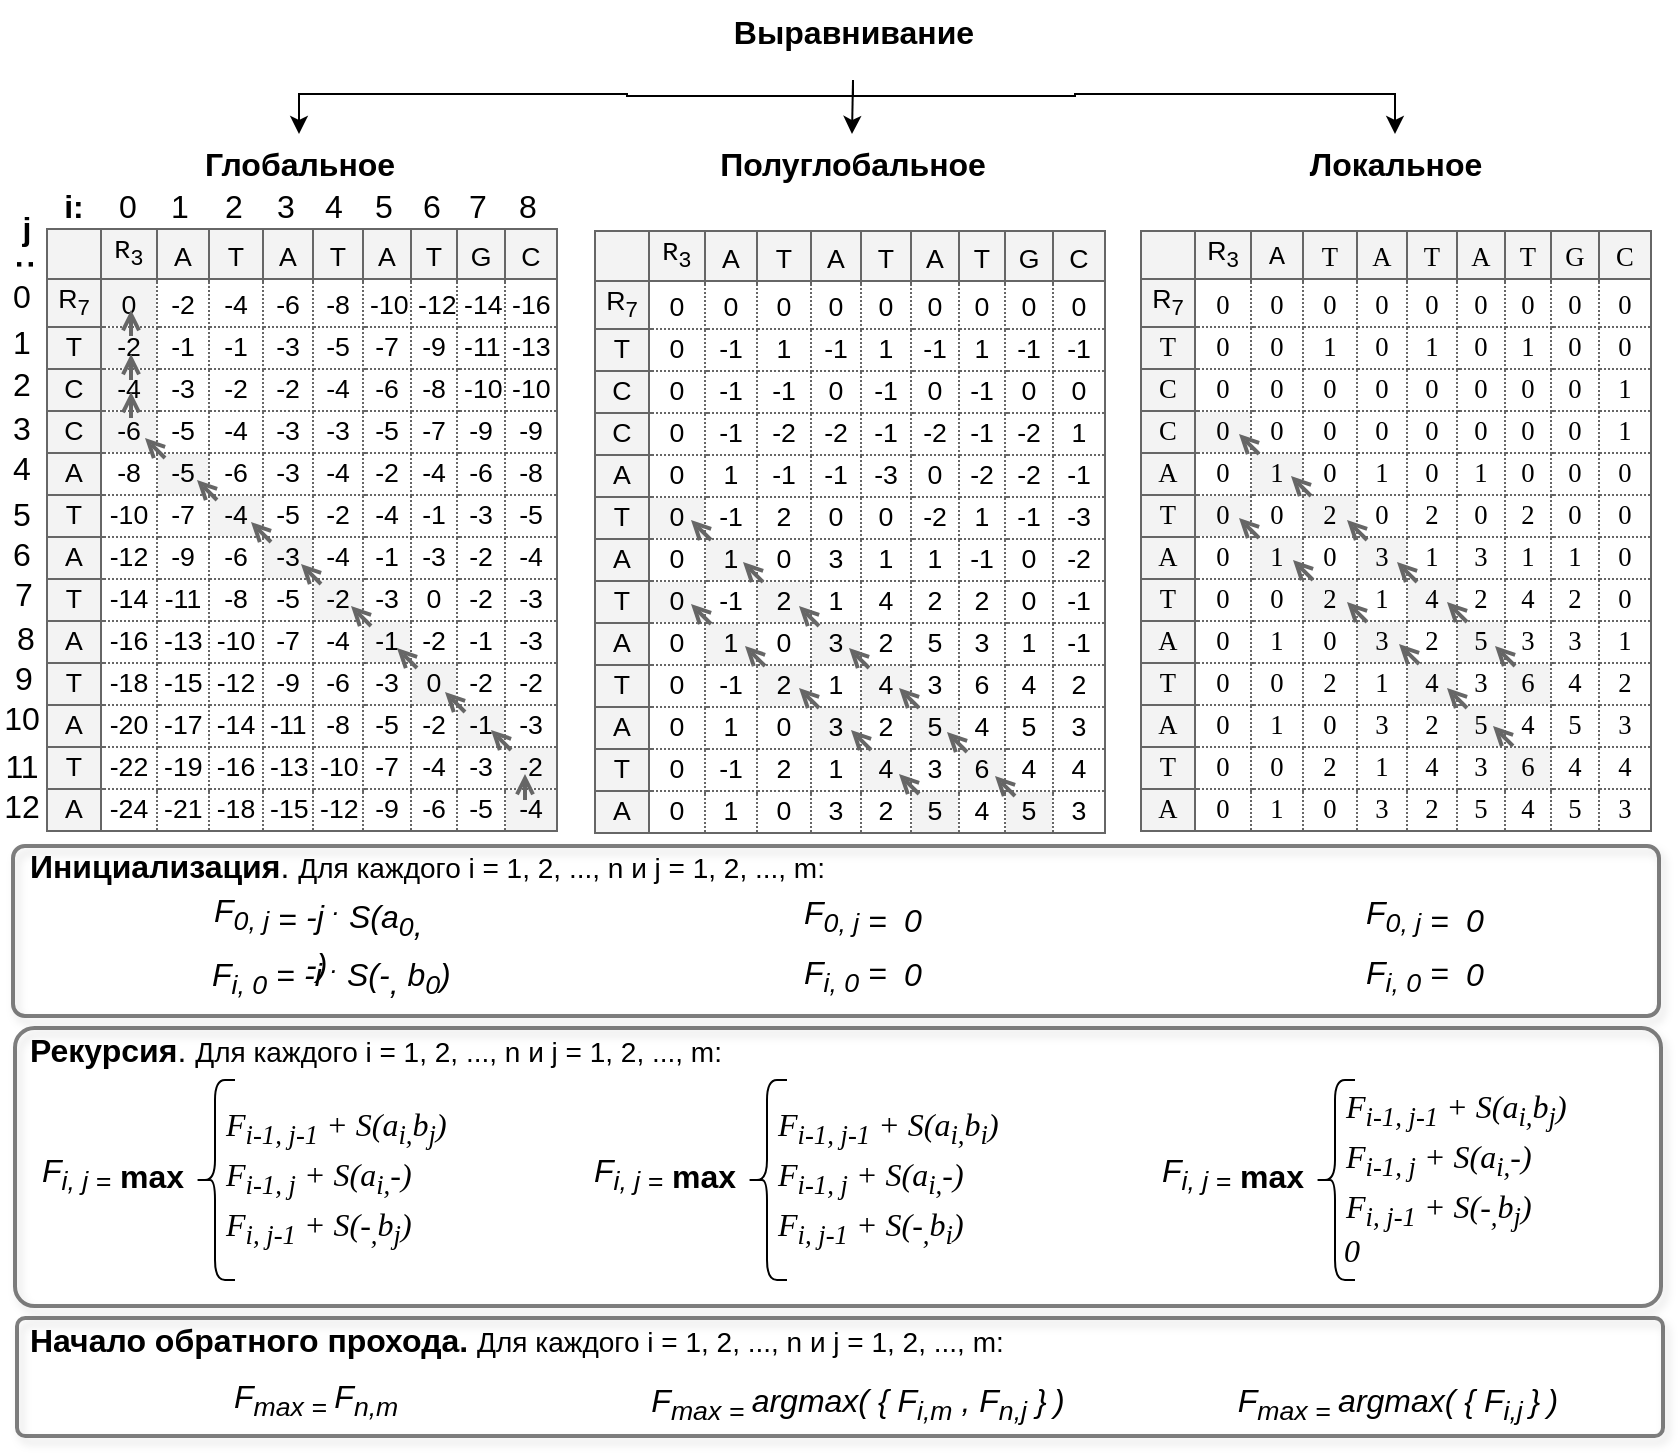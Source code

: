 <mxfile version="24.3.1" type="github">
  <diagram name="Page-1" id="WHlnXtG4-wNuF4GDA74K">
    <mxGraphModel dx="1687" dy="1993" grid="1" gridSize="10" guides="1" tooltips="1" connect="1" arrows="1" fold="1" page="1" pageScale="1" pageWidth="850" pageHeight="1100" math="0" shadow="0">
      <root>
        <mxCell id="0" />
        <mxCell id="1" parent="0" />
        <mxCell id="3I89IlvI38l6anFYzL5e-74" value="" style="group" vertex="1" connectable="0" parent="1">
          <mxGeometry x="29.5" y="-983" width="290" height="320" as="geometry" />
        </mxCell>
        <UserObject label="&lt;table xmlns=&quot;http://www.w3.org/1999/xhtml&quot; cellspacing=&quot;0&quot; cellpadding=&quot;0&quot; dir=&quot;ltr&quot; border=&quot;1&quot; style=&quot;table-layout: fixed; font-size: 10pt; width: 0px; border-collapse: collapse; border: medium;&quot; data-sheets-root=&quot;1&quot;&gt;&lt;colgroup&gt;&lt;col width=&quot;27&quot;&gt;&lt;col width=&quot;28&quot;&gt;&lt;col width=&quot;26&quot;&gt;&lt;col width=&quot;27&quot;&gt;&lt;col width=&quot;25&quot;&gt;&lt;col width=&quot;25&quot;&gt;&lt;col width=&quot;24&quot;&gt;&lt;col width=&quot;23&quot;&gt;&lt;col width=&quot;24&quot;&gt;&lt;col width=&quot;26&quot;&gt;&lt;/colgroup&gt;&lt;tbody&gt;&lt;tr style=&quot;height:21px;&quot;&gt;&lt;td style=&quot;border-top:1px solid #666666;border-right:1px solid #666666;border-bottom:1px solid #666666;border-left:1px solid #666666;overflow:hidden;padding:2px 3px 2px 3px;vertical-align:bottom;background-color:#f3f3f3;&quot;&gt;&lt;/td&gt;&lt;td align=&quot;center&quot; style=&quot;border-top:1px solid #666666;border-right:1px solid #666666;border-bottom:1px solid #666666;overflow:hidden;padding:2px 3px 2px 3px;vertical-align:bottom;background-color:#f3f3f3;&quot;&gt;&lt;font face=&quot;Courier New&quot;&gt;R&lt;sub&gt;3&lt;/sub&gt;&lt;/font&gt;&lt;/td&gt;&lt;td align=&quot;center&quot; style=&quot;border-top:1px solid #666666;border-right:1px solid #666666;border-bottom:1px solid #666666;overflow:hidden;padding:2px 3px 2px 3px;vertical-align:bottom;background-color:#f3f3f3;&quot; data-sheets-value=&quot;{&amp;quot;1&amp;quot;:2,&amp;quot;2&amp;quot;:&amp;quot;A&amp;quot;}&quot;&gt;&lt;font face=&quot;0-xaoXvKC55XvgbVZHUk&quot;&gt;A&lt;/font&gt;&lt;/td&gt;&lt;td align=&quot;center&quot; style=&quot;border-top: 1px solid rgb(102, 102, 102); border-right: 1px solid rgb(102, 102, 102); border-bottom: 1px solid rgb(102, 102, 102); overflow: hidden; padding: 2px 3px; vertical-align: bottom; background-color: rgb(243, 243, 243); font-weight: normal;&quot; data-sheets-value=&quot;{&amp;quot;1&amp;quot;:2,&amp;quot;2&amp;quot;:&amp;quot;T&amp;quot;}&quot;&gt;&lt;font face=&quot;0-xaoXvKC55XvgbVZHUk&quot;&gt;T&lt;/font&gt;&lt;/td&gt;&lt;td align=&quot;center&quot; style=&quot;border-top:1px solid #666666;border-right:1px solid #666666;border-bottom:1px solid #666666;overflow:hidden;padding:2px 3px 2px 3px;vertical-align:bottom;background-color:#f3f3f3;&quot; data-sheets-value=&quot;{&amp;quot;1&amp;quot;:2,&amp;quot;2&amp;quot;:&amp;quot;A&amp;quot;}&quot;&gt;&lt;font face=&quot;0-xaoXvKC55XvgbVZHUk&quot;&gt;A&lt;/font&gt;&lt;/td&gt;&lt;td align=&quot;center&quot; style=&quot;border-top:1px solid #666666;border-right:1px solid #666666;border-bottom:1px solid #666666;overflow:hidden;padding:2px 3px 2px 3px;vertical-align:bottom;background-color:#f3f3f3;&quot; data-sheets-value=&quot;{&amp;quot;1&amp;quot;:2,&amp;quot;2&amp;quot;:&amp;quot;T&amp;quot;}&quot;&gt;&lt;font face=&quot;0-xaoXvKC55XvgbVZHUk&quot;&gt;T&lt;/font&gt;&lt;/td&gt;&lt;td align=&quot;center&quot; style=&quot;border-top:1px solid #666666;border-right:1px solid #666666;border-bottom:1px solid #666666;overflow:hidden;padding:2px 3px 2px 3px;vertical-align:bottom;background-color:#f3f3f3;&quot; data-sheets-value=&quot;{&amp;quot;1&amp;quot;:2,&amp;quot;2&amp;quot;:&amp;quot;A&amp;quot;}&quot;&gt;&lt;font face=&quot;0-xaoXvKC55XvgbVZHUk&quot;&gt;A&lt;/font&gt;&lt;/td&gt;&lt;td align=&quot;center&quot; style=&quot;border-top:1px solid #666666;border-right:1px solid #666666;border-bottom:1px solid #666666;overflow:hidden;padding:2px 3px 2px 3px;vertical-align:bottom;background-color:#f3f3f3;&quot; data-sheets-value=&quot;{&amp;quot;1&amp;quot;:2,&amp;quot;2&amp;quot;:&amp;quot;T&amp;quot;}&quot;&gt;&lt;font face=&quot;0-xaoXvKC55XvgbVZHUk&quot;&gt;T&lt;/font&gt;&lt;/td&gt;&lt;td align=&quot;center&quot; style=&quot;border-top:1px solid #666666;border-right:1px solid #666666;border-bottom:1px solid #666666;overflow:hidden;padding:2px 3px 2px 3px;vertical-align:bottom;background-color:#f3f3f3;&quot; data-sheets-value=&quot;{&amp;quot;1&amp;quot;:2,&amp;quot;2&amp;quot;:&amp;quot;G&amp;quot;}&quot;&gt;&lt;font face=&quot;0-xaoXvKC55XvgbVZHUk&quot;&gt;G&lt;/font&gt;&lt;/td&gt;&lt;td align=&quot;center&quot; style=&quot;border-top:1px solid #666666;border-right:1px solid #666666;border-bottom:1px solid #666666;overflow:hidden;padding:2px 3px 2px 3px;vertical-align:bottom;background-color:#f3f3f3;&quot; data-sheets-value=&quot;{&amp;quot;1&amp;quot;:2,&amp;quot;2&amp;quot;:&amp;quot;C&amp;quot;}&quot;&gt;&lt;font face=&quot;0-xaoXvKC55XvgbVZHUk&quot;&gt;C&lt;/font&gt;&lt;/td&gt;&lt;/tr&gt;&lt;tr align=&quot;center&quot; style=&quot;height:21px;&quot;&gt;&lt;td style=&quot;border-right:1px solid #666666;border-bottom:1px solid #666666;border-left:1px solid #666666;overflow:hidden;padding:2px 3px 2px 3px;vertical-align:bottom;background-color:#f3f3f3;&quot;&gt;&lt;font face=&quot;0-xaoXvKC55XvgbVZHUk&quot;&gt;R&lt;sub&gt;7&lt;/sub&gt;&lt;/font&gt;&lt;/td&gt;&lt;td style=&quot;border-right: 1px dotted rgb(102, 102, 102); border-bottom: 1px dotted rgb(102, 102, 102); overflow: hidden; padding: 2px 3px; vertical-align: bottom; background-color: rgb(243, 243, 243); font-weight: normal;&quot; data-sheets-value=&quot;{&amp;quot;1&amp;quot;:3,&amp;quot;3&amp;quot;:0}&quot;&gt;&lt;font face=&quot;0-xaoXvKC55XvgbVZHUk&quot;&gt;0&lt;/font&gt;&lt;/td&gt;&lt;td style=&quot;border-right: 1px dotted rgb(102, 102, 102); border-bottom: 1px dotted rgb(102, 102, 102); overflow: hidden; padding: 2px 3px; vertical-align: bottom; font-weight: normal;&quot; data-sheets-value=&quot;{&amp;quot;1&amp;quot;:3,&amp;quot;3&amp;quot;:-2}&quot; data-sheets-formula=&quot;=R[0]C[-1]-2&quot;&gt;&lt;font face=&quot;0-xaoXvKC55XvgbVZHUk&quot;&gt;-2&lt;/font&gt;&lt;/td&gt;&lt;td style=&quot;border-right: 1px dotted rgb(102, 102, 102); border-bottom: 1px dotted rgb(102, 102, 102); overflow: hidden; padding: 2px 3px; vertical-align: bottom; font-weight: normal;&quot; data-sheets-value=&quot;{&amp;quot;1&amp;quot;:3,&amp;quot;3&amp;quot;:-4}&quot; data-sheets-formula=&quot;=R[0]C[-1]-2&quot;&gt;&lt;font face=&quot;0-xaoXvKC55XvgbVZHUk&quot;&gt;-4&lt;/font&gt;&lt;/td&gt;&lt;td style=&quot;border-right: 1px dotted rgb(102, 102, 102); border-bottom: 1px dotted rgb(102, 102, 102); overflow: hidden; padding: 2px 3px; vertical-align: bottom; font-weight: normal;&quot; data-sheets-value=&quot;{&amp;quot;1&amp;quot;:3,&amp;quot;3&amp;quot;:-6}&quot; data-sheets-formula=&quot;=R[0]C[-1]-2&quot;&gt;&lt;font face=&quot;0-xaoXvKC55XvgbVZHUk&quot;&gt;-6&lt;/font&gt;&lt;/td&gt;&lt;td style=&quot;border-right: 1px dotted rgb(102, 102, 102); border-bottom: 1px dotted rgb(102, 102, 102); overflow: hidden; padding: 2px 3px; vertical-align: bottom; font-weight: normal;&quot; data-sheets-value=&quot;{&amp;quot;1&amp;quot;:3,&amp;quot;3&amp;quot;:-8}&quot; data-sheets-formula=&quot;=R[0]C[-1]-2&quot;&gt;&lt;font face=&quot;0-xaoXvKC55XvgbVZHUk&quot;&gt;-8&lt;/font&gt;&lt;/td&gt;&lt;td style=&quot;border-right: 1px dotted rgb(102, 102, 102); border-bottom: 1px dotted rgb(102, 102, 102); overflow: hidden; padding: 2px 3px; vertical-align: bottom; font-weight: normal;&quot; data-sheets-value=&quot;{&amp;quot;1&amp;quot;:3,&amp;quot;3&amp;quot;:-10}&quot; data-sheets-formula=&quot;=R[0]C[-1]-2&quot;&gt;&lt;font face=&quot;0-xaoXvKC55XvgbVZHUk&quot;&gt;-10&lt;/font&gt;&lt;/td&gt;&lt;td style=&quot;border-right: 1px dotted rgb(102, 102, 102); border-bottom: 1px dotted rgb(102, 102, 102); overflow: hidden; padding: 2px 3px; vertical-align: bottom; font-weight: normal;&quot; data-sheets-value=&quot;{&amp;quot;1&amp;quot;:3,&amp;quot;3&amp;quot;:-12}&quot; data-sheets-formula=&quot;=R[0]C[-1]-2&quot;&gt;&lt;font face=&quot;0-xaoXvKC55XvgbVZHUk&quot;&gt;-12&lt;/font&gt;&lt;/td&gt;&lt;td style=&quot;border-right: 1px dotted rgb(102, 102, 102); border-bottom: 1px dotted rgb(102, 102, 102); overflow: hidden; padding: 2px 3px; vertical-align: bottom; font-weight: normal;&quot; data-sheets-value=&quot;{&amp;quot;1&amp;quot;:3,&amp;quot;3&amp;quot;:-14}&quot; data-sheets-formula=&quot;=R[0]C[-1]-2&quot;&gt;&lt;font face=&quot;0-xaoXvKC55XvgbVZHUk&quot;&gt;-14&lt;/font&gt;&lt;/td&gt;&lt;td style=&quot;border-right: 1px solid rgb(102, 102, 102); border-bottom: 1px dotted rgb(102, 102, 102); overflow: hidden; padding: 2px 3px; vertical-align: bottom; font-weight: normal;&quot; data-sheets-value=&quot;{&amp;quot;1&amp;quot;:3,&amp;quot;3&amp;quot;:-16}&quot; data-sheets-formula=&quot;=R[0]C[-1]-2&quot;&gt;&lt;font face=&quot;0-xaoXvKC55XvgbVZHUk&quot;&gt;-16&lt;/font&gt;&lt;/td&gt;&lt;/tr&gt;&lt;tr align=&quot;center&quot; style=&quot;height:21px;&quot;&gt;&lt;td style=&quot;border-right:1px solid #666666;border-bottom:1px solid #666666;border-left:1px solid #666666;overflow:hidden;padding:2px 3px 2px 3px;vertical-align:bottom;background-color:#f3f3f3;&quot; data-sheets-value=&quot;{&amp;quot;1&amp;quot;:2,&amp;quot;2&amp;quot;:&amp;quot;T&amp;quot;}&quot;&gt;&lt;font face=&quot;0-xaoXvKC55XvgbVZHUk&quot;&gt;T&lt;/font&gt;&lt;/td&gt;&lt;td style=&quot;border-right: 1px dotted rgb(102, 102, 102); border-bottom: 1px dotted rgb(102, 102, 102); overflow: hidden; padding: 2px 3px; vertical-align: bottom; background-color: rgb(243, 243, 243); font-weight: normal;&quot; data-sheets-value=&quot;{&amp;quot;1&amp;quot;:3,&amp;quot;3&amp;quot;:-2}&quot; data-sheets-formula=&quot;=R[-1]C[0]-2&quot;&gt;&lt;font face=&quot;0-xaoXvKC55XvgbVZHUk&quot;&gt;-2&lt;/font&gt;&lt;/td&gt;&lt;td style=&quot;border-right: 1px dotted rgb(102, 102, 102); border-bottom: 1px dotted rgb(102, 102, 102); overflow: hidden; padding: 2px 3px; vertical-align: bottom; font-weight: normal;&quot; data-sheets-value=&quot;{&amp;quot;1&amp;quot;:3,&amp;quot;3&amp;quot;:-1}&quot;&gt;&lt;font face=&quot;0-xaoXvKC55XvgbVZHUk&quot;&gt;-1&lt;/font&gt;&lt;/td&gt;&lt;td style=&quot;border-right: 1px dotted rgb(102, 102, 102); border-bottom: 1px dotted rgb(102, 102, 102); overflow: hidden; padding: 2px 3px; vertical-align: bottom; font-weight: normal;&quot; data-sheets-value=&quot;{&amp;quot;1&amp;quot;:3,&amp;quot;3&amp;quot;:-1}&quot;&gt;&lt;font face=&quot;0-xaoXvKC55XvgbVZHUk&quot;&gt;-1&lt;/font&gt;&lt;/td&gt;&lt;td style=&quot;border-right: 1px dotted rgb(102, 102, 102); border-bottom: 1px dotted rgb(102, 102, 102); overflow: hidden; padding: 2px 3px; vertical-align: bottom; font-weight: normal;&quot; data-sheets-value=&quot;{&amp;quot;1&amp;quot;:3,&amp;quot;3&amp;quot;:-3}&quot;&gt;&lt;font face=&quot;0-xaoXvKC55XvgbVZHUk&quot;&gt;-3&lt;/font&gt;&lt;/td&gt;&lt;td style=&quot;border-right: 1px dotted rgb(102, 102, 102); border-bottom: 1px dotted rgb(102, 102, 102); overflow: hidden; padding: 2px 3px; vertical-align: bottom; font-weight: normal;&quot; data-sheets-value=&quot;{&amp;quot;1&amp;quot;:3,&amp;quot;3&amp;quot;:-5}&quot;&gt;&lt;font face=&quot;0-xaoXvKC55XvgbVZHUk&quot;&gt;-5&lt;/font&gt;&lt;/td&gt;&lt;td style=&quot;border-right: 1px dotted rgb(102, 102, 102); border-bottom: 1px dotted rgb(102, 102, 102); overflow: hidden; padding: 2px 3px; vertical-align: bottom; font-weight: normal;&quot; data-sheets-value=&quot;{&amp;quot;1&amp;quot;:3,&amp;quot;3&amp;quot;:-7}&quot;&gt;&lt;font face=&quot;0-xaoXvKC55XvgbVZHUk&quot;&gt;-7&lt;/font&gt;&lt;/td&gt;&lt;td style=&quot;border-right: 1px dotted rgb(102, 102, 102); border-bottom: 1px dotted rgb(102, 102, 102); overflow: hidden; padding: 2px 3px; vertical-align: bottom; font-weight: normal;&quot; data-sheets-value=&quot;{&amp;quot;1&amp;quot;:3,&amp;quot;3&amp;quot;:-9}&quot;&gt;&lt;font face=&quot;0-xaoXvKC55XvgbVZHUk&quot;&gt;-9&lt;/font&gt;&lt;/td&gt;&lt;td style=&quot;border-right: 1px dotted rgb(102, 102, 102); border-bottom: 1px dotted rgb(102, 102, 102); overflow: hidden; padding: 2px 3px; vertical-align: bottom; font-weight: normal;&quot; data-sheets-value=&quot;{&amp;quot;1&amp;quot;:3,&amp;quot;3&amp;quot;:-11}&quot;&gt;&lt;font face=&quot;0-xaoXvKC55XvgbVZHUk&quot;&gt;-11&lt;/font&gt;&lt;/td&gt;&lt;td style=&quot;border-right: 1px solid rgb(102, 102, 102); border-bottom: 1px dotted rgb(102, 102, 102); overflow: hidden; padding: 2px 3px; vertical-align: bottom; font-weight: normal;&quot; data-sheets-value=&quot;{&amp;quot;1&amp;quot;:3,&amp;quot;3&amp;quot;:-13}&quot;&gt;&lt;font face=&quot;0-xaoXvKC55XvgbVZHUk&quot;&gt;-13&lt;/font&gt;&lt;/td&gt;&lt;/tr&gt;&lt;tr align=&quot;center&quot; style=&quot;height:21px;&quot;&gt;&lt;td style=&quot;border-right:1px solid #666666;border-bottom:1px solid #666666;border-left:1px solid #666666;overflow:hidden;padding:2px 3px 2px 3px;vertical-align:bottom;background-color:#f3f3f3;&quot; data-sheets-value=&quot;{&amp;quot;1&amp;quot;:2,&amp;quot;2&amp;quot;:&amp;quot;C&amp;quot;}&quot;&gt;&lt;font face=&quot;0-xaoXvKC55XvgbVZHUk&quot;&gt;C&lt;/font&gt;&lt;/td&gt;&lt;td style=&quot;border-right: 1px dotted rgb(102, 102, 102); border-bottom: 1px dotted rgb(102, 102, 102); overflow: hidden; padding: 2px 3px; vertical-align: bottom; background-color: rgb(243, 243, 243); font-weight: normal;&quot; data-sheets-value=&quot;{&amp;quot;1&amp;quot;:3,&amp;quot;3&amp;quot;:-4}&quot; data-sheets-formula=&quot;=R[-1]C[0]-2&quot;&gt;&lt;font face=&quot;0-xaoXvKC55XvgbVZHUk&quot;&gt;-4&lt;/font&gt;&lt;/td&gt;&lt;td style=&quot;border-right: 1px dotted rgb(102, 102, 102); border-bottom: 1px dotted rgb(102, 102, 102); overflow: hidden; padding: 2px 3px; vertical-align: bottom; font-weight: normal;&quot; data-sheets-value=&quot;{&amp;quot;1&amp;quot;:3,&amp;quot;3&amp;quot;:-3}&quot;&gt;&lt;font face=&quot;0-xaoXvKC55XvgbVZHUk&quot;&gt;-3&lt;/font&gt;&lt;/td&gt;&lt;td style=&quot;border-right: 1px dotted rgb(102, 102, 102); border-bottom: 1px dotted rgb(102, 102, 102); overflow: hidden; padding: 2px 3px; vertical-align: bottom; font-weight: normal;&quot; data-sheets-value=&quot;{&amp;quot;1&amp;quot;:3,&amp;quot;3&amp;quot;:-2}&quot;&gt;&lt;font face=&quot;0-xaoXvKC55XvgbVZHUk&quot;&gt;-2&lt;/font&gt;&lt;/td&gt;&lt;td style=&quot;border-right: 1px dotted rgb(102, 102, 102); border-bottom: 1px dotted rgb(102, 102, 102); overflow: hidden; padding: 2px 3px; vertical-align: bottom; font-weight: normal;&quot; data-sheets-value=&quot;{&amp;quot;1&amp;quot;:3,&amp;quot;3&amp;quot;:-2}&quot;&gt;&lt;font face=&quot;0-xaoXvKC55XvgbVZHUk&quot;&gt;-2&lt;/font&gt;&lt;/td&gt;&lt;td style=&quot;border-right: 1px dotted rgb(102, 102, 102); border-bottom: 1px dotted rgb(102, 102, 102); overflow: hidden; padding: 2px 3px; vertical-align: bottom; font-weight: normal;&quot; data-sheets-value=&quot;{&amp;quot;1&amp;quot;:3,&amp;quot;3&amp;quot;:-4}&quot;&gt;&lt;font face=&quot;0-xaoXvKC55XvgbVZHUk&quot;&gt;-4&lt;/font&gt;&lt;/td&gt;&lt;td style=&quot;border-right: 1px dotted rgb(102, 102, 102); border-bottom: 1px dotted rgb(102, 102, 102); overflow: hidden; padding: 2px 3px; vertical-align: bottom; font-weight: normal;&quot; data-sheets-value=&quot;{&amp;quot;1&amp;quot;:3,&amp;quot;3&amp;quot;:-6}&quot;&gt;&lt;font face=&quot;0-xaoXvKC55XvgbVZHUk&quot;&gt;-6&lt;/font&gt;&lt;/td&gt;&lt;td style=&quot;border-right: 1px dotted rgb(102, 102, 102); border-bottom: 1px dotted rgb(102, 102, 102); overflow: hidden; padding: 2px 3px; vertical-align: bottom; font-weight: normal;&quot; data-sheets-value=&quot;{&amp;quot;1&amp;quot;:3,&amp;quot;3&amp;quot;:-8}&quot;&gt;&lt;font face=&quot;0-xaoXvKC55XvgbVZHUk&quot;&gt;-8&lt;/font&gt;&lt;/td&gt;&lt;td style=&quot;border-right: 1px dotted rgb(102, 102, 102); border-bottom: 1px dotted rgb(102, 102, 102); overflow: hidden; padding: 2px 3px; vertical-align: bottom; font-weight: normal;&quot; data-sheets-value=&quot;{&amp;quot;1&amp;quot;:3,&amp;quot;3&amp;quot;:-10}&quot;&gt;&lt;font face=&quot;0-xaoXvKC55XvgbVZHUk&quot;&gt;-10&lt;/font&gt;&lt;/td&gt;&lt;td style=&quot;border-right: 1px solid rgb(102, 102, 102); border-bottom: 1px dotted rgb(102, 102, 102); overflow: hidden; padding: 2px 3px; vertical-align: bottom; font-weight: normal;&quot; data-sheets-value=&quot;{&amp;quot;1&amp;quot;:3,&amp;quot;3&amp;quot;:-10}&quot;&gt;&lt;font face=&quot;0-xaoXvKC55XvgbVZHUk&quot;&gt;-10&lt;/font&gt;&lt;/td&gt;&lt;/tr&gt;&lt;tr align=&quot;center&quot; style=&quot;height:21px;&quot;&gt;&lt;td style=&quot;border-right:1px solid #666666;border-bottom:1px solid #666666;border-left:1px solid #666666;overflow:hidden;padding:2px 3px 2px 3px;vertical-align:bottom;background-color:#f3f3f3;&quot; data-sheets-value=&quot;{&amp;quot;1&amp;quot;:2,&amp;quot;2&amp;quot;:&amp;quot;C&amp;quot;}&quot;&gt;&lt;font face=&quot;0-xaoXvKC55XvgbVZHUk&quot;&gt;C&lt;/font&gt;&lt;/td&gt;&lt;td style=&quot;border-right: 1px dotted rgb(102, 102, 102); border-bottom: 1px dotted rgb(102, 102, 102); overflow: hidden; padding: 2px 3px; vertical-align: bottom; background-color: rgb(243, 243, 243); font-weight: normal;&quot; data-sheets-value=&quot;{&amp;quot;1&amp;quot;:3,&amp;quot;3&amp;quot;:-6}&quot; data-sheets-formula=&quot;=R[-1]C[0]-2&quot;&gt;&lt;font face=&quot;0-xaoXvKC55XvgbVZHUk&quot;&gt;-6&lt;/font&gt;&lt;/td&gt;&lt;td style=&quot;border-right: 1px dotted rgb(102, 102, 102); border-bottom: 1px dotted rgb(102, 102, 102); overflow: hidden; padding: 2px 3px; vertical-align: bottom; font-weight: normal;&quot; data-sheets-value=&quot;{&amp;quot;1&amp;quot;:3,&amp;quot;3&amp;quot;:-5}&quot;&gt;&lt;font face=&quot;0-xaoXvKC55XvgbVZHUk&quot;&gt;-5&lt;/font&gt;&lt;/td&gt;&lt;td style=&quot;border-right: 1px dotted rgb(102, 102, 102); border-bottom: 1px dotted rgb(102, 102, 102); overflow: hidden; padding: 2px 3px; vertical-align: bottom; font-weight: normal;&quot; data-sheets-value=&quot;{&amp;quot;1&amp;quot;:3,&amp;quot;3&amp;quot;:-4}&quot;&gt;&lt;font face=&quot;0-xaoXvKC55XvgbVZHUk&quot;&gt;-4&lt;/font&gt;&lt;/td&gt;&lt;td style=&quot;border-right: 1px dotted rgb(102, 102, 102); border-bottom: 1px dotted rgb(102, 102, 102); overflow: hidden; padding: 2px 3px; vertical-align: bottom; font-weight: normal;&quot; data-sheets-value=&quot;{&amp;quot;1&amp;quot;:3,&amp;quot;3&amp;quot;:-3}&quot;&gt;&lt;font face=&quot;0-xaoXvKC55XvgbVZHUk&quot;&gt;-3&lt;/font&gt;&lt;/td&gt;&lt;td style=&quot;border-right: 1px dotted rgb(102, 102, 102); border-bottom: 1px dotted rgb(102, 102, 102); overflow: hidden; padding: 2px 3px; vertical-align: bottom; font-weight: normal;&quot; data-sheets-value=&quot;{&amp;quot;1&amp;quot;:3,&amp;quot;3&amp;quot;:-3}&quot;&gt;&lt;font face=&quot;0-xaoXvKC55XvgbVZHUk&quot;&gt;-3&lt;/font&gt;&lt;/td&gt;&lt;td style=&quot;border-right: 1px dotted rgb(102, 102, 102); border-bottom: 1px dotted rgb(102, 102, 102); overflow: hidden; padding: 2px 3px; vertical-align: bottom; font-weight: normal;&quot; data-sheets-value=&quot;{&amp;quot;1&amp;quot;:3,&amp;quot;3&amp;quot;:-5}&quot;&gt;&lt;font face=&quot;0-xaoXvKC55XvgbVZHUk&quot;&gt;-5&lt;/font&gt;&lt;/td&gt;&lt;td style=&quot;border-right: 1px dotted rgb(102, 102, 102); border-bottom: 1px dotted rgb(102, 102, 102); overflow: hidden; padding: 2px 3px; vertical-align: bottom; font-weight: normal;&quot; data-sheets-value=&quot;{&amp;quot;1&amp;quot;:3,&amp;quot;3&amp;quot;:-7}&quot;&gt;&lt;font face=&quot;0-xaoXvKC55XvgbVZHUk&quot;&gt;-7&lt;/font&gt;&lt;/td&gt;&lt;td style=&quot;border-right: 1px dotted rgb(102, 102, 102); border-bottom: 1px dotted rgb(102, 102, 102); overflow: hidden; padding: 2px 3px; vertical-align: bottom; font-weight: normal;&quot; data-sheets-value=&quot;{&amp;quot;1&amp;quot;:3,&amp;quot;3&amp;quot;:-9}&quot;&gt;&lt;font face=&quot;0-xaoXvKC55XvgbVZHUk&quot;&gt;-9&lt;/font&gt;&lt;/td&gt;&lt;td style=&quot;border-right: 1px solid rgb(102, 102, 102); border-bottom: 1px dotted rgb(102, 102, 102); overflow: hidden; padding: 2px 3px; vertical-align: bottom; font-weight: normal;&quot; data-sheets-value=&quot;{&amp;quot;1&amp;quot;:3,&amp;quot;3&amp;quot;:-9}&quot;&gt;&lt;font face=&quot;0-xaoXvKC55XvgbVZHUk&quot;&gt;-9&lt;/font&gt;&lt;/td&gt;&lt;/tr&gt;&lt;tr align=&quot;center&quot; style=&quot;height:21px;&quot;&gt;&lt;td style=&quot;border-right:1px solid #666666;border-bottom:1px solid #666666;border-left:1px solid #666666;overflow:hidden;padding:2px 3px 2px 3px;vertical-align:bottom;background-color:#f3f3f3;&quot; data-sheets-value=&quot;{&amp;quot;1&amp;quot;:2,&amp;quot;2&amp;quot;:&amp;quot;A&amp;quot;}&quot;&gt;&lt;font face=&quot;0-xaoXvKC55XvgbVZHUk&quot;&gt;A&lt;/font&gt;&lt;/td&gt;&lt;td style=&quot;border-right: 1px dotted rgb(102, 102, 102); border-bottom: 1px dotted rgb(102, 102, 102); overflow: hidden; padding: 2px 3px; vertical-align: bottom; font-weight: normal;&quot; data-sheets-value=&quot;{&amp;quot;1&amp;quot;:3,&amp;quot;3&amp;quot;:-8}&quot; data-sheets-formula=&quot;=R[-1]C[0]-2&quot;&gt;&lt;font face=&quot;0-xaoXvKC55XvgbVZHUk&quot;&gt;-8&lt;/font&gt;&lt;/td&gt;&lt;td style=&quot;border-right: 1px dotted rgb(102, 102, 102); border-bottom: 1px dotted rgb(102, 102, 102); overflow: hidden; padding: 2px 3px; vertical-align: bottom; background-color: rgb(243, 243, 243); font-weight: normal;&quot; data-sheets-value=&quot;{&amp;quot;1&amp;quot;:3,&amp;quot;3&amp;quot;:-5}&quot;&gt;&lt;font face=&quot;0-xaoXvKC55XvgbVZHUk&quot;&gt;-5&lt;/font&gt;&lt;/td&gt;&lt;td style=&quot;border-right: 1px dotted rgb(102, 102, 102); border-bottom: 1px dotted rgb(102, 102, 102); overflow: hidden; padding: 2px 3px; vertical-align: bottom; font-weight: normal;&quot; data-sheets-value=&quot;{&amp;quot;1&amp;quot;:3,&amp;quot;3&amp;quot;:-6}&quot;&gt;&lt;font face=&quot;0-xaoXvKC55XvgbVZHUk&quot;&gt;-6&lt;/font&gt;&lt;/td&gt;&lt;td style=&quot;border-right: 1px dotted rgb(102, 102, 102); border-bottom: 1px dotted rgb(102, 102, 102); overflow: hidden; padding: 2px 3px; vertical-align: bottom; font-weight: normal;&quot; data-sheets-value=&quot;{&amp;quot;1&amp;quot;:3,&amp;quot;3&amp;quot;:-3}&quot;&gt;&lt;font face=&quot;0-xaoXvKC55XvgbVZHUk&quot;&gt;-3&lt;/font&gt;&lt;/td&gt;&lt;td style=&quot;border-right: 1px dotted rgb(102, 102, 102); border-bottom: 1px dotted rgb(102, 102, 102); overflow: hidden; padding: 2px 3px; vertical-align: bottom; font-weight: normal;&quot; data-sheets-value=&quot;{&amp;quot;1&amp;quot;:3,&amp;quot;3&amp;quot;:-4}&quot;&gt;&lt;font face=&quot;0-xaoXvKC55XvgbVZHUk&quot;&gt;-4&lt;/font&gt;&lt;/td&gt;&lt;td style=&quot;border-right: 1px dotted rgb(102, 102, 102); border-bottom: 1px dotted rgb(102, 102, 102); overflow: hidden; padding: 2px 3px; vertical-align: bottom; font-weight: normal;&quot; data-sheets-value=&quot;{&amp;quot;1&amp;quot;:3,&amp;quot;3&amp;quot;:-2}&quot;&gt;&lt;font face=&quot;0-xaoXvKC55XvgbVZHUk&quot;&gt;-2&lt;/font&gt;&lt;/td&gt;&lt;td style=&quot;border-right: 1px dotted rgb(102, 102, 102); border-bottom: 1px dotted rgb(102, 102, 102); overflow: hidden; padding: 2px 3px; vertical-align: bottom; font-weight: normal;&quot; data-sheets-value=&quot;{&amp;quot;1&amp;quot;:3,&amp;quot;3&amp;quot;:-4}&quot;&gt;&lt;font face=&quot;0-xaoXvKC55XvgbVZHUk&quot;&gt;-4&lt;/font&gt;&lt;/td&gt;&lt;td style=&quot;border-right: 1px dotted rgb(102, 102, 102); border-bottom: 1px dotted rgb(102, 102, 102); overflow: hidden; padding: 2px 3px; vertical-align: bottom; font-weight: normal;&quot; data-sheets-value=&quot;{&amp;quot;1&amp;quot;:3,&amp;quot;3&amp;quot;:-6}&quot;&gt;&lt;font face=&quot;0-xaoXvKC55XvgbVZHUk&quot;&gt;-6&lt;/font&gt;&lt;/td&gt;&lt;td style=&quot;border-right: 1px solid rgb(102, 102, 102); border-bottom: 1px dotted rgb(102, 102, 102); overflow: hidden; padding: 2px 3px; vertical-align: bottom; font-weight: normal;&quot; data-sheets-value=&quot;{&amp;quot;1&amp;quot;:3,&amp;quot;3&amp;quot;:-8}&quot;&gt;&lt;font face=&quot;0-xaoXvKC55XvgbVZHUk&quot;&gt;-8&lt;/font&gt;&lt;/td&gt;&lt;/tr&gt;&lt;tr align=&quot;center&quot; style=&quot;height:21px;&quot;&gt;&lt;td style=&quot;border-right:1px solid #666666;border-bottom:1px solid #666666;border-left:1px solid #666666;overflow:hidden;padding:2px 3px 2px 3px;vertical-align:bottom;background-color:#f3f3f3;&quot; data-sheets-value=&quot;{&amp;quot;1&amp;quot;:2,&amp;quot;2&amp;quot;:&amp;quot;T&amp;quot;}&quot;&gt;&lt;font face=&quot;0-xaoXvKC55XvgbVZHUk&quot;&gt;T&lt;/font&gt;&lt;/td&gt;&lt;td style=&quot;border-right: 1px dotted rgb(102, 102, 102); border-bottom: 1px dotted rgb(102, 102, 102); overflow: hidden; padding: 2px 3px; vertical-align: bottom; font-weight: normal;&quot; data-sheets-value=&quot;{&amp;quot;1&amp;quot;:3,&amp;quot;3&amp;quot;:-10}&quot; data-sheets-formula=&quot;=R[-1]C[0]-2&quot;&gt;&lt;font face=&quot;0-xaoXvKC55XvgbVZHUk&quot;&gt;-10&lt;/font&gt;&lt;/td&gt;&lt;td style=&quot;border-right: 1px dotted rgb(102, 102, 102); border-bottom: 1px dotted rgb(102, 102, 102); overflow: hidden; padding: 2px 3px; vertical-align: bottom; font-weight: normal;&quot; data-sheets-value=&quot;{&amp;quot;1&amp;quot;:3,&amp;quot;3&amp;quot;:-7}&quot;&gt;&lt;font face=&quot;0-xaoXvKC55XvgbVZHUk&quot;&gt;-7&lt;/font&gt;&lt;/td&gt;&lt;td style=&quot;border-right: 1px dotted rgb(102, 102, 102); border-bottom: 1px dotted rgb(102, 102, 102); overflow: hidden; padding: 2px 3px; vertical-align: bottom; background-color: rgb(243, 243, 243); font-weight: normal;&quot; data-sheets-value=&quot;{&amp;quot;1&amp;quot;:3,&amp;quot;3&amp;quot;:-4}&quot;&gt;&lt;font face=&quot;0-xaoXvKC55XvgbVZHUk&quot;&gt;-4&lt;/font&gt;&lt;/td&gt;&lt;td style=&quot;border-right: 1px dotted rgb(102, 102, 102); border-bottom: 1px dotted rgb(102, 102, 102); overflow: hidden; padding: 2px 3px; vertical-align: bottom; font-weight: normal;&quot; data-sheets-value=&quot;{&amp;quot;1&amp;quot;:3,&amp;quot;3&amp;quot;:-5}&quot;&gt;&lt;font face=&quot;0-xaoXvKC55XvgbVZHUk&quot;&gt;-5&lt;/font&gt;&lt;/td&gt;&lt;td style=&quot;border-right: 1px dotted rgb(102, 102, 102); border-bottom: 1px dotted rgb(102, 102, 102); overflow: hidden; padding: 2px 3px; vertical-align: bottom; font-weight: normal;&quot; data-sheets-value=&quot;{&amp;quot;1&amp;quot;:3,&amp;quot;3&amp;quot;:-2}&quot;&gt;&lt;font face=&quot;0-xaoXvKC55XvgbVZHUk&quot;&gt;-2&lt;/font&gt;&lt;/td&gt;&lt;td style=&quot;border-right: 1px dotted rgb(102, 102, 102); border-bottom: 1px dotted rgb(102, 102, 102); overflow: hidden; padding: 2px 3px; vertical-align: bottom; font-weight: normal;&quot; data-sheets-value=&quot;{&amp;quot;1&amp;quot;:3,&amp;quot;3&amp;quot;:-4}&quot;&gt;&lt;font face=&quot;0-xaoXvKC55XvgbVZHUk&quot;&gt;-4&lt;/font&gt;&lt;/td&gt;&lt;td style=&quot;border-right: 1px dotted rgb(102, 102, 102); border-bottom: 1px dotted rgb(102, 102, 102); overflow: hidden; padding: 2px 3px; vertical-align: bottom; font-weight: normal;&quot; data-sheets-value=&quot;{&amp;quot;1&amp;quot;:3,&amp;quot;3&amp;quot;:-1}&quot;&gt;&lt;font face=&quot;0-xaoXvKC55XvgbVZHUk&quot;&gt;-1&lt;/font&gt;&lt;/td&gt;&lt;td style=&quot;border-right: 1px dotted rgb(102, 102, 102); border-bottom: 1px dotted rgb(102, 102, 102); overflow: hidden; padding: 2px 3px; vertical-align: bottom; font-weight: normal;&quot; data-sheets-value=&quot;{&amp;quot;1&amp;quot;:3,&amp;quot;3&amp;quot;:-3}&quot;&gt;&lt;font face=&quot;0-xaoXvKC55XvgbVZHUk&quot;&gt;-3&lt;/font&gt;&lt;/td&gt;&lt;td style=&quot;border-right: 1px solid rgb(102, 102, 102); border-bottom: 1px dotted rgb(102, 102, 102); overflow: hidden; padding: 2px 3px; vertical-align: bottom; font-weight: normal;&quot; data-sheets-value=&quot;{&amp;quot;1&amp;quot;:3,&amp;quot;3&amp;quot;:-5}&quot;&gt;&lt;font face=&quot;0-xaoXvKC55XvgbVZHUk&quot;&gt;-5&lt;/font&gt;&lt;/td&gt;&lt;/tr&gt;&lt;tr align=&quot;center&quot; style=&quot;height:21px;&quot;&gt;&lt;td style=&quot;border-right:1px solid #666666;border-bottom:1px solid #666666;border-left:1px solid #666666;overflow:hidden;padding:2px 3px 2px 3px;vertical-align:bottom;background-color:#f3f3f3;&quot; data-sheets-value=&quot;{&amp;quot;1&amp;quot;:2,&amp;quot;2&amp;quot;:&amp;quot;A&amp;quot;}&quot;&gt;&lt;font face=&quot;0-xaoXvKC55XvgbVZHUk&quot;&gt;A&lt;/font&gt;&lt;/td&gt;&lt;td style=&quot;border-right: 1px dotted rgb(102, 102, 102); border-bottom: 1px dotted rgb(102, 102, 102); overflow: hidden; padding: 2px 3px; vertical-align: bottom; font-weight: normal;&quot; data-sheets-value=&quot;{&amp;quot;1&amp;quot;:3,&amp;quot;3&amp;quot;:-12}&quot; data-sheets-formula=&quot;=R[-1]C[0]-2&quot;&gt;&lt;font face=&quot;0-xaoXvKC55XvgbVZHUk&quot;&gt;-12&lt;/font&gt;&lt;/td&gt;&lt;td style=&quot;border-right: 1px dotted rgb(102, 102, 102); border-bottom: 1px dotted rgb(102, 102, 102); overflow: hidden; padding: 2px 3px; vertical-align: bottom; font-weight: normal;&quot; data-sheets-value=&quot;{&amp;quot;1&amp;quot;:3,&amp;quot;3&amp;quot;:-9}&quot;&gt;&lt;font face=&quot;0-xaoXvKC55XvgbVZHUk&quot;&gt;-9&lt;/font&gt;&lt;/td&gt;&lt;td style=&quot;border-right: 1px dotted rgb(102, 102, 102); border-bottom: 1px dotted rgb(102, 102, 102); overflow: hidden; padding: 2px 3px; vertical-align: bottom; font-weight: normal;&quot; data-sheets-value=&quot;{&amp;quot;1&amp;quot;:3,&amp;quot;3&amp;quot;:-6}&quot;&gt;&lt;font face=&quot;0-xaoXvKC55XvgbVZHUk&quot;&gt;-6&lt;/font&gt;&lt;/td&gt;&lt;td style=&quot;border-right: 1px dotted rgb(102, 102, 102); border-bottom: 1px dotted rgb(102, 102, 102); overflow: hidden; padding: 2px 3px; vertical-align: bottom; background-color: rgb(243, 243, 243); font-weight: normal;&quot; data-sheets-value=&quot;{&amp;quot;1&amp;quot;:3,&amp;quot;3&amp;quot;:-3}&quot;&gt;&lt;font face=&quot;0-xaoXvKC55XvgbVZHUk&quot;&gt;-3&lt;/font&gt;&lt;/td&gt;&lt;td style=&quot;border-right: 1px dotted rgb(102, 102, 102); border-bottom: 1px dotted rgb(102, 102, 102); overflow: hidden; padding: 2px 3px; vertical-align: bottom; font-weight: normal;&quot; data-sheets-value=&quot;{&amp;quot;1&amp;quot;:3,&amp;quot;3&amp;quot;:-4}&quot;&gt;&lt;font face=&quot;0-xaoXvKC55XvgbVZHUk&quot;&gt;-4&lt;/font&gt;&lt;/td&gt;&lt;td style=&quot;border-right: 1px dotted rgb(102, 102, 102); border-bottom: 1px dotted rgb(102, 102, 102); overflow: hidden; padding: 2px 3px; vertical-align: bottom; font-weight: normal;&quot; data-sheets-value=&quot;{&amp;quot;1&amp;quot;:3,&amp;quot;3&amp;quot;:-1}&quot;&gt;&lt;font face=&quot;0-xaoXvKC55XvgbVZHUk&quot;&gt;-1&lt;/font&gt;&lt;/td&gt;&lt;td style=&quot;border-right: 1px dotted rgb(102, 102, 102); border-bottom: 1px dotted rgb(102, 102, 102); overflow: hidden; padding: 2px 3px; vertical-align: bottom; font-weight: normal;&quot; data-sheets-value=&quot;{&amp;quot;1&amp;quot;:3,&amp;quot;3&amp;quot;:-3}&quot;&gt;&lt;font face=&quot;0-xaoXvKC55XvgbVZHUk&quot;&gt;-3&lt;/font&gt;&lt;/td&gt;&lt;td style=&quot;border-right: 1px dotted rgb(102, 102, 102); border-bottom: 1px dotted rgb(102, 102, 102); overflow: hidden; padding: 2px 3px; vertical-align: bottom; font-weight: normal;&quot; data-sheets-value=&quot;{&amp;quot;1&amp;quot;:3,&amp;quot;3&amp;quot;:-2}&quot;&gt;&lt;font face=&quot;0-xaoXvKC55XvgbVZHUk&quot;&gt;-2&lt;/font&gt;&lt;/td&gt;&lt;td style=&quot;border-right: 1px solid rgb(102, 102, 102); border-bottom: 1px dotted rgb(102, 102, 102); overflow: hidden; padding: 2px 3px; vertical-align: bottom; font-weight: normal;&quot; data-sheets-value=&quot;{&amp;quot;1&amp;quot;:3,&amp;quot;3&amp;quot;:-4}&quot;&gt;&lt;font face=&quot;0-xaoXvKC55XvgbVZHUk&quot;&gt;-4&lt;/font&gt;&lt;/td&gt;&lt;/tr&gt;&lt;tr align=&quot;center&quot; style=&quot;height:21px;&quot;&gt;&lt;td style=&quot;border-right:1px solid #666666;border-bottom:1px solid #666666;border-left:1px solid #666666;overflow:hidden;padding:2px 3px 2px 3px;vertical-align:bottom;background-color:#f3f3f3;&quot; data-sheets-value=&quot;{&amp;quot;1&amp;quot;:2,&amp;quot;2&amp;quot;:&amp;quot;T&amp;quot;}&quot;&gt;&lt;font face=&quot;0-xaoXvKC55XvgbVZHUk&quot;&gt;T&lt;/font&gt;&lt;/td&gt;&lt;td style=&quot;border-right: 1px dotted rgb(102, 102, 102); border-bottom: 1px dotted rgb(102, 102, 102); overflow: hidden; padding: 2px 3px; vertical-align: bottom; font-weight: normal;&quot; data-sheets-value=&quot;{&amp;quot;1&amp;quot;:3,&amp;quot;3&amp;quot;:-14}&quot; data-sheets-formula=&quot;=R[-1]C[0]-2&quot;&gt;&lt;font face=&quot;0-xaoXvKC55XvgbVZHUk&quot;&gt;-14&lt;/font&gt;&lt;/td&gt;&lt;td style=&quot;border-right: 1px dotted rgb(102, 102, 102); border-bottom: 1px dotted rgb(102, 102, 102); overflow: hidden; padding: 2px 3px; vertical-align: bottom; font-weight: normal;&quot; data-sheets-value=&quot;{&amp;quot;1&amp;quot;:3,&amp;quot;3&amp;quot;:-11}&quot;&gt;&lt;font face=&quot;0-xaoXvKC55XvgbVZHUk&quot;&gt;-11&lt;/font&gt;&lt;/td&gt;&lt;td style=&quot;border-right: 1px dotted rgb(102, 102, 102); border-bottom: 1px dotted rgb(102, 102, 102); overflow: hidden; padding: 2px 3px; vertical-align: bottom; font-weight: normal;&quot; data-sheets-value=&quot;{&amp;quot;1&amp;quot;:3,&amp;quot;3&amp;quot;:-8}&quot;&gt;&lt;font face=&quot;0-xaoXvKC55XvgbVZHUk&quot;&gt;-8&lt;/font&gt;&lt;/td&gt;&lt;td style=&quot;border-right: 1px dotted rgb(102, 102, 102); border-bottom: 1px dotted rgb(102, 102, 102); overflow: hidden; padding: 2px 3px; vertical-align: bottom; font-weight: normal;&quot; data-sheets-value=&quot;{&amp;quot;1&amp;quot;:3,&amp;quot;3&amp;quot;:-5}&quot;&gt;&lt;font face=&quot;0-xaoXvKC55XvgbVZHUk&quot;&gt;-5&lt;/font&gt;&lt;/td&gt;&lt;td style=&quot;border-right: 1px dotted rgb(102, 102, 102); border-bottom: 1px dotted rgb(102, 102, 102); overflow: hidden; padding: 2px 3px; vertical-align: bottom; background-color: rgb(243, 243, 243); font-weight: normal;&quot; data-sheets-value=&quot;{&amp;quot;1&amp;quot;:3,&amp;quot;3&amp;quot;:-2}&quot;&gt;&lt;font face=&quot;0-xaoXvKC55XvgbVZHUk&quot;&gt;-2&lt;/font&gt;&lt;/td&gt;&lt;td style=&quot;border-right: 1px dotted rgb(102, 102, 102); border-bottom: 1px dotted rgb(102, 102, 102); overflow: hidden; padding: 2px 3px; vertical-align: bottom; font-weight: normal;&quot; data-sheets-value=&quot;{&amp;quot;1&amp;quot;:3,&amp;quot;3&amp;quot;:-3}&quot;&gt;&lt;font face=&quot;0-xaoXvKC55XvgbVZHUk&quot;&gt;-3&lt;/font&gt;&lt;/td&gt;&lt;td style=&quot;border-right: 1px dotted rgb(102, 102, 102); border-bottom: 1px dotted rgb(102, 102, 102); overflow: hidden; padding: 2px 3px; vertical-align: bottom; font-weight: normal;&quot; data-sheets-value=&quot;{&amp;quot;1&amp;quot;:3,&amp;quot;3&amp;quot;:0}&quot;&gt;&lt;font face=&quot;0-xaoXvKC55XvgbVZHUk&quot;&gt;0&lt;/font&gt;&lt;/td&gt;&lt;td style=&quot;border-right: 1px dotted rgb(102, 102, 102); border-bottom: 1px dotted rgb(102, 102, 102); overflow: hidden; padding: 2px 3px; vertical-align: bottom; font-weight: normal;&quot; data-sheets-value=&quot;{&amp;quot;1&amp;quot;:3,&amp;quot;3&amp;quot;:-2}&quot;&gt;&lt;font face=&quot;0-xaoXvKC55XvgbVZHUk&quot;&gt;-2&lt;/font&gt;&lt;/td&gt;&lt;td style=&quot;border-right: 1px solid rgb(102, 102, 102); border-bottom: 1px dotted rgb(102, 102, 102); overflow: hidden; padding: 2px 3px; vertical-align: bottom; font-weight: normal;&quot; data-sheets-value=&quot;{&amp;quot;1&amp;quot;:3,&amp;quot;3&amp;quot;:-3}&quot;&gt;&lt;font face=&quot;0-xaoXvKC55XvgbVZHUk&quot;&gt;-3&lt;/font&gt;&lt;/td&gt;&lt;/tr&gt;&lt;tr align=&quot;center&quot; style=&quot;height:21px;&quot;&gt;&lt;td style=&quot;border-right:1px solid #666666;border-bottom:1px solid #666666;border-left:1px solid #666666;overflow:hidden;padding:2px 3px 2px 3px;vertical-align:bottom;background-color:#f3f3f3;&quot; data-sheets-value=&quot;{&amp;quot;1&amp;quot;:2,&amp;quot;2&amp;quot;:&amp;quot;A&amp;quot;}&quot;&gt;&lt;font face=&quot;0-xaoXvKC55XvgbVZHUk&quot;&gt;A&lt;/font&gt;&lt;/td&gt;&lt;td style=&quot;border-right: 1px dotted rgb(102, 102, 102); border-bottom: 1px dotted rgb(102, 102, 102); overflow: hidden; padding: 2px 3px; vertical-align: bottom; font-weight: normal;&quot; data-sheets-value=&quot;{&amp;quot;1&amp;quot;:3,&amp;quot;3&amp;quot;:-16}&quot; data-sheets-formula=&quot;=R[-1]C[0]-2&quot;&gt;&lt;font face=&quot;0-xaoXvKC55XvgbVZHUk&quot;&gt;-16&lt;/font&gt;&lt;/td&gt;&lt;td style=&quot;border-right: 1px dotted rgb(102, 102, 102); border-bottom: 1px dotted rgb(102, 102, 102); overflow: hidden; padding: 2px 3px; vertical-align: bottom; font-weight: normal;&quot; data-sheets-value=&quot;{&amp;quot;1&amp;quot;:3,&amp;quot;3&amp;quot;:-13}&quot;&gt;&lt;font face=&quot;0-xaoXvKC55XvgbVZHUk&quot;&gt;-13&lt;/font&gt;&lt;/td&gt;&lt;td style=&quot;border-right: 1px dotted rgb(102, 102, 102); border-bottom: 1px dotted rgb(102, 102, 102); overflow: hidden; padding: 2px 3px; vertical-align: bottom; font-weight: normal;&quot; data-sheets-value=&quot;{&amp;quot;1&amp;quot;:3,&amp;quot;3&amp;quot;:-10}&quot;&gt;&lt;font face=&quot;0-xaoXvKC55XvgbVZHUk&quot;&gt;-10&lt;/font&gt;&lt;/td&gt;&lt;td style=&quot;border-right: 1px dotted rgb(102, 102, 102); border-bottom: 1px dotted rgb(102, 102, 102); overflow: hidden; padding: 2px 3px; vertical-align: bottom; font-weight: normal;&quot; data-sheets-value=&quot;{&amp;quot;1&amp;quot;:3,&amp;quot;3&amp;quot;:-7}&quot;&gt;&lt;font face=&quot;0-xaoXvKC55XvgbVZHUk&quot;&gt;-7&lt;/font&gt;&lt;/td&gt;&lt;td style=&quot;border-right: 1px dotted rgb(102, 102, 102); border-bottom: 1px dotted rgb(102, 102, 102); overflow: hidden; padding: 2px 3px; vertical-align: bottom; font-weight: normal;&quot; data-sheets-value=&quot;{&amp;quot;1&amp;quot;:3,&amp;quot;3&amp;quot;:-4}&quot;&gt;&lt;font face=&quot;0-xaoXvKC55XvgbVZHUk&quot;&gt;-4&lt;/font&gt;&lt;/td&gt;&lt;td style=&quot;border-right: 1px dotted rgb(102, 102, 102); border-bottom: 1px dotted rgb(102, 102, 102); overflow: hidden; padding: 2px 3px; vertical-align: bottom; background-color: rgb(243, 243, 243); font-weight: normal;&quot; data-sheets-value=&quot;{&amp;quot;1&amp;quot;:3,&amp;quot;3&amp;quot;:-1}&quot;&gt;&lt;font face=&quot;0-xaoXvKC55XvgbVZHUk&quot;&gt;-1&lt;/font&gt;&lt;/td&gt;&lt;td style=&quot;border-right: 1px dotted rgb(102, 102, 102); border-bottom: 1px dotted rgb(102, 102, 102); overflow: hidden; padding: 2px 3px; vertical-align: bottom; font-weight: normal;&quot; data-sheets-value=&quot;{&amp;quot;1&amp;quot;:3,&amp;quot;3&amp;quot;:-2}&quot;&gt;&lt;font face=&quot;0-xaoXvKC55XvgbVZHUk&quot;&gt;-2&lt;/font&gt;&lt;/td&gt;&lt;td style=&quot;border-right: 1px dotted rgb(102, 102, 102); border-bottom: 1px dotted rgb(102, 102, 102); overflow: hidden; padding: 2px 3px; vertical-align: bottom; font-weight: normal;&quot; data-sheets-value=&quot;{&amp;quot;1&amp;quot;:3,&amp;quot;3&amp;quot;:-1}&quot;&gt;&lt;font face=&quot;0-xaoXvKC55XvgbVZHUk&quot;&gt;-1&lt;/font&gt;&lt;/td&gt;&lt;td style=&quot;border-right: 1px solid rgb(102, 102, 102); border-bottom: 1px dotted rgb(102, 102, 102); overflow: hidden; padding: 2px 3px; vertical-align: bottom; font-weight: normal;&quot; data-sheets-value=&quot;{&amp;quot;1&amp;quot;:3,&amp;quot;3&amp;quot;:-3}&quot;&gt;&lt;font face=&quot;0-xaoXvKC55XvgbVZHUk&quot;&gt;-3&lt;/font&gt;&lt;/td&gt;&lt;/tr&gt;&lt;tr align=&quot;center&quot; style=&quot;height:21px;&quot;&gt;&lt;td style=&quot;border-right:1px solid #666666;border-bottom:1px solid #666666;border-left:1px solid #666666;overflow:hidden;padding:2px 3px 2px 3px;vertical-align:bottom;background-color:#f3f3f3;&quot; data-sheets-value=&quot;{&amp;quot;1&amp;quot;:2,&amp;quot;2&amp;quot;:&amp;quot;T&amp;quot;}&quot;&gt;&lt;font face=&quot;0-xaoXvKC55XvgbVZHUk&quot;&gt;T&lt;/font&gt;&lt;/td&gt;&lt;td style=&quot;border-right: 1px dotted rgb(102, 102, 102); border-bottom: 1px dotted rgb(102, 102, 102); overflow: hidden; padding: 2px 3px; vertical-align: bottom; font-weight: normal;&quot; data-sheets-value=&quot;{&amp;quot;1&amp;quot;:3,&amp;quot;3&amp;quot;:-18}&quot; data-sheets-formula=&quot;=R[-1]C[0]-2&quot;&gt;&lt;font face=&quot;0-xaoXvKC55XvgbVZHUk&quot;&gt;-18&lt;/font&gt;&lt;/td&gt;&lt;td style=&quot;border-right: 1px dotted rgb(102, 102, 102); border-bottom: 1px dotted rgb(102, 102, 102); overflow: hidden; padding: 2px 3px; vertical-align: bottom; font-weight: normal;&quot; data-sheets-value=&quot;{&amp;quot;1&amp;quot;:3,&amp;quot;3&amp;quot;:-15}&quot;&gt;&lt;font face=&quot;0-xaoXvKC55XvgbVZHUk&quot;&gt;-15&lt;/font&gt;&lt;/td&gt;&lt;td style=&quot;border-right: 1px dotted rgb(102, 102, 102); border-bottom: 1px dotted rgb(102, 102, 102); overflow: hidden; padding: 2px 3px; vertical-align: bottom; font-weight: normal;&quot; data-sheets-value=&quot;{&amp;quot;1&amp;quot;:3,&amp;quot;3&amp;quot;:-12}&quot;&gt;&lt;font face=&quot;0-xaoXvKC55XvgbVZHUk&quot;&gt;-12&lt;/font&gt;&lt;/td&gt;&lt;td style=&quot;border-right: 1px dotted rgb(102, 102, 102); border-bottom: 1px dotted rgb(102, 102, 102); overflow: hidden; padding: 2px 3px; vertical-align: bottom; font-weight: normal;&quot; data-sheets-value=&quot;{&amp;quot;1&amp;quot;:3,&amp;quot;3&amp;quot;:-9}&quot;&gt;&lt;font face=&quot;0-xaoXvKC55XvgbVZHUk&quot;&gt;-9&lt;/font&gt;&lt;/td&gt;&lt;td style=&quot;border-right: 1px dotted rgb(102, 102, 102); border-bottom: 1px dotted rgb(102, 102, 102); overflow: hidden; padding: 2px 3px; vertical-align: bottom; font-weight: normal;&quot; data-sheets-value=&quot;{&amp;quot;1&amp;quot;:3,&amp;quot;3&amp;quot;:-6}&quot;&gt;&lt;font face=&quot;0-xaoXvKC55XvgbVZHUk&quot;&gt;-6&lt;/font&gt;&lt;/td&gt;&lt;td style=&quot;border-right: 1px dotted rgb(102, 102, 102); border-bottom: 1px dotted rgb(102, 102, 102); overflow: hidden; padding: 2px 3px; vertical-align: bottom; font-weight: normal;&quot; data-sheets-value=&quot;{&amp;quot;1&amp;quot;:3,&amp;quot;3&amp;quot;:-3}&quot;&gt;&lt;font face=&quot;0-xaoXvKC55XvgbVZHUk&quot;&gt;-3&lt;/font&gt;&lt;/td&gt;&lt;td style=&quot;border-right: 1px dotted rgb(102, 102, 102); border-bottom: 1px dotted rgb(102, 102, 102); overflow: hidden; padding: 2px 3px; vertical-align: bottom; background-color: rgb(243, 243, 243); font-weight: normal;&quot; data-sheets-value=&quot;{&amp;quot;1&amp;quot;:3,&amp;quot;3&amp;quot;:0}&quot;&gt;&lt;font face=&quot;0-xaoXvKC55XvgbVZHUk&quot;&gt;0&lt;/font&gt;&lt;/td&gt;&lt;td style=&quot;border-right: 1px dotted rgb(102, 102, 102); border-bottom: 1px dotted rgb(102, 102, 102); overflow: hidden; padding: 2px 3px; vertical-align: bottom; font-weight: normal;&quot; data-sheets-value=&quot;{&amp;quot;1&amp;quot;:3,&amp;quot;3&amp;quot;:-2}&quot;&gt;&lt;font face=&quot;0-xaoXvKC55XvgbVZHUk&quot;&gt;-2&lt;/font&gt;&lt;/td&gt;&lt;td style=&quot;border-right: 1px solid rgb(102, 102, 102); border-bottom: 1px dotted rgb(102, 102, 102); overflow: hidden; padding: 2px 3px; vertical-align: bottom; font-weight: normal;&quot; data-sheets-value=&quot;{&amp;quot;1&amp;quot;:3,&amp;quot;3&amp;quot;:-2}&quot;&gt;&lt;font face=&quot;0-xaoXvKC55XvgbVZHUk&quot;&gt;-2&lt;/font&gt;&lt;/td&gt;&lt;/tr&gt;&lt;tr align=&quot;center&quot; style=&quot;height:21px;&quot;&gt;&lt;td style=&quot;border-right:1px solid #666666;border-bottom:1px solid #666666;border-left:1px solid #666666;overflow:hidden;padding:2px 3px 2px 3px;vertical-align:bottom;background-color:#f3f3f3;&quot; data-sheets-value=&quot;{&amp;quot;1&amp;quot;:2,&amp;quot;2&amp;quot;:&amp;quot;A&amp;quot;}&quot;&gt;&lt;font face=&quot;0-xaoXvKC55XvgbVZHUk&quot;&gt;A&lt;/font&gt;&lt;/td&gt;&lt;td style=&quot;border-right: 1px dotted rgb(102, 102, 102); border-bottom: 1px dotted rgb(102, 102, 102); overflow: hidden; padding: 2px 3px; vertical-align: bottom; font-weight: normal;&quot; data-sheets-value=&quot;{&amp;quot;1&amp;quot;:3,&amp;quot;3&amp;quot;:-20}&quot; data-sheets-formula=&quot;=R[-1]C[0]-2&quot;&gt;&lt;font face=&quot;0-xaoXvKC55XvgbVZHUk&quot;&gt;-20&lt;/font&gt;&lt;/td&gt;&lt;td style=&quot;border-right: 1px dotted rgb(102, 102, 102); border-bottom: 1px dotted rgb(102, 102, 102); overflow: hidden; padding: 2px 3px; vertical-align: bottom; font-weight: normal;&quot; data-sheets-value=&quot;{&amp;quot;1&amp;quot;:3,&amp;quot;3&amp;quot;:-17}&quot;&gt;&lt;font face=&quot;0-xaoXvKC55XvgbVZHUk&quot;&gt;-17&lt;/font&gt;&lt;/td&gt;&lt;td style=&quot;border-right: 1px dotted rgb(102, 102, 102); border-bottom: 1px dotted rgb(102, 102, 102); overflow: hidden; padding: 2px 3px; vertical-align: bottom; font-weight: normal;&quot; data-sheets-value=&quot;{&amp;quot;1&amp;quot;:3,&amp;quot;3&amp;quot;:-14}&quot;&gt;&lt;font face=&quot;0-xaoXvKC55XvgbVZHUk&quot;&gt;-14&lt;/font&gt;&lt;/td&gt;&lt;td style=&quot;border-right: 1px dotted rgb(102, 102, 102); border-bottom: 1px dotted rgb(102, 102, 102); overflow: hidden; padding: 2px 3px; vertical-align: bottom; font-weight: normal;&quot; data-sheets-value=&quot;{&amp;quot;1&amp;quot;:3,&amp;quot;3&amp;quot;:-11}&quot;&gt;&lt;font face=&quot;0-xaoXvKC55XvgbVZHUk&quot;&gt;-11&lt;/font&gt;&lt;/td&gt;&lt;td style=&quot;border-right: 1px dotted rgb(102, 102, 102); border-bottom: 1px dotted rgb(102, 102, 102); overflow: hidden; padding: 2px 3px; vertical-align: bottom; font-weight: normal;&quot; data-sheets-value=&quot;{&amp;quot;1&amp;quot;:3,&amp;quot;3&amp;quot;:-8}&quot;&gt;&lt;font face=&quot;0-xaoXvKC55XvgbVZHUk&quot;&gt;-8&lt;/font&gt;&lt;/td&gt;&lt;td style=&quot;border-right: 1px dotted rgb(102, 102, 102); border-bottom: 1px dotted rgb(102, 102, 102); overflow: hidden; padding: 2px 3px; vertical-align: bottom; font-weight: normal;&quot; data-sheets-value=&quot;{&amp;quot;1&amp;quot;:3,&amp;quot;3&amp;quot;:-5}&quot;&gt;&lt;font face=&quot;0-xaoXvKC55XvgbVZHUk&quot;&gt;-5&lt;/font&gt;&lt;/td&gt;&lt;td style=&quot;border-right: 1px dotted rgb(102, 102, 102); border-bottom: 1px dotted rgb(102, 102, 102); overflow: hidden; padding: 2px 3px; vertical-align: bottom; font-weight: normal;&quot; data-sheets-value=&quot;{&amp;quot;1&amp;quot;:3,&amp;quot;3&amp;quot;:-2}&quot;&gt;&lt;font face=&quot;0-xaoXvKC55XvgbVZHUk&quot;&gt;-2&lt;/font&gt;&lt;/td&gt;&lt;td style=&quot;border-right: 1px dotted rgb(102, 102, 102); border-bottom: 1px dotted rgb(102, 102, 102); overflow: hidden; padding: 2px 3px; vertical-align: bottom; background-color: rgb(243, 243, 243); font-weight: normal;&quot; data-sheets-value=&quot;{&amp;quot;1&amp;quot;:3,&amp;quot;3&amp;quot;:-1}&quot;&gt;&lt;font face=&quot;0-xaoXvKC55XvgbVZHUk&quot;&gt;-1&lt;/font&gt;&lt;/td&gt;&lt;td style=&quot;border-right: 1px solid rgb(102, 102, 102); border-bottom: 1px dotted rgb(102, 102, 102); overflow: hidden; padding: 2px 3px; vertical-align: bottom; font-weight: normal;&quot; data-sheets-value=&quot;{&amp;quot;1&amp;quot;:3,&amp;quot;3&amp;quot;:-3}&quot;&gt;&lt;font face=&quot;0-xaoXvKC55XvgbVZHUk&quot;&gt;-3&lt;/font&gt;&lt;/td&gt;&lt;/tr&gt;&lt;tr align=&quot;center&quot; style=&quot;height:21px;&quot;&gt;&lt;td style=&quot;border-right:1px solid #666666;border-bottom:1px solid #666666;border-left:1px solid #666666;overflow:hidden;padding:2px 3px 2px 3px;vertical-align:bottom;background-color:#f3f3f3;&quot; data-sheets-value=&quot;{&amp;quot;1&amp;quot;:2,&amp;quot;2&amp;quot;:&amp;quot;T&amp;quot;}&quot;&gt;&lt;font face=&quot;0-xaoXvKC55XvgbVZHUk&quot;&gt;T&lt;/font&gt;&lt;/td&gt;&lt;td style=&quot;border-right: 1px dotted rgb(102, 102, 102); border-bottom: 1px dotted rgb(102, 102, 102); overflow: hidden; padding: 2px 3px; vertical-align: bottom; font-weight: normal;&quot; data-sheets-value=&quot;{&amp;quot;1&amp;quot;:3,&amp;quot;3&amp;quot;:-22}&quot; data-sheets-formula=&quot;=R[-1]C[0]-2&quot;&gt;&lt;font face=&quot;0-xaoXvKC55XvgbVZHUk&quot;&gt;-22&lt;/font&gt;&lt;/td&gt;&lt;td style=&quot;border-right: 1px dotted rgb(102, 102, 102); border-bottom: 1px dotted rgb(102, 102, 102); overflow: hidden; padding: 2px 3px; vertical-align: bottom; font-weight: normal;&quot; data-sheets-value=&quot;{&amp;quot;1&amp;quot;:3,&amp;quot;3&amp;quot;:-19}&quot;&gt;&lt;font face=&quot;0-xaoXvKC55XvgbVZHUk&quot;&gt;-19&lt;/font&gt;&lt;/td&gt;&lt;td style=&quot;border-right: 1px dotted rgb(102, 102, 102); border-bottom: 1px dotted rgb(102, 102, 102); overflow: hidden; padding: 2px 3px; vertical-align: bottom; font-weight: normal;&quot; data-sheets-value=&quot;{&amp;quot;1&amp;quot;:3,&amp;quot;3&amp;quot;:-16}&quot;&gt;&lt;font face=&quot;0-xaoXvKC55XvgbVZHUk&quot;&gt;-16&lt;/font&gt;&lt;/td&gt;&lt;td style=&quot;border-right: 1px dotted rgb(102, 102, 102); border-bottom: 1px dotted rgb(102, 102, 102); overflow: hidden; padding: 2px 3px; vertical-align: bottom; font-weight: normal;&quot; data-sheets-value=&quot;{&amp;quot;1&amp;quot;:3,&amp;quot;3&amp;quot;:-13}&quot;&gt;&lt;font face=&quot;0-xaoXvKC55XvgbVZHUk&quot;&gt;-13&lt;/font&gt;&lt;/td&gt;&lt;td style=&quot;border-right: 1px dotted rgb(102, 102, 102); border-bottom: 1px dotted rgb(102, 102, 102); overflow: hidden; padding: 2px 3px; vertical-align: bottom; font-weight: normal;&quot; data-sheets-value=&quot;{&amp;quot;1&amp;quot;:3,&amp;quot;3&amp;quot;:-10}&quot;&gt;&lt;font face=&quot;0-xaoXvKC55XvgbVZHUk&quot;&gt;-10&lt;/font&gt;&lt;/td&gt;&lt;td style=&quot;border-right: 1px dotted rgb(102, 102, 102); border-bottom: 1px dotted rgb(102, 102, 102); overflow: hidden; padding: 2px 3px; vertical-align: bottom; font-weight: normal;&quot; data-sheets-value=&quot;{&amp;quot;1&amp;quot;:3,&amp;quot;3&amp;quot;:-7}&quot;&gt;&lt;font face=&quot;0-xaoXvKC55XvgbVZHUk&quot;&gt;-7&lt;/font&gt;&lt;/td&gt;&lt;td style=&quot;border-right: 1px dotted rgb(102, 102, 102); border-bottom: 1px dotted rgb(102, 102, 102); overflow: hidden; padding: 2px 3px; vertical-align: bottom; font-weight: normal;&quot; data-sheets-value=&quot;{&amp;quot;1&amp;quot;:3,&amp;quot;3&amp;quot;:-4}&quot;&gt;&lt;font face=&quot;0-xaoXvKC55XvgbVZHUk&quot;&gt;-4&lt;/font&gt;&lt;/td&gt;&lt;td style=&quot;border-right: 1px dotted rgb(102, 102, 102); border-bottom: 1px dotted rgb(102, 102, 102); overflow: hidden; padding: 2px 3px; vertical-align: bottom; font-weight: normal;&quot; data-sheets-value=&quot;{&amp;quot;1&amp;quot;:3,&amp;quot;3&amp;quot;:-3}&quot;&gt;&lt;font face=&quot;0-xaoXvKC55XvgbVZHUk&quot;&gt;-3&lt;/font&gt;&lt;/td&gt;&lt;td style=&quot;border-right: 1px solid rgb(102, 102, 102); border-bottom: 1px dotted rgb(102, 102, 102); overflow: hidden; padding: 2px 3px; vertical-align: bottom; background-color: rgb(243, 243, 243); font-weight: normal;&quot; data-sheets-value=&quot;{&amp;quot;1&amp;quot;:3,&amp;quot;3&amp;quot;:-2}&quot;&gt;&lt;font face=&quot;0-xaoXvKC55XvgbVZHUk&quot;&gt;-2&lt;/font&gt;&lt;/td&gt;&lt;/tr&gt;&lt;tr align=&quot;center&quot; style=&quot;height:21px;&quot;&gt;&lt;td style=&quot;border-right:1px solid #666666;border-bottom:1px solid #666666;border-left:1px solid #666666;overflow:hidden;padding:2px 3px 2px 3px;vertical-align:bottom;background-color:#f3f3f3;&quot; data-sheets-value=&quot;{&amp;quot;1&amp;quot;:2,&amp;quot;2&amp;quot;:&amp;quot;A&amp;quot;}&quot;&gt;&lt;font face=&quot;0-xaoXvKC55XvgbVZHUk&quot;&gt;A&lt;/font&gt;&lt;/td&gt;&lt;td style=&quot;border-right: 1px dotted rgb(102, 102, 102); border-bottom: 1px solid rgb(102, 102, 102); overflow: hidden; padding: 2px 3px; vertical-align: bottom; font-weight: normal;&quot; data-sheets-value=&quot;{&amp;quot;1&amp;quot;:3,&amp;quot;3&amp;quot;:-24}&quot; data-sheets-formula=&quot;=R[-1]C[0]-2&quot;&gt;&lt;font face=&quot;0-xaoXvKC55XvgbVZHUk&quot;&gt;-24&lt;/font&gt;&lt;/td&gt;&lt;td style=&quot;border-right: 1px dotted rgb(102, 102, 102); border-bottom: 1px solid rgb(102, 102, 102); overflow: hidden; padding: 2px 3px; vertical-align: bottom; font-weight: normal;&quot; data-sheets-value=&quot;{&amp;quot;1&amp;quot;:3,&amp;quot;3&amp;quot;:-21}&quot;&gt;&lt;font face=&quot;0-xaoXvKC55XvgbVZHUk&quot;&gt;-21&lt;/font&gt;&lt;/td&gt;&lt;td style=&quot;border-right: 1px dotted rgb(102, 102, 102); border-bottom: 1px solid rgb(102, 102, 102); overflow: hidden; padding: 2px 3px; vertical-align: bottom; font-weight: normal;&quot; data-sheets-value=&quot;{&amp;quot;1&amp;quot;:3,&amp;quot;3&amp;quot;:-18}&quot;&gt;&lt;font face=&quot;0-xaoXvKC55XvgbVZHUk&quot;&gt;-18&lt;/font&gt;&lt;/td&gt;&lt;td style=&quot;border-right: 1px dotted rgb(102, 102, 102); border-bottom: 1px solid rgb(102, 102, 102); overflow: hidden; padding: 2px 3px; vertical-align: bottom; font-weight: normal;&quot; data-sheets-value=&quot;{&amp;quot;1&amp;quot;:3,&amp;quot;3&amp;quot;:-15}&quot;&gt;&lt;font face=&quot;0-xaoXvKC55XvgbVZHUk&quot;&gt;-15&lt;/font&gt;&lt;/td&gt;&lt;td style=&quot;border-right: 1px dotted rgb(102, 102, 102); border-bottom: 1px solid rgb(102, 102, 102); overflow: hidden; padding: 2px 3px; vertical-align: bottom; font-weight: normal;&quot; data-sheets-value=&quot;{&amp;quot;1&amp;quot;:3,&amp;quot;3&amp;quot;:-12}&quot;&gt;&lt;font face=&quot;0-xaoXvKC55XvgbVZHUk&quot;&gt;-12&lt;/font&gt;&lt;/td&gt;&lt;td style=&quot;border-right: 1px dotted rgb(102, 102, 102); border-bottom: 1px solid rgb(102, 102, 102); overflow: hidden; padding: 2px 3px; vertical-align: bottom; font-weight: normal;&quot; data-sheets-value=&quot;{&amp;quot;1&amp;quot;:3,&amp;quot;3&amp;quot;:-9}&quot;&gt;&lt;font face=&quot;0-xaoXvKC55XvgbVZHUk&quot;&gt;-9&lt;/font&gt;&lt;/td&gt;&lt;td style=&quot;border-right: 1px dotted rgb(102, 102, 102); border-bottom: 1px solid rgb(102, 102, 102); overflow: hidden; padding: 2px 3px; vertical-align: bottom; font-weight: normal;&quot; data-sheets-value=&quot;{&amp;quot;1&amp;quot;:3,&amp;quot;3&amp;quot;:-6}&quot;&gt;&lt;font face=&quot;0-xaoXvKC55XvgbVZHUk&quot;&gt;-6&lt;/font&gt;&lt;/td&gt;&lt;td style=&quot;border-right: 1px dotted rgb(102, 102, 102); border-bottom: 1px solid rgb(102, 102, 102); overflow: hidden; padding: 2px 3px; vertical-align: bottom; font-weight: normal;&quot; data-sheets-value=&quot;{&amp;quot;1&amp;quot;:3,&amp;quot;3&amp;quot;:-5}&quot;&gt;&lt;font face=&quot;0-xaoXvKC55XvgbVZHUk&quot;&gt;-5&lt;/font&gt;&lt;/td&gt;&lt;td style=&quot;border-right: 1px solid rgb(102, 102, 102); border-bottom: 1px solid rgb(102, 102, 102); overflow: hidden; padding: 2px 3px; vertical-align: bottom; background-color: rgb(243, 243, 243); font-weight: normal;&quot; data-sheets-value=&quot;{&amp;quot;1&amp;quot;:3,&amp;quot;3&amp;quot;:-4}&quot;&gt;&lt;font face=&quot;0-xaoXvKC55XvgbVZHUk&quot;&gt;-4&lt;/font&gt;&lt;/td&gt;&lt;/tr&gt;&lt;/tbody&gt;&lt;/table&gt;" link="&lt;table xmlns=&quot;http://www.w3.org/1999/xhtml&quot; cellspacing=&quot;0&quot; cellpadding=&quot;0&quot; dir=&quot;ltr&quot; border=&quot;1&quot; style=&quot;table-layout:fixed;font-size:10pt;font-family:Arial;width:0px;border-collapse:collapse;border:none&quot; data-sheets-root=&quot;1&quot;&gt;&lt;colgroup&gt;&lt;col width=&quot;27&quot;&gt;&lt;col width=&quot;28&quot;&gt;&lt;col width=&quot;26&quot;&gt;&lt;col width=&quot;27&quot;&gt;&lt;col width=&quot;25&quot;&gt;&lt;col width=&quot;25&quot;&gt;&lt;col width=&quot;24&quot;&gt;&lt;col width=&quot;23&quot;&gt;&lt;col width=&quot;24&quot;&gt;&lt;col width=&quot;26&quot;&gt;&lt;/colgroup&gt;&lt;tbody&gt;&lt;tr style=&quot;height:21px;&quot;&gt;&lt;td style=&quot;border-top:1px solid #666666;border-right:1px solid #666666;border-bottom:1px solid #666666;border-left:1px solid #666666;overflow:hidden;padding:2px 3px 2px 3px;vertical-align:bottom;background-color:#f3f3f3;&quot;&gt;&lt;/td&gt;&lt;td style=&quot;border-top:1px solid #666666;border-right:1px solid #666666;border-bottom:1px solid #666666;overflow:hidden;padding:2px 3px 2px 3px;vertical-align:bottom;background-color:#f3f3f3;&quot;&gt;&lt;/td&gt;&lt;td style=&quot;border-top:1px solid #666666;border-right:1px solid #666666;border-bottom:1px solid #666666;overflow:hidden;padding:2px 3px 2px 3px;vertical-align:bottom;background-color:#f3f3f3;&quot; data-sheets-value=&quot;{&amp;quot;1&amp;quot;:2,&amp;quot;2&amp;quot;:&amp;quot;A&amp;quot;}&quot;&gt;A&lt;/td&gt;&lt;td style=&quot;border-top:1px solid #666666;border-right:1px solid #666666;border-bottom:1px solid #666666;overflow:hidden;padding:2px 3px 2px 3px;vertical-align:bottom;background-color:#f3f3f3;font-family:Arial;font-weight:normal;&quot; data-sheets-value=&quot;{&amp;quot;1&amp;quot;:2,&amp;quot;2&amp;quot;:&amp;quot;T&amp;quot;}&quot;&gt;T&lt;/td&gt;&lt;td style=&quot;border-top:1px solid #666666;border-right:1px solid #666666;border-bottom:1px solid #666666;overflow:hidden;padding:2px 3px 2px 3px;vertical-align:bottom;background-color:#f3f3f3;&quot; data-sheets-value=&quot;{&amp;quot;1&amp;quot;:2,&amp;quot;2&amp;quot;:&amp;quot;A&amp;quot;}&quot;&gt;A&lt;/td&gt;&lt;td style=&quot;border-top:1px solid #666666;border-right:1px solid #666666;border-bottom:1px solid #666666;overflow:hidden;padding:2px 3px 2px 3px;vertical-align:bottom;background-color:#f3f3f3;&quot; data-sheets-value=&quot;{&amp;quot;1&amp;quot;:2,&amp;quot;2&amp;quot;:&amp;quot;T&amp;quot;}&quot;&gt;T&lt;/td&gt;&lt;td style=&quot;border-top:1px solid #666666;border-right:1px solid #666666;border-bottom:1px solid #666666;overflow:hidden;padding:2px 3px 2px 3px;vertical-align:bottom;background-color:#f3f3f3;&quot; data-sheets-value=&quot;{&amp;quot;1&amp;quot;:2,&amp;quot;2&amp;quot;:&amp;quot;A&amp;quot;}&quot;&gt;A&lt;/td&gt;&lt;td style=&quot;border-top:1px solid #666666;border-right:1px solid #666666;border-bottom:1px solid #666666;overflow:hidden;padding:2px 3px 2px 3px;vertical-align:bottom;background-color:#f3f3f3;&quot; data-sheets-value=&quot;{&amp;quot;1&amp;quot;:2,&amp;quot;2&amp;quot;:&amp;quot;T&amp;quot;}&quot;&gt;T&lt;/td&gt;&lt;td style=&quot;border-top:1px solid #666666;border-right:1px solid #666666;border-bottom:1px solid #666666;overflow:hidden;padding:2px 3px 2px 3px;vertical-align:bottom;background-color:#f3f3f3;&quot; data-sheets-value=&quot;{&amp;quot;1&amp;quot;:2,&amp;quot;2&amp;quot;:&amp;quot;G&amp;quot;}&quot;&gt;G&lt;/td&gt;&lt;td style=&quot;border-top:1px solid #666666;border-right:1px solid #666666;border-bottom:1px solid #666666;overflow:hidden;padding:2px 3px 2px 3px;vertical-align:bottom;background-color:#f3f3f3;&quot; data-sheets-value=&quot;{&amp;quot;1&amp;quot;:2,&amp;quot;2&amp;quot;:&amp;quot;C&amp;quot;}&quot;&gt;C&lt;/td&gt;&lt;/tr&gt;&lt;tr style=&quot;height:21px;&quot;&gt;&lt;td style=&quot;border-right:1px solid #666666;border-bottom:1px solid #666666;border-left:1px solid #666666;overflow:hidden;padding:2px 3px 2px 3px;vertical-align:bottom;background-color:#f3f3f3;&quot;&gt;&lt;/td&gt;&lt;td style=&quot;border-right:1px dotted #666666;border-bottom:1px dotted #666666;overflow:hidden;padding:2px 3px 2px 3px;vertical-align:bottom;background-color:#f3f3f3;font-family:Courier New;font-weight:normal;text-align:center;&quot; data-sheets-value=&quot;{&amp;quot;1&amp;quot;:3,&amp;quot;3&amp;quot;:0}&quot;&gt;0&lt;/td&gt;&lt;td style=&quot;border-right:1px dotted #666666;border-bottom:1px dotted #666666;overflow:hidden;padding:2px 3px 2px 3px;vertical-align:bottom;font-family:Courier New;font-weight:normal;text-align:center;&quot; data-sheets-value=&quot;{&amp;quot;1&amp;quot;:3,&amp;quot;3&amp;quot;:-2}&quot; data-sheets-formula=&quot;=R[0]C[-1]-2&quot;&gt;-2&lt;/td&gt;&lt;td style=&quot;border-right:1px dotted #666666;border-bottom:1px dotted #666666;overflow:hidden;padding:2px 3px 2px 3px;vertical-align:bottom;font-family:Courier New;font-weight:normal;text-align:center;&quot; data-sheets-value=&quot;{&amp;quot;1&amp;quot;:3,&amp;quot;3&amp;quot;:-4}&quot; data-sheets-formula=&quot;=R[0]C[-1]-2&quot;&gt;-4&lt;/td&gt;&lt;td style=&quot;border-right:1px dotted #666666;border-bottom:1px dotted #666666;overflow:hidden;padding:2px 3px 2px 3px;vertical-align:bottom;font-family:Courier New;font-weight:normal;text-align:center;&quot; data-sheets-value=&quot;{&amp;quot;1&amp;quot;:3,&amp;quot;3&amp;quot;:-6}&quot; data-sheets-formula=&quot;=R[0]C[-1]-2&quot;&gt;-6&lt;/td&gt;&lt;td style=&quot;border-right:1px dotted #666666;border-bottom:1px dotted #666666;overflow:hidden;padding:2px 3px 2px 3px;vertical-align:bottom;font-family:Courier New;font-weight:normal;text-align:center;&quot; data-sheets-value=&quot;{&amp;quot;1&amp;quot;:3,&amp;quot;3&amp;quot;:-8}&quot; data-sheets-formula=&quot;=R[0]C[-1]-2&quot;&gt;-8&lt;/td&gt;&lt;td style=&quot;border-right:1px dotted #666666;border-bottom:1px dotted #666666;overflow:hidden;padding:2px 3px 2px 3px;vertical-align:bottom;font-family:Courier New;font-weight:normal;text-align:center;&quot; data-sheets-value=&quot;{&amp;quot;1&amp;quot;:3,&amp;quot;3&amp;quot;:-10}&quot; data-sheets-formula=&quot;=R[0]C[-1]-2&quot;&gt;-10&lt;/td&gt;&lt;td style=&quot;border-right:1px dotted #666666;border-bottom:1px dotted #666666;overflow:hidden;padding:2px 3px 2px 3px;vertical-align:bottom;font-family:Courier New;font-weight:normal;text-align:center;&quot; data-sheets-value=&quot;{&amp;quot;1&amp;quot;:3,&amp;quot;3&amp;quot;:-12}&quot; data-sheets-formula=&quot;=R[0]C[-1]-2&quot;&gt;-12&lt;/td&gt;&lt;td style=&quot;border-right:1px dotted #666666;border-bottom:1px dotted #666666;overflow:hidden;padding:2px 3px 2px 3px;vertical-align:bottom;font-family:Courier New;font-weight:normal;text-align:center;&quot; data-sheets-value=&quot;{&amp;quot;1&amp;quot;:3,&amp;quot;3&amp;quot;:-14}&quot; data-sheets-formula=&quot;=R[0]C[-1]-2&quot;&gt;-14&lt;/td&gt;&lt;td style=&quot;border-right:1px solid #666666;border-bottom:1px dotted #666666;overflow:hidden;padding:2px 3px 2px 3px;vertical-align:bottom;font-family:Courier New;font-weight:normal;text-align:center;&quot; data-sheets-value=&quot;{&amp;quot;1&amp;quot;:3,&amp;quot;3&amp;quot;:-16}&quot; data-sheets-formula=&quot;=R[0]C[-1]-2&quot;&gt;-16&lt;/td&gt;&lt;/tr&gt;&lt;tr style=&quot;height:21px;&quot;&gt;&lt;td style=&quot;border-right:1px solid #666666;border-bottom:1px solid #666666;border-left:1px solid #666666;overflow:hidden;padding:2px 3px 2px 3px;vertical-align:bottom;background-color:#f3f3f3;&quot; data-sheets-value=&quot;{&amp;quot;1&amp;quot;:2,&amp;quot;2&amp;quot;:&amp;quot;T&amp;quot;}&quot;&gt;T&lt;/td&gt;&lt;td style=&quot;border-right:1px dotted #666666;border-bottom:1px dotted #666666;overflow:hidden;padding:2px 3px 2px 3px;vertical-align:bottom;background-color:#f3f3f3;font-family:Courier New;font-weight:normal;text-align:center;&quot; data-sheets-value=&quot;{&amp;quot;1&amp;quot;:3,&amp;quot;3&amp;quot;:-2}&quot; data-sheets-formula=&quot;=R[-1]C[0]-2&quot;&gt;-2&lt;/td&gt;&lt;td style=&quot;border-right:1px dotted #666666;border-bottom:1px dotted #666666;overflow:hidden;padding:2px 3px 2px 3px;vertical-align:bottom;font-family:Courier New;font-weight:normal;text-align:center;&quot; data-sheets-value=&quot;{&amp;quot;1&amp;quot;:3,&amp;quot;3&amp;quot;:-1}&quot;&gt;-1&lt;/td&gt;&lt;td style=&quot;border-right:1px dotted #666666;border-bottom:1px dotted #666666;overflow:hidden;padding:2px 3px 2px 3px;vertical-align:bottom;font-family:Courier New;font-weight:normal;text-align:center;&quot; data-sheets-value=&quot;{&amp;quot;1&amp;quot;:3,&amp;quot;3&amp;quot;:-1}&quot;&gt;-1&lt;/td&gt;&lt;td style=&quot;border-right:1px dotted #666666;border-bottom:1px dotted #666666;overflow:hidden;padding:2px 3px 2px 3px;vertical-align:bottom;font-family:Courier New;font-weight:normal;text-align:center;&quot; data-sheets-value=&quot;{&amp;quot;1&amp;quot;:3,&amp;quot;3&amp;quot;:-3}&quot;&gt;-3&lt;/td&gt;&lt;td style=&quot;border-right:1px dotted #666666;border-bottom:1px dotted #666666;overflow:hidden;padding:2px 3px 2px 3px;vertical-align:bottom;font-family:Courier New;font-weight:normal;text-align:center;&quot; data-sheets-value=&quot;{&amp;quot;1&amp;quot;:3,&amp;quot;3&amp;quot;:-5}&quot;&gt;-5&lt;/td&gt;&lt;td style=&quot;border-right:1px dotted #666666;border-bottom:1px dotted #666666;overflow:hidden;padding:2px 3px 2px 3px;vertical-align:bottom;font-family:Courier New;font-weight:normal;text-align:center;&quot; data-sheets-value=&quot;{&amp;quot;1&amp;quot;:3,&amp;quot;3&amp;quot;:-7}&quot;&gt;-7&lt;/td&gt;&lt;td style=&quot;border-right:1px dotted #666666;border-bottom:1px dotted #666666;overflow:hidden;padding:2px 3px 2px 3px;vertical-align:bottom;font-family:Courier New;font-weight:normal;text-align:center;&quot; data-sheets-value=&quot;{&amp;quot;1&amp;quot;:3,&amp;quot;3&amp;quot;:-9}&quot;&gt;-9&lt;/td&gt;&lt;td style=&quot;border-right:1px dotted #666666;border-bottom:1px dotted #666666;overflow:hidden;padding:2px 3px 2px 3px;vertical-align:bottom;font-family:Courier New;font-weight:normal;text-align:center;&quot; data-sheets-value=&quot;{&amp;quot;1&amp;quot;:3,&amp;quot;3&amp;quot;:-11}&quot;&gt;-11&lt;/td&gt;&lt;td style=&quot;border-right:1px solid #666666;border-bottom:1px dotted #666666;overflow:hidden;padding:2px 3px 2px 3px;vertical-align:bottom;font-family:Courier New;font-weight:normal;text-align:center;&quot; data-sheets-value=&quot;{&amp;quot;1&amp;quot;:3,&amp;quot;3&amp;quot;:-13}&quot;&gt;-13&lt;/td&gt;&lt;/tr&gt;&lt;tr style=&quot;height:21px;&quot;&gt;&lt;td style=&quot;border-right:1px solid #666666;border-bottom:1px solid #666666;border-left:1px solid #666666;overflow:hidden;padding:2px 3px 2px 3px;vertical-align:bottom;background-color:#f3f3f3;&quot; data-sheets-value=&quot;{&amp;quot;1&amp;quot;:2,&amp;quot;2&amp;quot;:&amp;quot;C&amp;quot;}&quot;&gt;C&lt;/td&gt;&lt;td style=&quot;border-right:1px dotted #666666;border-bottom:1px dotted #666666;overflow:hidden;padding:2px 3px 2px 3px;vertical-align:bottom;background-color:#f3f3f3;font-family:Courier New;font-weight:normal;text-align:center;&quot; data-sheets-value=&quot;{&amp;quot;1&amp;quot;:3,&amp;quot;3&amp;quot;:-4}&quot; data-sheets-formula=&quot;=R[-1]C[0]-2&quot;&gt;-4&lt;/td&gt;&lt;td style=&quot;border-right:1px dotted #666666;border-bottom:1px dotted #666666;overflow:hidden;padding:2px 3px 2px 3px;vertical-align:bottom;font-family:Courier New;font-weight:normal;text-align:center;&quot; data-sheets-value=&quot;{&amp;quot;1&amp;quot;:3,&amp;quot;3&amp;quot;:-3}&quot;&gt;-3&lt;/td&gt;&lt;td style=&quot;border-right:1px dotted #666666;border-bottom:1px dotted #666666;overflow:hidden;padding:2px 3px 2px 3px;vertical-align:bottom;font-family:Courier New;font-weight:normal;text-align:center;&quot; data-sheets-value=&quot;{&amp;quot;1&amp;quot;:3,&amp;quot;3&amp;quot;:-2}&quot;&gt;-2&lt;/td&gt;&lt;td style=&quot;border-right:1px dotted #666666;border-bottom:1px dotted #666666;overflow:hidden;padding:2px 3px 2px 3px;vertical-align:bottom;font-family:Courier New;font-weight:normal;text-align:center;&quot; data-sheets-value=&quot;{&amp;quot;1&amp;quot;:3,&amp;quot;3&amp;quot;:-2}&quot;&gt;-2&lt;/td&gt;&lt;td style=&quot;border-right:1px dotted #666666;border-bottom:1px dotted #666666;overflow:hidden;padding:2px 3px 2px 3px;vertical-align:bottom;font-family:Courier New;font-weight:normal;text-align:center;&quot; data-sheets-value=&quot;{&amp;quot;1&amp;quot;:3,&amp;quot;3&amp;quot;:-4}&quot;&gt;-4&lt;/td&gt;&lt;td style=&quot;border-right:1px dotted #666666;border-bottom:1px dotted #666666;overflow:hidden;padding:2px 3px 2px 3px;vertical-align:bottom;font-family:Courier New;font-weight:normal;text-align:center;&quot; data-sheets-value=&quot;{&amp;quot;1&amp;quot;:3,&amp;quot;3&amp;quot;:-6}&quot;&gt;-6&lt;/td&gt;&lt;td style=&quot;border-right:1px dotted #666666;border-bottom:1px dotted #666666;overflow:hidden;padding:2px 3px 2px 3px;vertical-align:bottom;font-family:Courier New;font-weight:normal;text-align:center;&quot; data-sheets-value=&quot;{&amp;quot;1&amp;quot;:3,&amp;quot;3&amp;quot;:-8}&quot;&gt;-8&lt;/td&gt;&lt;td style=&quot;border-right:1px dotted #666666;border-bottom:1px dotted #666666;overflow:hidden;padding:2px 3px 2px 3px;vertical-align:bottom;font-family:Courier New;font-weight:normal;text-align:center;&quot; data-sheets-value=&quot;{&amp;quot;1&amp;quot;:3,&amp;quot;3&amp;quot;:-10}&quot;&gt;-10&lt;/td&gt;&lt;td style=&quot;border-right:1px solid #666666;border-bottom:1px dotted #666666;overflow:hidden;padding:2px 3px 2px 3px;vertical-align:bottom;font-family:Courier New;font-weight:normal;text-align:center;&quot; data-sheets-value=&quot;{&amp;quot;1&amp;quot;:3,&amp;quot;3&amp;quot;:-10}&quot;&gt;-10&lt;/td&gt;&lt;/tr&gt;&lt;tr style=&quot;height:21px;&quot;&gt;&lt;td style=&quot;border-right:1px solid #666666;border-bottom:1px solid #666666;border-left:1px solid #666666;overflow:hidden;padding:2px 3px 2px 3px;vertical-align:bottom;background-color:#f3f3f3;&quot; data-sheets-value=&quot;{&amp;quot;1&amp;quot;:2,&amp;quot;2&amp;quot;:&amp;quot;C&amp;quot;}&quot;&gt;C&lt;/td&gt;&lt;td style=&quot;border-right:1px dotted #666666;border-bottom:1px dotted #666666;overflow:hidden;padding:2px 3px 2px 3px;vertical-align:bottom;background-color:#f3f3f3;font-family:Courier New;font-weight:normal;text-align:center;&quot; data-sheets-value=&quot;{&amp;quot;1&amp;quot;:3,&amp;quot;3&amp;quot;:-6}&quot; data-sheets-formula=&quot;=R[-1]C[0]-2&quot;&gt;-6&lt;/td&gt;&lt;td style=&quot;border-right:1px dotted #666666;border-bottom:1px dotted #666666;overflow:hidden;padding:2px 3px 2px 3px;vertical-align:bottom;font-family:Courier New;font-weight:normal;text-align:center;&quot; data-sheets-value=&quot;{&amp;quot;1&amp;quot;:3,&amp;quot;3&amp;quot;:-5}&quot;&gt;-5&lt;/td&gt;&lt;td style=&quot;border-right:1px dotted #666666;border-bottom:1px dotted #666666;overflow:hidden;padding:2px 3px 2px 3px;vertical-align:bottom;font-family:Courier New;font-weight:normal;text-align:center;&quot; data-sheets-value=&quot;{&amp;quot;1&amp;quot;:3,&amp;quot;3&amp;quot;:-4}&quot;&gt;-4&lt;/td&gt;&lt;td style=&quot;border-right:1px dotted #666666;border-bottom:1px dotted #666666;overflow:hidden;padding:2px 3px 2px 3px;vertical-align:bottom;font-family:Courier New;font-weight:normal;text-align:center;&quot; data-sheets-value=&quot;{&amp;quot;1&amp;quot;:3,&amp;quot;3&amp;quot;:-3}&quot;&gt;-3&lt;/td&gt;&lt;td style=&quot;border-right:1px dotted #666666;border-bottom:1px dotted #666666;overflow:hidden;padding:2px 3px 2px 3px;vertical-align:bottom;font-family:Courier New;font-weight:normal;text-align:center;&quot; data-sheets-value=&quot;{&amp;quot;1&amp;quot;:3,&amp;quot;3&amp;quot;:-3}&quot;&gt;-3&lt;/td&gt;&lt;td style=&quot;border-right:1px dotted #666666;border-bottom:1px dotted #666666;overflow:hidden;padding:2px 3px 2px 3px;vertical-align:bottom;font-family:Courier New;font-weight:normal;text-align:center;&quot; data-sheets-value=&quot;{&amp;quot;1&amp;quot;:3,&amp;quot;3&amp;quot;:-5}&quot;&gt;-5&lt;/td&gt;&lt;td style=&quot;border-right:1px dotted #666666;border-bottom:1px dotted #666666;overflow:hidden;padding:2px 3px 2px 3px;vertical-align:bottom;font-family:Courier New;font-weight:normal;text-align:center;&quot; data-sheets-value=&quot;{&amp;quot;1&amp;quot;:3,&amp;quot;3&amp;quot;:-7}&quot;&gt;-7&lt;/td&gt;&lt;td style=&quot;border-right:1px dotted #666666;border-bottom:1px dotted #666666;overflow:hidden;padding:2px 3px 2px 3px;vertical-align:bottom;font-family:Courier New;font-weight:normal;text-align:center;&quot; data-sheets-value=&quot;{&amp;quot;1&amp;quot;:3,&amp;quot;3&amp;quot;:-9}&quot;&gt;-9&lt;/td&gt;&lt;td style=&quot;border-right:1px solid #666666;border-bottom:1px dotted #666666;overflow:hidden;padding:2px 3px 2px 3px;vertical-align:bottom;font-family:Courier New;font-weight:normal;text-align:center;&quot; data-sheets-value=&quot;{&amp;quot;1&amp;quot;:3,&amp;quot;3&amp;quot;:-9}&quot;&gt;-9&lt;/td&gt;&lt;/tr&gt;&lt;tr style=&quot;height:21px;&quot;&gt;&lt;td style=&quot;border-right:1px solid #666666;border-bottom:1px solid #666666;border-left:1px solid #666666;overflow:hidden;padding:2px 3px 2px 3px;vertical-align:bottom;background-color:#f3f3f3;&quot; data-sheets-value=&quot;{&amp;quot;1&amp;quot;:2,&amp;quot;2&amp;quot;:&amp;quot;A&amp;quot;}&quot;&gt;A&lt;/td&gt;&lt;td style=&quot;border-right:1px dotted #666666;border-bottom:1px dotted #666666;overflow:hidden;padding:2px 3px 2px 3px;vertical-align:bottom;font-family:Courier New;font-weight:normal;text-align:center;&quot; data-sheets-value=&quot;{&amp;quot;1&amp;quot;:3,&amp;quot;3&amp;quot;:-8}&quot; data-sheets-formula=&quot;=R[-1]C[0]-2&quot;&gt;-8&lt;/td&gt;&lt;td style=&quot;border-right:1px dotted #666666;border-bottom:1px dotted #666666;overflow:hidden;padding:2px 3px 2px 3px;vertical-align:bottom;background-color:#f3f3f3;font-family:Courier New;font-weight:normal;text-align:center;&quot; data-sheets-value=&quot;{&amp;quot;1&amp;quot;:3,&amp;quot;3&amp;quot;:-5}&quot;&gt;-5&lt;/td&gt;&lt;td style=&quot;border-right:1px dotted #666666;border-bottom:1px dotted #666666;overflow:hidden;padding:2px 3px 2px 3px;vertical-align:bottom;font-family:Courier New;font-weight:normal;text-align:center;&quot; data-sheets-value=&quot;{&amp;quot;1&amp;quot;:3,&amp;quot;3&amp;quot;:-6}&quot;&gt;-6&lt;/td&gt;&lt;td style=&quot;border-right:1px dotted #666666;border-bottom:1px dotted #666666;overflow:hidden;padding:2px 3px 2px 3px;vertical-align:bottom;font-family:Courier New;font-weight:normal;text-align:center;&quot; data-sheets-value=&quot;{&amp;quot;1&amp;quot;:3,&amp;quot;3&amp;quot;:-3}&quot;&gt;-3&lt;/td&gt;&lt;td style=&quot;border-right:1px dotted #666666;border-bottom:1px dotted #666666;overflow:hidden;padding:2px 3px 2px 3px;vertical-align:bottom;font-family:Courier New;font-weight:normal;text-align:center;&quot; data-sheets-value=&quot;{&amp;quot;1&amp;quot;:3,&amp;quot;3&amp;quot;:-4}&quot;&gt;-4&lt;/td&gt;&lt;td style=&quot;border-right:1px dotted #666666;border-bottom:1px dotted #666666;overflow:hidden;padding:2px 3px 2px 3px;vertical-align:bottom;font-family:Courier New;font-weight:normal;text-align:center;&quot; data-sheets-value=&quot;{&amp;quot;1&amp;quot;:3,&amp;quot;3&amp;quot;:-2}&quot;&gt;-2&lt;/td&gt;&lt;td style=&quot;border-right:1px dotted #666666;border-bottom:1px dotted #666666;overflow:hidden;padding:2px 3px 2px 3px;vertical-align:bottom;font-family:Courier New;font-weight:normal;text-align:center;&quot; data-sheets-value=&quot;{&amp;quot;1&amp;quot;:3,&amp;quot;3&amp;quot;:-4}&quot;&gt;-4&lt;/td&gt;&lt;td style=&quot;border-right:1px dotted #666666;border-bottom:1px dotted #666666;overflow:hidden;padding:2px 3px 2px 3px;vertical-align:bottom;font-family:Courier New;font-weight:normal;text-align:center;&quot; data-sheets-value=&quot;{&amp;quot;1&amp;quot;:3,&amp;quot;3&amp;quot;:-6}&quot;&gt;-6&lt;/td&gt;&lt;td style=&quot;border-right:1px solid #666666;border-bottom:1px dotted #666666;overflow:hidden;padding:2px 3px 2px 3px;vertical-align:bottom;font-family:Courier New;font-weight:normal;text-align:center;&quot; data-sheets-value=&quot;{&amp;quot;1&amp;quot;:3,&amp;quot;3&amp;quot;:-8}&quot;&gt;-8&lt;/td&gt;&lt;/tr&gt;&lt;tr style=&quot;height:21px;&quot;&gt;&lt;td style=&quot;border-right:1px solid #666666;border-bottom:1px solid #666666;border-left:1px solid #666666;overflow:hidden;padding:2px 3px 2px 3px;vertical-align:bottom;background-color:#f3f3f3;&quot; data-sheets-value=&quot;{&amp;quot;1&amp;quot;:2,&amp;quot;2&amp;quot;:&amp;quot;T&amp;quot;}&quot;&gt;T&lt;/td&gt;&lt;td style=&quot;border-right:1px dotted #666666;border-bottom:1px dotted #666666;overflow:hidden;padding:2px 3px 2px 3px;vertical-align:bottom;font-family:Courier New;font-weight:normal;text-align:center;&quot; data-sheets-value=&quot;{&amp;quot;1&amp;quot;:3,&amp;quot;3&amp;quot;:-10}&quot; data-sheets-formula=&quot;=R[-1]C[0]-2&quot;&gt;-10&lt;/td&gt;&lt;td style=&quot;border-right:1px dotted #666666;border-bottom:1px dotted #666666;overflow:hidden;padding:2px 3px 2px 3px;vertical-align:bottom;font-family:Courier New;font-weight:normal;text-align:center;&quot; data-sheets-value=&quot;{&amp;quot;1&amp;quot;:3,&amp;quot;3&amp;quot;:-7}&quot;&gt;-7&lt;/td&gt;&lt;td style=&quot;border-right:1px dotted #666666;border-bottom:1px dotted #666666;overflow:hidden;padding:2px 3px 2px 3px;vertical-align:bottom;background-color:#f3f3f3;font-family:Courier New;font-weight:normal;text-align:center;&quot; data-sheets-value=&quot;{&amp;quot;1&amp;quot;:3,&amp;quot;3&amp;quot;:-4}&quot;&gt;-4&lt;/td&gt;&lt;td style=&quot;border-right:1px dotted #666666;border-bottom:1px dotted #666666;overflow:hidden;padding:2px 3px 2px 3px;vertical-align:bottom;font-family:Courier New;font-weight:normal;text-align:center;&quot; data-sheets-value=&quot;{&amp;quot;1&amp;quot;:3,&amp;quot;3&amp;quot;:-5}&quot;&gt;-5&lt;/td&gt;&lt;td style=&quot;border-right:1px dotted #666666;border-bottom:1px dotted #666666;overflow:hidden;padding:2px 3px 2px 3px;vertical-align:bottom;font-family:Courier New;font-weight:normal;text-align:center;&quot; data-sheets-value=&quot;{&amp;quot;1&amp;quot;:3,&amp;quot;3&amp;quot;:-2}&quot;&gt;-2&lt;/td&gt;&lt;td style=&quot;border-right:1px dotted #666666;border-bottom:1px dotted #666666;overflow:hidden;padding:2px 3px 2px 3px;vertical-align:bottom;font-family:Courier New;font-weight:normal;text-align:center;&quot; data-sheets-value=&quot;{&amp;quot;1&amp;quot;:3,&amp;quot;3&amp;quot;:-4}&quot;&gt;-4&lt;/td&gt;&lt;td style=&quot;border-right:1px dotted #666666;border-bottom:1px dotted #666666;overflow:hidden;padding:2px 3px 2px 3px;vertical-align:bottom;font-family:Courier New;font-weight:normal;text-align:center;&quot; data-sheets-value=&quot;{&amp;quot;1&amp;quot;:3,&amp;quot;3&amp;quot;:-1}&quot;&gt;-1&lt;/td&gt;&lt;td style=&quot;border-right:1px dotted #666666;border-bottom:1px dotted #666666;overflow:hidden;padding:2px 3px 2px 3px;vertical-align:bottom;font-family:Courier New;font-weight:normal;text-align:center;&quot; data-sheets-value=&quot;{&amp;quot;1&amp;quot;:3,&amp;quot;3&amp;quot;:-3}&quot;&gt;-3&lt;/td&gt;&lt;td style=&quot;border-right:1px solid #666666;border-bottom:1px dotted #666666;overflow:hidden;padding:2px 3px 2px 3px;vertical-align:bottom;font-family:Courier New;font-weight:normal;text-align:center;&quot; data-sheets-value=&quot;{&amp;quot;1&amp;quot;:3,&amp;quot;3&amp;quot;:-5}&quot;&gt;-5&lt;/td&gt;&lt;/tr&gt;&lt;tr style=&quot;height:21px;&quot;&gt;&lt;td style=&quot;border-right:1px solid #666666;border-bottom:1px solid #666666;border-left:1px solid #666666;overflow:hidden;padding:2px 3px 2px 3px;vertical-align:bottom;background-color:#f3f3f3;&quot; data-sheets-value=&quot;{&amp;quot;1&amp;quot;:2,&amp;quot;2&amp;quot;:&amp;quot;A&amp;quot;}&quot;&gt;A&lt;/td&gt;&lt;td style=&quot;border-right:1px dotted #666666;border-bottom:1px dotted #666666;overflow:hidden;padding:2px 3px 2px 3px;vertical-align:bottom;font-family:Courier New;font-weight:normal;text-align:center;&quot; data-sheets-value=&quot;{&amp;quot;1&amp;quot;:3,&amp;quot;3&amp;quot;:-12}&quot; data-sheets-formula=&quot;=R[-1]C[0]-2&quot;&gt;-12&lt;/td&gt;&lt;td style=&quot;border-right:1px dotted #666666;border-bottom:1px dotted #666666;overflow:hidden;padding:2px 3px 2px 3px;vertical-align:bottom;font-family:Courier New;font-weight:normal;text-align:center;&quot; data-sheets-value=&quot;{&amp;quot;1&amp;quot;:3,&amp;quot;3&amp;quot;:-9}&quot;&gt;-9&lt;/td&gt;&lt;td style=&quot;border-right:1px dotted #666666;border-bottom:1px dotted #666666;overflow:hidden;padding:2px 3px 2px 3px;vertical-align:bottom;font-family:Courier New;font-weight:normal;text-align:center;&quot; data-sheets-value=&quot;{&amp;quot;1&amp;quot;:3,&amp;quot;3&amp;quot;:-6}&quot;&gt;-6&lt;/td&gt;&lt;td style=&quot;border-right:1px dotted #666666;border-bottom:1px dotted #666666;overflow:hidden;padding:2px 3px 2px 3px;vertical-align:bottom;background-color:#f3f3f3;font-family:Courier New;font-weight:normal;text-align:center;&quot; data-sheets-value=&quot;{&amp;quot;1&amp;quot;:3,&amp;quot;3&amp;quot;:-3}&quot;&gt;-3&lt;/td&gt;&lt;td style=&quot;border-right:1px dotted #666666;border-bottom:1px dotted #666666;overflow:hidden;padding:2px 3px 2px 3px;vertical-align:bottom;font-family:Courier New;font-weight:normal;text-align:center;&quot; data-sheets-value=&quot;{&amp;quot;1&amp;quot;:3,&amp;quot;3&amp;quot;:-4}&quot;&gt;-4&lt;/td&gt;&lt;td style=&quot;border-right:1px dotted #666666;border-bottom:1px dotted #666666;overflow:hidden;padding:2px 3px 2px 3px;vertical-align:bottom;font-family:Courier New;font-weight:normal;text-align:center;&quot; data-sheets-value=&quot;{&amp;quot;1&amp;quot;:3,&amp;quot;3&amp;quot;:-1}&quot;&gt;-1&lt;/td&gt;&lt;td style=&quot;border-right:1px dotted #666666;border-bottom:1px dotted #666666;overflow:hidden;padding:2px 3px 2px 3px;vertical-align:bottom;font-family:Courier New;font-weight:normal;text-align:center;&quot; data-sheets-value=&quot;{&amp;quot;1&amp;quot;:3,&amp;quot;3&amp;quot;:-3}&quot;&gt;-3&lt;/td&gt;&lt;td style=&quot;border-right:1px dotted #666666;border-bottom:1px dotted #666666;overflow:hidden;padding:2px 3px 2px 3px;vertical-align:bottom;font-family:Courier New;font-weight:normal;text-align:center;&quot; data-sheets-value=&quot;{&amp;quot;1&amp;quot;:3,&amp;quot;3&amp;quot;:-2}&quot;&gt;-2&lt;/td&gt;&lt;td style=&quot;border-right:1px solid #666666;border-bottom:1px dotted #666666;overflow:hidden;padding:2px 3px 2px 3px;vertical-align:bottom;font-family:Courier New;font-weight:normal;text-align:center;&quot; data-sheets-value=&quot;{&amp;quot;1&amp;quot;:3,&amp;quot;3&amp;quot;:-4}&quot;&gt;-4&lt;/td&gt;&lt;/tr&gt;&lt;tr style=&quot;height:21px;&quot;&gt;&lt;td style=&quot;border-right:1px solid #666666;border-bottom:1px solid #666666;border-left:1px solid #666666;overflow:hidden;padding:2px 3px 2px 3px;vertical-align:bottom;background-color:#f3f3f3;&quot; data-sheets-value=&quot;{&amp;quot;1&amp;quot;:2,&amp;quot;2&amp;quot;:&amp;quot;T&amp;quot;}&quot;&gt;T&lt;/td&gt;&lt;td style=&quot;border-right:1px dotted #666666;border-bottom:1px dotted #666666;overflow:hidden;padding:2px 3px 2px 3px;vertical-align:bottom;font-family:Courier New;font-weight:normal;text-align:center;&quot; data-sheets-value=&quot;{&amp;quot;1&amp;quot;:3,&amp;quot;3&amp;quot;:-14}&quot; data-sheets-formula=&quot;=R[-1]C[0]-2&quot;&gt;-14&lt;/td&gt;&lt;td style=&quot;border-right:1px dotted #666666;border-bottom:1px dotted #666666;overflow:hidden;padding:2px 3px 2px 3px;vertical-align:bottom;font-family:Courier New;font-weight:normal;text-align:center;&quot; data-sheets-value=&quot;{&amp;quot;1&amp;quot;:3,&amp;quot;3&amp;quot;:-11}&quot;&gt;-11&lt;/td&gt;&lt;td style=&quot;border-right:1px dotted #666666;border-bottom:1px dotted #666666;overflow:hidden;padding:2px 3px 2px 3px;vertical-align:bottom;font-family:Courier New;font-weight:normal;text-align:center;&quot; data-sheets-value=&quot;{&amp;quot;1&amp;quot;:3,&amp;quot;3&amp;quot;:-8}&quot;&gt;-8&lt;/td&gt;&lt;td style=&quot;border-right:1px dotted #666666;border-bottom:1px dotted #666666;overflow:hidden;padding:2px 3px 2px 3px;vertical-align:bottom;font-family:Courier New;font-weight:normal;text-align:center;&quot; data-sheets-value=&quot;{&amp;quot;1&amp;quot;:3,&amp;quot;3&amp;quot;:-5}&quot;&gt;-5&lt;/td&gt;&lt;td style=&quot;border-right:1px dotted #666666;border-bottom:1px dotted #666666;overflow:hidden;padding:2px 3px 2px 3px;vertical-align:bottom;background-color:#f3f3f3;font-family:Courier New;font-weight:normal;text-align:center;&quot; data-sheets-value=&quot;{&amp;quot;1&amp;quot;:3,&amp;quot;3&amp;quot;:-2}&quot;&gt;-2&lt;/td&gt;&lt;td style=&quot;border-right:1px dotted #666666;border-bottom:1px dotted #666666;overflow:hidden;padding:2px 3px 2px 3px;vertical-align:bottom;font-family:Courier New;font-weight:normal;text-align:center;&quot; data-sheets-value=&quot;{&amp;quot;1&amp;quot;:3,&amp;quot;3&amp;quot;:-3}&quot;&gt;-3&lt;/td&gt;&lt;td style=&quot;border-right:1px dotted #666666;border-bottom:1px dotted #666666;overflow:hidden;padding:2px 3px 2px 3px;vertical-align:bottom;font-family:Courier New;font-weight:normal;text-align:center;&quot; data-sheets-value=&quot;{&amp;quot;1&amp;quot;:3,&amp;quot;3&amp;quot;:0}&quot;&gt;0&lt;/td&gt;&lt;td style=&quot;border-right:1px dotted #666666;border-bottom:1px dotted #666666;overflow:hidden;padding:2px 3px 2px 3px;vertical-align:bottom;font-family:Courier New;font-weight:normal;text-align:center;&quot; data-sheets-value=&quot;{&amp;quot;1&amp;quot;:3,&amp;quot;3&amp;quot;:-2}&quot;&gt;-2&lt;/td&gt;&lt;td style=&quot;border-right:1px solid #666666;border-bottom:1px dotted #666666;overflow:hidden;padding:2px 3px 2px 3px;vertical-align:bottom;font-family:Courier New;font-weight:normal;text-align:center;&quot; data-sheets-value=&quot;{&amp;quot;1&amp;quot;:3,&amp;quot;3&amp;quot;:-3}&quot;&gt;-3&lt;/td&gt;&lt;/tr&gt;&lt;tr style=&quot;height:21px;&quot;&gt;&lt;td style=&quot;border-right:1px solid #666666;border-bottom:1px solid #666666;border-left:1px solid #666666;overflow:hidden;padding:2px 3px 2px 3px;vertical-align:bottom;background-color:#f3f3f3;&quot; data-sheets-value=&quot;{&amp;quot;1&amp;quot;:2,&amp;quot;2&amp;quot;:&amp;quot;A&amp;quot;}&quot;&gt;A&lt;/td&gt;&lt;td style=&quot;border-right:1px dotted #666666;border-bottom:1px dotted #666666;overflow:hidden;padding:2px 3px 2px 3px;vertical-align:bottom;font-family:Courier New;font-weight:normal;text-align:center;&quot; data-sheets-value=&quot;{&amp;quot;1&amp;quot;:3,&amp;quot;3&amp;quot;:-16}&quot; data-sheets-formula=&quot;=R[-1]C[0]-2&quot;&gt;-16&lt;/td&gt;&lt;td style=&quot;border-right:1px dotted #666666;border-bottom:1px dotted #666666;overflow:hidden;padding:2px 3px 2px 3px;vertical-align:bottom;font-family:Courier New;font-weight:normal;text-align:center;&quot; data-sheets-value=&quot;{&amp;quot;1&amp;quot;:3,&amp;quot;3&amp;quot;:-13}&quot;&gt;-13&lt;/td&gt;&lt;td style=&quot;border-right:1px dotted #666666;border-bottom:1px dotted #666666;overflow:hidden;padding:2px 3px 2px 3px;vertical-align:bottom;font-family:Courier New;font-weight:normal;text-align:center;&quot; data-sheets-value=&quot;{&amp;quot;1&amp;quot;:3,&amp;quot;3&amp;quot;:-10}&quot;&gt;-10&lt;/td&gt;&lt;td style=&quot;border-right:1px dotted #666666;border-bottom:1px dotted #666666;overflow:hidden;padding:2px 3px 2px 3px;vertical-align:bottom;font-family:Courier New;font-weight:normal;text-align:center;&quot; data-sheets-value=&quot;{&amp;quot;1&amp;quot;:3,&amp;quot;3&amp;quot;:-7}&quot;&gt;-7&lt;/td&gt;&lt;td style=&quot;border-right:1px dotted #666666;border-bottom:1px dotted #666666;overflow:hidden;padding:2px 3px 2px 3px;vertical-align:bottom;font-family:Courier New;font-weight:normal;text-align:center;&quot; data-sheets-value=&quot;{&amp;quot;1&amp;quot;:3,&amp;quot;3&amp;quot;:-4}&quot;&gt;-4&lt;/td&gt;&lt;td style=&quot;border-right:1px dotted #666666;border-bottom:1px dotted #666666;overflow:hidden;padding:2px 3px 2px 3px;vertical-align:bottom;background-color:#f3f3f3;font-family:Courier New;font-weight:normal;text-align:center;&quot; data-sheets-value=&quot;{&amp;quot;1&amp;quot;:3,&amp;quot;3&amp;quot;:-1}&quot;&gt;-1&lt;/td&gt;&lt;td style=&quot;border-right:1px dotted #666666;border-bottom:1px dotted #666666;overflow:hidden;padding:2px 3px 2px 3px;vertical-align:bottom;font-family:Courier New;font-weight:normal;text-align:center;&quot; data-sheets-value=&quot;{&amp;quot;1&amp;quot;:3,&amp;quot;3&amp;quot;:-2}&quot;&gt;-2&lt;/td&gt;&lt;td style=&quot;border-right:1px dotted #666666;border-bottom:1px dotted #666666;overflow:hidden;padding:2px 3px 2px 3px;vertical-align:bottom;font-family:Courier New;font-weight:normal;text-align:center;&quot; data-sheets-value=&quot;{&amp;quot;1&amp;quot;:3,&amp;quot;3&amp;quot;:-1}&quot;&gt;-1&lt;/td&gt;&lt;td style=&quot;border-right:1px solid #666666;border-bottom:1px dotted #666666;overflow:hidden;padding:2px 3px 2px 3px;vertical-align:bottom;font-family:Courier New;font-weight:normal;text-align:center;&quot; data-sheets-value=&quot;{&amp;quot;1&amp;quot;:3,&amp;quot;3&amp;quot;:-3}&quot;&gt;-3&lt;/td&gt;&lt;/tr&gt;&lt;tr style=&quot;height:21px;&quot;&gt;&lt;td style=&quot;border-right:1px solid #666666;border-bottom:1px solid #666666;border-left:1px solid #666666;overflow:hidden;padding:2px 3px 2px 3px;vertical-align:bottom;background-color:#f3f3f3;&quot; data-sheets-value=&quot;{&amp;quot;1&amp;quot;:2,&amp;quot;2&amp;quot;:&amp;quot;T&amp;quot;}&quot;&gt;T&lt;/td&gt;&lt;td style=&quot;border-right:1px dotted #666666;border-bottom:1px dotted #666666;overflow:hidden;padding:2px 3px 2px 3px;vertical-align:bottom;font-family:Courier New;font-weight:normal;text-align:center;&quot; data-sheets-value=&quot;{&amp;quot;1&amp;quot;:3,&amp;quot;3&amp;quot;:-18}&quot; data-sheets-formula=&quot;=R[-1]C[0]-2&quot;&gt;-18&lt;/td&gt;&lt;td style=&quot;border-right:1px dotted #666666;border-bottom:1px dotted #666666;overflow:hidden;padding:2px 3px 2px 3px;vertical-align:bottom;font-family:Courier New;font-weight:normal;text-align:center;&quot; data-sheets-value=&quot;{&amp;quot;1&amp;quot;:3,&amp;quot;3&amp;quot;:-15}&quot;&gt;-15&lt;/td&gt;&lt;td style=&quot;border-right:1px dotted #666666;border-bottom:1px dotted #666666;overflow:hidden;padding:2px 3px 2px 3px;vertical-align:bottom;font-family:Courier New;font-weight:normal;text-align:center;&quot; data-sheets-value=&quot;{&amp;quot;1&amp;quot;:3,&amp;quot;3&amp;quot;:-12}&quot;&gt;-12&lt;/td&gt;&lt;td style=&quot;border-right:1px dotted #666666;border-bottom:1px dotted #666666;overflow:hidden;padding:2px 3px 2px 3px;vertical-align:bottom;font-family:Courier New;font-weight:normal;text-align:center;&quot; data-sheets-value=&quot;{&amp;quot;1&amp;quot;:3,&amp;quot;3&amp;quot;:-9}&quot;&gt;-9&lt;/td&gt;&lt;td style=&quot;border-right:1px dotted #666666;border-bottom:1px dotted #666666;overflow:hidden;padding:2px 3px 2px 3px;vertical-align:bottom;font-family:Courier New;font-weight:normal;text-align:center;&quot; data-sheets-value=&quot;{&amp;quot;1&amp;quot;:3,&amp;quot;3&amp;quot;:-6}&quot;&gt;-6&lt;/td&gt;&lt;td style=&quot;border-right:1px dotted #666666;border-bottom:1px dotted #666666;overflow:hidden;padding:2px 3px 2px 3px;vertical-align:bottom;font-family:Courier New;font-weight:normal;text-align:center;&quot; data-sheets-value=&quot;{&amp;quot;1&amp;quot;:3,&amp;quot;3&amp;quot;:-3}&quot;&gt;-3&lt;/td&gt;&lt;td style=&quot;border-right:1px dotted #666666;border-bottom:1px dotted #666666;overflow:hidden;padding:2px 3px 2px 3px;vertical-align:bottom;background-color:#f3f3f3;font-family:Courier New;font-weight:normal;text-align:center;&quot; data-sheets-value=&quot;{&amp;quot;1&amp;quot;:3,&amp;quot;3&amp;quot;:0}&quot;&gt;0&lt;/td&gt;&lt;td style=&quot;border-right:1px dotted #666666;border-bottom:1px dotted #666666;overflow:hidden;padding:2px 3px 2px 3px;vertical-align:bottom;font-family:Courier New;font-weight:normal;text-align:center;&quot; data-sheets-value=&quot;{&amp;quot;1&amp;quot;:3,&amp;quot;3&amp;quot;:-2}&quot;&gt;-2&lt;/td&gt;&lt;td style=&quot;border-right:1px solid #666666;border-bottom:1px dotted #666666;overflow:hidden;padding:2px 3px 2px 3px;vertical-align:bottom;font-family:Courier New;font-weight:normal;text-align:center;&quot; data-sheets-value=&quot;{&amp;quot;1&amp;quot;:3,&amp;quot;3&amp;quot;:-2}&quot;&gt;-2&lt;/td&gt;&lt;/tr&gt;&lt;tr style=&quot;height:21px;&quot;&gt;&lt;td style=&quot;border-right:1px solid #666666;border-bottom:1px solid #666666;border-left:1px solid #666666;overflow:hidden;padding:2px 3px 2px 3px;vertical-align:bottom;background-color:#f3f3f3;&quot; data-sheets-value=&quot;{&amp;quot;1&amp;quot;:2,&amp;quot;2&amp;quot;:&amp;quot;A&amp;quot;}&quot;&gt;A&lt;/td&gt;&lt;td style=&quot;border-right:1px dotted #666666;border-bottom:1px dotted #666666;overflow:hidden;padding:2px 3px 2px 3px;vertical-align:bottom;font-family:Courier New;font-weight:normal;text-align:center;&quot; data-sheets-value=&quot;{&amp;quot;1&amp;quot;:3,&amp;quot;3&amp;quot;:-20}&quot; data-sheets-formula=&quot;=R[-1]C[0]-2&quot;&gt;-20&lt;/td&gt;&lt;td style=&quot;border-right:1px dotted #666666;border-bottom:1px dotted #666666;overflow:hidden;padding:2px 3px 2px 3px;vertical-align:bottom;font-family:Courier New;font-weight:normal;text-align:center;&quot; data-sheets-value=&quot;{&amp;quot;1&amp;quot;:3,&amp;quot;3&amp;quot;:-17}&quot;&gt;-17&lt;/td&gt;&lt;td style=&quot;border-right:1px dotted #666666;border-bottom:1px dotted #666666;overflow:hidden;padding:2px 3px 2px 3px;vertical-align:bottom;font-family:Courier New;font-weight:normal;text-align:center;&quot; data-sheets-value=&quot;{&amp;quot;1&amp;quot;:3,&amp;quot;3&amp;quot;:-14}&quot;&gt;-14&lt;/td&gt;&lt;td style=&quot;border-right:1px dotted #666666;border-bottom:1px dotted #666666;overflow:hidden;padding:2px 3px 2px 3px;vertical-align:bottom;font-family:Courier New;font-weight:normal;text-align:center;&quot; data-sheets-value=&quot;{&amp;quot;1&amp;quot;:3,&amp;quot;3&amp;quot;:-11}&quot;&gt;-11&lt;/td&gt;&lt;td style=&quot;border-right:1px dotted #666666;border-bottom:1px dotted #666666;overflow:hidden;padding:2px 3px 2px 3px;vertical-align:bottom;font-family:Courier New;font-weight:normal;text-align:center;&quot; data-sheets-value=&quot;{&amp;quot;1&amp;quot;:3,&amp;quot;3&amp;quot;:-8}&quot;&gt;-8&lt;/td&gt;&lt;td style=&quot;border-right:1px dotted #666666;border-bottom:1px dotted #666666;overflow:hidden;padding:2px 3px 2px 3px;vertical-align:bottom;font-family:Courier New;font-weight:normal;text-align:center;&quot; data-sheets-value=&quot;{&amp;quot;1&amp;quot;:3,&amp;quot;3&amp;quot;:-5}&quot;&gt;-5&lt;/td&gt;&lt;td style=&quot;border-right:1px dotted #666666;border-bottom:1px dotted #666666;overflow:hidden;padding:2px 3px 2px 3px;vertical-align:bottom;font-family:Courier New;font-weight:normal;text-align:center;&quot; data-sheets-value=&quot;{&amp;quot;1&amp;quot;:3,&amp;quot;3&amp;quot;:-2}&quot;&gt;-2&lt;/td&gt;&lt;td style=&quot;border-right:1px dotted #666666;border-bottom:1px dotted #666666;overflow:hidden;padding:2px 3px 2px 3px;vertical-align:bottom;background-color:#f3f3f3;font-family:Courier New;font-weight:normal;text-align:center;&quot; data-sheets-value=&quot;{&amp;quot;1&amp;quot;:3,&amp;quot;3&amp;quot;:-1}&quot;&gt;-1&lt;/td&gt;&lt;td style=&quot;border-right:1px solid #666666;border-bottom:1px dotted #666666;overflow:hidden;padding:2px 3px 2px 3px;vertical-align:bottom;font-family:Courier New;font-weight:normal;text-align:center;&quot; data-sheets-value=&quot;{&amp;quot;1&amp;quot;:3,&amp;quot;3&amp;quot;:-3}&quot;&gt;-3&lt;/td&gt;&lt;/tr&gt;&lt;tr style=&quot;height:21px;&quot;&gt;&lt;td style=&quot;border-right:1px solid #666666;border-bottom:1px solid #666666;border-left:1px solid #666666;overflow:hidden;padding:2px 3px 2px 3px;vertical-align:bottom;background-color:#f3f3f3;&quot; data-sheets-value=&quot;{&amp;quot;1&amp;quot;:2,&amp;quot;2&amp;quot;:&amp;quot;T&amp;quot;}&quot;&gt;T&lt;/td&gt;&lt;td style=&quot;border-right:1px dotted #666666;border-bottom:1px dotted #666666;overflow:hidden;padding:2px 3px 2px 3px;vertical-align:bottom;font-family:Courier New;font-weight:normal;text-align:center;&quot; data-sheets-value=&quot;{&amp;quot;1&amp;quot;:3,&amp;quot;3&amp;quot;:-22}&quot; data-sheets-formula=&quot;=R[-1]C[0]-2&quot;&gt;-22&lt;/td&gt;&lt;td style=&quot;border-right:1px dotted #666666;border-bottom:1px dotted #666666;overflow:hidden;padding:2px 3px 2px 3px;vertical-align:bottom;font-family:Courier New;font-weight:normal;text-align:center;&quot; data-sheets-value=&quot;{&amp;quot;1&amp;quot;:3,&amp;quot;3&amp;quot;:-19}&quot;&gt;-19&lt;/td&gt;&lt;td style=&quot;border-right:1px dotted #666666;border-bottom:1px dotted #666666;overflow:hidden;padding:2px 3px 2px 3px;vertical-align:bottom;font-family:Courier New;font-weight:normal;text-align:center;&quot; data-sheets-value=&quot;{&amp;quot;1&amp;quot;:3,&amp;quot;3&amp;quot;:-16}&quot;&gt;-16&lt;/td&gt;&lt;td style=&quot;border-right:1px dotted #666666;border-bottom:1px dotted #666666;overflow:hidden;padding:2px 3px 2px 3px;vertical-align:bottom;font-family:Courier New;font-weight:normal;text-align:center;&quot; data-sheets-value=&quot;{&amp;quot;1&amp;quot;:3,&amp;quot;3&amp;quot;:-13}&quot;&gt;-13&lt;/td&gt;&lt;td style=&quot;border-right:1px dotted #666666;border-bottom:1px dotted #666666;overflow:hidden;padding:2px 3px 2px 3px;vertical-align:bottom;font-family:Courier New;font-weight:normal;text-align:center;&quot; data-sheets-value=&quot;{&amp;quot;1&amp;quot;:3,&amp;quot;3&amp;quot;:-10}&quot;&gt;-10&lt;/td&gt;&lt;td style=&quot;border-right:1px dotted #666666;border-bottom:1px dotted #666666;overflow:hidden;padding:2px 3px 2px 3px;vertical-align:bottom;font-family:Courier New;font-weight:normal;text-align:center;&quot; data-sheets-value=&quot;{&amp;quot;1&amp;quot;:3,&amp;quot;3&amp;quot;:-7}&quot;&gt;-7&lt;/td&gt;&lt;td style=&quot;border-right:1px dotted #666666;border-bottom:1px dotted #666666;overflow:hidden;padding:2px 3px 2px 3px;vertical-align:bottom;font-family:Courier New;font-weight:normal;text-align:center;&quot; data-sheets-value=&quot;{&amp;quot;1&amp;quot;:3,&amp;quot;3&amp;quot;:-4}&quot;&gt;-4&lt;/td&gt;&lt;td style=&quot;border-right:1px dotted #666666;border-bottom:1px dotted #666666;overflow:hidden;padding:2px 3px 2px 3px;vertical-align:bottom;font-family:Courier New;font-weight:normal;text-align:center;&quot; data-sheets-value=&quot;{&amp;quot;1&amp;quot;:3,&amp;quot;3&amp;quot;:-3}&quot;&gt;-3&lt;/td&gt;&lt;td style=&quot;border-right:1px solid #666666;border-bottom:1px dotted #666666;overflow:hidden;padding:2px 3px 2px 3px;vertical-align:bottom;background-color:#f3f3f3;font-family:Courier New;font-weight:normal;text-align:center;&quot; data-sheets-value=&quot;{&amp;quot;1&amp;quot;:3,&amp;quot;3&amp;quot;:-2}&quot;&gt;-2&lt;/td&gt;&lt;/tr&gt;&lt;tr style=&quot;height:21px;&quot;&gt;&lt;td style=&quot;border-right:1px solid #666666;border-bottom:1px solid #666666;border-left:1px solid #666666;overflow:hidden;padding:2px 3px 2px 3px;vertical-align:bottom;background-color:#f3f3f3;&quot; data-sheets-value=&quot;{&amp;quot;1&amp;quot;:2,&amp;quot;2&amp;quot;:&amp;quot;A&amp;quot;}&quot;&gt;A&lt;/td&gt;&lt;td style=&quot;border-right:1px dotted #666666;border-bottom:1px solid #666666;overflow:hidden;padding:2px 3px 2px 3px;vertical-align:bottom;font-family:Courier New;font-weight:normal;text-align:center;&quot; data-sheets-value=&quot;{&amp;quot;1&amp;quot;:3,&amp;quot;3&amp;quot;:-24}&quot; data-sheets-formula=&quot;=R[-1]C[0]-2&quot;&gt;-24&lt;/td&gt;&lt;td style=&quot;border-right:1px dotted #666666;border-bottom:1px solid #666666;overflow:hidden;padding:2px 3px 2px 3px;vertical-align:bottom;font-family:Courier New;font-weight:normal;text-align:center;&quot; data-sheets-value=&quot;{&amp;quot;1&amp;quot;:3,&amp;quot;3&amp;quot;:-21}&quot;&gt;-21&lt;/td&gt;&lt;td style=&quot;border-right:1px dotted #666666;border-bottom:1px solid #666666;overflow:hidden;padding:2px 3px 2px 3px;vertical-align:bottom;font-family:Courier New;font-weight:normal;text-align:center;&quot; data-sheets-value=&quot;{&amp;quot;1&amp;quot;:3,&amp;quot;3&amp;quot;:-18}&quot;&gt;-18&lt;/td&gt;&lt;td style=&quot;border-right:1px dotted #666666;border-bottom:1px solid #666666;overflow:hidden;padding:2px 3px 2px 3px;vertical-align:bottom;font-family:Courier New;font-weight:normal;text-align:center;&quot; data-sheets-value=&quot;{&amp;quot;1&amp;quot;:3,&amp;quot;3&amp;quot;:-15}&quot;&gt;-15&lt;/td&gt;&lt;td style=&quot;border-right:1px dotted #666666;border-bottom:1px solid #666666;overflow:hidden;padding:2px 3px 2px 3px;vertical-align:bottom;font-family:Courier New;font-weight:normal;text-align:center;&quot; data-sheets-value=&quot;{&amp;quot;1&amp;quot;:3,&amp;quot;3&amp;quot;:-12}&quot;&gt;-12&lt;/td&gt;&lt;td style=&quot;border-right:1px dotted #666666;border-bottom:1px solid #666666;overflow:hidden;padding:2px 3px 2px 3px;vertical-align:bottom;font-family:Courier New;font-weight:normal;text-align:center;&quot; data-sheets-value=&quot;{&amp;quot;1&amp;quot;:3,&amp;quot;3&amp;quot;:-9}&quot;&gt;-9&lt;/td&gt;&lt;td style=&quot;border-right:1px dotted #666666;border-bottom:1px solid #666666;overflow:hidden;padding:2px 3px 2px 3px;vertical-align:bottom;font-family:Courier New;font-weight:normal;text-align:center;&quot; data-sheets-value=&quot;{&amp;quot;1&amp;quot;:3,&amp;quot;3&amp;quot;:-6}&quot;&gt;-6&lt;/td&gt;&lt;td style=&quot;border-right:1px dotted #666666;border-bottom:1px solid #666666;overflow:hidden;padding:2px 3px 2px 3px;vertical-align:bottom;font-family:Courier New;font-weight:normal;text-align:center;&quot; data-sheets-value=&quot;{&amp;quot;1&amp;quot;:3,&amp;quot;3&amp;quot;:-5}&quot;&gt;-5&lt;/td&gt;&lt;td style=&quot;border-right:1px solid #666666;border-bottom:1px solid #666666;overflow:hidden;padding:2px 3px 2px 3px;vertical-align:bottom;background-color:#f3f3f3;font-family:Courier New;font-weight:normal;text-align:center;&quot; data-sheets-value=&quot;{&amp;quot;1&amp;quot;:3,&amp;quot;3&amp;quot;:-4}&quot;&gt;-4&lt;/td&gt;&lt;/tr&gt;&lt;/tbody&gt;&lt;/table&gt;" id="3I89IlvI38l6anFYzL5e-72">
          <mxCell style="text;whiteSpace=wrap;html=1;container=0;" vertex="1" parent="3I89IlvI38l6anFYzL5e-74">
            <mxGeometry width="290" height="320" as="geometry" />
          </mxCell>
        </UserObject>
        <mxCell id="3I89IlvI38l6anFYzL5e-59" value="" style="endArrow=open;html=1;rounded=0;endFill=0;fillColor=#f5f5f5;strokeColor=#666666;strokeWidth=2;movable=1;resizable=1;rotatable=1;deletable=1;editable=1;locked=0;connectable=1;" edge="1" parent="3I89IlvI38l6anFYzL5e-74">
          <mxGeometry width="50" height="50" relative="1" as="geometry">
            <mxPoint x="235" y="268" as="sourcePoint" />
            <mxPoint x="225" y="258" as="targetPoint" />
          </mxGeometry>
        </mxCell>
        <mxCell id="3I89IlvI38l6anFYzL5e-60" value="" style="endArrow=open;html=1;rounded=0;endFill=0;fillColor=#f5f5f5;strokeColor=#666666;strokeWidth=2;movable=1;resizable=1;rotatable=1;deletable=1;editable=1;locked=0;connectable=1;" edge="1" parent="3I89IlvI38l6anFYzL5e-74">
          <mxGeometry width="50" height="50" relative="1" as="geometry">
            <mxPoint x="212" y="249" as="sourcePoint" />
            <mxPoint x="202" y="239" as="targetPoint" />
          </mxGeometry>
        </mxCell>
        <mxCell id="3I89IlvI38l6anFYzL5e-61" value="" style="endArrow=open;html=1;rounded=0;endFill=0;fillColor=#f5f5f5;strokeColor=#666666;strokeWidth=2;movable=1;resizable=1;rotatable=1;deletable=1;editable=1;locked=0;connectable=1;" edge="1" parent="3I89IlvI38l6anFYzL5e-74">
          <mxGeometry width="50" height="50" relative="1" as="geometry">
            <mxPoint x="188" y="227" as="sourcePoint" />
            <mxPoint x="178" y="217" as="targetPoint" />
          </mxGeometry>
        </mxCell>
        <mxCell id="3I89IlvI38l6anFYzL5e-62" value="" style="endArrow=open;html=1;rounded=0;endFill=0;fillColor=#f5f5f5;strokeColor=#666666;strokeWidth=2;movable=1;resizable=1;rotatable=1;deletable=1;editable=1;locked=0;connectable=1;" edge="1" parent="3I89IlvI38l6anFYzL5e-74">
          <mxGeometry width="50" height="50" relative="1" as="geometry">
            <mxPoint x="165" y="206" as="sourcePoint" />
            <mxPoint x="155" y="196" as="targetPoint" />
          </mxGeometry>
        </mxCell>
        <mxCell id="3I89IlvI38l6anFYzL5e-63" value="" style="endArrow=open;html=1;rounded=0;endFill=0;fillColor=#f5f5f5;strokeColor=#666666;strokeWidth=2;movable=1;resizable=1;rotatable=1;deletable=1;editable=1;locked=0;connectable=1;" edge="1" parent="3I89IlvI38l6anFYzL5e-74">
          <mxGeometry width="50" height="50" relative="1" as="geometry">
            <mxPoint x="140" y="185" as="sourcePoint" />
            <mxPoint x="130" y="175" as="targetPoint" />
          </mxGeometry>
        </mxCell>
        <mxCell id="3I89IlvI38l6anFYzL5e-64" value="" style="endArrow=open;html=1;rounded=0;endFill=0;fillColor=#f5f5f5;strokeColor=#666666;strokeWidth=2;movable=1;resizable=1;rotatable=1;deletable=1;editable=1;locked=0;connectable=1;" edge="1" parent="3I89IlvI38l6anFYzL5e-74">
          <mxGeometry width="50" height="50" relative="1" as="geometry">
            <mxPoint x="115" y="164" as="sourcePoint" />
            <mxPoint x="105" y="154" as="targetPoint" />
          </mxGeometry>
        </mxCell>
        <mxCell id="3I89IlvI38l6anFYzL5e-65" value="" style="endArrow=open;html=1;rounded=0;endFill=0;fillColor=#f5f5f5;strokeColor=#666666;strokeWidth=2;movable=1;resizable=1;rotatable=1;deletable=1;editable=1;locked=0;connectable=1;" edge="1" parent="3I89IlvI38l6anFYzL5e-74">
          <mxGeometry width="50" height="50" relative="1" as="geometry">
            <mxPoint x="88" y="143" as="sourcePoint" />
            <mxPoint x="78" y="133" as="targetPoint" />
          </mxGeometry>
        </mxCell>
        <mxCell id="3I89IlvI38l6anFYzL5e-66" value="" style="endArrow=open;html=1;rounded=0;endFill=0;fillColor=#f5f5f5;strokeColor=#666666;strokeWidth=2;movable=1;resizable=1;rotatable=1;deletable=1;editable=1;locked=0;connectable=1;" edge="1" parent="3I89IlvI38l6anFYzL5e-74">
          <mxGeometry width="50" height="50" relative="1" as="geometry">
            <mxPoint x="62" y="122" as="sourcePoint" />
            <mxPoint x="52" y="112" as="targetPoint" />
          </mxGeometry>
        </mxCell>
        <mxCell id="3I89IlvI38l6anFYzL5e-68" value="" style="endArrow=open;html=1;rounded=0;endFill=0;fillColor=#f5f5f5;strokeColor=#666666;strokeWidth=2;movable=1;resizable=1;rotatable=1;deletable=1;editable=1;locked=0;connectable=1;" edge="1" parent="3I89IlvI38l6anFYzL5e-74">
          <mxGeometry width="50" height="50" relative="1" as="geometry">
            <mxPoint x="242" y="293" as="sourcePoint" />
            <mxPoint x="242" y="280" as="targetPoint" />
          </mxGeometry>
        </mxCell>
        <mxCell id="3I89IlvI38l6anFYzL5e-69" value="" style="endArrow=open;html=1;rounded=0;endFill=0;fillColor=#f5f5f5;strokeColor=#666666;strokeWidth=2;movable=1;resizable=1;rotatable=1;deletable=1;editable=1;locked=0;connectable=1;" edge="1" parent="3I89IlvI38l6anFYzL5e-74">
          <mxGeometry width="50" height="50" relative="1" as="geometry">
            <mxPoint x="45" y="102" as="sourcePoint" />
            <mxPoint x="45" y="89" as="targetPoint" />
          </mxGeometry>
        </mxCell>
        <mxCell id="3I89IlvI38l6anFYzL5e-70" value="" style="endArrow=open;html=1;rounded=0;endFill=0;fillColor=#f5f5f5;strokeColor=#666666;strokeWidth=2;movable=1;resizable=1;rotatable=1;deletable=1;editable=1;locked=0;connectable=1;" edge="1" parent="3I89IlvI38l6anFYzL5e-74">
          <mxGeometry width="50" height="50" relative="1" as="geometry">
            <mxPoint x="45" y="83" as="sourcePoint" />
            <mxPoint x="45" y="70" as="targetPoint" />
          </mxGeometry>
        </mxCell>
        <mxCell id="3I89IlvI38l6anFYzL5e-71" value="" style="endArrow=open;html=1;rounded=0;endFill=0;fillColor=#f5f5f5;strokeColor=#666666;strokeWidth=2;movable=1;resizable=1;rotatable=1;deletable=1;editable=1;locked=0;connectable=1;" edge="1" parent="3I89IlvI38l6anFYzL5e-74">
          <mxGeometry width="50" height="50" relative="1" as="geometry">
            <mxPoint x="45" y="61" as="sourcePoint" />
            <mxPoint x="45" y="48" as="targetPoint" />
          </mxGeometry>
        </mxCell>
        <mxCell id="3I89IlvI38l6anFYzL5e-122" value="&lt;b&gt;&lt;font style=&quot;font-size: 16px;&quot;&gt;:&lt;/font&gt;&lt;/b&gt;" style="text;whiteSpace=wrap;html=1;rotation=90;" vertex="1" parent="3I89IlvI38l6anFYzL5e-74">
          <mxGeometry x="-10" y="10" width="10" height="30" as="geometry" />
        </mxCell>
        <mxCell id="3I89IlvI38l6anFYzL5e-75" value="" style="group" vertex="1" connectable="0" parent="1">
          <mxGeometry x="576.5" y="-982" width="263" height="300" as="geometry" />
        </mxCell>
        <UserObject label="&lt;table xmlns=&quot;http://www.w3.org/1999/xhtml&quot; cellspacing=&quot;0&quot; cellpadding=&quot;0&quot; dir=&quot;ltr&quot; border=&quot;1&quot; style=&quot;table-layout: fixed; font-size: 10pt; width: 0px; border-collapse: collapse; border: medium;&quot; data-sheets-root=&quot;1&quot;&gt;&lt;colgroup&gt;&lt;col width=&quot;27&quot;&gt;&lt;col width=&quot;28&quot;&gt;&lt;col width=&quot;26&quot;&gt;&lt;col width=&quot;27&quot;&gt;&lt;col width=&quot;25&quot;&gt;&lt;col width=&quot;25&quot;&gt;&lt;col width=&quot;24&quot;&gt;&lt;col width=&quot;23&quot;&gt;&lt;col width=&quot;24&quot;&gt;&lt;col width=&quot;26&quot;&gt;&lt;/colgroup&gt;&lt;tbody&gt;&lt;tr style=&quot;height:21px;&quot;&gt;&lt;td align=&quot;center&quot; style=&quot;border-top:1px solid #666666;border-right:1px solid #666666;border-bottom:1px solid #666666;border-left:1px solid #666666;overflow:hidden;padding:2px 3px 2px 3px;vertical-align:bottom;background-color:#f3f3f3;&quot;&gt;&lt;/td&gt;&lt;td align=&quot;center&quot; style=&quot;border-top:1px solid #666666;border-right:1px solid #666666;border-bottom:1px solid #666666;overflow:hidden;padding:2px 3px 2px 3px;vertical-align:bottom;background-color:#f3f3f3;&quot;&gt;R&lt;sub&gt;3&lt;/sub&gt;&lt;/td&gt;&lt;td align=&quot;center&quot; style=&quot;border-top:1px solid #666666;border-right:1px solid #666666;border-bottom:1px solid #666666;overflow:hidden;padding:2px 3px 2px 3px;vertical-align:bottom;background-color:#f3f3f3;&quot; data-sheets-value=&quot;{&amp;quot;1&amp;quot;:2,&amp;quot;2&amp;quot;:&amp;quot;A&amp;quot;}&quot;&gt;&lt;font face=&quot;Courier New&quot;&gt;A&lt;/font&gt;&lt;/td&gt;&lt;td align=&quot;center&quot; style=&quot;border-top: 1px solid rgb(102, 102, 102); border-right: 1px solid rgb(102, 102, 102); border-bottom: 1px solid rgb(102, 102, 102); overflow: hidden; padding: 2px 3px; vertical-align: bottom; background-color: rgb(243, 243, 243); font-weight: normal;&quot; data-sheets-value=&quot;{&amp;quot;1&amp;quot;:2,&amp;quot;2&amp;quot;:&amp;quot;T&amp;quot;}&quot;&gt;&lt;font face=&quot;L8gBc16DSKhf1pEC0q3q&quot;&gt;T&lt;/font&gt;&lt;/td&gt;&lt;td align=&quot;center&quot; style=&quot;border-top:1px solid #666666;border-right:1px solid #666666;border-bottom:1px solid #666666;overflow:hidden;padding:2px 3px 2px 3px;vertical-align:bottom;background-color:#f3f3f3;&quot; data-sheets-value=&quot;{&amp;quot;1&amp;quot;:2,&amp;quot;2&amp;quot;:&amp;quot;A&amp;quot;}&quot;&gt;&lt;font face=&quot;L8gBc16DSKhf1pEC0q3q&quot;&gt;A&lt;/font&gt;&lt;/td&gt;&lt;td align=&quot;center&quot; style=&quot;border-top:1px solid #666666;border-right:1px solid #666666;border-bottom:1px solid #666666;overflow:hidden;padding:2px 3px 2px 3px;vertical-align:bottom;background-color:#f3f3f3;&quot; data-sheets-value=&quot;{&amp;quot;1&amp;quot;:2,&amp;quot;2&amp;quot;:&amp;quot;T&amp;quot;}&quot;&gt;&lt;font face=&quot;L8gBc16DSKhf1pEC0q3q&quot;&gt;T&lt;/font&gt;&lt;/td&gt;&lt;td align=&quot;center&quot; style=&quot;border-top:1px solid #666666;border-right:1px solid #666666;border-bottom:1px solid #666666;overflow:hidden;padding:2px 3px 2px 3px;vertical-align:bottom;background-color:#f3f3f3;&quot; data-sheets-value=&quot;{&amp;quot;1&amp;quot;:2,&amp;quot;2&amp;quot;:&amp;quot;A&amp;quot;}&quot;&gt;&lt;font face=&quot;L8gBc16DSKhf1pEC0q3q&quot;&gt;A&lt;/font&gt;&lt;/td&gt;&lt;td align=&quot;center&quot; style=&quot;border-top:1px solid #666666;border-right:1px solid #666666;border-bottom:1px solid #666666;overflow:hidden;padding:2px 3px 2px 3px;vertical-align:bottom;background-color:#f3f3f3;&quot; data-sheets-value=&quot;{&amp;quot;1&amp;quot;:2,&amp;quot;2&amp;quot;:&amp;quot;T&amp;quot;}&quot;&gt;&lt;font face=&quot;L8gBc16DSKhf1pEC0q3q&quot;&gt;T&lt;/font&gt;&lt;/td&gt;&lt;td align=&quot;center&quot; style=&quot;border-top:1px solid #666666;border-right:1px solid #666666;border-bottom:1px solid #666666;overflow:hidden;padding:2px 3px 2px 3px;vertical-align:bottom;background-color:#f3f3f3;&quot; data-sheets-value=&quot;{&amp;quot;1&amp;quot;:2,&amp;quot;2&amp;quot;:&amp;quot;G&amp;quot;}&quot;&gt;&lt;font face=&quot;L8gBc16DSKhf1pEC0q3q&quot;&gt;G&lt;/font&gt;&lt;/td&gt;&lt;td align=&quot;center&quot; style=&quot;border-top:1px solid #666666;border-right:1px solid #666666;border-bottom:1px solid #666666;overflow:hidden;padding:2px 3px 2px 3px;vertical-align:bottom;background-color:#f3f3f3;&quot; data-sheets-value=&quot;{&amp;quot;1&amp;quot;:2,&amp;quot;2&amp;quot;:&amp;quot;C&amp;quot;}&quot;&gt;&lt;font face=&quot;L8gBc16DSKhf1pEC0q3q&quot;&gt;C&lt;/font&gt;&lt;/td&gt;&lt;/tr&gt;&lt;tr style=&quot;height:21px;&quot;&gt;&lt;td align=&quot;center&quot; style=&quot;border-right:1px solid #666666;border-bottom:1px solid #666666;border-left:1px solid #666666;overflow:hidden;padding:2px 3px 2px 3px;vertical-align:bottom;background-color:#f3f3f3;&quot;&gt;R&lt;sub&gt;7&lt;/sub&gt;&lt;/td&gt;&lt;td align=&quot;center&quot; style=&quot;border-right: 1px dotted rgb(102, 102, 102); border-bottom: 1px dotted rgb(102, 102, 102); overflow: hidden; padding: 2px 3px; vertical-align: bottom; font-weight: normal;&quot; data-sheets-value=&quot;{&amp;quot;1&amp;quot;:3,&amp;quot;3&amp;quot;:0}&quot;&gt;&lt;font face=&quot;L8gBc16DSKhf1pEC0q3q&quot;&gt;0&lt;/font&gt;&lt;/td&gt;&lt;td align=&quot;center&quot; style=&quot;border-right: 1px dotted rgb(102, 102, 102); border-bottom: 1px dotted rgb(102, 102, 102); overflow: hidden; padding: 2px 3px; vertical-align: bottom; font-weight: normal;&quot; data-sheets-value=&quot;{&amp;quot;1&amp;quot;:3,&amp;quot;3&amp;quot;:0}&quot;&gt;&lt;font face=&quot;L8gBc16DSKhf1pEC0q3q&quot;&gt;0&lt;/font&gt;&lt;/td&gt;&lt;td align=&quot;center&quot; style=&quot;border-right: 1px dotted rgb(102, 102, 102); border-bottom: 1px dotted rgb(102, 102, 102); overflow: hidden; padding: 2px 3px; vertical-align: bottom; font-weight: normal;&quot; data-sheets-value=&quot;{&amp;quot;1&amp;quot;:3,&amp;quot;3&amp;quot;:0}&quot;&gt;&lt;font face=&quot;L8gBc16DSKhf1pEC0q3q&quot;&gt;0&lt;/font&gt;&lt;/td&gt;&lt;td align=&quot;center&quot; style=&quot;border-right: 1px dotted rgb(102, 102, 102); border-bottom: 1px dotted rgb(102, 102, 102); overflow: hidden; padding: 2px 3px; vertical-align: bottom; font-weight: normal;&quot; data-sheets-value=&quot;{&amp;quot;1&amp;quot;:3,&amp;quot;3&amp;quot;:0}&quot;&gt;&lt;font face=&quot;L8gBc16DSKhf1pEC0q3q&quot;&gt;0&lt;/font&gt;&lt;/td&gt;&lt;td align=&quot;center&quot; style=&quot;border-right: 1px dotted rgb(102, 102, 102); border-bottom: 1px dotted rgb(102, 102, 102); overflow: hidden; padding: 2px 3px; vertical-align: bottom; font-weight: normal;&quot; data-sheets-value=&quot;{&amp;quot;1&amp;quot;:3,&amp;quot;3&amp;quot;:0}&quot;&gt;&lt;font face=&quot;L8gBc16DSKhf1pEC0q3q&quot;&gt;0&lt;/font&gt;&lt;/td&gt;&lt;td align=&quot;center&quot; style=&quot;border-right: 1px dotted rgb(102, 102, 102); border-bottom: 1px dotted rgb(102, 102, 102); overflow: hidden; padding: 2px 3px; vertical-align: bottom; font-weight: normal;&quot; data-sheets-value=&quot;{&amp;quot;1&amp;quot;:3,&amp;quot;3&amp;quot;:0}&quot;&gt;&lt;font face=&quot;L8gBc16DSKhf1pEC0q3q&quot;&gt;0&lt;/font&gt;&lt;/td&gt;&lt;td align=&quot;center&quot; style=&quot;border-right: 1px dotted rgb(102, 102, 102); border-bottom: 1px dotted rgb(102, 102, 102); overflow: hidden; padding: 2px 3px; vertical-align: bottom; font-weight: normal;&quot; data-sheets-value=&quot;{&amp;quot;1&amp;quot;:3,&amp;quot;3&amp;quot;:0}&quot;&gt;&lt;font face=&quot;L8gBc16DSKhf1pEC0q3q&quot;&gt;0&lt;/font&gt;&lt;/td&gt;&lt;td align=&quot;center&quot; style=&quot;border-right: 1px dotted rgb(102, 102, 102); border-bottom: 1px dotted rgb(102, 102, 102); overflow: hidden; padding: 2px 3px; vertical-align: bottom; font-weight: normal;&quot; data-sheets-value=&quot;{&amp;quot;1&amp;quot;:3,&amp;quot;3&amp;quot;:0}&quot;&gt;&lt;font face=&quot;L8gBc16DSKhf1pEC0q3q&quot;&gt;0&lt;/font&gt;&lt;/td&gt;&lt;td align=&quot;center&quot; style=&quot;border-right: 1px solid rgb(102, 102, 102); border-bottom: 1px dotted rgb(102, 102, 102); overflow: hidden; padding: 2px 3px; vertical-align: bottom; font-weight: normal;&quot; data-sheets-value=&quot;{&amp;quot;1&amp;quot;:3,&amp;quot;3&amp;quot;:0}&quot;&gt;&lt;font face=&quot;L8gBc16DSKhf1pEC0q3q&quot;&gt;0&lt;/font&gt;&lt;/td&gt;&lt;/tr&gt;&lt;tr style=&quot;height:21px;&quot;&gt;&lt;td align=&quot;center&quot; style=&quot;border-right:1px solid #666666;border-bottom:1px solid #666666;border-left:1px solid #666666;overflow:hidden;padding:2px 3px 2px 3px;vertical-align:bottom;background-color:#f3f3f3;&quot; data-sheets-value=&quot;{&amp;quot;1&amp;quot;:2,&amp;quot;2&amp;quot;:&amp;quot;T&amp;quot;}&quot;&gt;&lt;font face=&quot;L8gBc16DSKhf1pEC0q3q&quot;&gt;T&lt;/font&gt;&lt;/td&gt;&lt;td align=&quot;center&quot; style=&quot;border-right: 1px dotted rgb(102, 102, 102); border-bottom: 1px dotted rgb(102, 102, 102); overflow: hidden; padding: 2px 3px; vertical-align: bottom; font-weight: normal;&quot; data-sheets-value=&quot;{&amp;quot;1&amp;quot;:3,&amp;quot;3&amp;quot;:0}&quot;&gt;&lt;font face=&quot;L8gBc16DSKhf1pEC0q3q&quot;&gt;0&lt;/font&gt;&lt;/td&gt;&lt;td align=&quot;center&quot; style=&quot;border-right: 1px dotted rgb(102, 102, 102); border-bottom: 1px dotted rgb(102, 102, 102); overflow: hidden; padding: 2px 3px; vertical-align: bottom; font-weight: normal;&quot; data-sheets-value=&quot;{&amp;quot;1&amp;quot;:3,&amp;quot;3&amp;quot;:0}&quot;&gt;&lt;font face=&quot;L8gBc16DSKhf1pEC0q3q&quot;&gt;0&lt;/font&gt;&lt;/td&gt;&lt;td align=&quot;center&quot; style=&quot;border-right: 1px dotted rgb(102, 102, 102); border-bottom: 1px dotted rgb(102, 102, 102); overflow: hidden; padding: 2px 3px; vertical-align: bottom; font-weight: normal;&quot; data-sheets-value=&quot;{&amp;quot;1&amp;quot;:3,&amp;quot;3&amp;quot;:1}&quot;&gt;&lt;font face=&quot;L8gBc16DSKhf1pEC0q3q&quot;&gt;1&lt;/font&gt;&lt;/td&gt;&lt;td align=&quot;center&quot; style=&quot;border-right: 1px dotted rgb(102, 102, 102); border-bottom: 1px dotted rgb(102, 102, 102); overflow: hidden; padding: 2px 3px; vertical-align: bottom; font-weight: normal;&quot; data-sheets-value=&quot;{&amp;quot;1&amp;quot;:3,&amp;quot;3&amp;quot;:0}&quot;&gt;&lt;font face=&quot;L8gBc16DSKhf1pEC0q3q&quot;&gt;0&lt;/font&gt;&lt;/td&gt;&lt;td align=&quot;center&quot; style=&quot;border-right: 1px dotted rgb(102, 102, 102); border-bottom: 1px dotted rgb(102, 102, 102); overflow: hidden; padding: 2px 3px; vertical-align: bottom; font-weight: normal;&quot; data-sheets-value=&quot;{&amp;quot;1&amp;quot;:3,&amp;quot;3&amp;quot;:1}&quot;&gt;&lt;font face=&quot;L8gBc16DSKhf1pEC0q3q&quot;&gt;1&lt;/font&gt;&lt;/td&gt;&lt;td align=&quot;center&quot; style=&quot;border-right: 1px dotted rgb(102, 102, 102); border-bottom: 1px dotted rgb(102, 102, 102); overflow: hidden; padding: 2px 3px; vertical-align: bottom; font-weight: normal;&quot; data-sheets-value=&quot;{&amp;quot;1&amp;quot;:3,&amp;quot;3&amp;quot;:0}&quot;&gt;&lt;font face=&quot;L8gBc16DSKhf1pEC0q3q&quot;&gt;0&lt;/font&gt;&lt;/td&gt;&lt;td align=&quot;center&quot; style=&quot;border-right: 1px dotted rgb(102, 102, 102); border-bottom: 1px dotted rgb(102, 102, 102); overflow: hidden; padding: 2px 3px; vertical-align: bottom; font-weight: normal;&quot; data-sheets-value=&quot;{&amp;quot;1&amp;quot;:3,&amp;quot;3&amp;quot;:1}&quot;&gt;&lt;font face=&quot;L8gBc16DSKhf1pEC0q3q&quot;&gt;1&lt;/font&gt;&lt;/td&gt;&lt;td align=&quot;center&quot; style=&quot;border-right: 1px dotted rgb(102, 102, 102); border-bottom: 1px dotted rgb(102, 102, 102); overflow: hidden; padding: 2px 3px; vertical-align: bottom; font-weight: normal;&quot; data-sheets-value=&quot;{&amp;quot;1&amp;quot;:3,&amp;quot;3&amp;quot;:0}&quot;&gt;&lt;font face=&quot;L8gBc16DSKhf1pEC0q3q&quot;&gt;0&lt;/font&gt;&lt;/td&gt;&lt;td align=&quot;center&quot; style=&quot;border-right: 1px solid rgb(102, 102, 102); border-bottom: 1px dotted rgb(102, 102, 102); overflow: hidden; padding: 2px 3px; vertical-align: bottom; font-weight: normal;&quot; data-sheets-value=&quot;{&amp;quot;1&amp;quot;:3,&amp;quot;3&amp;quot;:0}&quot;&gt;&lt;font face=&quot;L8gBc16DSKhf1pEC0q3q&quot;&gt;0&lt;/font&gt;&lt;/td&gt;&lt;/tr&gt;&lt;tr style=&quot;height:21px;&quot;&gt;&lt;td align=&quot;center&quot; style=&quot;border-right:1px solid #666666;border-bottom:1px solid #666666;border-left:1px solid #666666;overflow:hidden;padding:2px 3px 2px 3px;vertical-align:bottom;background-color:#f3f3f3;&quot; data-sheets-value=&quot;{&amp;quot;1&amp;quot;:2,&amp;quot;2&amp;quot;:&amp;quot;C&amp;quot;}&quot;&gt;&lt;font face=&quot;L8gBc16DSKhf1pEC0q3q&quot;&gt;C&lt;/font&gt;&lt;/td&gt;&lt;td align=&quot;center&quot; style=&quot;border-right: 1px dotted rgb(102, 102, 102); border-bottom: 1px dotted rgb(102, 102, 102); overflow: hidden; padding: 2px 3px; vertical-align: bottom; font-weight: normal;&quot; data-sheets-value=&quot;{&amp;quot;1&amp;quot;:3,&amp;quot;3&amp;quot;:0}&quot;&gt;&lt;font face=&quot;L8gBc16DSKhf1pEC0q3q&quot;&gt;0&lt;/font&gt;&lt;/td&gt;&lt;td align=&quot;center&quot; style=&quot;border-right: 1px dotted rgb(102, 102, 102); border-bottom: 1px dotted rgb(102, 102, 102); overflow: hidden; padding: 2px 3px; vertical-align: bottom; font-weight: normal;&quot; data-sheets-value=&quot;{&amp;quot;1&amp;quot;:3,&amp;quot;3&amp;quot;:0}&quot;&gt;&lt;font face=&quot;L8gBc16DSKhf1pEC0q3q&quot;&gt;0&lt;/font&gt;&lt;/td&gt;&lt;td align=&quot;center&quot; style=&quot;border-right: 1px dotted rgb(102, 102, 102); border-bottom: 1px dotted rgb(102, 102, 102); overflow: hidden; padding: 2px 3px; vertical-align: bottom; font-weight: normal;&quot; data-sheets-value=&quot;{&amp;quot;1&amp;quot;:3,&amp;quot;3&amp;quot;:0}&quot;&gt;&lt;font face=&quot;L8gBc16DSKhf1pEC0q3q&quot;&gt;0&lt;/font&gt;&lt;/td&gt;&lt;td align=&quot;center&quot; style=&quot;border-right: 1px dotted rgb(102, 102, 102); border-bottom: 1px dotted rgb(102, 102, 102); overflow: hidden; padding: 2px 3px; vertical-align: bottom; font-weight: normal;&quot; data-sheets-value=&quot;{&amp;quot;1&amp;quot;:3,&amp;quot;3&amp;quot;:0}&quot;&gt;&lt;font face=&quot;L8gBc16DSKhf1pEC0q3q&quot;&gt;0&lt;/font&gt;&lt;/td&gt;&lt;td align=&quot;center&quot; style=&quot;border-right: 1px dotted rgb(102, 102, 102); border-bottom: 1px dotted rgb(102, 102, 102); overflow: hidden; padding: 2px 3px; vertical-align: bottom; font-weight: normal;&quot; data-sheets-value=&quot;{&amp;quot;1&amp;quot;:3,&amp;quot;3&amp;quot;:0}&quot;&gt;&lt;font face=&quot;L8gBc16DSKhf1pEC0q3q&quot;&gt;0&lt;/font&gt;&lt;/td&gt;&lt;td align=&quot;center&quot; style=&quot;border-right: 1px dotted rgb(102, 102, 102); border-bottom: 1px dotted rgb(102, 102, 102); overflow: hidden; padding: 2px 3px; vertical-align: bottom; font-weight: normal;&quot; data-sheets-value=&quot;{&amp;quot;1&amp;quot;:3,&amp;quot;3&amp;quot;:0}&quot;&gt;&lt;font face=&quot;L8gBc16DSKhf1pEC0q3q&quot;&gt;0&lt;/font&gt;&lt;/td&gt;&lt;td align=&quot;center&quot; style=&quot;border-right: 1px dotted rgb(102, 102, 102); border-bottom: 1px dotted rgb(102, 102, 102); overflow: hidden; padding: 2px 3px; vertical-align: bottom; font-weight: normal;&quot; data-sheets-value=&quot;{&amp;quot;1&amp;quot;:3,&amp;quot;3&amp;quot;:0}&quot;&gt;&lt;font face=&quot;L8gBc16DSKhf1pEC0q3q&quot;&gt;0&lt;/font&gt;&lt;/td&gt;&lt;td align=&quot;center&quot; style=&quot;border-right: 1px dotted rgb(102, 102, 102); border-bottom: 1px dotted rgb(102, 102, 102); overflow: hidden; padding: 2px 3px; vertical-align: bottom; font-weight: normal;&quot; data-sheets-value=&quot;{&amp;quot;1&amp;quot;:3,&amp;quot;3&amp;quot;:0}&quot;&gt;&lt;font face=&quot;L8gBc16DSKhf1pEC0q3q&quot;&gt;0&lt;/font&gt;&lt;/td&gt;&lt;td align=&quot;center&quot; style=&quot;border-right: 1px solid rgb(102, 102, 102); border-bottom: 1px dotted rgb(102, 102, 102); overflow: hidden; padding: 2px 3px; vertical-align: bottom; font-weight: normal;&quot; data-sheets-value=&quot;{&amp;quot;1&amp;quot;:3,&amp;quot;3&amp;quot;:1}&quot;&gt;&lt;font face=&quot;L8gBc16DSKhf1pEC0q3q&quot;&gt;1&lt;/font&gt;&lt;/td&gt;&lt;/tr&gt;&lt;tr style=&quot;height:21px;&quot;&gt;&lt;td align=&quot;center&quot; style=&quot;border-right:1px solid #666666;border-bottom:1px solid #666666;border-left:1px solid #666666;overflow:hidden;padding:2px 3px 2px 3px;vertical-align:bottom;background-color:#f3f3f3;&quot; data-sheets-value=&quot;{&amp;quot;1&amp;quot;:2,&amp;quot;2&amp;quot;:&amp;quot;C&amp;quot;}&quot;&gt;&lt;font face=&quot;L8gBc16DSKhf1pEC0q3q&quot;&gt;C&lt;/font&gt;&lt;/td&gt;&lt;td align=&quot;center&quot; style=&quot;border-right: 1px dotted rgb(102, 102, 102); border-bottom: 1px dotted rgb(102, 102, 102); overflow: hidden; padding: 2px 3px; vertical-align: bottom; background-color: rgb(243, 243, 243); font-weight: normal;&quot; data-sheets-value=&quot;{&amp;quot;1&amp;quot;:3,&amp;quot;3&amp;quot;:0}&quot;&gt;&lt;font face=&quot;L8gBc16DSKhf1pEC0q3q&quot;&gt;0&lt;/font&gt;&lt;/td&gt;&lt;td align=&quot;center&quot; style=&quot;border-right: 1px dotted rgb(102, 102, 102); border-bottom: 1px dotted rgb(102, 102, 102); overflow: hidden; padding: 2px 3px; vertical-align: bottom; font-weight: normal;&quot; data-sheets-value=&quot;{&amp;quot;1&amp;quot;:3,&amp;quot;3&amp;quot;:0}&quot;&gt;&lt;font face=&quot;L8gBc16DSKhf1pEC0q3q&quot;&gt;0&lt;/font&gt;&lt;/td&gt;&lt;td align=&quot;center&quot; style=&quot;border-right: 1px dotted rgb(102, 102, 102); border-bottom: 1px dotted rgb(102, 102, 102); overflow: hidden; padding: 2px 3px; vertical-align: bottom; font-weight: normal;&quot; data-sheets-value=&quot;{&amp;quot;1&amp;quot;:3,&amp;quot;3&amp;quot;:0}&quot;&gt;&lt;font face=&quot;L8gBc16DSKhf1pEC0q3q&quot;&gt;0&lt;/font&gt;&lt;/td&gt;&lt;td align=&quot;center&quot; style=&quot;border-right: 1px dotted rgb(102, 102, 102); border-bottom: 1px dotted rgb(102, 102, 102); overflow: hidden; padding: 2px 3px; vertical-align: bottom; font-weight: normal;&quot; data-sheets-value=&quot;{&amp;quot;1&amp;quot;:3,&amp;quot;3&amp;quot;:0}&quot;&gt;&lt;font face=&quot;L8gBc16DSKhf1pEC0q3q&quot;&gt;0&lt;/font&gt;&lt;/td&gt;&lt;td align=&quot;center&quot; style=&quot;border-right: 1px dotted rgb(102, 102, 102); border-bottom: 1px dotted rgb(102, 102, 102); overflow: hidden; padding: 2px 3px; vertical-align: bottom; font-weight: normal;&quot; data-sheets-value=&quot;{&amp;quot;1&amp;quot;:3,&amp;quot;3&amp;quot;:0}&quot;&gt;&lt;font face=&quot;L8gBc16DSKhf1pEC0q3q&quot;&gt;0&lt;/font&gt;&lt;/td&gt;&lt;td align=&quot;center&quot; style=&quot;border-right: 1px dotted rgb(102, 102, 102); border-bottom: 1px dotted rgb(102, 102, 102); overflow: hidden; padding: 2px 3px; vertical-align: bottom; font-weight: normal;&quot; data-sheets-value=&quot;{&amp;quot;1&amp;quot;:3,&amp;quot;3&amp;quot;:0}&quot;&gt;&lt;font face=&quot;L8gBc16DSKhf1pEC0q3q&quot;&gt;0&lt;/font&gt;&lt;/td&gt;&lt;td align=&quot;center&quot; style=&quot;border-right: 1px dotted rgb(102, 102, 102); border-bottom: 1px dotted rgb(102, 102, 102); overflow: hidden; padding: 2px 3px; vertical-align: bottom; font-weight: normal;&quot; data-sheets-value=&quot;{&amp;quot;1&amp;quot;:3,&amp;quot;3&amp;quot;:0}&quot;&gt;&lt;font face=&quot;L8gBc16DSKhf1pEC0q3q&quot;&gt;0&lt;/font&gt;&lt;/td&gt;&lt;td align=&quot;center&quot; style=&quot;border-right: 1px dotted rgb(102, 102, 102); border-bottom: 1px dotted rgb(102, 102, 102); overflow: hidden; padding: 2px 3px; vertical-align: bottom; font-weight: normal;&quot; data-sheets-value=&quot;{&amp;quot;1&amp;quot;:3,&amp;quot;3&amp;quot;:0}&quot;&gt;&lt;font face=&quot;L8gBc16DSKhf1pEC0q3q&quot;&gt;0&lt;/font&gt;&lt;/td&gt;&lt;td align=&quot;center&quot; style=&quot;border-right: 1px solid rgb(102, 102, 102); border-bottom: 1px dotted rgb(102, 102, 102); overflow: hidden; padding: 2px 3px; vertical-align: bottom; font-weight: normal;&quot; data-sheets-value=&quot;{&amp;quot;1&amp;quot;:3,&amp;quot;3&amp;quot;:1}&quot;&gt;&lt;font face=&quot;L8gBc16DSKhf1pEC0q3q&quot;&gt;1&lt;/font&gt;&lt;/td&gt;&lt;/tr&gt;&lt;tr style=&quot;height:21px;&quot;&gt;&lt;td align=&quot;center&quot; style=&quot;border-right:1px solid #666666;border-bottom:1px solid #666666;border-left:1px solid #666666;overflow:hidden;padding:2px 3px 2px 3px;vertical-align:bottom;background-color:#f3f3f3;&quot; data-sheets-value=&quot;{&amp;quot;1&amp;quot;:2,&amp;quot;2&amp;quot;:&amp;quot;A&amp;quot;}&quot;&gt;&lt;font face=&quot;L8gBc16DSKhf1pEC0q3q&quot;&gt;A&lt;/font&gt;&lt;/td&gt;&lt;td align=&quot;center&quot; style=&quot;border-right: 1px dotted rgb(102, 102, 102); border-bottom: 1px dotted rgb(102, 102, 102); overflow: hidden; padding: 2px 3px; vertical-align: bottom; font-weight: normal;&quot; data-sheets-value=&quot;{&amp;quot;1&amp;quot;:3,&amp;quot;3&amp;quot;:0}&quot;&gt;&lt;font face=&quot;L8gBc16DSKhf1pEC0q3q&quot;&gt;0&lt;/font&gt;&lt;/td&gt;&lt;td align=&quot;center&quot; style=&quot;border-right: 1px dotted rgb(102, 102, 102); border-bottom: 1px dotted rgb(102, 102, 102); overflow: hidden; padding: 2px 3px; vertical-align: bottom; background-color: rgb(243, 243, 243); font-weight: normal;&quot; data-sheets-value=&quot;{&amp;quot;1&amp;quot;:3,&amp;quot;3&amp;quot;:1}&quot;&gt;&lt;font face=&quot;L8gBc16DSKhf1pEC0q3q&quot;&gt;1&lt;/font&gt;&lt;/td&gt;&lt;td align=&quot;center&quot; style=&quot;border-right: 1px dotted rgb(102, 102, 102); border-bottom: 1px dotted rgb(102, 102, 102); overflow: hidden; padding: 2px 3px; vertical-align: bottom; font-weight: normal;&quot; data-sheets-value=&quot;{&amp;quot;1&amp;quot;:3,&amp;quot;3&amp;quot;:0}&quot;&gt;&lt;font face=&quot;L8gBc16DSKhf1pEC0q3q&quot;&gt;0&lt;/font&gt;&lt;/td&gt;&lt;td align=&quot;center&quot; style=&quot;border-right: 1px dotted rgb(102, 102, 102); border-bottom: 1px dotted rgb(102, 102, 102); overflow: hidden; padding: 2px 3px; vertical-align: bottom; font-weight: normal;&quot; data-sheets-value=&quot;{&amp;quot;1&amp;quot;:3,&amp;quot;3&amp;quot;:1}&quot;&gt;&lt;font face=&quot;L8gBc16DSKhf1pEC0q3q&quot;&gt;1&lt;/font&gt;&lt;/td&gt;&lt;td align=&quot;center&quot; style=&quot;border-right: 1px dotted rgb(102, 102, 102); border-bottom: 1px dotted rgb(102, 102, 102); overflow: hidden; padding: 2px 3px; vertical-align: bottom; font-weight: normal;&quot; data-sheets-value=&quot;{&amp;quot;1&amp;quot;:3,&amp;quot;3&amp;quot;:0}&quot;&gt;&lt;font face=&quot;L8gBc16DSKhf1pEC0q3q&quot;&gt;0&lt;/font&gt;&lt;/td&gt;&lt;td align=&quot;center&quot; style=&quot;border-right: 1px dotted rgb(102, 102, 102); border-bottom: 1px dotted rgb(102, 102, 102); overflow: hidden; padding: 2px 3px; vertical-align: bottom; font-weight: normal;&quot; data-sheets-value=&quot;{&amp;quot;1&amp;quot;:3,&amp;quot;3&amp;quot;:1}&quot;&gt;&lt;font face=&quot;L8gBc16DSKhf1pEC0q3q&quot;&gt;1&lt;/font&gt;&lt;/td&gt;&lt;td align=&quot;center&quot; style=&quot;border-right: 1px dotted rgb(102, 102, 102); border-bottom: 1px dotted rgb(102, 102, 102); overflow: hidden; padding: 2px 3px; vertical-align: bottom; font-weight: normal;&quot; data-sheets-value=&quot;{&amp;quot;1&amp;quot;:3,&amp;quot;3&amp;quot;:0}&quot;&gt;&lt;font face=&quot;L8gBc16DSKhf1pEC0q3q&quot;&gt;0&lt;/font&gt;&lt;/td&gt;&lt;td align=&quot;center&quot; style=&quot;border-right: 1px dotted rgb(102, 102, 102); border-bottom: 1px dotted rgb(102, 102, 102); overflow: hidden; padding: 2px 3px; vertical-align: bottom; font-weight: normal;&quot; data-sheets-value=&quot;{&amp;quot;1&amp;quot;:3,&amp;quot;3&amp;quot;:0}&quot;&gt;&lt;font face=&quot;L8gBc16DSKhf1pEC0q3q&quot;&gt;0&lt;/font&gt;&lt;/td&gt;&lt;td align=&quot;center&quot; style=&quot;border-right: 1px solid rgb(102, 102, 102); border-bottom: 1px dotted rgb(102, 102, 102); overflow: hidden; padding: 2px 3px; vertical-align: bottom; font-weight: normal;&quot; data-sheets-value=&quot;{&amp;quot;1&amp;quot;:3,&amp;quot;3&amp;quot;:0}&quot;&gt;&lt;font face=&quot;L8gBc16DSKhf1pEC0q3q&quot;&gt;0&lt;/font&gt;&lt;/td&gt;&lt;/tr&gt;&lt;tr style=&quot;height:21px;&quot;&gt;&lt;td align=&quot;center&quot; style=&quot;border-right:1px solid #666666;border-bottom:1px solid #666666;border-left:1px solid #666666;overflow:hidden;padding:2px 3px 2px 3px;vertical-align:bottom;background-color:#f3f3f3;&quot; data-sheets-value=&quot;{&amp;quot;1&amp;quot;:2,&amp;quot;2&amp;quot;:&amp;quot;T&amp;quot;}&quot;&gt;&lt;font face=&quot;L8gBc16DSKhf1pEC0q3q&quot;&gt;T&lt;/font&gt;&lt;/td&gt;&lt;td align=&quot;center&quot; style=&quot;border-right: 1px dotted rgb(102, 102, 102); border-bottom: 1px dotted rgb(102, 102, 102); overflow: hidden; padding: 2px 3px; vertical-align: bottom; background-color: rgb(243, 243, 243); font-weight: normal;&quot; data-sheets-value=&quot;{&amp;quot;1&amp;quot;:3,&amp;quot;3&amp;quot;:0}&quot;&gt;&lt;font face=&quot;L8gBc16DSKhf1pEC0q3q&quot;&gt;0&lt;/font&gt;&lt;/td&gt;&lt;td align=&quot;center&quot; style=&quot;border-right: 1px dotted rgb(102, 102, 102); border-bottom: 1px dotted rgb(102, 102, 102); overflow: hidden; padding: 2px 3px; vertical-align: bottom; font-weight: normal;&quot; data-sheets-value=&quot;{&amp;quot;1&amp;quot;:3,&amp;quot;3&amp;quot;:0}&quot;&gt;&lt;font face=&quot;L8gBc16DSKhf1pEC0q3q&quot;&gt;0&lt;/font&gt;&lt;/td&gt;&lt;td align=&quot;center&quot; style=&quot;border-right: 1px dotted rgb(102, 102, 102); border-bottom: 1px dotted rgb(102, 102, 102); overflow: hidden; padding: 2px 3px; vertical-align: bottom; background-color: rgb(243, 243, 243); font-weight: normal;&quot; data-sheets-value=&quot;{&amp;quot;1&amp;quot;:3,&amp;quot;3&amp;quot;:2}&quot;&gt;&lt;font face=&quot;L8gBc16DSKhf1pEC0q3q&quot;&gt;2&lt;/font&gt;&lt;/td&gt;&lt;td align=&quot;center&quot; style=&quot;border-right: 1px dotted rgb(102, 102, 102); border-bottom: 1px dotted rgb(102, 102, 102); overflow: hidden; padding: 2px 3px; vertical-align: bottom; font-weight: normal;&quot; data-sheets-value=&quot;{&amp;quot;1&amp;quot;:3,&amp;quot;3&amp;quot;:0}&quot;&gt;&lt;font face=&quot;L8gBc16DSKhf1pEC0q3q&quot;&gt;0&lt;/font&gt;&lt;/td&gt;&lt;td align=&quot;center&quot; style=&quot;border-right: 1px dotted rgb(102, 102, 102); border-bottom: 1px dotted rgb(102, 102, 102); overflow: hidden; padding: 2px 3px; vertical-align: bottom; font-weight: normal;&quot; data-sheets-value=&quot;{&amp;quot;1&amp;quot;:3,&amp;quot;3&amp;quot;:2}&quot;&gt;&lt;font face=&quot;L8gBc16DSKhf1pEC0q3q&quot;&gt;2&lt;/font&gt;&lt;/td&gt;&lt;td align=&quot;center&quot; style=&quot;border-right: 1px dotted rgb(102, 102, 102); border-bottom: 1px dotted rgb(102, 102, 102); overflow: hidden; padding: 2px 3px; vertical-align: bottom; font-weight: normal;&quot; data-sheets-value=&quot;{&amp;quot;1&amp;quot;:3,&amp;quot;3&amp;quot;:0}&quot;&gt;&lt;font face=&quot;L8gBc16DSKhf1pEC0q3q&quot;&gt;0&lt;/font&gt;&lt;/td&gt;&lt;td align=&quot;center&quot; style=&quot;border-right: 1px dotted rgb(102, 102, 102); border-bottom: 1px dotted rgb(102, 102, 102); overflow: hidden; padding: 2px 3px; vertical-align: bottom; font-weight: normal;&quot; data-sheets-value=&quot;{&amp;quot;1&amp;quot;:3,&amp;quot;3&amp;quot;:2}&quot;&gt;&lt;font face=&quot;L8gBc16DSKhf1pEC0q3q&quot;&gt;2&lt;/font&gt;&lt;/td&gt;&lt;td align=&quot;center&quot; style=&quot;border-right: 1px dotted rgb(102, 102, 102); border-bottom: 1px dotted rgb(102, 102, 102); overflow: hidden; padding: 2px 3px; vertical-align: bottom; font-weight: normal;&quot; data-sheets-value=&quot;{&amp;quot;1&amp;quot;:3,&amp;quot;3&amp;quot;:0}&quot;&gt;&lt;font face=&quot;L8gBc16DSKhf1pEC0q3q&quot;&gt;0&lt;/font&gt;&lt;/td&gt;&lt;td align=&quot;center&quot; style=&quot;border-right: 1px solid rgb(102, 102, 102); border-bottom: 1px dotted rgb(102, 102, 102); overflow: hidden; padding: 2px 3px; vertical-align: bottom; font-weight: normal;&quot; data-sheets-value=&quot;{&amp;quot;1&amp;quot;:3,&amp;quot;3&amp;quot;:0}&quot;&gt;&lt;font face=&quot;L8gBc16DSKhf1pEC0q3q&quot;&gt;0&lt;/font&gt;&lt;/td&gt;&lt;/tr&gt;&lt;tr style=&quot;height:21px;&quot;&gt;&lt;td align=&quot;center&quot; style=&quot;border-right:1px solid #666666;border-bottom:1px solid #666666;border-left:1px solid #666666;overflow:hidden;padding:2px 3px 2px 3px;vertical-align:bottom;background-color:#f3f3f3;&quot; data-sheets-value=&quot;{&amp;quot;1&amp;quot;:2,&amp;quot;2&amp;quot;:&amp;quot;A&amp;quot;}&quot;&gt;&lt;font face=&quot;L8gBc16DSKhf1pEC0q3q&quot;&gt;A&lt;/font&gt;&lt;/td&gt;&lt;td align=&quot;center&quot; style=&quot;border-right: 1px dotted rgb(102, 102, 102); border-bottom: 1px dotted rgb(102, 102, 102); overflow: hidden; padding: 2px 3px; vertical-align: bottom; font-weight: normal;&quot; data-sheets-value=&quot;{&amp;quot;1&amp;quot;:3,&amp;quot;3&amp;quot;:0}&quot;&gt;&lt;font face=&quot;L8gBc16DSKhf1pEC0q3q&quot;&gt;0&lt;/font&gt;&lt;/td&gt;&lt;td align=&quot;center&quot; style=&quot;border-right: 1px dotted rgb(102, 102, 102); border-bottom: 1px dotted rgb(102, 102, 102); overflow: hidden; padding: 2px 3px; vertical-align: bottom; background-color: rgb(243, 243, 243); font-weight: normal;&quot; data-sheets-value=&quot;{&amp;quot;1&amp;quot;:3,&amp;quot;3&amp;quot;:1}&quot;&gt;&lt;font face=&quot;L8gBc16DSKhf1pEC0q3q&quot;&gt;1&lt;/font&gt;&lt;/td&gt;&lt;td align=&quot;center&quot; style=&quot;border-right: 1px dotted rgb(102, 102, 102); border-bottom: 1px dotted rgb(102, 102, 102); overflow: hidden; padding: 2px 3px; vertical-align: bottom; font-weight: normal;&quot; data-sheets-value=&quot;{&amp;quot;1&amp;quot;:3,&amp;quot;3&amp;quot;:0}&quot;&gt;&lt;font face=&quot;L8gBc16DSKhf1pEC0q3q&quot;&gt;0&lt;/font&gt;&lt;/td&gt;&lt;td align=&quot;center&quot; style=&quot;border-right: 1px dotted rgb(102, 102, 102); border-bottom: 1px dotted rgb(102, 102, 102); overflow: hidden; padding: 2px 3px; vertical-align: bottom; background-color: rgb(243, 243, 243); font-weight: normal;&quot; data-sheets-value=&quot;{&amp;quot;1&amp;quot;:3,&amp;quot;3&amp;quot;:3}&quot;&gt;&lt;font face=&quot;L8gBc16DSKhf1pEC0q3q&quot;&gt;3&lt;/font&gt;&lt;/td&gt;&lt;td align=&quot;center&quot; style=&quot;border-right: 1px dotted rgb(102, 102, 102); border-bottom: 1px dotted rgb(102, 102, 102); overflow: hidden; padding: 2px 3px; vertical-align: bottom; font-weight: normal;&quot; data-sheets-value=&quot;{&amp;quot;1&amp;quot;:3,&amp;quot;3&amp;quot;:1}&quot;&gt;&lt;font face=&quot;L8gBc16DSKhf1pEC0q3q&quot;&gt;1&lt;/font&gt;&lt;/td&gt;&lt;td align=&quot;center&quot; style=&quot;border-right: 1px dotted rgb(102, 102, 102); border-bottom: 1px dotted rgb(102, 102, 102); overflow: hidden; padding: 2px 3px; vertical-align: bottom; font-weight: normal;&quot; data-sheets-value=&quot;{&amp;quot;1&amp;quot;:3,&amp;quot;3&amp;quot;:3}&quot;&gt;&lt;font face=&quot;L8gBc16DSKhf1pEC0q3q&quot;&gt;3&lt;/font&gt;&lt;/td&gt;&lt;td align=&quot;center&quot; style=&quot;border-right: 1px dotted rgb(102, 102, 102); border-bottom: 1px dotted rgb(102, 102, 102); overflow: hidden; padding: 2px 3px; vertical-align: bottom; font-weight: normal;&quot; data-sheets-value=&quot;{&amp;quot;1&amp;quot;:3,&amp;quot;3&amp;quot;:1}&quot;&gt;&lt;font face=&quot;L8gBc16DSKhf1pEC0q3q&quot;&gt;1&lt;/font&gt;&lt;/td&gt;&lt;td align=&quot;center&quot; style=&quot;border-right: 1px dotted rgb(102, 102, 102); border-bottom: 1px dotted rgb(102, 102, 102); overflow: hidden; padding: 2px 3px; vertical-align: bottom; font-weight: normal;&quot; data-sheets-value=&quot;{&amp;quot;1&amp;quot;:3,&amp;quot;3&amp;quot;:1}&quot;&gt;&lt;font face=&quot;L8gBc16DSKhf1pEC0q3q&quot;&gt;1&lt;/font&gt;&lt;/td&gt;&lt;td align=&quot;center&quot; style=&quot;border-right: 1px solid rgb(102, 102, 102); border-bottom: 1px dotted rgb(102, 102, 102); overflow: hidden; padding: 2px 3px; vertical-align: bottom; font-weight: normal;&quot; data-sheets-value=&quot;{&amp;quot;1&amp;quot;:3,&amp;quot;3&amp;quot;:0}&quot;&gt;&lt;font face=&quot;L8gBc16DSKhf1pEC0q3q&quot;&gt;0&lt;/font&gt;&lt;/td&gt;&lt;/tr&gt;&lt;tr style=&quot;height:21px;&quot;&gt;&lt;td align=&quot;center&quot; style=&quot;border-right:1px solid #666666;border-bottom:1px solid #666666;border-left:1px solid #666666;overflow:hidden;padding:2px 3px 2px 3px;vertical-align:bottom;background-color:#f3f3f3;&quot; data-sheets-value=&quot;{&amp;quot;1&amp;quot;:2,&amp;quot;2&amp;quot;:&amp;quot;T&amp;quot;}&quot;&gt;&lt;font face=&quot;L8gBc16DSKhf1pEC0q3q&quot;&gt;T&lt;/font&gt;&lt;/td&gt;&lt;td align=&quot;center&quot; style=&quot;border-right: 1px dotted rgb(102, 102, 102); border-bottom: 1px dotted rgb(102, 102, 102); overflow: hidden; padding: 2px 3px; vertical-align: bottom; font-weight: normal;&quot; data-sheets-value=&quot;{&amp;quot;1&amp;quot;:3,&amp;quot;3&amp;quot;:0}&quot;&gt;&lt;font face=&quot;L8gBc16DSKhf1pEC0q3q&quot;&gt;0&lt;/font&gt;&lt;/td&gt;&lt;td align=&quot;center&quot; style=&quot;border-right: 1px dotted rgb(102, 102, 102); border-bottom: 1px dotted rgb(102, 102, 102); overflow: hidden; padding: 2px 3px; vertical-align: bottom; font-weight: normal;&quot; data-sheets-value=&quot;{&amp;quot;1&amp;quot;:3,&amp;quot;3&amp;quot;:0}&quot;&gt;&lt;font face=&quot;L8gBc16DSKhf1pEC0q3q&quot;&gt;0&lt;/font&gt;&lt;/td&gt;&lt;td align=&quot;center&quot; style=&quot;border-right: 1px dotted rgb(102, 102, 102); border-bottom: 1px dotted rgb(102, 102, 102); overflow: hidden; padding: 2px 3px; vertical-align: bottom; background-color: rgb(243, 243, 243); font-weight: normal;&quot; data-sheets-value=&quot;{&amp;quot;1&amp;quot;:3,&amp;quot;3&amp;quot;:2}&quot;&gt;&lt;font face=&quot;L8gBc16DSKhf1pEC0q3q&quot;&gt;2&lt;/font&gt;&lt;/td&gt;&lt;td align=&quot;center&quot; style=&quot;border-right: 1px dotted rgb(102, 102, 102); border-bottom: 1px dotted rgb(102, 102, 102); overflow: hidden; padding: 2px 3px; vertical-align: bottom; font-weight: normal;&quot; data-sheets-value=&quot;{&amp;quot;1&amp;quot;:3,&amp;quot;3&amp;quot;:1}&quot;&gt;&lt;font face=&quot;L8gBc16DSKhf1pEC0q3q&quot;&gt;1&lt;/font&gt;&lt;/td&gt;&lt;td align=&quot;center&quot; style=&quot;border-right: 1px dotted rgb(102, 102, 102); border-bottom: 1px dotted rgb(102, 102, 102); overflow: hidden; padding: 2px 3px; vertical-align: bottom; background-color: rgb(243, 243, 243); font-weight: normal;&quot; data-sheets-value=&quot;{&amp;quot;1&amp;quot;:3,&amp;quot;3&amp;quot;:4}&quot;&gt;&lt;font face=&quot;L8gBc16DSKhf1pEC0q3q&quot;&gt;4&lt;/font&gt;&lt;/td&gt;&lt;td align=&quot;center&quot; style=&quot;border-right: 1px dotted rgb(102, 102, 102); border-bottom: 1px dotted rgb(102, 102, 102); overflow: hidden; padding: 2px 3px; vertical-align: bottom; font-weight: normal;&quot; data-sheets-value=&quot;{&amp;quot;1&amp;quot;:3,&amp;quot;3&amp;quot;:2}&quot;&gt;&lt;font face=&quot;L8gBc16DSKhf1pEC0q3q&quot;&gt;2&lt;/font&gt;&lt;/td&gt;&lt;td align=&quot;center&quot; style=&quot;border-right: 1px dotted rgb(102, 102, 102); border-bottom: 1px dotted rgb(102, 102, 102); overflow: hidden; padding: 2px 3px; vertical-align: bottom; font-weight: normal;&quot; data-sheets-value=&quot;{&amp;quot;1&amp;quot;:3,&amp;quot;3&amp;quot;:4}&quot;&gt;&lt;font face=&quot;L8gBc16DSKhf1pEC0q3q&quot;&gt;4&lt;/font&gt;&lt;/td&gt;&lt;td align=&quot;center&quot; style=&quot;border-right: 1px dotted rgb(102, 102, 102); border-bottom: 1px dotted rgb(102, 102, 102); overflow: hidden; padding: 2px 3px; vertical-align: bottom; font-weight: normal;&quot; data-sheets-value=&quot;{&amp;quot;1&amp;quot;:3,&amp;quot;3&amp;quot;:2}&quot;&gt;&lt;font face=&quot;L8gBc16DSKhf1pEC0q3q&quot;&gt;2&lt;/font&gt;&lt;/td&gt;&lt;td align=&quot;center&quot; style=&quot;border-right: 1px solid rgb(102, 102, 102); border-bottom: 1px dotted rgb(102, 102, 102); overflow: hidden; padding: 2px 3px; vertical-align: bottom; font-weight: normal;&quot; data-sheets-value=&quot;{&amp;quot;1&amp;quot;:3,&amp;quot;3&amp;quot;:0}&quot;&gt;&lt;font face=&quot;L8gBc16DSKhf1pEC0q3q&quot;&gt;0&lt;/font&gt;&lt;/td&gt;&lt;/tr&gt;&lt;tr style=&quot;height:21px;&quot;&gt;&lt;td align=&quot;center&quot; style=&quot;border-right:1px solid #666666;border-bottom:1px solid #666666;border-left:1px solid #666666;overflow:hidden;padding:2px 3px 2px 3px;vertical-align:bottom;background-color:#f3f3f3;&quot; data-sheets-value=&quot;{&amp;quot;1&amp;quot;:2,&amp;quot;2&amp;quot;:&amp;quot;A&amp;quot;}&quot;&gt;&lt;font face=&quot;L8gBc16DSKhf1pEC0q3q&quot;&gt;A&lt;/font&gt;&lt;/td&gt;&lt;td align=&quot;center&quot; style=&quot;border-right: 1px dotted rgb(102, 102, 102); border-bottom: 1px dotted rgb(102, 102, 102); overflow: hidden; padding: 2px 3px; vertical-align: bottom; font-weight: normal;&quot; data-sheets-value=&quot;{&amp;quot;1&amp;quot;:3,&amp;quot;3&amp;quot;:0}&quot;&gt;&lt;font face=&quot;L8gBc16DSKhf1pEC0q3q&quot;&gt;0&lt;/font&gt;&lt;/td&gt;&lt;td align=&quot;center&quot; style=&quot;border-right: 1px dotted rgb(102, 102, 102); border-bottom: 1px dotted rgb(102, 102, 102); overflow: hidden; padding: 2px 3px; vertical-align: bottom; font-weight: normal;&quot; data-sheets-value=&quot;{&amp;quot;1&amp;quot;:3,&amp;quot;3&amp;quot;:1}&quot;&gt;&lt;font face=&quot;L8gBc16DSKhf1pEC0q3q&quot;&gt;1&lt;/font&gt;&lt;/td&gt;&lt;td align=&quot;center&quot; style=&quot;border-right: 1px dotted rgb(102, 102, 102); border-bottom: 1px dotted rgb(102, 102, 102); overflow: hidden; padding: 2px 3px; vertical-align: bottom; font-weight: normal;&quot; data-sheets-value=&quot;{&amp;quot;1&amp;quot;:3,&amp;quot;3&amp;quot;:0}&quot;&gt;&lt;font face=&quot;L8gBc16DSKhf1pEC0q3q&quot;&gt;0&lt;/font&gt;&lt;/td&gt;&lt;td align=&quot;center&quot; style=&quot;border-right: 1px dotted rgb(102, 102, 102); border-bottom: 1px dotted rgb(102, 102, 102); overflow: hidden; padding: 2px 3px; vertical-align: bottom; background-color: rgb(243, 243, 243); font-weight: normal;&quot; data-sheets-value=&quot;{&amp;quot;1&amp;quot;:3,&amp;quot;3&amp;quot;:3}&quot;&gt;&lt;font face=&quot;L8gBc16DSKhf1pEC0q3q&quot;&gt;3&lt;/font&gt;&lt;/td&gt;&lt;td align=&quot;center&quot; style=&quot;border-right: 1px dotted rgb(102, 102, 102); border-bottom: 1px dotted rgb(102, 102, 102); overflow: hidden; padding: 2px 3px; vertical-align: bottom; font-weight: normal;&quot; data-sheets-value=&quot;{&amp;quot;1&amp;quot;:3,&amp;quot;3&amp;quot;:2}&quot;&gt;&lt;font face=&quot;L8gBc16DSKhf1pEC0q3q&quot;&gt;2&lt;/font&gt;&lt;/td&gt;&lt;td align=&quot;center&quot; style=&quot;border-right: 1px dotted rgb(102, 102, 102); border-bottom: 1px dotted rgb(102, 102, 102); overflow: hidden; padding: 2px 3px; vertical-align: bottom; background-color: rgb(243, 243, 243); font-weight: normal;&quot; data-sheets-value=&quot;{&amp;quot;1&amp;quot;:3,&amp;quot;3&amp;quot;:5}&quot;&gt;&lt;font face=&quot;L8gBc16DSKhf1pEC0q3q&quot;&gt;5&lt;/font&gt;&lt;/td&gt;&lt;td align=&quot;center&quot; style=&quot;border-right: 1px dotted rgb(102, 102, 102); border-bottom: 1px dotted rgb(102, 102, 102); overflow: hidden; padding: 2px 3px; vertical-align: bottom; font-weight: normal;&quot; data-sheets-value=&quot;{&amp;quot;1&amp;quot;:3,&amp;quot;3&amp;quot;:3}&quot;&gt;&lt;font face=&quot;L8gBc16DSKhf1pEC0q3q&quot;&gt;3&lt;/font&gt;&lt;/td&gt;&lt;td align=&quot;center&quot; style=&quot;border-right: 1px dotted rgb(102, 102, 102); border-bottom: 1px dotted rgb(102, 102, 102); overflow: hidden; padding: 2px 3px; vertical-align: bottom; font-weight: normal;&quot; data-sheets-value=&quot;{&amp;quot;1&amp;quot;:3,&amp;quot;3&amp;quot;:3}&quot;&gt;&lt;font face=&quot;L8gBc16DSKhf1pEC0q3q&quot;&gt;3&lt;/font&gt;&lt;/td&gt;&lt;td align=&quot;center&quot; style=&quot;border-right: 1px solid rgb(102, 102, 102); border-bottom: 1px dotted rgb(102, 102, 102); overflow: hidden; padding: 2px 3px; vertical-align: bottom; font-weight: normal;&quot; data-sheets-value=&quot;{&amp;quot;1&amp;quot;:3,&amp;quot;3&amp;quot;:1}&quot;&gt;&lt;font face=&quot;L8gBc16DSKhf1pEC0q3q&quot;&gt;1&lt;/font&gt;&lt;/td&gt;&lt;/tr&gt;&lt;tr style=&quot;height:21px;&quot;&gt;&lt;td align=&quot;center&quot; style=&quot;border-right:1px solid #666666;border-bottom:1px solid #666666;border-left:1px solid #666666;overflow:hidden;padding:2px 3px 2px 3px;vertical-align:bottom;background-color:#f3f3f3;&quot; data-sheets-value=&quot;{&amp;quot;1&amp;quot;:2,&amp;quot;2&amp;quot;:&amp;quot;T&amp;quot;}&quot;&gt;&lt;font face=&quot;L8gBc16DSKhf1pEC0q3q&quot;&gt;T&lt;/font&gt;&lt;/td&gt;&lt;td align=&quot;center&quot; style=&quot;border-right: 1px dotted rgb(102, 102, 102); border-bottom: 1px dotted rgb(102, 102, 102); overflow: hidden; padding: 2px 3px; vertical-align: bottom; font-weight: normal;&quot; data-sheets-value=&quot;{&amp;quot;1&amp;quot;:3,&amp;quot;3&amp;quot;:0}&quot;&gt;&lt;font face=&quot;L8gBc16DSKhf1pEC0q3q&quot;&gt;0&lt;/font&gt;&lt;/td&gt;&lt;td align=&quot;center&quot; style=&quot;border-right: 1px dotted rgb(102, 102, 102); border-bottom: 1px dotted rgb(102, 102, 102); overflow: hidden; padding: 2px 3px; vertical-align: bottom; font-weight: normal;&quot; data-sheets-value=&quot;{&amp;quot;1&amp;quot;:3,&amp;quot;3&amp;quot;:0}&quot;&gt;&lt;font face=&quot;L8gBc16DSKhf1pEC0q3q&quot;&gt;0&lt;/font&gt;&lt;/td&gt;&lt;td align=&quot;center&quot; style=&quot;border-right: 1px dotted rgb(102, 102, 102); border-bottom: 1px dotted rgb(102, 102, 102); overflow: hidden; padding: 2px 3px; vertical-align: bottom; font-weight: normal;&quot; data-sheets-value=&quot;{&amp;quot;1&amp;quot;:3,&amp;quot;3&amp;quot;:2}&quot;&gt;&lt;font face=&quot;L8gBc16DSKhf1pEC0q3q&quot;&gt;2&lt;/font&gt;&lt;/td&gt;&lt;td align=&quot;center&quot; style=&quot;border-right: 1px dotted rgb(102, 102, 102); border-bottom: 1px dotted rgb(102, 102, 102); overflow: hidden; padding: 2px 3px; vertical-align: bottom; font-weight: normal;&quot; data-sheets-value=&quot;{&amp;quot;1&amp;quot;:3,&amp;quot;3&amp;quot;:1}&quot;&gt;&lt;font face=&quot;L8gBc16DSKhf1pEC0q3q&quot;&gt;1&lt;/font&gt;&lt;/td&gt;&lt;td align=&quot;center&quot; style=&quot;border-right: 1px dotted rgb(102, 102, 102); border-bottom: 1px dotted rgb(102, 102, 102); overflow: hidden; padding: 2px 3px; vertical-align: bottom; background-color: rgb(243, 243, 243); font-weight: normal;&quot; data-sheets-value=&quot;{&amp;quot;1&amp;quot;:3,&amp;quot;3&amp;quot;:4}&quot;&gt;&lt;font face=&quot;L8gBc16DSKhf1pEC0q3q&quot;&gt;4&lt;/font&gt;&lt;/td&gt;&lt;td align=&quot;center&quot; style=&quot;border-right: 1px dotted rgb(102, 102, 102); border-bottom: 1px dotted rgb(102, 102, 102); overflow: hidden; padding: 2px 3px; vertical-align: bottom; font-weight: normal;&quot; data-sheets-value=&quot;{&amp;quot;1&amp;quot;:3,&amp;quot;3&amp;quot;:3}&quot;&gt;&lt;font face=&quot;L8gBc16DSKhf1pEC0q3q&quot;&gt;3&lt;/font&gt;&lt;/td&gt;&lt;td align=&quot;center&quot; style=&quot;border-right: 1px dotted rgb(102, 102, 102); border-bottom: 1px dotted rgb(102, 102, 102); overflow: hidden; padding: 2px 3px; vertical-align: bottom; background-color: rgb(243, 243, 243); font-weight: normal;&quot; data-sheets-value=&quot;{&amp;quot;1&amp;quot;:3,&amp;quot;3&amp;quot;:6}&quot;&gt;&lt;font face=&quot;L8gBc16DSKhf1pEC0q3q&quot;&gt;6&lt;/font&gt;&lt;/td&gt;&lt;td align=&quot;center&quot; style=&quot;border-right: 1px dotted rgb(102, 102, 102); border-bottom: 1px dotted rgb(102, 102, 102); overflow: hidden; padding: 2px 3px; vertical-align: bottom; font-weight: normal;&quot; data-sheets-value=&quot;{&amp;quot;1&amp;quot;:3,&amp;quot;3&amp;quot;:4}&quot;&gt;&lt;font face=&quot;L8gBc16DSKhf1pEC0q3q&quot;&gt;4&lt;/font&gt;&lt;/td&gt;&lt;td align=&quot;center&quot; style=&quot;border-right: 1px solid rgb(102, 102, 102); border-bottom: 1px dotted rgb(102, 102, 102); overflow: hidden; padding: 2px 3px; vertical-align: bottom; font-weight: normal;&quot; data-sheets-value=&quot;{&amp;quot;1&amp;quot;:3,&amp;quot;3&amp;quot;:2}&quot;&gt;&lt;font face=&quot;L8gBc16DSKhf1pEC0q3q&quot;&gt;2&lt;/font&gt;&lt;/td&gt;&lt;/tr&gt;&lt;tr style=&quot;height:21px;&quot;&gt;&lt;td align=&quot;center&quot; style=&quot;border-right:1px solid #666666;border-bottom:1px solid #666666;border-left:1px solid #666666;overflow:hidden;padding:2px 3px 2px 3px;vertical-align:bottom;background-color:#f3f3f3;&quot; data-sheets-value=&quot;{&amp;quot;1&amp;quot;:2,&amp;quot;2&amp;quot;:&amp;quot;A&amp;quot;}&quot;&gt;&lt;font face=&quot;L8gBc16DSKhf1pEC0q3q&quot;&gt;A&lt;/font&gt;&lt;/td&gt;&lt;td align=&quot;center&quot; style=&quot;border-right: 1px dotted rgb(102, 102, 102); border-bottom: 1px dotted rgb(102, 102, 102); overflow: hidden; padding: 2px 3px; vertical-align: bottom; font-weight: normal;&quot; data-sheets-value=&quot;{&amp;quot;1&amp;quot;:3,&amp;quot;3&amp;quot;:0}&quot;&gt;&lt;font face=&quot;L8gBc16DSKhf1pEC0q3q&quot;&gt;0&lt;/font&gt;&lt;/td&gt;&lt;td align=&quot;center&quot; style=&quot;border-right: 1px dotted rgb(102, 102, 102); border-bottom: 1px dotted rgb(102, 102, 102); overflow: hidden; padding: 2px 3px; vertical-align: bottom; font-weight: normal;&quot; data-sheets-value=&quot;{&amp;quot;1&amp;quot;:3,&amp;quot;3&amp;quot;:1}&quot;&gt;&lt;font face=&quot;L8gBc16DSKhf1pEC0q3q&quot;&gt;1&lt;/font&gt;&lt;/td&gt;&lt;td align=&quot;center&quot; style=&quot;border-right: 1px dotted rgb(102, 102, 102); border-bottom: 1px dotted rgb(102, 102, 102); overflow: hidden; padding: 2px 3px; vertical-align: bottom; font-weight: normal;&quot; data-sheets-value=&quot;{&amp;quot;1&amp;quot;:3,&amp;quot;3&amp;quot;:0}&quot;&gt;&lt;font face=&quot;L8gBc16DSKhf1pEC0q3q&quot;&gt;0&lt;/font&gt;&lt;/td&gt;&lt;td align=&quot;center&quot; style=&quot;border-right: 1px dotted rgb(102, 102, 102); border-bottom: 1px dotted rgb(102, 102, 102); overflow: hidden; padding: 2px 3px; vertical-align: bottom; font-weight: normal;&quot; data-sheets-value=&quot;{&amp;quot;1&amp;quot;:3,&amp;quot;3&amp;quot;:3}&quot;&gt;&lt;font face=&quot;L8gBc16DSKhf1pEC0q3q&quot;&gt;3&lt;/font&gt;&lt;/td&gt;&lt;td align=&quot;center&quot; style=&quot;border-right: 1px dotted rgb(102, 102, 102); border-bottom: 1px dotted rgb(102, 102, 102); overflow: hidden; padding: 2px 3px; vertical-align: bottom; font-weight: normal;&quot; data-sheets-value=&quot;{&amp;quot;1&amp;quot;:3,&amp;quot;3&amp;quot;:2}&quot;&gt;&lt;font face=&quot;L8gBc16DSKhf1pEC0q3q&quot;&gt;2&lt;/font&gt;&lt;/td&gt;&lt;td align=&quot;center&quot; style=&quot;border-right: 1px dotted rgb(102, 102, 102); border-bottom: 1px dotted rgb(102, 102, 102); overflow: hidden; padding: 2px 3px; vertical-align: bottom; background-color: rgb(243, 243, 243); font-weight: normal;&quot; data-sheets-value=&quot;{&amp;quot;1&amp;quot;:3,&amp;quot;3&amp;quot;:5}&quot;&gt;&lt;font face=&quot;L8gBc16DSKhf1pEC0q3q&quot;&gt;5&lt;/font&gt;&lt;/td&gt;&lt;td align=&quot;center&quot; style=&quot;border-right: 1px dotted rgb(102, 102, 102); border-bottom: 1px dotted rgb(102, 102, 102); overflow: hidden; padding: 2px 3px; vertical-align: bottom; font-weight: normal;&quot; data-sheets-value=&quot;{&amp;quot;1&amp;quot;:3,&amp;quot;3&amp;quot;:4}&quot;&gt;&lt;font face=&quot;L8gBc16DSKhf1pEC0q3q&quot;&gt;4&lt;/font&gt;&lt;/td&gt;&lt;td align=&quot;center&quot; style=&quot;border-right: 1px dotted rgb(102, 102, 102); border-bottom: 1px dotted rgb(102, 102, 102); overflow: hidden; padding: 2px 3px; vertical-align: bottom; font-weight: normal;&quot; data-sheets-value=&quot;{&amp;quot;1&amp;quot;:3,&amp;quot;3&amp;quot;:5}&quot;&gt;&lt;font face=&quot;L8gBc16DSKhf1pEC0q3q&quot;&gt;5&lt;/font&gt;&lt;/td&gt;&lt;td align=&quot;center&quot; style=&quot;border-right: 1px solid rgb(102, 102, 102); border-bottom: 1px dotted rgb(102, 102, 102); overflow: hidden; padding: 2px 3px; vertical-align: bottom; font-weight: normal;&quot; data-sheets-value=&quot;{&amp;quot;1&amp;quot;:3,&amp;quot;3&amp;quot;:3}&quot;&gt;&lt;font face=&quot;L8gBc16DSKhf1pEC0q3q&quot;&gt;3&lt;/font&gt;&lt;/td&gt;&lt;/tr&gt;&lt;tr style=&quot;height:21px;&quot;&gt;&lt;td align=&quot;center&quot; style=&quot;border-right:1px solid #666666;border-bottom:1px solid #666666;border-left:1px solid #666666;overflow:hidden;padding:2px 3px 2px 3px;vertical-align:bottom;background-color:#f3f3f3;&quot; data-sheets-value=&quot;{&amp;quot;1&amp;quot;:2,&amp;quot;2&amp;quot;:&amp;quot;T&amp;quot;}&quot;&gt;&lt;font face=&quot;L8gBc16DSKhf1pEC0q3q&quot;&gt;T&lt;/font&gt;&lt;/td&gt;&lt;td align=&quot;center&quot; style=&quot;border-right: 1px dotted rgb(102, 102, 102); border-bottom: 1px dotted rgb(102, 102, 102); overflow: hidden; padding: 2px 3px; vertical-align: bottom; font-weight: normal;&quot; data-sheets-value=&quot;{&amp;quot;1&amp;quot;:3,&amp;quot;3&amp;quot;:0}&quot;&gt;&lt;font face=&quot;L8gBc16DSKhf1pEC0q3q&quot;&gt;0&lt;/font&gt;&lt;/td&gt;&lt;td align=&quot;center&quot; style=&quot;border-right: 1px dotted rgb(102, 102, 102); border-bottom: 1px dotted rgb(102, 102, 102); overflow: hidden; padding: 2px 3px; vertical-align: bottom; font-weight: normal;&quot; data-sheets-value=&quot;{&amp;quot;1&amp;quot;:3,&amp;quot;3&amp;quot;:0}&quot;&gt;&lt;font face=&quot;L8gBc16DSKhf1pEC0q3q&quot;&gt;0&lt;/font&gt;&lt;/td&gt;&lt;td align=&quot;center&quot; style=&quot;border-right: 1px dotted rgb(102, 102, 102); border-bottom: 1px dotted rgb(102, 102, 102); overflow: hidden; padding: 2px 3px; vertical-align: bottom; font-weight: normal;&quot; data-sheets-value=&quot;{&amp;quot;1&amp;quot;:3,&amp;quot;3&amp;quot;:2}&quot;&gt;&lt;font face=&quot;L8gBc16DSKhf1pEC0q3q&quot;&gt;2&lt;/font&gt;&lt;/td&gt;&lt;td align=&quot;center&quot; style=&quot;border-right: 1px dotted rgb(102, 102, 102); border-bottom: 1px dotted rgb(102, 102, 102); overflow: hidden; padding: 2px 3px; vertical-align: bottom; font-weight: normal;&quot; data-sheets-value=&quot;{&amp;quot;1&amp;quot;:3,&amp;quot;3&amp;quot;:1}&quot;&gt;&lt;font face=&quot;L8gBc16DSKhf1pEC0q3q&quot;&gt;1&lt;/font&gt;&lt;/td&gt;&lt;td align=&quot;center&quot; style=&quot;border-right: 1px dotted rgb(102, 102, 102); border-bottom: 1px dotted rgb(102, 102, 102); overflow: hidden; padding: 2px 3px; vertical-align: bottom; font-weight: normal;&quot; data-sheets-value=&quot;{&amp;quot;1&amp;quot;:3,&amp;quot;3&amp;quot;:4}&quot;&gt;&lt;font face=&quot;L8gBc16DSKhf1pEC0q3q&quot;&gt;4&lt;/font&gt;&lt;/td&gt;&lt;td align=&quot;center&quot; style=&quot;border-right: 1px dotted rgb(102, 102, 102); border-bottom: 1px dotted rgb(102, 102, 102); overflow: hidden; padding: 2px 3px; vertical-align: bottom; font-weight: normal;&quot; data-sheets-value=&quot;{&amp;quot;1&amp;quot;:3,&amp;quot;3&amp;quot;:3}&quot;&gt;&lt;font face=&quot;L8gBc16DSKhf1pEC0q3q&quot;&gt;3&lt;/font&gt;&lt;/td&gt;&lt;td align=&quot;center&quot; style=&quot;border-right: 1px dotted rgb(102, 102, 102); border-bottom: 1px dotted rgb(102, 102, 102); overflow: hidden; padding: 2px 3px; vertical-align: bottom; background-color: rgb(243, 243, 243); font-weight: normal;&quot; data-sheets-value=&quot;{&amp;quot;1&amp;quot;:3,&amp;quot;3&amp;quot;:6}&quot;&gt;&lt;font face=&quot;L8gBc16DSKhf1pEC0q3q&quot;&gt;6&lt;/font&gt;&lt;/td&gt;&lt;td align=&quot;center&quot; style=&quot;border-right: 1px dotted rgb(102, 102, 102); border-bottom: 1px dotted rgb(102, 102, 102); overflow: hidden; padding: 2px 3px; vertical-align: bottom; font-weight: normal;&quot; data-sheets-value=&quot;{&amp;quot;1&amp;quot;:3,&amp;quot;3&amp;quot;:4}&quot;&gt;&lt;font face=&quot;L8gBc16DSKhf1pEC0q3q&quot;&gt;4&lt;/font&gt;&lt;/td&gt;&lt;td align=&quot;center&quot; style=&quot;border-right: 1px solid rgb(102, 102, 102); border-bottom: 1px dotted rgb(102, 102, 102); overflow: hidden; padding: 2px 3px; vertical-align: bottom; font-weight: normal;&quot; data-sheets-value=&quot;{&amp;quot;1&amp;quot;:3,&amp;quot;3&amp;quot;:4}&quot;&gt;&lt;font face=&quot;L8gBc16DSKhf1pEC0q3q&quot;&gt;4&lt;/font&gt;&lt;/td&gt;&lt;/tr&gt;&lt;tr style=&quot;height:21px;&quot;&gt;&lt;td align=&quot;center&quot; style=&quot;border-right:1px solid #666666;border-bottom:1px solid #666666;border-left:1px solid #666666;overflow:hidden;padding:2px 3px 2px 3px;vertical-align:bottom;background-color:#f3f3f3;&quot; data-sheets-value=&quot;{&amp;quot;1&amp;quot;:2,&amp;quot;2&amp;quot;:&amp;quot;A&amp;quot;}&quot;&gt;&lt;font face=&quot;L8gBc16DSKhf1pEC0q3q&quot;&gt;A&lt;/font&gt;&lt;/td&gt;&lt;td align=&quot;center&quot; style=&quot;border-right: 1px dotted rgb(102, 102, 102); border-bottom: 1px solid rgb(102, 102, 102); overflow: hidden; padding: 2px 3px; vertical-align: bottom; font-weight: normal;&quot; data-sheets-value=&quot;{&amp;quot;1&amp;quot;:3,&amp;quot;3&amp;quot;:0}&quot;&gt;&lt;font face=&quot;L8gBc16DSKhf1pEC0q3q&quot;&gt;0&lt;/font&gt;&lt;/td&gt;&lt;td align=&quot;center&quot; style=&quot;border-right: 1px dotted rgb(102, 102, 102); border-bottom: 1px solid rgb(102, 102, 102); overflow: hidden; padding: 2px 3px; vertical-align: bottom; font-weight: normal;&quot; data-sheets-value=&quot;{&amp;quot;1&amp;quot;:3,&amp;quot;3&amp;quot;:1}&quot;&gt;&lt;font face=&quot;L8gBc16DSKhf1pEC0q3q&quot;&gt;1&lt;/font&gt;&lt;/td&gt;&lt;td align=&quot;center&quot; style=&quot;border-right: 1px dotted rgb(102, 102, 102); border-bottom: 1px solid rgb(102, 102, 102); overflow: hidden; padding: 2px 3px; vertical-align: bottom; font-weight: normal;&quot; data-sheets-value=&quot;{&amp;quot;1&amp;quot;:3,&amp;quot;3&amp;quot;:0}&quot;&gt;&lt;font face=&quot;L8gBc16DSKhf1pEC0q3q&quot;&gt;0&lt;/font&gt;&lt;/td&gt;&lt;td align=&quot;center&quot; style=&quot;border-right: 1px dotted rgb(102, 102, 102); border-bottom: 1px solid rgb(102, 102, 102); overflow: hidden; padding: 2px 3px; vertical-align: bottom; font-weight: normal;&quot; data-sheets-value=&quot;{&amp;quot;1&amp;quot;:3,&amp;quot;3&amp;quot;:3}&quot;&gt;&lt;font face=&quot;L8gBc16DSKhf1pEC0q3q&quot;&gt;3&lt;/font&gt;&lt;/td&gt;&lt;td align=&quot;center&quot; style=&quot;border-right: 1px dotted rgb(102, 102, 102); border-bottom: 1px solid rgb(102, 102, 102); overflow: hidden; padding: 2px 3px; vertical-align: bottom; font-weight: normal;&quot; data-sheets-value=&quot;{&amp;quot;1&amp;quot;:3,&amp;quot;3&amp;quot;:2}&quot;&gt;&lt;font face=&quot;L8gBc16DSKhf1pEC0q3q&quot;&gt;2&lt;/font&gt;&lt;/td&gt;&lt;td align=&quot;center&quot; style=&quot;border-right: 1px dotted rgb(102, 102, 102); border-bottom: 1px solid rgb(102, 102, 102); overflow: hidden; padding: 2px 3px; vertical-align: bottom; font-weight: normal;&quot; data-sheets-value=&quot;{&amp;quot;1&amp;quot;:3,&amp;quot;3&amp;quot;:5}&quot;&gt;&lt;font face=&quot;L8gBc16DSKhf1pEC0q3q&quot;&gt;5&lt;/font&gt;&lt;/td&gt;&lt;td align=&quot;center&quot; style=&quot;border-right: 1px dotted rgb(102, 102, 102); border-bottom: 1px solid rgb(102, 102, 102); overflow: hidden; padding: 2px 3px; vertical-align: bottom; font-weight: normal;&quot; data-sheets-value=&quot;{&amp;quot;1&amp;quot;:3,&amp;quot;3&amp;quot;:4}&quot;&gt;&lt;font face=&quot;L8gBc16DSKhf1pEC0q3q&quot;&gt;4&lt;/font&gt;&lt;/td&gt;&lt;td align=&quot;center&quot; style=&quot;border-right: 1px dotted rgb(102, 102, 102); border-bottom: 1px solid rgb(102, 102, 102); overflow: hidden; padding: 2px 3px; vertical-align: bottom; font-weight: normal;&quot; data-sheets-value=&quot;{&amp;quot;1&amp;quot;:3,&amp;quot;3&amp;quot;:5}&quot;&gt;&lt;font face=&quot;L8gBc16DSKhf1pEC0q3q&quot;&gt;5&lt;/font&gt;&lt;/td&gt;&lt;td align=&quot;center&quot; style=&quot;border-right: 1px solid rgb(102, 102, 102); border-bottom: 1px solid rgb(102, 102, 102); overflow: hidden; padding: 2px 3px; vertical-align: bottom; font-weight: normal;&quot; data-sheets-value=&quot;{&amp;quot;1&amp;quot;:3,&amp;quot;3&amp;quot;:3}&quot;&gt;&lt;font face=&quot;L8gBc16DSKhf1pEC0q3q&quot;&gt;3&lt;/font&gt;&lt;/td&gt;&lt;/tr&gt;&lt;/tbody&gt;&lt;/table&gt;" link="&lt;table xmlns=&quot;http://www.w3.org/1999/xhtml&quot; cellspacing=&quot;0&quot; cellpadding=&quot;0&quot; dir=&quot;ltr&quot; border=&quot;1&quot; style=&quot;table-layout:fixed;font-size:10pt;font-family:Arial;width:0px;border-collapse:collapse;border:none&quot; data-sheets-root=&quot;1&quot;&gt;&lt;colgroup&gt;&lt;col width=&quot;27&quot;&gt;&lt;col width=&quot;28&quot;&gt;&lt;col width=&quot;26&quot;&gt;&lt;col width=&quot;27&quot;&gt;&lt;col width=&quot;25&quot;&gt;&lt;col width=&quot;25&quot;&gt;&lt;col width=&quot;24&quot;&gt;&lt;col width=&quot;23&quot;&gt;&lt;col width=&quot;24&quot;&gt;&lt;col width=&quot;26&quot;&gt;&lt;/colgroup&gt;&lt;tbody&gt;&lt;tr style=&quot;height:21px;&quot;&gt;&lt;td style=&quot;border-top:1px solid #666666;border-right:1px solid #666666;border-bottom:1px solid #666666;border-left:1px solid #666666;overflow:hidden;padding:2px 3px 2px 3px;vertical-align:bottom;background-color:#f3f3f3;&quot;&gt;&lt;/td&gt;&lt;td style=&quot;border-top:1px solid #666666;border-right:1px solid #666666;border-bottom:1px solid #666666;overflow:hidden;padding:2px 3px 2px 3px;vertical-align:bottom;background-color:#f3f3f3;&quot;&gt;&lt;/td&gt;&lt;td style=&quot;border-top:1px solid #666666;border-right:1px solid #666666;border-bottom:1px solid #666666;overflow:hidden;padding:2px 3px 2px 3px;vertical-align:bottom;background-color:#f3f3f3;&quot; data-sheets-value=&quot;{&amp;quot;1&amp;quot;:2,&amp;quot;2&amp;quot;:&amp;quot;A&amp;quot;}&quot;&gt;A&lt;/td&gt;&lt;td style=&quot;border-top:1px solid #666666;border-right:1px solid #666666;border-bottom:1px solid #666666;overflow:hidden;padding:2px 3px 2px 3px;vertical-align:bottom;background-color:#f3f3f3;font-family:Arial;font-weight:normal;&quot; data-sheets-value=&quot;{&amp;quot;1&amp;quot;:2,&amp;quot;2&amp;quot;:&amp;quot;T&amp;quot;}&quot;&gt;T&lt;/td&gt;&lt;td style=&quot;border-top:1px solid #666666;border-right:1px solid #666666;border-bottom:1px solid #666666;overflow:hidden;padding:2px 3px 2px 3px;vertical-align:bottom;background-color:#f3f3f3;&quot; data-sheets-value=&quot;{&amp;quot;1&amp;quot;:2,&amp;quot;2&amp;quot;:&amp;quot;A&amp;quot;}&quot;&gt;A&lt;/td&gt;&lt;td style=&quot;border-top:1px solid #666666;border-right:1px solid #666666;border-bottom:1px solid #666666;overflow:hidden;padding:2px 3px 2px 3px;vertical-align:bottom;background-color:#f3f3f3;&quot; data-sheets-value=&quot;{&amp;quot;1&amp;quot;:2,&amp;quot;2&amp;quot;:&amp;quot;T&amp;quot;}&quot;&gt;T&lt;/td&gt;&lt;td style=&quot;border-top:1px solid #666666;border-right:1px solid #666666;border-bottom:1px solid #666666;overflow:hidden;padding:2px 3px 2px 3px;vertical-align:bottom;background-color:#f3f3f3;&quot; data-sheets-value=&quot;{&amp;quot;1&amp;quot;:2,&amp;quot;2&amp;quot;:&amp;quot;A&amp;quot;}&quot;&gt;A&lt;/td&gt;&lt;td style=&quot;border-top:1px solid #666666;border-right:1px solid #666666;border-bottom:1px solid #666666;overflow:hidden;padding:2px 3px 2px 3px;vertical-align:bottom;background-color:#f3f3f3;&quot; data-sheets-value=&quot;{&amp;quot;1&amp;quot;:2,&amp;quot;2&amp;quot;:&amp;quot;T&amp;quot;}&quot;&gt;T&lt;/td&gt;&lt;td style=&quot;border-top:1px solid #666666;border-right:1px solid #666666;border-bottom:1px solid #666666;overflow:hidden;padding:2px 3px 2px 3px;vertical-align:bottom;background-color:#f3f3f3;&quot; data-sheets-value=&quot;{&amp;quot;1&amp;quot;:2,&amp;quot;2&amp;quot;:&amp;quot;G&amp;quot;}&quot;&gt;G&lt;/td&gt;&lt;td style=&quot;border-top:1px solid #666666;border-right:1px solid #666666;border-bottom:1px solid #666666;overflow:hidden;padding:2px 3px 2px 3px;vertical-align:bottom;background-color:#f3f3f3;&quot; data-sheets-value=&quot;{&amp;quot;1&amp;quot;:2,&amp;quot;2&amp;quot;:&amp;quot;C&amp;quot;}&quot;&gt;C&lt;/td&gt;&lt;/tr&gt;&lt;tr style=&quot;height:21px;&quot;&gt;&lt;td style=&quot;border-right:1px solid #666666;border-bottom:1px solid #666666;border-left:1px solid #666666;overflow:hidden;padding:2px 3px 2px 3px;vertical-align:bottom;background-color:#f3f3f3;&quot;&gt;&lt;/td&gt;&lt;td style=&quot;border-right:1px dotted #666666;border-bottom:1px dotted #666666;overflow:hidden;padding:2px 3px 2px 3px;vertical-align:bottom;font-family:Courier New;font-weight:normal;text-align:center;&quot; data-sheets-value=&quot;{&amp;quot;1&amp;quot;:3,&amp;quot;3&amp;quot;:0}&quot;&gt;0&lt;/td&gt;&lt;td style=&quot;border-right:1px dotted #666666;border-bottom:1px dotted #666666;overflow:hidden;padding:2px 3px 2px 3px;vertical-align:bottom;font-family:Courier New;font-weight:normal;text-align:center;&quot; data-sheets-value=&quot;{&amp;quot;1&amp;quot;:3,&amp;quot;3&amp;quot;:0}&quot;&gt;0&lt;/td&gt;&lt;td style=&quot;border-right:1px dotted #666666;border-bottom:1px dotted #666666;overflow:hidden;padding:2px 3px 2px 3px;vertical-align:bottom;font-family:Courier New;font-weight:normal;text-align:center;&quot; data-sheets-value=&quot;{&amp;quot;1&amp;quot;:3,&amp;quot;3&amp;quot;:0}&quot;&gt;0&lt;/td&gt;&lt;td style=&quot;border-right:1px dotted #666666;border-bottom:1px dotted #666666;overflow:hidden;padding:2px 3px 2px 3px;vertical-align:bottom;font-family:Courier New;font-weight:normal;text-align:center;&quot; data-sheets-value=&quot;{&amp;quot;1&amp;quot;:3,&amp;quot;3&amp;quot;:0}&quot;&gt;0&lt;/td&gt;&lt;td style=&quot;border-right:1px dotted #666666;border-bottom:1px dotted #666666;overflow:hidden;padding:2px 3px 2px 3px;vertical-align:bottom;font-family:Courier New;font-weight:normal;text-align:center;&quot; data-sheets-value=&quot;{&amp;quot;1&amp;quot;:3,&amp;quot;3&amp;quot;:0}&quot;&gt;0&lt;/td&gt;&lt;td style=&quot;border-right:1px dotted #666666;border-bottom:1px dotted #666666;overflow:hidden;padding:2px 3px 2px 3px;vertical-align:bottom;font-family:Courier New;font-weight:normal;text-align:center;&quot; data-sheets-value=&quot;{&amp;quot;1&amp;quot;:3,&amp;quot;3&amp;quot;:0}&quot;&gt;0&lt;/td&gt;&lt;td style=&quot;border-right:1px dotted #666666;border-bottom:1px dotted #666666;overflow:hidden;padding:2px 3px 2px 3px;vertical-align:bottom;font-family:Courier New;font-weight:normal;text-align:center;&quot; data-sheets-value=&quot;{&amp;quot;1&amp;quot;:3,&amp;quot;3&amp;quot;:0}&quot;&gt;0&lt;/td&gt;&lt;td style=&quot;border-right:1px dotted #666666;border-bottom:1px dotted #666666;overflow:hidden;padding:2px 3px 2px 3px;vertical-align:bottom;font-family:Courier New;font-weight:normal;text-align:center;&quot; data-sheets-value=&quot;{&amp;quot;1&amp;quot;:3,&amp;quot;3&amp;quot;:0}&quot;&gt;0&lt;/td&gt;&lt;td style=&quot;border-right:1px solid #666666;border-bottom:1px dotted #666666;overflow:hidden;padding:2px 3px 2px 3px;vertical-align:bottom;font-family:Courier New;font-weight:normal;text-align:center;&quot; data-sheets-value=&quot;{&amp;quot;1&amp;quot;:3,&amp;quot;3&amp;quot;:0}&quot;&gt;0&lt;/td&gt;&lt;/tr&gt;&lt;tr style=&quot;height:21px;&quot;&gt;&lt;td style=&quot;border-right:1px solid #666666;border-bottom:1px solid #666666;border-left:1px solid #666666;overflow:hidden;padding:2px 3px 2px 3px;vertical-align:bottom;background-color:#f3f3f3;&quot; data-sheets-value=&quot;{&amp;quot;1&amp;quot;:2,&amp;quot;2&amp;quot;:&amp;quot;T&amp;quot;}&quot;&gt;T&lt;/td&gt;&lt;td style=&quot;border-right:1px dotted #666666;border-bottom:1px dotted #666666;overflow:hidden;padding:2px 3px 2px 3px;vertical-align:bottom;font-family:Courier New;font-weight:normal;text-align:center;&quot; data-sheets-value=&quot;{&amp;quot;1&amp;quot;:3,&amp;quot;3&amp;quot;:0}&quot;&gt;0&lt;/td&gt;&lt;td style=&quot;border-right:1px dotted #666666;border-bottom:1px dotted #666666;overflow:hidden;padding:2px 3px 2px 3px;vertical-align:bottom;font-family:Courier New;font-weight:normal;text-align:center;&quot; data-sheets-value=&quot;{&amp;quot;1&amp;quot;:3,&amp;quot;3&amp;quot;:0}&quot;&gt;0&lt;/td&gt;&lt;td style=&quot;border-right:1px dotted #666666;border-bottom:1px dotted #666666;overflow:hidden;padding:2px 3px 2px 3px;vertical-align:bottom;font-family:Courier New;font-weight:normal;text-align:center;&quot; data-sheets-value=&quot;{&amp;quot;1&amp;quot;:3,&amp;quot;3&amp;quot;:1}&quot;&gt;1&lt;/td&gt;&lt;td style=&quot;border-right:1px dotted #666666;border-bottom:1px dotted #666666;overflow:hidden;padding:2px 3px 2px 3px;vertical-align:bottom;font-family:Courier New;font-weight:normal;text-align:center;&quot; data-sheets-value=&quot;{&amp;quot;1&amp;quot;:3,&amp;quot;3&amp;quot;:0}&quot;&gt;0&lt;/td&gt;&lt;td style=&quot;border-right:1px dotted #666666;border-bottom:1px dotted #666666;overflow:hidden;padding:2px 3px 2px 3px;vertical-align:bottom;font-family:Courier New;font-weight:normal;text-align:center;&quot; data-sheets-value=&quot;{&amp;quot;1&amp;quot;:3,&amp;quot;3&amp;quot;:1}&quot;&gt;1&lt;/td&gt;&lt;td style=&quot;border-right:1px dotted #666666;border-bottom:1px dotted #666666;overflow:hidden;padding:2px 3px 2px 3px;vertical-align:bottom;font-family:Courier New;font-weight:normal;text-align:center;&quot; data-sheets-value=&quot;{&amp;quot;1&amp;quot;:3,&amp;quot;3&amp;quot;:0}&quot;&gt;0&lt;/td&gt;&lt;td style=&quot;border-right:1px dotted #666666;border-bottom:1px dotted #666666;overflow:hidden;padding:2px 3px 2px 3px;vertical-align:bottom;font-family:Courier New;font-weight:normal;text-align:center;&quot; data-sheets-value=&quot;{&amp;quot;1&amp;quot;:3,&amp;quot;3&amp;quot;:1}&quot;&gt;1&lt;/td&gt;&lt;td style=&quot;border-right:1px dotted #666666;border-bottom:1px dotted #666666;overflow:hidden;padding:2px 3px 2px 3px;vertical-align:bottom;font-family:Courier New;font-weight:normal;text-align:center;&quot; data-sheets-value=&quot;{&amp;quot;1&amp;quot;:3,&amp;quot;3&amp;quot;:0}&quot;&gt;0&lt;/td&gt;&lt;td style=&quot;border-right:1px solid #666666;border-bottom:1px dotted #666666;overflow:hidden;padding:2px 3px 2px 3px;vertical-align:bottom;font-family:Courier New;font-weight:normal;text-align:center;&quot; data-sheets-value=&quot;{&amp;quot;1&amp;quot;:3,&amp;quot;3&amp;quot;:0}&quot;&gt;0&lt;/td&gt;&lt;/tr&gt;&lt;tr style=&quot;height:21px;&quot;&gt;&lt;td style=&quot;border-right:1px solid #666666;border-bottom:1px solid #666666;border-left:1px solid #666666;overflow:hidden;padding:2px 3px 2px 3px;vertical-align:bottom;background-color:#f3f3f3;&quot; data-sheets-value=&quot;{&amp;quot;1&amp;quot;:2,&amp;quot;2&amp;quot;:&amp;quot;C&amp;quot;}&quot;&gt;C&lt;/td&gt;&lt;td style=&quot;border-right:1px dotted #666666;border-bottom:1px dotted #666666;overflow:hidden;padding:2px 3px 2px 3px;vertical-align:bottom;font-family:Courier New;font-weight:normal;text-align:center;&quot; data-sheets-value=&quot;{&amp;quot;1&amp;quot;:3,&amp;quot;3&amp;quot;:0}&quot;&gt;0&lt;/td&gt;&lt;td style=&quot;border-right:1px dotted #666666;border-bottom:1px dotted #666666;overflow:hidden;padding:2px 3px 2px 3px;vertical-align:bottom;font-family:Courier New;font-weight:normal;text-align:center;&quot; data-sheets-value=&quot;{&amp;quot;1&amp;quot;:3,&amp;quot;3&amp;quot;:0}&quot;&gt;0&lt;/td&gt;&lt;td style=&quot;border-right:1px dotted #666666;border-bottom:1px dotted #666666;overflow:hidden;padding:2px 3px 2px 3px;vertical-align:bottom;font-family:Courier New;font-weight:normal;text-align:center;&quot; data-sheets-value=&quot;{&amp;quot;1&amp;quot;:3,&amp;quot;3&amp;quot;:0}&quot;&gt;0&lt;/td&gt;&lt;td style=&quot;border-right:1px dotted #666666;border-bottom:1px dotted #666666;overflow:hidden;padding:2px 3px 2px 3px;vertical-align:bottom;font-family:Courier New;font-weight:normal;text-align:center;&quot; data-sheets-value=&quot;{&amp;quot;1&amp;quot;:3,&amp;quot;3&amp;quot;:0}&quot;&gt;0&lt;/td&gt;&lt;td style=&quot;border-right:1px dotted #666666;border-bottom:1px dotted #666666;overflow:hidden;padding:2px 3px 2px 3px;vertical-align:bottom;font-family:Courier New;font-weight:normal;text-align:center;&quot; data-sheets-value=&quot;{&amp;quot;1&amp;quot;:3,&amp;quot;3&amp;quot;:0}&quot;&gt;0&lt;/td&gt;&lt;td style=&quot;border-right:1px dotted #666666;border-bottom:1px dotted #666666;overflow:hidden;padding:2px 3px 2px 3px;vertical-align:bottom;font-family:Courier New;font-weight:normal;text-align:center;&quot; data-sheets-value=&quot;{&amp;quot;1&amp;quot;:3,&amp;quot;3&amp;quot;:0}&quot;&gt;0&lt;/td&gt;&lt;td style=&quot;border-right:1px dotted #666666;border-bottom:1px dotted #666666;overflow:hidden;padding:2px 3px 2px 3px;vertical-align:bottom;font-family:Courier New;font-weight:normal;text-align:center;&quot; data-sheets-value=&quot;{&amp;quot;1&amp;quot;:3,&amp;quot;3&amp;quot;:0}&quot;&gt;0&lt;/td&gt;&lt;td style=&quot;border-right:1px dotted #666666;border-bottom:1px dotted #666666;overflow:hidden;padding:2px 3px 2px 3px;vertical-align:bottom;font-family:Courier New;font-weight:normal;text-align:center;&quot; data-sheets-value=&quot;{&amp;quot;1&amp;quot;:3,&amp;quot;3&amp;quot;:0}&quot;&gt;0&lt;/td&gt;&lt;td style=&quot;border-right:1px solid #666666;border-bottom:1px dotted #666666;overflow:hidden;padding:2px 3px 2px 3px;vertical-align:bottom;font-family:Courier New;font-weight:normal;text-align:center;&quot; data-sheets-value=&quot;{&amp;quot;1&amp;quot;:3,&amp;quot;3&amp;quot;:1}&quot;&gt;1&lt;/td&gt;&lt;/tr&gt;&lt;tr style=&quot;height:21px;&quot;&gt;&lt;td style=&quot;border-right:1px solid #666666;border-bottom:1px solid #666666;border-left:1px solid #666666;overflow:hidden;padding:2px 3px 2px 3px;vertical-align:bottom;background-color:#f3f3f3;&quot; data-sheets-value=&quot;{&amp;quot;1&amp;quot;:2,&amp;quot;2&amp;quot;:&amp;quot;C&amp;quot;}&quot;&gt;C&lt;/td&gt;&lt;td style=&quot;border-right:1px dotted #666666;border-bottom:1px dotted #666666;overflow:hidden;padding:2px 3px 2px 3px;vertical-align:bottom;background-color:#f3f3f3;font-family:Courier New;font-weight:normal;text-align:center;&quot; data-sheets-value=&quot;{&amp;quot;1&amp;quot;:3,&amp;quot;3&amp;quot;:0}&quot;&gt;0&lt;/td&gt;&lt;td style=&quot;border-right:1px dotted #666666;border-bottom:1px dotted #666666;overflow:hidden;padding:2px 3px 2px 3px;vertical-align:bottom;font-family:Courier New;font-weight:normal;text-align:center;&quot; data-sheets-value=&quot;{&amp;quot;1&amp;quot;:3,&amp;quot;3&amp;quot;:0}&quot;&gt;0&lt;/td&gt;&lt;td style=&quot;border-right:1px dotted #666666;border-bottom:1px dotted #666666;overflow:hidden;padding:2px 3px 2px 3px;vertical-align:bottom;font-family:Courier New;font-weight:normal;text-align:center;&quot; data-sheets-value=&quot;{&amp;quot;1&amp;quot;:3,&amp;quot;3&amp;quot;:0}&quot;&gt;0&lt;/td&gt;&lt;td style=&quot;border-right:1px dotted #666666;border-bottom:1px dotted #666666;overflow:hidden;padding:2px 3px 2px 3px;vertical-align:bottom;font-family:Courier New;font-weight:normal;text-align:center;&quot; data-sheets-value=&quot;{&amp;quot;1&amp;quot;:3,&amp;quot;3&amp;quot;:0}&quot;&gt;0&lt;/td&gt;&lt;td style=&quot;border-right:1px dotted #666666;border-bottom:1px dotted #666666;overflow:hidden;padding:2px 3px 2px 3px;vertical-align:bottom;font-family:Courier New;font-weight:normal;text-align:center;&quot; data-sheets-value=&quot;{&amp;quot;1&amp;quot;:3,&amp;quot;3&amp;quot;:0}&quot;&gt;0&lt;/td&gt;&lt;td style=&quot;border-right:1px dotted #666666;border-bottom:1px dotted #666666;overflow:hidden;padding:2px 3px 2px 3px;vertical-align:bottom;font-family:Courier New;font-weight:normal;text-align:center;&quot; data-sheets-value=&quot;{&amp;quot;1&amp;quot;:3,&amp;quot;3&amp;quot;:0}&quot;&gt;0&lt;/td&gt;&lt;td style=&quot;border-right:1px dotted #666666;border-bottom:1px dotted #666666;overflow:hidden;padding:2px 3px 2px 3px;vertical-align:bottom;font-family:Courier New;font-weight:normal;text-align:center;&quot; data-sheets-value=&quot;{&amp;quot;1&amp;quot;:3,&amp;quot;3&amp;quot;:0}&quot;&gt;0&lt;/td&gt;&lt;td style=&quot;border-right:1px dotted #666666;border-bottom:1px dotted #666666;overflow:hidden;padding:2px 3px 2px 3px;vertical-align:bottom;font-family:Courier New;font-weight:normal;text-align:center;&quot; data-sheets-value=&quot;{&amp;quot;1&amp;quot;:3,&amp;quot;3&amp;quot;:0}&quot;&gt;0&lt;/td&gt;&lt;td style=&quot;border-right:1px solid #666666;border-bottom:1px dotted #666666;overflow:hidden;padding:2px 3px 2px 3px;vertical-align:bottom;font-family:Courier New;font-weight:normal;text-align:center;&quot; data-sheets-value=&quot;{&amp;quot;1&amp;quot;:3,&amp;quot;3&amp;quot;:1}&quot;&gt;1&lt;/td&gt;&lt;/tr&gt;&lt;tr style=&quot;height:21px;&quot;&gt;&lt;td style=&quot;border-right:1px solid #666666;border-bottom:1px solid #666666;border-left:1px solid #666666;overflow:hidden;padding:2px 3px 2px 3px;vertical-align:bottom;background-color:#f3f3f3;&quot; data-sheets-value=&quot;{&amp;quot;1&amp;quot;:2,&amp;quot;2&amp;quot;:&amp;quot;A&amp;quot;}&quot;&gt;A&lt;/td&gt;&lt;td style=&quot;border-right:1px dotted #666666;border-bottom:1px dotted #666666;overflow:hidden;padding:2px 3px 2px 3px;vertical-align:bottom;font-family:Courier New;font-weight:normal;text-align:center;&quot; data-sheets-value=&quot;{&amp;quot;1&amp;quot;:3,&amp;quot;3&amp;quot;:0}&quot;&gt;0&lt;/td&gt;&lt;td style=&quot;border-right:1px dotted #666666;border-bottom:1px dotted #666666;overflow:hidden;padding:2px 3px 2px 3px;vertical-align:bottom;background-color:#f3f3f3;font-family:Courier New;font-weight:normal;text-align:center;&quot; data-sheets-value=&quot;{&amp;quot;1&amp;quot;:3,&amp;quot;3&amp;quot;:1}&quot;&gt;1&lt;/td&gt;&lt;td style=&quot;border-right:1px dotted #666666;border-bottom:1px dotted #666666;overflow:hidden;padding:2px 3px 2px 3px;vertical-align:bottom;font-family:Courier New;font-weight:normal;text-align:center;&quot; data-sheets-value=&quot;{&amp;quot;1&amp;quot;:3,&amp;quot;3&amp;quot;:0}&quot;&gt;0&lt;/td&gt;&lt;td style=&quot;border-right:1px dotted #666666;border-bottom:1px dotted #666666;overflow:hidden;padding:2px 3px 2px 3px;vertical-align:bottom;font-family:Courier New;font-weight:normal;text-align:center;&quot; data-sheets-value=&quot;{&amp;quot;1&amp;quot;:3,&amp;quot;3&amp;quot;:1}&quot;&gt;1&lt;/td&gt;&lt;td style=&quot;border-right:1px dotted #666666;border-bottom:1px dotted #666666;overflow:hidden;padding:2px 3px 2px 3px;vertical-align:bottom;font-family:Courier New;font-weight:normal;text-align:center;&quot; data-sheets-value=&quot;{&amp;quot;1&amp;quot;:3,&amp;quot;3&amp;quot;:0}&quot;&gt;0&lt;/td&gt;&lt;td style=&quot;border-right:1px dotted #666666;border-bottom:1px dotted #666666;overflow:hidden;padding:2px 3px 2px 3px;vertical-align:bottom;font-family:Courier New;font-weight:normal;text-align:center;&quot; data-sheets-value=&quot;{&amp;quot;1&amp;quot;:3,&amp;quot;3&amp;quot;:1}&quot;&gt;1&lt;/td&gt;&lt;td style=&quot;border-right:1px dotted #666666;border-bottom:1px dotted #666666;overflow:hidden;padding:2px 3px 2px 3px;vertical-align:bottom;font-family:Courier New;font-weight:normal;text-align:center;&quot; data-sheets-value=&quot;{&amp;quot;1&amp;quot;:3,&amp;quot;3&amp;quot;:0}&quot;&gt;0&lt;/td&gt;&lt;td style=&quot;border-right:1px dotted #666666;border-bottom:1px dotted #666666;overflow:hidden;padding:2px 3px 2px 3px;vertical-align:bottom;font-family:Courier New;font-weight:normal;text-align:center;&quot; data-sheets-value=&quot;{&amp;quot;1&amp;quot;:3,&amp;quot;3&amp;quot;:0}&quot;&gt;0&lt;/td&gt;&lt;td style=&quot;border-right:1px solid #666666;border-bottom:1px dotted #666666;overflow:hidden;padding:2px 3px 2px 3px;vertical-align:bottom;font-family:Courier New;font-weight:normal;text-align:center;&quot; data-sheets-value=&quot;{&amp;quot;1&amp;quot;:3,&amp;quot;3&amp;quot;:0}&quot;&gt;0&lt;/td&gt;&lt;/tr&gt;&lt;tr style=&quot;height:21px;&quot;&gt;&lt;td style=&quot;border-right:1px solid #666666;border-bottom:1px solid #666666;border-left:1px solid #666666;overflow:hidden;padding:2px 3px 2px 3px;vertical-align:bottom;background-color:#f3f3f3;&quot; data-sheets-value=&quot;{&amp;quot;1&amp;quot;:2,&amp;quot;2&amp;quot;:&amp;quot;T&amp;quot;}&quot;&gt;T&lt;/td&gt;&lt;td style=&quot;border-right:1px dotted #666666;border-bottom:1px dotted #666666;overflow:hidden;padding:2px 3px 2px 3px;vertical-align:bottom;background-color:#f3f3f3;font-family:Courier New;font-weight:normal;text-align:center;&quot; data-sheets-value=&quot;{&amp;quot;1&amp;quot;:3,&amp;quot;3&amp;quot;:0}&quot;&gt;0&lt;/td&gt;&lt;td style=&quot;border-right:1px dotted #666666;border-bottom:1px dotted #666666;overflow:hidden;padding:2px 3px 2px 3px;vertical-align:bottom;font-family:Courier New;font-weight:normal;text-align:center;&quot; data-sheets-value=&quot;{&amp;quot;1&amp;quot;:3,&amp;quot;3&amp;quot;:0}&quot;&gt;0&lt;/td&gt;&lt;td style=&quot;border-right:1px dotted #666666;border-bottom:1px dotted #666666;overflow:hidden;padding:2px 3px 2px 3px;vertical-align:bottom;background-color:#f3f3f3;font-family:Courier New;font-weight:normal;text-align:center;&quot; data-sheets-value=&quot;{&amp;quot;1&amp;quot;:3,&amp;quot;3&amp;quot;:2}&quot;&gt;2&lt;/td&gt;&lt;td style=&quot;border-right:1px dotted #666666;border-bottom:1px dotted #666666;overflow:hidden;padding:2px 3px 2px 3px;vertical-align:bottom;font-family:Courier New;font-weight:normal;text-align:center;&quot; data-sheets-value=&quot;{&amp;quot;1&amp;quot;:3,&amp;quot;3&amp;quot;:0}&quot;&gt;0&lt;/td&gt;&lt;td style=&quot;border-right:1px dotted #666666;border-bottom:1px dotted #666666;overflow:hidden;padding:2px 3px 2px 3px;vertical-align:bottom;font-family:Courier New;font-weight:normal;text-align:center;&quot; data-sheets-value=&quot;{&amp;quot;1&amp;quot;:3,&amp;quot;3&amp;quot;:2}&quot;&gt;2&lt;/td&gt;&lt;td style=&quot;border-right:1px dotted #666666;border-bottom:1px dotted #666666;overflow:hidden;padding:2px 3px 2px 3px;vertical-align:bottom;font-family:Courier New;font-weight:normal;text-align:center;&quot; data-sheets-value=&quot;{&amp;quot;1&amp;quot;:3,&amp;quot;3&amp;quot;:0}&quot;&gt;0&lt;/td&gt;&lt;td style=&quot;border-right:1px dotted #666666;border-bottom:1px dotted #666666;overflow:hidden;padding:2px 3px 2px 3px;vertical-align:bottom;font-family:Courier New;font-weight:normal;text-align:center;&quot; data-sheets-value=&quot;{&amp;quot;1&amp;quot;:3,&amp;quot;3&amp;quot;:2}&quot;&gt;2&lt;/td&gt;&lt;td style=&quot;border-right:1px dotted #666666;border-bottom:1px dotted #666666;overflow:hidden;padding:2px 3px 2px 3px;vertical-align:bottom;font-family:Courier New;font-weight:normal;text-align:center;&quot; data-sheets-value=&quot;{&amp;quot;1&amp;quot;:3,&amp;quot;3&amp;quot;:0}&quot;&gt;0&lt;/td&gt;&lt;td style=&quot;border-right:1px solid #666666;border-bottom:1px dotted #666666;overflow:hidden;padding:2px 3px 2px 3px;vertical-align:bottom;font-family:Courier New;font-weight:normal;text-align:center;&quot; data-sheets-value=&quot;{&amp;quot;1&amp;quot;:3,&amp;quot;3&amp;quot;:0}&quot;&gt;0&lt;/td&gt;&lt;/tr&gt;&lt;tr style=&quot;height:21px;&quot;&gt;&lt;td style=&quot;border-right:1px solid #666666;border-bottom:1px solid #666666;border-left:1px solid #666666;overflow:hidden;padding:2px 3px 2px 3px;vertical-align:bottom;background-color:#f3f3f3;&quot; data-sheets-value=&quot;{&amp;quot;1&amp;quot;:2,&amp;quot;2&amp;quot;:&amp;quot;A&amp;quot;}&quot;&gt;A&lt;/td&gt;&lt;td style=&quot;border-right:1px dotted #666666;border-bottom:1px dotted #666666;overflow:hidden;padding:2px 3px 2px 3px;vertical-align:bottom;font-family:Courier New;font-weight:normal;text-align:center;&quot; data-sheets-value=&quot;{&amp;quot;1&amp;quot;:3,&amp;quot;3&amp;quot;:0}&quot;&gt;0&lt;/td&gt;&lt;td style=&quot;border-right:1px dotted #666666;border-bottom:1px dotted #666666;overflow:hidden;padding:2px 3px 2px 3px;vertical-align:bottom;background-color:#f3f3f3;font-family:Courier New;font-weight:normal;text-align:center;&quot; data-sheets-value=&quot;{&amp;quot;1&amp;quot;:3,&amp;quot;3&amp;quot;:1}&quot;&gt;1&lt;/td&gt;&lt;td style=&quot;border-right:1px dotted #666666;border-bottom:1px dotted #666666;overflow:hidden;padding:2px 3px 2px 3px;vertical-align:bottom;font-family:Courier New;font-weight:normal;text-align:center;&quot; data-sheets-value=&quot;{&amp;quot;1&amp;quot;:3,&amp;quot;3&amp;quot;:0}&quot;&gt;0&lt;/td&gt;&lt;td style=&quot;border-right:1px dotted #666666;border-bottom:1px dotted #666666;overflow:hidden;padding:2px 3px 2px 3px;vertical-align:bottom;background-color:#f3f3f3;font-family:Courier New;font-weight:normal;text-align:center;&quot; data-sheets-value=&quot;{&amp;quot;1&amp;quot;:3,&amp;quot;3&amp;quot;:3}&quot;&gt;3&lt;/td&gt;&lt;td style=&quot;border-right:1px dotted #666666;border-bottom:1px dotted #666666;overflow:hidden;padding:2px 3px 2px 3px;vertical-align:bottom;font-family:Courier New;font-weight:normal;text-align:center;&quot; data-sheets-value=&quot;{&amp;quot;1&amp;quot;:3,&amp;quot;3&amp;quot;:1}&quot;&gt;1&lt;/td&gt;&lt;td style=&quot;border-right:1px dotted #666666;border-bottom:1px dotted #666666;overflow:hidden;padding:2px 3px 2px 3px;vertical-align:bottom;font-family:Courier New;font-weight:normal;text-align:center;&quot; data-sheets-value=&quot;{&amp;quot;1&amp;quot;:3,&amp;quot;3&amp;quot;:3}&quot;&gt;3&lt;/td&gt;&lt;td style=&quot;border-right:1px dotted #666666;border-bottom:1px dotted #666666;overflow:hidden;padding:2px 3px 2px 3px;vertical-align:bottom;font-family:Courier New;font-weight:normal;text-align:center;&quot; data-sheets-value=&quot;{&amp;quot;1&amp;quot;:3,&amp;quot;3&amp;quot;:1}&quot;&gt;1&lt;/td&gt;&lt;td style=&quot;border-right:1px dotted #666666;border-bottom:1px dotted #666666;overflow:hidden;padding:2px 3px 2px 3px;vertical-align:bottom;font-family:Courier New;font-weight:normal;text-align:center;&quot; data-sheets-value=&quot;{&amp;quot;1&amp;quot;:3,&amp;quot;3&amp;quot;:1}&quot;&gt;1&lt;/td&gt;&lt;td style=&quot;border-right:1px solid #666666;border-bottom:1px dotted #666666;overflow:hidden;padding:2px 3px 2px 3px;vertical-align:bottom;font-family:Courier New;font-weight:normal;text-align:center;&quot; data-sheets-value=&quot;{&amp;quot;1&amp;quot;:3,&amp;quot;3&amp;quot;:0}&quot;&gt;0&lt;/td&gt;&lt;/tr&gt;&lt;tr style=&quot;height:21px;&quot;&gt;&lt;td style=&quot;border-right:1px solid #666666;border-bottom:1px solid #666666;border-left:1px solid #666666;overflow:hidden;padding:2px 3px 2px 3px;vertical-align:bottom;background-color:#f3f3f3;&quot; data-sheets-value=&quot;{&amp;quot;1&amp;quot;:2,&amp;quot;2&amp;quot;:&amp;quot;T&amp;quot;}&quot;&gt;T&lt;/td&gt;&lt;td style=&quot;border-right:1px dotted #666666;border-bottom:1px dotted #666666;overflow:hidden;padding:2px 3px 2px 3px;vertical-align:bottom;font-family:Courier New;font-weight:normal;text-align:center;&quot; data-sheets-value=&quot;{&amp;quot;1&amp;quot;:3,&amp;quot;3&amp;quot;:0}&quot;&gt;0&lt;/td&gt;&lt;td style=&quot;border-right:1px dotted #666666;border-bottom:1px dotted #666666;overflow:hidden;padding:2px 3px 2px 3px;vertical-align:bottom;font-family:Courier New;font-weight:normal;text-align:center;&quot; data-sheets-value=&quot;{&amp;quot;1&amp;quot;:3,&amp;quot;3&amp;quot;:0}&quot;&gt;0&lt;/td&gt;&lt;td style=&quot;border-right:1px dotted #666666;border-bottom:1px dotted #666666;overflow:hidden;padding:2px 3px 2px 3px;vertical-align:bottom;background-color:#f3f3f3;font-family:Courier New;font-weight:normal;text-align:center;&quot; data-sheets-value=&quot;{&amp;quot;1&amp;quot;:3,&amp;quot;3&amp;quot;:2}&quot;&gt;2&lt;/td&gt;&lt;td style=&quot;border-right:1px dotted #666666;border-bottom:1px dotted #666666;overflow:hidden;padding:2px 3px 2px 3px;vertical-align:bottom;font-family:Courier New;font-weight:normal;text-align:center;&quot; data-sheets-value=&quot;{&amp;quot;1&amp;quot;:3,&amp;quot;3&amp;quot;:1}&quot;&gt;1&lt;/td&gt;&lt;td style=&quot;border-right:1px dotted #666666;border-bottom:1px dotted #666666;overflow:hidden;padding:2px 3px 2px 3px;vertical-align:bottom;background-color:#f3f3f3;font-family:Courier New;font-weight:normal;text-align:center;&quot; data-sheets-value=&quot;{&amp;quot;1&amp;quot;:3,&amp;quot;3&amp;quot;:4}&quot;&gt;4&lt;/td&gt;&lt;td style=&quot;border-right:1px dotted #666666;border-bottom:1px dotted #666666;overflow:hidden;padding:2px 3px 2px 3px;vertical-align:bottom;font-family:Courier New;font-weight:normal;text-align:center;&quot; data-sheets-value=&quot;{&amp;quot;1&amp;quot;:3,&amp;quot;3&amp;quot;:2}&quot;&gt;2&lt;/td&gt;&lt;td style=&quot;border-right:1px dotted #666666;border-bottom:1px dotted #666666;overflow:hidden;padding:2px 3px 2px 3px;vertical-align:bottom;font-family:Courier New;font-weight:normal;text-align:center;&quot; data-sheets-value=&quot;{&amp;quot;1&amp;quot;:3,&amp;quot;3&amp;quot;:4}&quot;&gt;4&lt;/td&gt;&lt;td style=&quot;border-right:1px dotted #666666;border-bottom:1px dotted #666666;overflow:hidden;padding:2px 3px 2px 3px;vertical-align:bottom;font-family:Courier New;font-weight:normal;text-align:center;&quot; data-sheets-value=&quot;{&amp;quot;1&amp;quot;:3,&amp;quot;3&amp;quot;:2}&quot;&gt;2&lt;/td&gt;&lt;td style=&quot;border-right:1px solid #666666;border-bottom:1px dotted #666666;overflow:hidden;padding:2px 3px 2px 3px;vertical-align:bottom;font-family:Courier New;font-weight:normal;text-align:center;&quot; data-sheets-value=&quot;{&amp;quot;1&amp;quot;:3,&amp;quot;3&amp;quot;:0}&quot;&gt;0&lt;/td&gt;&lt;/tr&gt;&lt;tr style=&quot;height:21px;&quot;&gt;&lt;td style=&quot;border-right:1px solid #666666;border-bottom:1px solid #666666;border-left:1px solid #666666;overflow:hidden;padding:2px 3px 2px 3px;vertical-align:bottom;background-color:#f3f3f3;&quot; data-sheets-value=&quot;{&amp;quot;1&amp;quot;:2,&amp;quot;2&amp;quot;:&amp;quot;A&amp;quot;}&quot;&gt;A&lt;/td&gt;&lt;td style=&quot;border-right:1px dotted #666666;border-bottom:1px dotted #666666;overflow:hidden;padding:2px 3px 2px 3px;vertical-align:bottom;font-family:Courier New;font-weight:normal;text-align:center;&quot; data-sheets-value=&quot;{&amp;quot;1&amp;quot;:3,&amp;quot;3&amp;quot;:0}&quot;&gt;0&lt;/td&gt;&lt;td style=&quot;border-right:1px dotted #666666;border-bottom:1px dotted #666666;overflow:hidden;padding:2px 3px 2px 3px;vertical-align:bottom;font-family:Courier New;font-weight:normal;text-align:center;&quot; data-sheets-value=&quot;{&amp;quot;1&amp;quot;:3,&amp;quot;3&amp;quot;:1}&quot;&gt;1&lt;/td&gt;&lt;td style=&quot;border-right:1px dotted #666666;border-bottom:1px dotted #666666;overflow:hidden;padding:2px 3px 2px 3px;vertical-align:bottom;font-family:Courier New;font-weight:normal;text-align:center;&quot; data-sheets-value=&quot;{&amp;quot;1&amp;quot;:3,&amp;quot;3&amp;quot;:0}&quot;&gt;0&lt;/td&gt;&lt;td style=&quot;border-right:1px dotted #666666;border-bottom:1px dotted #666666;overflow:hidden;padding:2px 3px 2px 3px;vertical-align:bottom;background-color:#f3f3f3;font-family:Courier New;font-weight:normal;text-align:center;&quot; data-sheets-value=&quot;{&amp;quot;1&amp;quot;:3,&amp;quot;3&amp;quot;:3}&quot;&gt;3&lt;/td&gt;&lt;td style=&quot;border-right:1px dotted #666666;border-bottom:1px dotted #666666;overflow:hidden;padding:2px 3px 2px 3px;vertical-align:bottom;font-family:Courier New;font-weight:normal;text-align:center;&quot; data-sheets-value=&quot;{&amp;quot;1&amp;quot;:3,&amp;quot;3&amp;quot;:2}&quot;&gt;2&lt;/td&gt;&lt;td style=&quot;border-right:1px dotted #666666;border-bottom:1px dotted #666666;overflow:hidden;padding:2px 3px 2px 3px;vertical-align:bottom;background-color:#f3f3f3;font-family:Courier New;font-weight:normal;text-align:center;&quot; data-sheets-value=&quot;{&amp;quot;1&amp;quot;:3,&amp;quot;3&amp;quot;:5}&quot;&gt;5&lt;/td&gt;&lt;td style=&quot;border-right:1px dotted #666666;border-bottom:1px dotted #666666;overflow:hidden;padding:2px 3px 2px 3px;vertical-align:bottom;font-family:Courier New;font-weight:normal;text-align:center;&quot; data-sheets-value=&quot;{&amp;quot;1&amp;quot;:3,&amp;quot;3&amp;quot;:3}&quot;&gt;3&lt;/td&gt;&lt;td style=&quot;border-right:1px dotted #666666;border-bottom:1px dotted #666666;overflow:hidden;padding:2px 3px 2px 3px;vertical-align:bottom;font-family:Courier New;font-weight:normal;text-align:center;&quot; data-sheets-value=&quot;{&amp;quot;1&amp;quot;:3,&amp;quot;3&amp;quot;:3}&quot;&gt;3&lt;/td&gt;&lt;td style=&quot;border-right:1px solid #666666;border-bottom:1px dotted #666666;overflow:hidden;padding:2px 3px 2px 3px;vertical-align:bottom;font-family:Courier New;font-weight:normal;text-align:center;&quot; data-sheets-value=&quot;{&amp;quot;1&amp;quot;:3,&amp;quot;3&amp;quot;:1}&quot;&gt;1&lt;/td&gt;&lt;/tr&gt;&lt;tr style=&quot;height:21px;&quot;&gt;&lt;td style=&quot;border-right:1px solid #666666;border-bottom:1px solid #666666;border-left:1px solid #666666;overflow:hidden;padding:2px 3px 2px 3px;vertical-align:bottom;background-color:#f3f3f3;&quot; data-sheets-value=&quot;{&amp;quot;1&amp;quot;:2,&amp;quot;2&amp;quot;:&amp;quot;T&amp;quot;}&quot;&gt;T&lt;/td&gt;&lt;td style=&quot;border-right:1px dotted #666666;border-bottom:1px dotted #666666;overflow:hidden;padding:2px 3px 2px 3px;vertical-align:bottom;font-family:Courier New;font-weight:normal;text-align:center;&quot; data-sheets-value=&quot;{&amp;quot;1&amp;quot;:3,&amp;quot;3&amp;quot;:0}&quot;&gt;0&lt;/td&gt;&lt;td style=&quot;border-right:1px dotted #666666;border-bottom:1px dotted #666666;overflow:hidden;padding:2px 3px 2px 3px;vertical-align:bottom;font-family:Courier New;font-weight:normal;text-align:center;&quot; data-sheets-value=&quot;{&amp;quot;1&amp;quot;:3,&amp;quot;3&amp;quot;:0}&quot;&gt;0&lt;/td&gt;&lt;td style=&quot;border-right:1px dotted #666666;border-bottom:1px dotted #666666;overflow:hidden;padding:2px 3px 2px 3px;vertical-align:bottom;font-family:Courier New;font-weight:normal;text-align:center;&quot; data-sheets-value=&quot;{&amp;quot;1&amp;quot;:3,&amp;quot;3&amp;quot;:2}&quot;&gt;2&lt;/td&gt;&lt;td style=&quot;border-right:1px dotted #666666;border-bottom:1px dotted #666666;overflow:hidden;padding:2px 3px 2px 3px;vertical-align:bottom;font-family:Courier New;font-weight:normal;text-align:center;&quot; data-sheets-value=&quot;{&amp;quot;1&amp;quot;:3,&amp;quot;3&amp;quot;:1}&quot;&gt;1&lt;/td&gt;&lt;td style=&quot;border-right:1px dotted #666666;border-bottom:1px dotted #666666;overflow:hidden;padding:2px 3px 2px 3px;vertical-align:bottom;background-color:#f3f3f3;font-family:Courier New;font-weight:normal;text-align:center;&quot; data-sheets-value=&quot;{&amp;quot;1&amp;quot;:3,&amp;quot;3&amp;quot;:4}&quot;&gt;4&lt;/td&gt;&lt;td style=&quot;border-right:1px dotted #666666;border-bottom:1px dotted #666666;overflow:hidden;padding:2px 3px 2px 3px;vertical-align:bottom;font-family:Courier New;font-weight:normal;text-align:center;&quot; data-sheets-value=&quot;{&amp;quot;1&amp;quot;:3,&amp;quot;3&amp;quot;:3}&quot;&gt;3&lt;/td&gt;&lt;td style=&quot;border-right:1px dotted #666666;border-bottom:1px dotted #666666;overflow:hidden;padding:2px 3px 2px 3px;vertical-align:bottom;background-color:#f3f3f3;font-family:Courier New;font-weight:normal;text-align:center;&quot; data-sheets-value=&quot;{&amp;quot;1&amp;quot;:3,&amp;quot;3&amp;quot;:6}&quot;&gt;6&lt;/td&gt;&lt;td style=&quot;border-right:1px dotted #666666;border-bottom:1px dotted #666666;overflow:hidden;padding:2px 3px 2px 3px;vertical-align:bottom;font-family:Courier New;font-weight:normal;text-align:center;&quot; data-sheets-value=&quot;{&amp;quot;1&amp;quot;:3,&amp;quot;3&amp;quot;:4}&quot;&gt;4&lt;/td&gt;&lt;td style=&quot;border-right:1px solid #666666;border-bottom:1px dotted #666666;overflow:hidden;padding:2px 3px 2px 3px;vertical-align:bottom;font-family:Courier New;font-weight:normal;text-align:center;&quot; data-sheets-value=&quot;{&amp;quot;1&amp;quot;:3,&amp;quot;3&amp;quot;:2}&quot;&gt;2&lt;/td&gt;&lt;/tr&gt;&lt;tr style=&quot;height:21px;&quot;&gt;&lt;td style=&quot;border-right:1px solid #666666;border-bottom:1px solid #666666;border-left:1px solid #666666;overflow:hidden;padding:2px 3px 2px 3px;vertical-align:bottom;background-color:#f3f3f3;&quot; data-sheets-value=&quot;{&amp;quot;1&amp;quot;:2,&amp;quot;2&amp;quot;:&amp;quot;A&amp;quot;}&quot;&gt;A&lt;/td&gt;&lt;td style=&quot;border-right:1px dotted #666666;border-bottom:1px dotted #666666;overflow:hidden;padding:2px 3px 2px 3px;vertical-align:bottom;font-family:Courier New;font-weight:normal;text-align:center;&quot; data-sheets-value=&quot;{&amp;quot;1&amp;quot;:3,&amp;quot;3&amp;quot;:0}&quot;&gt;0&lt;/td&gt;&lt;td style=&quot;border-right:1px dotted #666666;border-bottom:1px dotted #666666;overflow:hidden;padding:2px 3px 2px 3px;vertical-align:bottom;font-family:Courier New;font-weight:normal;text-align:center;&quot; data-sheets-value=&quot;{&amp;quot;1&amp;quot;:3,&amp;quot;3&amp;quot;:1}&quot;&gt;1&lt;/td&gt;&lt;td style=&quot;border-right:1px dotted #666666;border-bottom:1px dotted #666666;overflow:hidden;padding:2px 3px 2px 3px;vertical-align:bottom;font-family:Courier New;font-weight:normal;text-align:center;&quot; data-sheets-value=&quot;{&amp;quot;1&amp;quot;:3,&amp;quot;3&amp;quot;:0}&quot;&gt;0&lt;/td&gt;&lt;td style=&quot;border-right:1px dotted #666666;border-bottom:1px dotted #666666;overflow:hidden;padding:2px 3px 2px 3px;vertical-align:bottom;font-family:Courier New;font-weight:normal;text-align:center;&quot; data-sheets-value=&quot;{&amp;quot;1&amp;quot;:3,&amp;quot;3&amp;quot;:3}&quot;&gt;3&lt;/td&gt;&lt;td style=&quot;border-right:1px dotted #666666;border-bottom:1px dotted #666666;overflow:hidden;padding:2px 3px 2px 3px;vertical-align:bottom;font-family:Courier New;font-weight:normal;text-align:center;&quot; data-sheets-value=&quot;{&amp;quot;1&amp;quot;:3,&amp;quot;3&amp;quot;:2}&quot;&gt;2&lt;/td&gt;&lt;td style=&quot;border-right:1px dotted #666666;border-bottom:1px dotted #666666;overflow:hidden;padding:2px 3px 2px 3px;vertical-align:bottom;background-color:#f3f3f3;font-family:Courier New;font-weight:normal;text-align:center;&quot; data-sheets-value=&quot;{&amp;quot;1&amp;quot;:3,&amp;quot;3&amp;quot;:5}&quot;&gt;5&lt;/td&gt;&lt;td style=&quot;border-right:1px dotted #666666;border-bottom:1px dotted #666666;overflow:hidden;padding:2px 3px 2px 3px;vertical-align:bottom;font-family:Courier New;font-weight:normal;text-align:center;&quot; data-sheets-value=&quot;{&amp;quot;1&amp;quot;:3,&amp;quot;3&amp;quot;:4}&quot;&gt;4&lt;/td&gt;&lt;td style=&quot;border-right:1px dotted #666666;border-bottom:1px dotted #666666;overflow:hidden;padding:2px 3px 2px 3px;vertical-align:bottom;font-family:Courier New;font-weight:normal;text-align:center;&quot; data-sheets-value=&quot;{&amp;quot;1&amp;quot;:3,&amp;quot;3&amp;quot;:5}&quot;&gt;5&lt;/td&gt;&lt;td style=&quot;border-right:1px solid #666666;border-bottom:1px dotted #666666;overflow:hidden;padding:2px 3px 2px 3px;vertical-align:bottom;font-family:Courier New;font-weight:normal;text-align:center;&quot; data-sheets-value=&quot;{&amp;quot;1&amp;quot;:3,&amp;quot;3&amp;quot;:3}&quot;&gt;3&lt;/td&gt;&lt;/tr&gt;&lt;tr style=&quot;height:21px;&quot;&gt;&lt;td style=&quot;border-right:1px solid #666666;border-bottom:1px solid #666666;border-left:1px solid #666666;overflow:hidden;padding:2px 3px 2px 3px;vertical-align:bottom;background-color:#f3f3f3;&quot; data-sheets-value=&quot;{&amp;quot;1&amp;quot;:2,&amp;quot;2&amp;quot;:&amp;quot;T&amp;quot;}&quot;&gt;T&lt;/td&gt;&lt;td style=&quot;border-right:1px dotted #666666;border-bottom:1px dotted #666666;overflow:hidden;padding:2px 3px 2px 3px;vertical-align:bottom;font-family:Courier New;font-weight:normal;text-align:center;&quot; data-sheets-value=&quot;{&amp;quot;1&amp;quot;:3,&amp;quot;3&amp;quot;:0}&quot;&gt;0&lt;/td&gt;&lt;td style=&quot;border-right:1px dotted #666666;border-bottom:1px dotted #666666;overflow:hidden;padding:2px 3px 2px 3px;vertical-align:bottom;font-family:Courier New;font-weight:normal;text-align:center;&quot; data-sheets-value=&quot;{&amp;quot;1&amp;quot;:3,&amp;quot;3&amp;quot;:0}&quot;&gt;0&lt;/td&gt;&lt;td style=&quot;border-right:1px dotted #666666;border-bottom:1px dotted #666666;overflow:hidden;padding:2px 3px 2px 3px;vertical-align:bottom;font-family:Courier New;font-weight:normal;text-align:center;&quot; data-sheets-value=&quot;{&amp;quot;1&amp;quot;:3,&amp;quot;3&amp;quot;:2}&quot;&gt;2&lt;/td&gt;&lt;td style=&quot;border-right:1px dotted #666666;border-bottom:1px dotted #666666;overflow:hidden;padding:2px 3px 2px 3px;vertical-align:bottom;font-family:Courier New;font-weight:normal;text-align:center;&quot; data-sheets-value=&quot;{&amp;quot;1&amp;quot;:3,&amp;quot;3&amp;quot;:1}&quot;&gt;1&lt;/td&gt;&lt;td style=&quot;border-right:1px dotted #666666;border-bottom:1px dotted #666666;overflow:hidden;padding:2px 3px 2px 3px;vertical-align:bottom;font-family:Courier New;font-weight:normal;text-align:center;&quot; data-sheets-value=&quot;{&amp;quot;1&amp;quot;:3,&amp;quot;3&amp;quot;:4}&quot;&gt;4&lt;/td&gt;&lt;td style=&quot;border-right:1px dotted #666666;border-bottom:1px dotted #666666;overflow:hidden;padding:2px 3px 2px 3px;vertical-align:bottom;font-family:Courier New;font-weight:normal;text-align:center;&quot; data-sheets-value=&quot;{&amp;quot;1&amp;quot;:3,&amp;quot;3&amp;quot;:3}&quot;&gt;3&lt;/td&gt;&lt;td style=&quot;border-right:1px dotted #666666;border-bottom:1px dotted #666666;overflow:hidden;padding:2px 3px 2px 3px;vertical-align:bottom;background-color:#f3f3f3;font-family:Courier New;font-weight:normal;text-align:center;&quot; data-sheets-value=&quot;{&amp;quot;1&amp;quot;:3,&amp;quot;3&amp;quot;:6}&quot;&gt;6&lt;/td&gt;&lt;td style=&quot;border-right:1px dotted #666666;border-bottom:1px dotted #666666;overflow:hidden;padding:2px 3px 2px 3px;vertical-align:bottom;font-family:Courier New;font-weight:normal;text-align:center;&quot; data-sheets-value=&quot;{&amp;quot;1&amp;quot;:3,&amp;quot;3&amp;quot;:4}&quot;&gt;4&lt;/td&gt;&lt;td style=&quot;border-right:1px solid #666666;border-bottom:1px dotted #666666;overflow:hidden;padding:2px 3px 2px 3px;vertical-align:bottom;font-family:Courier New;font-weight:normal;text-align:center;&quot; data-sheets-value=&quot;{&amp;quot;1&amp;quot;:3,&amp;quot;3&amp;quot;:4}&quot;&gt;4&lt;/td&gt;&lt;/tr&gt;&lt;tr style=&quot;height:21px;&quot;&gt;&lt;td style=&quot;border-right:1px solid #666666;border-bottom:1px solid #666666;border-left:1px solid #666666;overflow:hidden;padding:2px 3px 2px 3px;vertical-align:bottom;background-color:#f3f3f3;&quot; data-sheets-value=&quot;{&amp;quot;1&amp;quot;:2,&amp;quot;2&amp;quot;:&amp;quot;A&amp;quot;}&quot;&gt;A&lt;/td&gt;&lt;td style=&quot;border-right:1px dotted #666666;border-bottom:1px solid #666666;overflow:hidden;padding:2px 3px 2px 3px;vertical-align:bottom;font-family:Courier New;font-weight:normal;text-align:center;&quot; data-sheets-value=&quot;{&amp;quot;1&amp;quot;:3,&amp;quot;3&amp;quot;:0}&quot;&gt;0&lt;/td&gt;&lt;td style=&quot;border-right:1px dotted #666666;border-bottom:1px solid #666666;overflow:hidden;padding:2px 3px 2px 3px;vertical-align:bottom;font-family:Courier New;font-weight:normal;text-align:center;&quot; data-sheets-value=&quot;{&amp;quot;1&amp;quot;:3,&amp;quot;3&amp;quot;:1}&quot;&gt;1&lt;/td&gt;&lt;td style=&quot;border-right:1px dotted #666666;border-bottom:1px solid #666666;overflow:hidden;padding:2px 3px 2px 3px;vertical-align:bottom;font-family:Courier New;font-weight:normal;text-align:center;&quot; data-sheets-value=&quot;{&amp;quot;1&amp;quot;:3,&amp;quot;3&amp;quot;:0}&quot;&gt;0&lt;/td&gt;&lt;td style=&quot;border-right:1px dotted #666666;border-bottom:1px solid #666666;overflow:hidden;padding:2px 3px 2px 3px;vertical-align:bottom;font-family:Courier New;font-weight:normal;text-align:center;&quot; data-sheets-value=&quot;{&amp;quot;1&amp;quot;:3,&amp;quot;3&amp;quot;:3}&quot;&gt;3&lt;/td&gt;&lt;td style=&quot;border-right:1px dotted #666666;border-bottom:1px solid #666666;overflow:hidden;padding:2px 3px 2px 3px;vertical-align:bottom;font-family:Courier New;font-weight:normal;text-align:center;&quot; data-sheets-value=&quot;{&amp;quot;1&amp;quot;:3,&amp;quot;3&amp;quot;:2}&quot;&gt;2&lt;/td&gt;&lt;td style=&quot;border-right:1px dotted #666666;border-bottom:1px solid #666666;overflow:hidden;padding:2px 3px 2px 3px;vertical-align:bottom;font-family:Courier New;font-weight:normal;text-align:center;&quot; data-sheets-value=&quot;{&amp;quot;1&amp;quot;:3,&amp;quot;3&amp;quot;:5}&quot;&gt;5&lt;/td&gt;&lt;td style=&quot;border-right:1px dotted #666666;border-bottom:1px solid #666666;overflow:hidden;padding:2px 3px 2px 3px;vertical-align:bottom;font-family:Courier New;font-weight:normal;text-align:center;&quot; data-sheets-value=&quot;{&amp;quot;1&amp;quot;:3,&amp;quot;3&amp;quot;:4}&quot;&gt;4&lt;/td&gt;&lt;td style=&quot;border-right:1px dotted #666666;border-bottom:1px solid #666666;overflow:hidden;padding:2px 3px 2px 3px;vertical-align:bottom;font-family:Courier New;font-weight:normal;text-align:center;&quot; data-sheets-value=&quot;{&amp;quot;1&amp;quot;:3,&amp;quot;3&amp;quot;:5}&quot;&gt;5&lt;/td&gt;&lt;td style=&quot;border-right:1px solid #666666;border-bottom:1px solid #666666;overflow:hidden;padding:2px 3px 2px 3px;vertical-align:bottom;font-family:Courier New;font-weight:normal;text-align:center;&quot; data-sheets-value=&quot;{&amp;quot;1&amp;quot;:3,&amp;quot;3&amp;quot;:3}&quot;&gt;3&lt;/td&gt;&lt;/tr&gt;&lt;/tbody&gt;&lt;/table&gt;" id="3I89IlvI38l6anFYzL5e-20">
          <mxCell style="text;whiteSpace=wrap;html=1;container=0;" vertex="1" parent="3I89IlvI38l6anFYzL5e-75">
            <mxGeometry width="263" height="300" as="geometry" />
          </mxCell>
        </UserObject>
        <mxCell id="3I89IlvI38l6anFYzL5e-45" value="" style="endArrow=open;html=1;rounded=0;endFill=0;fillColor=#f5f5f5;strokeColor=#666666;strokeWidth=2;movable=1;resizable=1;rotatable=1;deletable=1;editable=1;locked=0;connectable=1;" edge="1" parent="3I89IlvI38l6anFYzL5e-75">
          <mxGeometry width="50" height="50" relative="1" as="geometry">
            <mxPoint x="189" y="265" as="sourcePoint" />
            <mxPoint x="179" y="255" as="targetPoint" />
          </mxGeometry>
        </mxCell>
        <mxCell id="3I89IlvI38l6anFYzL5e-46" value="" style="endArrow=open;html=1;rounded=0;endFill=0;fillColor=#f5f5f5;strokeColor=#666666;strokeWidth=2;movable=1;resizable=1;rotatable=1;deletable=1;editable=1;locked=0;connectable=1;" edge="1" parent="3I89IlvI38l6anFYzL5e-75">
          <mxGeometry width="50" height="50" relative="1" as="geometry">
            <mxPoint x="190" y="225" as="sourcePoint" />
            <mxPoint x="180" y="215" as="targetPoint" />
          </mxGeometry>
        </mxCell>
        <mxCell id="3I89IlvI38l6anFYzL5e-47" value="" style="endArrow=open;html=1;rounded=0;endFill=0;fillColor=#f5f5f5;strokeColor=#666666;strokeWidth=2;movable=1;resizable=1;rotatable=1;deletable=1;editable=1;locked=0;connectable=1;" edge="1" parent="3I89IlvI38l6anFYzL5e-75">
          <mxGeometry width="50" height="50" relative="1" as="geometry">
            <mxPoint x="166" y="203" as="sourcePoint" />
            <mxPoint x="156" y="193" as="targetPoint" />
          </mxGeometry>
        </mxCell>
        <mxCell id="3I89IlvI38l6anFYzL5e-48" value="" style="endArrow=open;html=1;rounded=0;endFill=0;fillColor=#f5f5f5;strokeColor=#666666;strokeWidth=2;movable=1;resizable=1;rotatable=1;deletable=1;editable=1;locked=0;connectable=1;" edge="1" parent="3I89IlvI38l6anFYzL5e-75">
          <mxGeometry width="50" height="50" relative="1" as="geometry">
            <mxPoint x="141" y="183" as="sourcePoint" />
            <mxPoint x="131" y="173" as="targetPoint" />
          </mxGeometry>
        </mxCell>
        <mxCell id="3I89IlvI38l6anFYzL5e-49" value="" style="endArrow=open;html=1;rounded=0;endFill=0;fillColor=#f5f5f5;strokeColor=#666666;strokeWidth=2;movable=1;resizable=1;rotatable=1;deletable=1;editable=1;locked=0;connectable=1;" edge="1" parent="3I89IlvI38l6anFYzL5e-75">
          <mxGeometry width="50" height="50" relative="1" as="geometry">
            <mxPoint x="116" y="162" as="sourcePoint" />
            <mxPoint x="106" y="152" as="targetPoint" />
          </mxGeometry>
        </mxCell>
        <mxCell id="3I89IlvI38l6anFYzL5e-50" value="" style="endArrow=open;html=1;rounded=0;endFill=0;fillColor=#f5f5f5;strokeColor=#666666;strokeWidth=2;movable=1;resizable=1;rotatable=1;deletable=1;editable=1;locked=0;connectable=1;" edge="1" parent="3I89IlvI38l6anFYzL5e-75">
          <mxGeometry width="50" height="50" relative="1" as="geometry">
            <mxPoint x="88" y="140" as="sourcePoint" />
            <mxPoint x="78" y="130" as="targetPoint" />
          </mxGeometry>
        </mxCell>
        <mxCell id="3I89IlvI38l6anFYzL5e-51" value="" style="endArrow=open;html=1;rounded=0;endFill=0;fillColor=#f5f5f5;strokeColor=#666666;strokeWidth=2;movable=1;resizable=1;rotatable=1;deletable=1;editable=1;locked=0;connectable=1;" edge="1" parent="3I89IlvI38l6anFYzL5e-75">
          <mxGeometry width="50" height="50" relative="1" as="geometry">
            <mxPoint x="62" y="119" as="sourcePoint" />
            <mxPoint x="52" y="109" as="targetPoint" />
          </mxGeometry>
        </mxCell>
        <mxCell id="3I89IlvI38l6anFYzL5e-52" value="" style="endArrow=open;html=1;rounded=0;endFill=0;fillColor=#f5f5f5;strokeColor=#666666;strokeWidth=2;movable=1;resizable=1;rotatable=1;deletable=1;editable=1;locked=0;connectable=1;" edge="1" parent="3I89IlvI38l6anFYzL5e-75">
          <mxGeometry width="50" height="50" relative="1" as="geometry">
            <mxPoint x="166" y="246" as="sourcePoint" />
            <mxPoint x="156" y="236" as="targetPoint" />
          </mxGeometry>
        </mxCell>
        <mxCell id="3I89IlvI38l6anFYzL5e-53" value="" style="endArrow=open;html=1;rounded=0;endFill=0;fillColor=#f5f5f5;strokeColor=#666666;strokeWidth=2;movable=1;resizable=1;rotatable=1;deletable=1;editable=1;locked=0;connectable=1;" edge="1" parent="3I89IlvI38l6anFYzL5e-75">
          <mxGeometry width="50" height="50" relative="1" as="geometry">
            <mxPoint x="142" y="224" as="sourcePoint" />
            <mxPoint x="132" y="214" as="targetPoint" />
          </mxGeometry>
        </mxCell>
        <mxCell id="3I89IlvI38l6anFYzL5e-54" value="" style="endArrow=open;html=1;rounded=0;endFill=0;fillColor=#f5f5f5;strokeColor=#666666;strokeWidth=2;movable=1;resizable=1;rotatable=1;deletable=1;editable=1;locked=0;connectable=1;" edge="1" parent="3I89IlvI38l6anFYzL5e-75">
          <mxGeometry width="50" height="50" relative="1" as="geometry">
            <mxPoint x="116" y="203" as="sourcePoint" />
            <mxPoint x="106" y="193" as="targetPoint" />
          </mxGeometry>
        </mxCell>
        <mxCell id="3I89IlvI38l6anFYzL5e-55" value="" style="endArrow=open;html=1;rounded=0;endFill=0;fillColor=#f5f5f5;strokeColor=#666666;strokeWidth=2;movable=1;resizable=1;rotatable=1;deletable=1;editable=1;locked=0;connectable=1;" edge="1" parent="3I89IlvI38l6anFYzL5e-75">
          <mxGeometry width="50" height="50" relative="1" as="geometry">
            <mxPoint x="89" y="182" as="sourcePoint" />
            <mxPoint x="79" y="172" as="targetPoint" />
          </mxGeometry>
        </mxCell>
        <mxCell id="3I89IlvI38l6anFYzL5e-56" value="" style="endArrow=open;html=1;rounded=0;endFill=0;fillColor=#f5f5f5;strokeColor=#666666;strokeWidth=2;movable=1;resizable=1;rotatable=1;deletable=1;editable=1;locked=0;connectable=1;" edge="1" parent="3I89IlvI38l6anFYzL5e-75">
          <mxGeometry width="50" height="50" relative="1" as="geometry">
            <mxPoint x="62" y="161" as="sourcePoint" />
            <mxPoint x="52" y="151" as="targetPoint" />
          </mxGeometry>
        </mxCell>
        <mxCell id="3I89IlvI38l6anFYzL5e-111" value="&lt;b&gt;&lt;font style=&quot;font-size: 16px;&quot;&gt;i:&lt;/font&gt;&lt;/b&gt;" style="text;html=1;align=center;verticalAlign=middle;whiteSpace=wrap;rounded=0;" vertex="1" parent="1">
          <mxGeometry x="15.5" y="-1002" width="60" height="30" as="geometry" />
        </mxCell>
        <mxCell id="3I89IlvI38l6anFYzL5e-112" value="&lt;font style=&quot;font-size: 16px;&quot;&gt;1&lt;/font&gt;" style="text;html=1;align=center;verticalAlign=middle;whiteSpace=wrap;rounded=0;" vertex="1" parent="1">
          <mxGeometry x="89" y="-997" width="20" height="20" as="geometry" />
        </mxCell>
        <mxCell id="3I89IlvI38l6anFYzL5e-113" value="&lt;font style=&quot;font-size: 16px;&quot;&gt;2&lt;/font&gt;" style="text;html=1;align=center;verticalAlign=middle;whiteSpace=wrap;rounded=0;" vertex="1" parent="1">
          <mxGeometry x="116" y="-997" width="20" height="20" as="geometry" />
        </mxCell>
        <mxCell id="3I89IlvI38l6anFYzL5e-114" value="&lt;font style=&quot;font-size: 16px;&quot;&gt;3&lt;/font&gt;" style="text;html=1;align=center;verticalAlign=middle;whiteSpace=wrap;rounded=0;" vertex="1" parent="1">
          <mxGeometry x="142" y="-997" width="20" height="20" as="geometry" />
        </mxCell>
        <mxCell id="3I89IlvI38l6anFYzL5e-115" value="&lt;font style=&quot;font-size: 16px;&quot;&gt;4&lt;/font&gt;" style="text;html=1;align=center;verticalAlign=middle;whiteSpace=wrap;rounded=0;" vertex="1" parent="1">
          <mxGeometry x="166" y="-997" width="20" height="20" as="geometry" />
        </mxCell>
        <mxCell id="3I89IlvI38l6anFYzL5e-116" value="&lt;font style=&quot;font-size: 16px;&quot;&gt;5&lt;/font&gt;" style="text;html=1;align=center;verticalAlign=middle;whiteSpace=wrap;rounded=0;" vertex="1" parent="1">
          <mxGeometry x="191" y="-997" width="20" height="20" as="geometry" />
        </mxCell>
        <mxCell id="3I89IlvI38l6anFYzL5e-117" value="&lt;font style=&quot;font-size: 16px;&quot;&gt;6&lt;/font&gt;" style="text;html=1;align=center;verticalAlign=middle;whiteSpace=wrap;rounded=0;" vertex="1" parent="1">
          <mxGeometry x="215" y="-997" width="20" height="20" as="geometry" />
        </mxCell>
        <mxCell id="3I89IlvI38l6anFYzL5e-118" value="&lt;font style=&quot;font-size: 16px;&quot;&gt;7&lt;/font&gt;" style="text;html=1;align=center;verticalAlign=middle;whiteSpace=wrap;rounded=0;" vertex="1" parent="1">
          <mxGeometry x="238" y="-997" width="20" height="20" as="geometry" />
        </mxCell>
        <mxCell id="3I89IlvI38l6anFYzL5e-119" value="&lt;font style=&quot;font-size: 16px;&quot;&gt;8&lt;/font&gt;" style="text;html=1;align=center;verticalAlign=middle;whiteSpace=wrap;rounded=0;" vertex="1" parent="1">
          <mxGeometry x="263" y="-997" width="20" height="20" as="geometry" />
        </mxCell>
        <mxCell id="3I89IlvI38l6anFYzL5e-120" value="&lt;font style=&quot;font-size: 16px;&quot;&gt;0&lt;/font&gt;" style="text;html=1;align=center;verticalAlign=middle;whiteSpace=wrap;rounded=0;" vertex="1" parent="1">
          <mxGeometry x="63" y="-997" width="20" height="20" as="geometry" />
        </mxCell>
        <mxCell id="3I89IlvI38l6anFYzL5e-121" value="&lt;b&gt;&lt;font style=&quot;font-size: 16px;&quot;&gt;j&lt;/font&gt;&lt;/b&gt;" style="text;html=1;align=center;verticalAlign=middle;whiteSpace=wrap;rounded=0;" vertex="1" parent="1">
          <mxGeometry x="15.5" y="-991" width="13" height="30" as="geometry" />
        </mxCell>
        <mxCell id="3I89IlvI38l6anFYzL5e-123" value="&lt;font style=&quot;font-size: 16px;&quot;&gt;0&lt;/font&gt;" style="text;html=1;align=center;verticalAlign=middle;whiteSpace=wrap;rounded=0;" vertex="1" parent="1">
          <mxGeometry x="10" y="-952" width="20" height="20" as="geometry" />
        </mxCell>
        <mxCell id="3I89IlvI38l6anFYzL5e-124" value="&lt;font style=&quot;font-size: 16px;&quot;&gt;1&lt;/font&gt;" style="text;html=1;align=center;verticalAlign=middle;whiteSpace=wrap;rounded=0;" vertex="1" parent="1">
          <mxGeometry x="10" y="-929" width="20" height="20" as="geometry" />
        </mxCell>
        <mxCell id="3I89IlvI38l6anFYzL5e-125" value="&lt;font style=&quot;font-size: 16px;&quot;&gt;2&lt;/font&gt;" style="text;html=1;align=center;verticalAlign=middle;whiteSpace=wrap;rounded=0;" vertex="1" parent="1">
          <mxGeometry x="10" y="-908" width="20" height="20" as="geometry" />
        </mxCell>
        <mxCell id="3I89IlvI38l6anFYzL5e-126" value="&lt;font style=&quot;font-size: 16px;&quot;&gt;3&lt;/font&gt;" style="text;html=1;align=center;verticalAlign=middle;whiteSpace=wrap;rounded=0;" vertex="1" parent="1">
          <mxGeometry x="10" y="-886" width="20" height="20" as="geometry" />
        </mxCell>
        <mxCell id="3I89IlvI38l6anFYzL5e-127" value="&lt;font style=&quot;font-size: 16px;&quot;&gt;4&lt;/font&gt;" style="text;html=1;align=center;verticalAlign=middle;whiteSpace=wrap;rounded=0;" vertex="1" parent="1">
          <mxGeometry x="10" y="-866" width="20" height="20" as="geometry" />
        </mxCell>
        <mxCell id="3I89IlvI38l6anFYzL5e-129" value="&lt;font style=&quot;font-size: 16px;&quot;&gt;5&lt;/font&gt;" style="text;html=1;align=center;verticalAlign=middle;whiteSpace=wrap;rounded=0;" vertex="1" parent="1">
          <mxGeometry x="10" y="-843" width="20" height="20" as="geometry" />
        </mxCell>
        <mxCell id="3I89IlvI38l6anFYzL5e-130" value="&lt;font style=&quot;font-size: 16px;&quot;&gt;6&lt;/font&gt;" style="text;html=1;align=center;verticalAlign=middle;whiteSpace=wrap;rounded=0;" vertex="1" parent="1">
          <mxGeometry x="10" y="-823" width="20" height="20" as="geometry" />
        </mxCell>
        <mxCell id="3I89IlvI38l6anFYzL5e-131" value="&lt;font style=&quot;font-size: 16px;&quot;&gt;7&lt;/font&gt;" style="text;html=1;align=center;verticalAlign=middle;whiteSpace=wrap;rounded=0;" vertex="1" parent="1">
          <mxGeometry x="11" y="-803" width="20" height="20" as="geometry" />
        </mxCell>
        <mxCell id="3I89IlvI38l6anFYzL5e-132" value="&lt;font style=&quot;font-size: 16px;&quot;&gt;8&lt;/font&gt;" style="text;html=1;align=center;verticalAlign=middle;whiteSpace=wrap;rounded=0;" vertex="1" parent="1">
          <mxGeometry x="11.5" y="-781" width="20" height="20" as="geometry" />
        </mxCell>
        <mxCell id="3I89IlvI38l6anFYzL5e-133" value="&lt;font style=&quot;font-size: 16px;&quot;&gt;9&lt;/font&gt;" style="text;html=1;align=center;verticalAlign=middle;whiteSpace=wrap;rounded=0;" vertex="1" parent="1">
          <mxGeometry x="11" y="-761" width="20" height="20" as="geometry" />
        </mxCell>
        <mxCell id="3I89IlvI38l6anFYzL5e-134" value="&lt;font style=&quot;font-size: 16px;&quot;&gt;10&lt;/font&gt;" style="text;html=1;align=center;verticalAlign=middle;whiteSpace=wrap;rounded=0;" vertex="1" parent="1">
          <mxGeometry x="10" y="-741" width="20" height="20" as="geometry" />
        </mxCell>
        <mxCell id="3I89IlvI38l6anFYzL5e-135" value="&lt;font style=&quot;font-size: 16px;&quot;&gt;11&lt;/font&gt;" style="text;html=1;align=center;verticalAlign=middle;whiteSpace=wrap;rounded=0;" vertex="1" parent="1">
          <mxGeometry x="10" y="-717" width="20" height="20" as="geometry" />
        </mxCell>
        <mxCell id="3I89IlvI38l6anFYzL5e-136" value="&lt;font style=&quot;font-size: 16px;&quot;&gt;12&lt;/font&gt;" style="text;html=1;align=center;verticalAlign=middle;whiteSpace=wrap;rounded=0;" vertex="1" parent="1">
          <mxGeometry x="10" y="-697" width="20" height="20" as="geometry" />
        </mxCell>
        <mxCell id="3I89IlvI38l6anFYzL5e-162" value="" style="group" vertex="1" connectable="0" parent="1">
          <mxGeometry x="300.5" y="-982" width="266" height="310" as="geometry" />
        </mxCell>
        <UserObject label="&lt;table align=&quot;center&quot; xmlns=&quot;http://www.w3.org/1999/xhtml&quot; cellspacing=&quot;0&quot; cellpadding=&quot;0&quot; dir=&quot;ltr&quot; border=&quot;1&quot; style=&quot;table-layout:fixed;font-size:10pt;font-family:Arial;width:0px;border-collapse:collapse;border:none&quot; data-sheets-root=&quot;1&quot;&gt;&lt;colgroup&gt;&lt;col width=&quot;27&quot;&gt;&lt;col width=&quot;28&quot;&gt;&lt;col width=&quot;26&quot;&gt;&lt;col width=&quot;27&quot;&gt;&lt;col width=&quot;25&quot;&gt;&lt;col width=&quot;25&quot;&gt;&lt;col width=&quot;24&quot;&gt;&lt;col width=&quot;23&quot;&gt;&lt;col width=&quot;24&quot;&gt;&lt;col width=&quot;26&quot;&gt;&lt;/colgroup&gt;&lt;tbody&gt;&lt;tr style=&quot;height:21px;&quot;&gt;&lt;td style=&quot;border-top:1px solid #666666;border-right:1px solid #666666;border-bottom:1px solid #666666;border-left:1px solid #666666;overflow:hidden;padding:2px 3px 2px 3px;vertical-align:bottom;background-color:#f3f3f3;&quot;&gt;&lt;/td&gt;&lt;td style=&quot;border-top:1px solid #666666;border-right:1px solid #666666;border-bottom:1px solid #666666;overflow:hidden;padding:2px 3px 2px 3px;vertical-align:bottom;background-color:#f3f3f3;&quot;&gt;&lt;font face=&quot;Courier New&quot;&gt;R&lt;sub&gt;3&lt;/sub&gt;&lt;/font&gt;&lt;/td&gt;&lt;td style=&quot;border-top:1px solid #666666;border-right:1px solid #666666;border-bottom:1px solid #666666;overflow:hidden;padding:2px 3px 2px 3px;vertical-align:bottom;background-color:#f3f3f3;&quot; data-sheets-value=&quot;{&amp;quot;1&amp;quot;:2,&amp;quot;2&amp;quot;:&amp;quot;A&amp;quot;}&quot;&gt;&lt;font face=&quot;3cBsWI2IfszgVkVjScWw&quot;&gt;A&lt;/font&gt;&lt;/td&gt;&lt;td style=&quot;border-top: 1px solid rgb(102, 102, 102); border-right: 1px solid rgb(102, 102, 102); border-bottom: 1px solid rgb(102, 102, 102); overflow: hidden; padding: 2px 3px; vertical-align: bottom; background-color: rgb(243, 243, 243); font-weight: normal;&quot; data-sheets-value=&quot;{&amp;quot;1&amp;quot;:2,&amp;quot;2&amp;quot;:&amp;quot;T&amp;quot;}&quot;&gt;&lt;font face=&quot;3cBsWI2IfszgVkVjScWw&quot;&gt;T&lt;/font&gt;&lt;/td&gt;&lt;td style=&quot;border-top:1px solid #666666;border-right:1px solid #666666;border-bottom:1px solid #666666;overflow:hidden;padding:2px 3px 2px 3px;vertical-align:bottom;background-color:#f3f3f3;&quot; data-sheets-value=&quot;{&amp;quot;1&amp;quot;:2,&amp;quot;2&amp;quot;:&amp;quot;A&amp;quot;}&quot;&gt;&lt;font face=&quot;3cBsWI2IfszgVkVjScWw&quot;&gt;A&lt;/font&gt;&lt;/td&gt;&lt;td style=&quot;border-top:1px solid #666666;border-right:1px solid #666666;border-bottom:1px solid #666666;overflow:hidden;padding:2px 3px 2px 3px;vertical-align:bottom;background-color:#f3f3f3;&quot; data-sheets-value=&quot;{&amp;quot;1&amp;quot;:2,&amp;quot;2&amp;quot;:&amp;quot;T&amp;quot;}&quot;&gt;&lt;font face=&quot;3cBsWI2IfszgVkVjScWw&quot;&gt;T&lt;/font&gt;&lt;/td&gt;&lt;td style=&quot;border-top:1px solid #666666;border-right:1px solid #666666;border-bottom:1px solid #666666;overflow:hidden;padding:2px 3px 2px 3px;vertical-align:bottom;background-color:#f3f3f3;&quot; data-sheets-value=&quot;{&amp;quot;1&amp;quot;:2,&amp;quot;2&amp;quot;:&amp;quot;A&amp;quot;}&quot;&gt;&lt;font face=&quot;3cBsWI2IfszgVkVjScWw&quot;&gt;A&lt;/font&gt;&lt;/td&gt;&lt;td style=&quot;border-top:1px solid #666666;border-right:1px solid #666666;border-bottom:1px solid #666666;overflow:hidden;padding:2px 3px 2px 3px;vertical-align:bottom;background-color:#f3f3f3;&quot; data-sheets-value=&quot;{&amp;quot;1&amp;quot;:2,&amp;quot;2&amp;quot;:&amp;quot;T&amp;quot;}&quot;&gt;&lt;font face=&quot;3cBsWI2IfszgVkVjScWw&quot;&gt;T&lt;/font&gt;&lt;/td&gt;&lt;td style=&quot;border-top:1px solid #666666;border-right:1px solid #666666;border-bottom:1px solid #666666;overflow:hidden;padding:2px 3px 2px 3px;vertical-align:bottom;background-color:#f3f3f3;&quot; data-sheets-value=&quot;{&amp;quot;1&amp;quot;:2,&amp;quot;2&amp;quot;:&amp;quot;G&amp;quot;}&quot;&gt;&lt;font face=&quot;3cBsWI2IfszgVkVjScWw&quot;&gt;G&lt;/font&gt;&lt;/td&gt;&lt;td style=&quot;border-top:1px solid #666666;border-right:1px solid #666666;border-bottom:1px solid #666666;overflow:hidden;padding:2px 3px 2px 3px;vertical-align:bottom;background-color:#f3f3f3;&quot; data-sheets-value=&quot;{&amp;quot;1&amp;quot;:2,&amp;quot;2&amp;quot;:&amp;quot;C&amp;quot;}&quot;&gt;&lt;font face=&quot;3cBsWI2IfszgVkVjScWw&quot;&gt;C&lt;/font&gt;&lt;/td&gt;&lt;/tr&gt;&lt;tr style=&quot;height:21px;&quot;&gt;&lt;td style=&quot;border-right:1px solid #666666;border-bottom:1px solid #666666;border-left:1px solid #666666;overflow:hidden;padding:2px 3px 2px 3px;vertical-align:bottom;background-color:#f3f3f3;&quot;&gt;&lt;font face=&quot;3cBsWI2IfszgVkVjScWw&quot;&gt;R&lt;sub&gt;7&lt;/sub&gt;&lt;/font&gt;&lt;/td&gt;&lt;td style=&quot;border-right: 1px dotted rgb(102, 102, 102); border-bottom: 1px dotted rgb(102, 102, 102); overflow: hidden; padding: 2px 3px; vertical-align: bottom; font-weight: normal;&quot; data-sheets-value=&quot;{&amp;quot;1&amp;quot;:3,&amp;quot;3&amp;quot;:0}&quot;&gt;&lt;font face=&quot;3cBsWI2IfszgVkVjScWw&quot;&gt;0&lt;/font&gt;&lt;/td&gt;&lt;td style=&quot;border-right: 1px dotted rgb(102, 102, 102); border-bottom: 1px dotted rgb(102, 102, 102); overflow: hidden; padding: 2px 3px; vertical-align: bottom; font-weight: normal;&quot; data-sheets-value=&quot;{&amp;quot;1&amp;quot;:3,&amp;quot;3&amp;quot;:0}&quot;&gt;&lt;font face=&quot;3cBsWI2IfszgVkVjScWw&quot;&gt;0&lt;/font&gt;&lt;/td&gt;&lt;td style=&quot;border-right: 1px dotted rgb(102, 102, 102); border-bottom: 1px dotted rgb(102, 102, 102); overflow: hidden; padding: 2px 3px; vertical-align: bottom; font-weight: normal;&quot; data-sheets-value=&quot;{&amp;quot;1&amp;quot;:3,&amp;quot;3&amp;quot;:0}&quot;&gt;&lt;font face=&quot;3cBsWI2IfszgVkVjScWw&quot;&gt;0&lt;/font&gt;&lt;/td&gt;&lt;td style=&quot;border-right: 1px dotted rgb(102, 102, 102); border-bottom: 1px dotted rgb(102, 102, 102); overflow: hidden; padding: 2px 3px; vertical-align: bottom; font-weight: normal;&quot; data-sheets-value=&quot;{&amp;quot;1&amp;quot;:3,&amp;quot;3&amp;quot;:0}&quot;&gt;&lt;font face=&quot;3cBsWI2IfszgVkVjScWw&quot;&gt;0&lt;/font&gt;&lt;/td&gt;&lt;td style=&quot;border-right: 1px dotted rgb(102, 102, 102); border-bottom: 1px dotted rgb(102, 102, 102); overflow: hidden; padding: 2px 3px; vertical-align: bottom; font-weight: normal;&quot; data-sheets-value=&quot;{&amp;quot;1&amp;quot;:3,&amp;quot;3&amp;quot;:0}&quot;&gt;&lt;font face=&quot;3cBsWI2IfszgVkVjScWw&quot;&gt;0&lt;/font&gt;&lt;/td&gt;&lt;td style=&quot;border-right: 1px dotted rgb(102, 102, 102); border-bottom: 1px dotted rgb(102, 102, 102); overflow: hidden; padding: 2px 3px; vertical-align: bottom; font-weight: normal;&quot; data-sheets-value=&quot;{&amp;quot;1&amp;quot;:3,&amp;quot;3&amp;quot;:0}&quot;&gt;&lt;font face=&quot;3cBsWI2IfszgVkVjScWw&quot;&gt;0&lt;/font&gt;&lt;/td&gt;&lt;td style=&quot;border-right: 1px dotted rgb(102, 102, 102); border-bottom: 1px dotted rgb(102, 102, 102); overflow: hidden; padding: 2px 3px; vertical-align: bottom; font-weight: normal;&quot; data-sheets-value=&quot;{&amp;quot;1&amp;quot;:3,&amp;quot;3&amp;quot;:0}&quot;&gt;&lt;font face=&quot;3cBsWI2IfszgVkVjScWw&quot;&gt;0&lt;/font&gt;&lt;/td&gt;&lt;td style=&quot;border-right: 1px dotted rgb(102, 102, 102); border-bottom: 1px dotted rgb(102, 102, 102); overflow: hidden; padding: 2px 3px; vertical-align: bottom; font-weight: normal;&quot; data-sheets-value=&quot;{&amp;quot;1&amp;quot;:3,&amp;quot;3&amp;quot;:0}&quot;&gt;&lt;font face=&quot;3cBsWI2IfszgVkVjScWw&quot;&gt;0&lt;/font&gt;&lt;/td&gt;&lt;td style=&quot;border-right: 1px solid rgb(102, 102, 102); border-bottom: 1px dotted rgb(102, 102, 102); overflow: hidden; padding: 2px 3px; vertical-align: bottom; font-weight: normal;&quot; data-sheets-value=&quot;{&amp;quot;1&amp;quot;:3,&amp;quot;3&amp;quot;:0}&quot;&gt;&lt;font face=&quot;3cBsWI2IfszgVkVjScWw&quot;&gt;0&lt;/font&gt;&lt;/td&gt;&lt;/tr&gt;&lt;tr style=&quot;height:21px;&quot;&gt;&lt;td style=&quot;border-right:1px solid #666666;border-bottom:1px solid #666666;border-left:1px solid #666666;overflow:hidden;padding:2px 3px 2px 3px;vertical-align:bottom;background-color:#f3f3f3;&quot; data-sheets-value=&quot;{&amp;quot;1&amp;quot;:2,&amp;quot;2&amp;quot;:&amp;quot;T&amp;quot;}&quot;&gt;&lt;font face=&quot;3cBsWI2IfszgVkVjScWw&quot;&gt;T&lt;/font&gt;&lt;/td&gt;&lt;td style=&quot;border-right: 1px dotted rgb(102, 102, 102); border-bottom: 1px dotted rgb(102, 102, 102); overflow: hidden; padding: 2px 3px; vertical-align: bottom; font-weight: normal;&quot; data-sheets-value=&quot;{&amp;quot;1&amp;quot;:3,&amp;quot;3&amp;quot;:0}&quot;&gt;&lt;font face=&quot;3cBsWI2IfszgVkVjScWw&quot;&gt;0&lt;/font&gt;&lt;/td&gt;&lt;td style=&quot;border-right: 1px dotted rgb(102, 102, 102); border-bottom: 1px dotted rgb(102, 102, 102); overflow: hidden; padding: 2px 3px; vertical-align: bottom; font-weight: normal;&quot; data-sheets-value=&quot;{&amp;quot;1&amp;quot;:3,&amp;quot;3&amp;quot;:-1}&quot;&gt;&lt;font face=&quot;3cBsWI2IfszgVkVjScWw&quot;&gt;-1&lt;/font&gt;&lt;/td&gt;&lt;td style=&quot;border-right: 1px dotted rgb(102, 102, 102); border-bottom: 1px dotted rgb(102, 102, 102); overflow: hidden; padding: 2px 3px; vertical-align: bottom; font-weight: normal;&quot; data-sheets-value=&quot;{&amp;quot;1&amp;quot;:3,&amp;quot;3&amp;quot;:1}&quot;&gt;&lt;font face=&quot;3cBsWI2IfszgVkVjScWw&quot;&gt;1&lt;/font&gt;&lt;/td&gt;&lt;td style=&quot;border-right: 1px dotted rgb(102, 102, 102); border-bottom: 1px dotted rgb(102, 102, 102); overflow: hidden; padding: 2px 3px; vertical-align: bottom; font-weight: normal;&quot; data-sheets-value=&quot;{&amp;quot;1&amp;quot;:3,&amp;quot;3&amp;quot;:-1}&quot;&gt;&lt;font face=&quot;3cBsWI2IfszgVkVjScWw&quot;&gt;-1&lt;/font&gt;&lt;/td&gt;&lt;td style=&quot;border-right: 1px dotted rgb(102, 102, 102); border-bottom: 1px dotted rgb(102, 102, 102); overflow: hidden; padding: 2px 3px; vertical-align: bottom; font-weight: normal;&quot; data-sheets-value=&quot;{&amp;quot;1&amp;quot;:3,&amp;quot;3&amp;quot;:1}&quot;&gt;&lt;font face=&quot;3cBsWI2IfszgVkVjScWw&quot;&gt;1&lt;/font&gt;&lt;/td&gt;&lt;td style=&quot;border-right: 1px dotted rgb(102, 102, 102); border-bottom: 1px dotted rgb(102, 102, 102); overflow: hidden; padding: 2px 3px; vertical-align: bottom; font-weight: normal;&quot; data-sheets-value=&quot;{&amp;quot;1&amp;quot;:3,&amp;quot;3&amp;quot;:-1}&quot;&gt;&lt;font face=&quot;3cBsWI2IfszgVkVjScWw&quot;&gt;-1&lt;/font&gt;&lt;/td&gt;&lt;td style=&quot;border-right: 1px dotted rgb(102, 102, 102); border-bottom: 1px dotted rgb(102, 102, 102); overflow: hidden; padding: 2px 3px; vertical-align: bottom; font-weight: normal;&quot; data-sheets-value=&quot;{&amp;quot;1&amp;quot;:3,&amp;quot;3&amp;quot;:1}&quot;&gt;&lt;font face=&quot;3cBsWI2IfszgVkVjScWw&quot;&gt;1&lt;/font&gt;&lt;/td&gt;&lt;td style=&quot;border-right: 1px dotted rgb(102, 102, 102); border-bottom: 1px dotted rgb(102, 102, 102); overflow: hidden; padding: 2px 3px; vertical-align: bottom; font-weight: normal;&quot; data-sheets-value=&quot;{&amp;quot;1&amp;quot;:3,&amp;quot;3&amp;quot;:-1}&quot;&gt;&lt;font face=&quot;3cBsWI2IfszgVkVjScWw&quot;&gt;-1&lt;/font&gt;&lt;/td&gt;&lt;td style=&quot;border-right: 1px solid rgb(102, 102, 102); border-bottom: 1px dotted rgb(102, 102, 102); overflow: hidden; padding: 2px 3px; vertical-align: bottom; font-weight: normal;&quot; data-sheets-value=&quot;{&amp;quot;1&amp;quot;:3,&amp;quot;3&amp;quot;:-1}&quot;&gt;&lt;font face=&quot;3cBsWI2IfszgVkVjScWw&quot;&gt;-1&lt;/font&gt;&lt;/td&gt;&lt;/tr&gt;&lt;tr style=&quot;height:21px;&quot;&gt;&lt;td style=&quot;border-right:1px solid #666666;border-bottom:1px solid #666666;border-left:1px solid #666666;overflow:hidden;padding:2px 3px 2px 3px;vertical-align:bottom;background-color:#f3f3f3;&quot; data-sheets-value=&quot;{&amp;quot;1&amp;quot;:2,&amp;quot;2&amp;quot;:&amp;quot;C&amp;quot;}&quot;&gt;&lt;font face=&quot;3cBsWI2IfszgVkVjScWw&quot;&gt;C&lt;/font&gt;&lt;/td&gt;&lt;td style=&quot;border-right: 1px dotted rgb(102, 102, 102); border-bottom: 1px dotted rgb(102, 102, 102); overflow: hidden; padding: 2px 3px; vertical-align: bottom; font-weight: normal;&quot; data-sheets-value=&quot;{&amp;quot;1&amp;quot;:3,&amp;quot;3&amp;quot;:0}&quot;&gt;&lt;font face=&quot;3cBsWI2IfszgVkVjScWw&quot;&gt;0&lt;/font&gt;&lt;/td&gt;&lt;td style=&quot;border-right: 1px dotted rgb(102, 102, 102); border-bottom: 1px dotted rgb(102, 102, 102); overflow: hidden; padding: 2px 3px; vertical-align: bottom; font-weight: normal;&quot; data-sheets-value=&quot;{&amp;quot;1&amp;quot;:3,&amp;quot;3&amp;quot;:-1}&quot;&gt;&lt;font face=&quot;3cBsWI2IfszgVkVjScWw&quot;&gt;-1&lt;/font&gt;&lt;/td&gt;&lt;td style=&quot;border-right: 1px dotted rgb(102, 102, 102); border-bottom: 1px dotted rgb(102, 102, 102); overflow: hidden; padding: 2px 3px; vertical-align: bottom; font-weight: normal;&quot; data-sheets-value=&quot;{&amp;quot;1&amp;quot;:3,&amp;quot;3&amp;quot;:-1}&quot;&gt;&lt;font face=&quot;3cBsWI2IfszgVkVjScWw&quot;&gt;-1&lt;/font&gt;&lt;/td&gt;&lt;td style=&quot;border-right: 1px dotted rgb(102, 102, 102); border-bottom: 1px dotted rgb(102, 102, 102); overflow: hidden; padding: 2px 3px; vertical-align: bottom; font-weight: normal;&quot; data-sheets-value=&quot;{&amp;quot;1&amp;quot;:3,&amp;quot;3&amp;quot;:0}&quot;&gt;&lt;font face=&quot;3cBsWI2IfszgVkVjScWw&quot;&gt;0&lt;/font&gt;&lt;/td&gt;&lt;td style=&quot;border-right: 1px dotted rgb(102, 102, 102); border-bottom: 1px dotted rgb(102, 102, 102); overflow: hidden; padding: 2px 3px; vertical-align: bottom; font-weight: normal;&quot; data-sheets-value=&quot;{&amp;quot;1&amp;quot;:3,&amp;quot;3&amp;quot;:-1}&quot;&gt;&lt;font face=&quot;3cBsWI2IfszgVkVjScWw&quot;&gt;-1&lt;/font&gt;&lt;/td&gt;&lt;td style=&quot;border-right: 1px dotted rgb(102, 102, 102); border-bottom: 1px dotted rgb(102, 102, 102); overflow: hidden; padding: 2px 3px; vertical-align: bottom; font-weight: normal;&quot; data-sheets-value=&quot;{&amp;quot;1&amp;quot;:3,&amp;quot;3&amp;quot;:0}&quot;&gt;&lt;font face=&quot;3cBsWI2IfszgVkVjScWw&quot;&gt;0&lt;/font&gt;&lt;/td&gt;&lt;td style=&quot;border-right: 1px dotted rgb(102, 102, 102); border-bottom: 1px dotted rgb(102, 102, 102); overflow: hidden; padding: 2px 3px; vertical-align: bottom; font-weight: normal;&quot; data-sheets-value=&quot;{&amp;quot;1&amp;quot;:3,&amp;quot;3&amp;quot;:-1}&quot;&gt;&lt;font face=&quot;3cBsWI2IfszgVkVjScWw&quot;&gt;-1&lt;/font&gt;&lt;/td&gt;&lt;td style=&quot;border-right: 1px dotted rgb(102, 102, 102); border-bottom: 1px dotted rgb(102, 102, 102); overflow: hidden; padding: 2px 3px; vertical-align: bottom; font-weight: normal;&quot; data-sheets-value=&quot;{&amp;quot;1&amp;quot;:3,&amp;quot;3&amp;quot;:0}&quot;&gt;&lt;font face=&quot;3cBsWI2IfszgVkVjScWw&quot;&gt;0&lt;/font&gt;&lt;/td&gt;&lt;td style=&quot;border-right: 1px solid rgb(102, 102, 102); border-bottom: 1px dotted rgb(102, 102, 102); overflow: hidden; padding: 2px 3px; vertical-align: bottom; font-weight: normal;&quot; data-sheets-value=&quot;{&amp;quot;1&amp;quot;:3,&amp;quot;3&amp;quot;:0}&quot;&gt;&lt;font face=&quot;3cBsWI2IfszgVkVjScWw&quot;&gt;0&lt;/font&gt;&lt;/td&gt;&lt;/tr&gt;&lt;tr style=&quot;height:21px;&quot;&gt;&lt;td style=&quot;border-right:1px solid #666666;border-bottom:1px solid #666666;border-left:1px solid #666666;overflow:hidden;padding:2px 3px 2px 3px;vertical-align:bottom;background-color:#f3f3f3;&quot; data-sheets-value=&quot;{&amp;quot;1&amp;quot;:2,&amp;quot;2&amp;quot;:&amp;quot;C&amp;quot;}&quot;&gt;&lt;font face=&quot;3cBsWI2IfszgVkVjScWw&quot;&gt;C&lt;/font&gt;&lt;/td&gt;&lt;td style=&quot;border-right: 1px dotted rgb(102, 102, 102); border-bottom: 1px dotted rgb(102, 102, 102); overflow: hidden; padding: 2px 3px; vertical-align: bottom; font-weight: normal;&quot; data-sheets-value=&quot;{&amp;quot;1&amp;quot;:3,&amp;quot;3&amp;quot;:0}&quot;&gt;&lt;font face=&quot;3cBsWI2IfszgVkVjScWw&quot;&gt;0&lt;/font&gt;&lt;/td&gt;&lt;td style=&quot;border-right: 1px dotted rgb(102, 102, 102); border-bottom: 1px dotted rgb(102, 102, 102); overflow: hidden; padding: 2px 3px; vertical-align: bottom; font-weight: normal;&quot; data-sheets-value=&quot;{&amp;quot;1&amp;quot;:3,&amp;quot;3&amp;quot;:-1}&quot;&gt;&lt;font face=&quot;3cBsWI2IfszgVkVjScWw&quot;&gt;-1&lt;/font&gt;&lt;/td&gt;&lt;td style=&quot;border-right: 1px dotted rgb(102, 102, 102); border-bottom: 1px dotted rgb(102, 102, 102); overflow: hidden; padding: 2px 3px; vertical-align: bottom; font-weight: normal;&quot; data-sheets-value=&quot;{&amp;quot;1&amp;quot;:3,&amp;quot;3&amp;quot;:-2}&quot;&gt;&lt;font face=&quot;3cBsWI2IfszgVkVjScWw&quot;&gt;-2&lt;/font&gt;&lt;/td&gt;&lt;td style=&quot;border-right: 1px dotted rgb(102, 102, 102); border-bottom: 1px dotted rgb(102, 102, 102); overflow: hidden; padding: 2px 3px; vertical-align: bottom; font-weight: normal;&quot; data-sheets-value=&quot;{&amp;quot;1&amp;quot;:3,&amp;quot;3&amp;quot;:-2}&quot;&gt;&lt;font face=&quot;3cBsWI2IfszgVkVjScWw&quot;&gt;-2&lt;/font&gt;&lt;/td&gt;&lt;td style=&quot;border-right: 1px dotted rgb(102, 102, 102); border-bottom: 1px dotted rgb(102, 102, 102); overflow: hidden; padding: 2px 3px; vertical-align: bottom; font-weight: normal;&quot; data-sheets-value=&quot;{&amp;quot;1&amp;quot;:3,&amp;quot;3&amp;quot;:-1}&quot;&gt;&lt;font face=&quot;3cBsWI2IfszgVkVjScWw&quot;&gt;-1&lt;/font&gt;&lt;/td&gt;&lt;td style=&quot;border-right: 1px dotted rgb(102, 102, 102); border-bottom: 1px dotted rgb(102, 102, 102); overflow: hidden; padding: 2px 3px; vertical-align: bottom; font-weight: normal;&quot; data-sheets-value=&quot;{&amp;quot;1&amp;quot;:3,&amp;quot;3&amp;quot;:-2}&quot;&gt;&lt;font face=&quot;3cBsWI2IfszgVkVjScWw&quot;&gt;-2&lt;/font&gt;&lt;/td&gt;&lt;td style=&quot;border-right: 1px dotted rgb(102, 102, 102); border-bottom: 1px dotted rgb(102, 102, 102); overflow: hidden; padding: 2px 3px; vertical-align: bottom; font-weight: normal;&quot; data-sheets-value=&quot;{&amp;quot;1&amp;quot;:3,&amp;quot;3&amp;quot;:-1}&quot;&gt;&lt;font face=&quot;3cBsWI2IfszgVkVjScWw&quot;&gt;-1&lt;/font&gt;&lt;/td&gt;&lt;td style=&quot;border-right: 1px dotted rgb(102, 102, 102); border-bottom: 1px dotted rgb(102, 102, 102); overflow: hidden; padding: 2px 3px; vertical-align: bottom; font-weight: normal;&quot; data-sheets-value=&quot;{&amp;quot;1&amp;quot;:3,&amp;quot;3&amp;quot;:-2}&quot;&gt;&lt;font face=&quot;3cBsWI2IfszgVkVjScWw&quot;&gt;-2&lt;/font&gt;&lt;/td&gt;&lt;td style=&quot;border-right: 1px solid rgb(102, 102, 102); border-bottom: 1px dotted rgb(102, 102, 102); overflow: hidden; padding: 2px 3px; vertical-align: bottom; font-weight: normal;&quot; data-sheets-value=&quot;{&amp;quot;1&amp;quot;:3,&amp;quot;3&amp;quot;:1}&quot;&gt;&lt;font face=&quot;3cBsWI2IfszgVkVjScWw&quot;&gt;1&lt;/font&gt;&lt;/td&gt;&lt;/tr&gt;&lt;tr style=&quot;height:21px;&quot;&gt;&lt;td style=&quot;border-right:1px solid #666666;border-bottom:1px solid #666666;border-left:1px solid #666666;overflow:hidden;padding:2px 3px 2px 3px;vertical-align:bottom;background-color:#f3f3f3;&quot; data-sheets-value=&quot;{&amp;quot;1&amp;quot;:2,&amp;quot;2&amp;quot;:&amp;quot;A&amp;quot;}&quot;&gt;&lt;font face=&quot;3cBsWI2IfszgVkVjScWw&quot;&gt;A&lt;/font&gt;&lt;/td&gt;&lt;td style=&quot;border-right: 1px dotted rgb(102, 102, 102); border-bottom: 1px dotted rgb(102, 102, 102); overflow: hidden; padding: 2px 3px; vertical-align: bottom; font-weight: normal;&quot; data-sheets-value=&quot;{&amp;quot;1&amp;quot;:3,&amp;quot;3&amp;quot;:0}&quot;&gt;&lt;font face=&quot;3cBsWI2IfszgVkVjScWw&quot;&gt;0&lt;/font&gt;&lt;/td&gt;&lt;td style=&quot;border-right: 1px dotted rgb(102, 102, 102); border-bottom: 1px dotted rgb(102, 102, 102); overflow: hidden; padding: 2px 3px; vertical-align: bottom; font-weight: normal;&quot; data-sheets-value=&quot;{&amp;quot;1&amp;quot;:3,&amp;quot;3&amp;quot;:1}&quot;&gt;&lt;font face=&quot;3cBsWI2IfszgVkVjScWw&quot;&gt;1&lt;/font&gt;&lt;/td&gt;&lt;td style=&quot;border-right: 1px dotted rgb(102, 102, 102); border-bottom: 1px dotted rgb(102, 102, 102); overflow: hidden; padding: 2px 3px; vertical-align: bottom; font-weight: normal;&quot; data-sheets-value=&quot;{&amp;quot;1&amp;quot;:3,&amp;quot;3&amp;quot;:-1}&quot;&gt;&lt;font face=&quot;3cBsWI2IfszgVkVjScWw&quot;&gt;-1&lt;/font&gt;&lt;/td&gt;&lt;td style=&quot;border-right: 1px dotted rgb(102, 102, 102); border-bottom: 1px dotted rgb(102, 102, 102); overflow: hidden; padding: 2px 3px; vertical-align: bottom; font-weight: normal;&quot; data-sheets-value=&quot;{&amp;quot;1&amp;quot;:3,&amp;quot;3&amp;quot;:-1}&quot;&gt;&lt;font face=&quot;3cBsWI2IfszgVkVjScWw&quot;&gt;-1&lt;/font&gt;&lt;/td&gt;&lt;td style=&quot;border-right: 1px dotted rgb(102, 102, 102); border-bottom: 1px dotted rgb(102, 102, 102); overflow: hidden; padding: 2px 3px; vertical-align: bottom; font-weight: normal;&quot; data-sheets-value=&quot;{&amp;quot;1&amp;quot;:3,&amp;quot;3&amp;quot;:-3}&quot;&gt;&lt;font face=&quot;3cBsWI2IfszgVkVjScWw&quot;&gt;-3&lt;/font&gt;&lt;/td&gt;&lt;td style=&quot;border-right: 1px dotted rgb(102, 102, 102); border-bottom: 1px dotted rgb(102, 102, 102); overflow: hidden; padding: 2px 3px; vertical-align: bottom; font-weight: normal;&quot; data-sheets-value=&quot;{&amp;quot;1&amp;quot;:3,&amp;quot;3&amp;quot;:0}&quot;&gt;&lt;font face=&quot;3cBsWI2IfszgVkVjScWw&quot;&gt;0&lt;/font&gt;&lt;/td&gt;&lt;td style=&quot;border-right: 1px dotted rgb(102, 102, 102); border-bottom: 1px dotted rgb(102, 102, 102); overflow: hidden; padding: 2px 3px; vertical-align: bottom; font-weight: normal;&quot; data-sheets-value=&quot;{&amp;quot;1&amp;quot;:3,&amp;quot;3&amp;quot;:-2}&quot;&gt;&lt;font face=&quot;3cBsWI2IfszgVkVjScWw&quot;&gt;-2&lt;/font&gt;&lt;/td&gt;&lt;td style=&quot;border-right: 1px dotted rgb(102, 102, 102); border-bottom: 1px dotted rgb(102, 102, 102); overflow: hidden; padding: 2px 3px; vertical-align: bottom; font-weight: normal;&quot; data-sheets-value=&quot;{&amp;quot;1&amp;quot;:3,&amp;quot;3&amp;quot;:-2}&quot;&gt;&lt;font face=&quot;3cBsWI2IfszgVkVjScWw&quot;&gt;-2&lt;/font&gt;&lt;/td&gt;&lt;td style=&quot;border-right: 1px solid rgb(102, 102, 102); border-bottom: 1px dotted rgb(102, 102, 102); overflow: hidden; padding: 2px 3px; vertical-align: bottom; font-weight: normal;&quot; data-sheets-value=&quot;{&amp;quot;1&amp;quot;:3,&amp;quot;3&amp;quot;:-1}&quot;&gt;&lt;font face=&quot;3cBsWI2IfszgVkVjScWw&quot;&gt;-1&lt;/font&gt;&lt;/td&gt;&lt;/tr&gt;&lt;tr style=&quot;height:21px;&quot;&gt;&lt;td style=&quot;border-right:1px solid #666666;border-bottom:1px solid #666666;border-left:1px solid #666666;overflow:hidden;padding:2px 3px 2px 3px;vertical-align:bottom;background-color:#f3f3f3;&quot; data-sheets-value=&quot;{&amp;quot;1&amp;quot;:2,&amp;quot;2&amp;quot;:&amp;quot;T&amp;quot;}&quot;&gt;&lt;font face=&quot;3cBsWI2IfszgVkVjScWw&quot;&gt;T&lt;/font&gt;&lt;/td&gt;&lt;td style=&quot;border-right: 1px dotted rgb(102, 102, 102); border-bottom: 1px dotted rgb(102, 102, 102); overflow: hidden; padding: 2px 3px; vertical-align: bottom; background-color: rgb(243, 243, 243); font-weight: normal;&quot; data-sheets-value=&quot;{&amp;quot;1&amp;quot;:3,&amp;quot;3&amp;quot;:0}&quot;&gt;&lt;font face=&quot;3cBsWI2IfszgVkVjScWw&quot;&gt;0&lt;/font&gt;&lt;/td&gt;&lt;td style=&quot;border-right: 1px dotted rgb(102, 102, 102); border-bottom: 1px dotted rgb(102, 102, 102); overflow: hidden; padding: 2px 3px; vertical-align: bottom; font-weight: normal;&quot; data-sheets-value=&quot;{&amp;quot;1&amp;quot;:3,&amp;quot;3&amp;quot;:-1}&quot;&gt;&lt;font face=&quot;3cBsWI2IfszgVkVjScWw&quot;&gt;-1&lt;/font&gt;&lt;/td&gt;&lt;td style=&quot;border-right: 1px dotted rgb(102, 102, 102); border-bottom: 1px dotted rgb(102, 102, 102); overflow: hidden; padding: 2px 3px; vertical-align: bottom; font-weight: normal;&quot; data-sheets-value=&quot;{&amp;quot;1&amp;quot;:3,&amp;quot;3&amp;quot;:2}&quot;&gt;&lt;font face=&quot;3cBsWI2IfszgVkVjScWw&quot;&gt;2&lt;/font&gt;&lt;/td&gt;&lt;td style=&quot;border-right: 1px dotted rgb(102, 102, 102); border-bottom: 1px dotted rgb(102, 102, 102); overflow: hidden; padding: 2px 3px; vertical-align: bottom; font-weight: normal;&quot; data-sheets-value=&quot;{&amp;quot;1&amp;quot;:3,&amp;quot;3&amp;quot;:0}&quot;&gt;&lt;font face=&quot;3cBsWI2IfszgVkVjScWw&quot;&gt;0&lt;/font&gt;&lt;/td&gt;&lt;td style=&quot;border-right: 1px dotted rgb(102, 102, 102); border-bottom: 1px dotted rgb(102, 102, 102); overflow: hidden; padding: 2px 3px; vertical-align: bottom; font-weight: normal;&quot; data-sheets-value=&quot;{&amp;quot;1&amp;quot;:3,&amp;quot;3&amp;quot;:0}&quot;&gt;&lt;font face=&quot;3cBsWI2IfszgVkVjScWw&quot;&gt;0&lt;/font&gt;&lt;/td&gt;&lt;td style=&quot;border-right: 1px dotted rgb(102, 102, 102); border-bottom: 1px dotted rgb(102, 102, 102); overflow: hidden; padding: 2px 3px; vertical-align: bottom; font-weight: normal;&quot; data-sheets-value=&quot;{&amp;quot;1&amp;quot;:3,&amp;quot;3&amp;quot;:-2}&quot;&gt;&lt;font face=&quot;3cBsWI2IfszgVkVjScWw&quot;&gt;-2&lt;/font&gt;&lt;/td&gt;&lt;td style=&quot;border-right: 1px dotted rgb(102, 102, 102); border-bottom: 1px dotted rgb(102, 102, 102); overflow: hidden; padding: 2px 3px; vertical-align: bottom; font-weight: normal;&quot; data-sheets-value=&quot;{&amp;quot;1&amp;quot;:3,&amp;quot;3&amp;quot;:1}&quot;&gt;&lt;font face=&quot;3cBsWI2IfszgVkVjScWw&quot;&gt;1&lt;/font&gt;&lt;/td&gt;&lt;td style=&quot;border-right: 1px dotted rgb(102, 102, 102); border-bottom: 1px dotted rgb(102, 102, 102); overflow: hidden; padding: 2px 3px; vertical-align: bottom; font-weight: normal;&quot; data-sheets-value=&quot;{&amp;quot;1&amp;quot;:3,&amp;quot;3&amp;quot;:-1}&quot;&gt;&lt;font face=&quot;3cBsWI2IfszgVkVjScWw&quot;&gt;-1&lt;/font&gt;&lt;/td&gt;&lt;td style=&quot;border-right: 1px solid rgb(102, 102, 102); border-bottom: 1px dotted rgb(102, 102, 102); overflow: hidden; padding: 2px 3px; vertical-align: bottom; font-weight: normal;&quot; data-sheets-value=&quot;{&amp;quot;1&amp;quot;:3,&amp;quot;3&amp;quot;:-3}&quot;&gt;&lt;font face=&quot;3cBsWI2IfszgVkVjScWw&quot;&gt;-3&lt;/font&gt;&lt;/td&gt;&lt;/tr&gt;&lt;tr style=&quot;height:21px;&quot;&gt;&lt;td style=&quot;border-right:1px solid #666666;border-bottom:1px solid #666666;border-left:1px solid #666666;overflow:hidden;padding:2px 3px 2px 3px;vertical-align:bottom;background-color:#f3f3f3;&quot; data-sheets-value=&quot;{&amp;quot;1&amp;quot;:2,&amp;quot;2&amp;quot;:&amp;quot;A&amp;quot;}&quot;&gt;&lt;font face=&quot;3cBsWI2IfszgVkVjScWw&quot;&gt;A&lt;/font&gt;&lt;/td&gt;&lt;td style=&quot;border-right: 1px dotted rgb(102, 102, 102); border-bottom: 1px dotted rgb(102, 102, 102); overflow: hidden; padding: 2px 3px; vertical-align: bottom; font-weight: normal;&quot; data-sheets-value=&quot;{&amp;quot;1&amp;quot;:3,&amp;quot;3&amp;quot;:0}&quot;&gt;&lt;font face=&quot;3cBsWI2IfszgVkVjScWw&quot;&gt;0&lt;/font&gt;&lt;/td&gt;&lt;td style=&quot;border-right: 1px dotted rgb(102, 102, 102); border-bottom: 1px dotted rgb(102, 102, 102); overflow: hidden; padding: 2px 3px; vertical-align: bottom; background-color: rgb(243, 243, 243); font-weight: normal;&quot; data-sheets-value=&quot;{&amp;quot;1&amp;quot;:3,&amp;quot;3&amp;quot;:1}&quot;&gt;&lt;font face=&quot;3cBsWI2IfszgVkVjScWw&quot;&gt;1&lt;/font&gt;&lt;/td&gt;&lt;td style=&quot;border-right: 1px dotted rgb(102, 102, 102); border-bottom: 1px dotted rgb(102, 102, 102); overflow: hidden; padding: 2px 3px; vertical-align: bottom; font-weight: normal;&quot; data-sheets-value=&quot;{&amp;quot;1&amp;quot;:3,&amp;quot;3&amp;quot;:0}&quot;&gt;&lt;font face=&quot;3cBsWI2IfszgVkVjScWw&quot;&gt;0&lt;/font&gt;&lt;/td&gt;&lt;td style=&quot;border-right: 1px dotted rgb(102, 102, 102); border-bottom: 1px dotted rgb(102, 102, 102); overflow: hidden; padding: 2px 3px; vertical-align: bottom; font-weight: normal;&quot; data-sheets-value=&quot;{&amp;quot;1&amp;quot;:3,&amp;quot;3&amp;quot;:3}&quot;&gt;&lt;font face=&quot;3cBsWI2IfszgVkVjScWw&quot;&gt;3&lt;/font&gt;&lt;/td&gt;&lt;td style=&quot;border-right: 1px dotted rgb(102, 102, 102); border-bottom: 1px dotted rgb(102, 102, 102); overflow: hidden; padding: 2px 3px; vertical-align: bottom; font-weight: normal;&quot; data-sheets-value=&quot;{&amp;quot;1&amp;quot;:3,&amp;quot;3&amp;quot;:1}&quot;&gt;&lt;font face=&quot;3cBsWI2IfszgVkVjScWw&quot;&gt;1&lt;/font&gt;&lt;/td&gt;&lt;td style=&quot;border-right: 1px dotted rgb(102, 102, 102); border-bottom: 1px dotted rgb(102, 102, 102); overflow: hidden; padding: 2px 3px; vertical-align: bottom; font-weight: normal;&quot; data-sheets-value=&quot;{&amp;quot;1&amp;quot;:3,&amp;quot;3&amp;quot;:1}&quot;&gt;&lt;font face=&quot;3cBsWI2IfszgVkVjScWw&quot;&gt;1&lt;/font&gt;&lt;/td&gt;&lt;td style=&quot;border-right: 1px dotted rgb(102, 102, 102); border-bottom: 1px dotted rgb(102, 102, 102); overflow: hidden; padding: 2px 3px; vertical-align: bottom; font-weight: normal;&quot; data-sheets-value=&quot;{&amp;quot;1&amp;quot;:3,&amp;quot;3&amp;quot;:-1}&quot;&gt;&lt;font face=&quot;3cBsWI2IfszgVkVjScWw&quot;&gt;-1&lt;/font&gt;&lt;/td&gt;&lt;td style=&quot;border-right: 1px dotted rgb(102, 102, 102); border-bottom: 1px dotted rgb(102, 102, 102); overflow: hidden; padding: 2px 3px; vertical-align: bottom; font-weight: normal;&quot; data-sheets-value=&quot;{&amp;quot;1&amp;quot;:3,&amp;quot;3&amp;quot;:0}&quot;&gt;&lt;font face=&quot;3cBsWI2IfszgVkVjScWw&quot;&gt;0&lt;/font&gt;&lt;/td&gt;&lt;td style=&quot;border-right: 1px solid rgb(102, 102, 102); border-bottom: 1px dotted rgb(102, 102, 102); overflow: hidden; padding: 2px 3px; vertical-align: bottom; font-weight: normal;&quot; data-sheets-value=&quot;{&amp;quot;1&amp;quot;:3,&amp;quot;3&amp;quot;:-2}&quot;&gt;&lt;font face=&quot;3cBsWI2IfszgVkVjScWw&quot;&gt;-2&lt;/font&gt;&lt;/td&gt;&lt;/tr&gt;&lt;tr style=&quot;height:21px;&quot;&gt;&lt;td style=&quot;border-right:1px solid #666666;border-bottom:1px solid #666666;border-left:1px solid #666666;overflow:hidden;padding:2px 3px 2px 3px;vertical-align:bottom;background-color:#f3f3f3;&quot; data-sheets-value=&quot;{&amp;quot;1&amp;quot;:2,&amp;quot;2&amp;quot;:&amp;quot;T&amp;quot;}&quot;&gt;&lt;font face=&quot;3cBsWI2IfszgVkVjScWw&quot;&gt;T&lt;/font&gt;&lt;/td&gt;&lt;td style=&quot;border-right: 1px dotted rgb(102, 102, 102); border-bottom: 1px dotted rgb(102, 102, 102); overflow: hidden; padding: 2px 3px; vertical-align: bottom; background-color: rgb(243, 243, 243); font-weight: normal;&quot; data-sheets-value=&quot;{&amp;quot;1&amp;quot;:3,&amp;quot;3&amp;quot;:0}&quot;&gt;&lt;font face=&quot;3cBsWI2IfszgVkVjScWw&quot;&gt;0&lt;/font&gt;&lt;/td&gt;&lt;td style=&quot;border-right: 1px dotted rgb(102, 102, 102); border-bottom: 1px dotted rgb(102, 102, 102); overflow: hidden; padding: 2px 3px; vertical-align: bottom; font-weight: normal;&quot; data-sheets-value=&quot;{&amp;quot;1&amp;quot;:3,&amp;quot;3&amp;quot;:-1}&quot;&gt;&lt;font face=&quot;3cBsWI2IfszgVkVjScWw&quot;&gt;-1&lt;/font&gt;&lt;/td&gt;&lt;td style=&quot;border-right: 1px dotted rgb(102, 102, 102); border-bottom: 1px dotted rgb(102, 102, 102); overflow: hidden; padding: 2px 3px; vertical-align: bottom; background-color: rgb(243, 243, 243); font-weight: normal;&quot; data-sheets-value=&quot;{&amp;quot;1&amp;quot;:3,&amp;quot;3&amp;quot;:2}&quot;&gt;&lt;font face=&quot;3cBsWI2IfszgVkVjScWw&quot;&gt;2&lt;/font&gt;&lt;/td&gt;&lt;td style=&quot;border-right: 1px dotted rgb(102, 102, 102); border-bottom: 1px dotted rgb(102, 102, 102); overflow: hidden; padding: 2px 3px; vertical-align: bottom; font-weight: normal;&quot; data-sheets-value=&quot;{&amp;quot;1&amp;quot;:3,&amp;quot;3&amp;quot;:1}&quot;&gt;&lt;font face=&quot;3cBsWI2IfszgVkVjScWw&quot;&gt;1&lt;/font&gt;&lt;/td&gt;&lt;td style=&quot;border-right: 1px dotted rgb(102, 102, 102); border-bottom: 1px dotted rgb(102, 102, 102); overflow: hidden; padding: 2px 3px; vertical-align: bottom; font-weight: normal;&quot; data-sheets-value=&quot;{&amp;quot;1&amp;quot;:3,&amp;quot;3&amp;quot;:4}&quot;&gt;&lt;font face=&quot;3cBsWI2IfszgVkVjScWw&quot;&gt;4&lt;/font&gt;&lt;/td&gt;&lt;td style=&quot;border-right: 1px dotted rgb(102, 102, 102); border-bottom: 1px dotted rgb(102, 102, 102); overflow: hidden; padding: 2px 3px; vertical-align: bottom; font-weight: normal;&quot; data-sheets-value=&quot;{&amp;quot;1&amp;quot;:3,&amp;quot;3&amp;quot;:2}&quot;&gt;&lt;font face=&quot;3cBsWI2IfszgVkVjScWw&quot;&gt;2&lt;/font&gt;&lt;/td&gt;&lt;td style=&quot;border-right: 1px dotted rgb(102, 102, 102); border-bottom: 1px dotted rgb(102, 102, 102); overflow: hidden; padding: 2px 3px; vertical-align: bottom; font-weight: normal;&quot; data-sheets-value=&quot;{&amp;quot;1&amp;quot;:3,&amp;quot;3&amp;quot;:2}&quot;&gt;&lt;font face=&quot;3cBsWI2IfszgVkVjScWw&quot;&gt;2&lt;/font&gt;&lt;/td&gt;&lt;td style=&quot;border-right: 1px dotted rgb(102, 102, 102); border-bottom: 1px dotted rgb(102, 102, 102); overflow: hidden; padding: 2px 3px; vertical-align: bottom; font-weight: normal;&quot; data-sheets-value=&quot;{&amp;quot;1&amp;quot;:3,&amp;quot;3&amp;quot;:0}&quot;&gt;&lt;font face=&quot;3cBsWI2IfszgVkVjScWw&quot;&gt;0&lt;/font&gt;&lt;/td&gt;&lt;td style=&quot;border-right: 1px solid rgb(102, 102, 102); border-bottom: 1px dotted rgb(102, 102, 102); overflow: hidden; padding: 2px 3px; vertical-align: bottom; font-weight: normal;&quot; data-sheets-value=&quot;{&amp;quot;1&amp;quot;:3,&amp;quot;3&amp;quot;:-1}&quot;&gt;&lt;font face=&quot;3cBsWI2IfszgVkVjScWw&quot;&gt;-1&lt;/font&gt;&lt;/td&gt;&lt;/tr&gt;&lt;tr style=&quot;height:21px;&quot;&gt;&lt;td style=&quot;border-right:1px solid #666666;border-bottom:1px solid #666666;border-left:1px solid #666666;overflow:hidden;padding:2px 3px 2px 3px;vertical-align:bottom;background-color:#f3f3f3;&quot; data-sheets-value=&quot;{&amp;quot;1&amp;quot;:2,&amp;quot;2&amp;quot;:&amp;quot;A&amp;quot;}&quot;&gt;&lt;font face=&quot;3cBsWI2IfszgVkVjScWw&quot;&gt;A&lt;/font&gt;&lt;/td&gt;&lt;td style=&quot;border-right: 1px dotted rgb(102, 102, 102); border-bottom: 1px dotted rgb(102, 102, 102); overflow: hidden; padding: 2px 3px; vertical-align: bottom; font-weight: normal;&quot; data-sheets-value=&quot;{&amp;quot;1&amp;quot;:3,&amp;quot;3&amp;quot;:0}&quot;&gt;&lt;font face=&quot;3cBsWI2IfszgVkVjScWw&quot;&gt;0&lt;/font&gt;&lt;/td&gt;&lt;td style=&quot;border-right: 1px dotted rgb(102, 102, 102); border-bottom: 1px dotted rgb(102, 102, 102); overflow: hidden; padding: 2px 3px; vertical-align: bottom; background-color: rgb(243, 243, 243); font-weight: normal;&quot; data-sheets-value=&quot;{&amp;quot;1&amp;quot;:3,&amp;quot;3&amp;quot;:1}&quot;&gt;&lt;font face=&quot;3cBsWI2IfszgVkVjScWw&quot;&gt;1&lt;/font&gt;&lt;/td&gt;&lt;td style=&quot;border-right: 1px dotted rgb(102, 102, 102); border-bottom: 1px dotted rgb(102, 102, 102); overflow: hidden; padding: 2px 3px; vertical-align: bottom; font-weight: normal;&quot; data-sheets-value=&quot;{&amp;quot;1&amp;quot;:3,&amp;quot;3&amp;quot;:0}&quot;&gt;&lt;font face=&quot;3cBsWI2IfszgVkVjScWw&quot;&gt;0&lt;/font&gt;&lt;/td&gt;&lt;td style=&quot;border-right: 1px dotted rgb(102, 102, 102); border-bottom: 1px dotted rgb(102, 102, 102); overflow: hidden; padding: 2px 3px; vertical-align: bottom; background-color: rgb(243, 243, 243); font-weight: normal;&quot; data-sheets-value=&quot;{&amp;quot;1&amp;quot;:3,&amp;quot;3&amp;quot;:3}&quot;&gt;&lt;font face=&quot;3cBsWI2IfszgVkVjScWw&quot;&gt;3&lt;/font&gt;&lt;/td&gt;&lt;td style=&quot;border-right: 1px dotted rgb(102, 102, 102); border-bottom: 1px dotted rgb(102, 102, 102); overflow: hidden; padding: 2px 3px; vertical-align: bottom; font-weight: normal;&quot; data-sheets-value=&quot;{&amp;quot;1&amp;quot;:3,&amp;quot;3&amp;quot;:2}&quot;&gt;&lt;font face=&quot;3cBsWI2IfszgVkVjScWw&quot;&gt;2&lt;/font&gt;&lt;/td&gt;&lt;td style=&quot;border-right: 1px dotted rgb(102, 102, 102); border-bottom: 1px dotted rgb(102, 102, 102); overflow: hidden; padding: 2px 3px; vertical-align: bottom; font-weight: normal;&quot; data-sheets-value=&quot;{&amp;quot;1&amp;quot;:3,&amp;quot;3&amp;quot;:5}&quot;&gt;&lt;font face=&quot;3cBsWI2IfszgVkVjScWw&quot;&gt;5&lt;/font&gt;&lt;/td&gt;&lt;td style=&quot;border-right: 1px dotted rgb(102, 102, 102); border-bottom: 1px dotted rgb(102, 102, 102); overflow: hidden; padding: 2px 3px; vertical-align: bottom; font-weight: normal;&quot; data-sheets-value=&quot;{&amp;quot;1&amp;quot;:3,&amp;quot;3&amp;quot;:3}&quot;&gt;&lt;font face=&quot;3cBsWI2IfszgVkVjScWw&quot;&gt;3&lt;/font&gt;&lt;/td&gt;&lt;td style=&quot;border-right: 1px dotted rgb(102, 102, 102); border-bottom: 1px dotted rgb(102, 102, 102); overflow: hidden; padding: 2px 3px; vertical-align: bottom; font-weight: normal;&quot; data-sheets-value=&quot;{&amp;quot;1&amp;quot;:3,&amp;quot;3&amp;quot;:1}&quot;&gt;&lt;font face=&quot;3cBsWI2IfszgVkVjScWw&quot;&gt;1&lt;/font&gt;&lt;/td&gt;&lt;td style=&quot;border-right: 1px solid rgb(102, 102, 102); border-bottom: 1px dotted rgb(102, 102, 102); overflow: hidden; padding: 2px 3px; vertical-align: bottom; font-weight: normal;&quot; data-sheets-value=&quot;{&amp;quot;1&amp;quot;:3,&amp;quot;3&amp;quot;:-1}&quot;&gt;&lt;font face=&quot;3cBsWI2IfszgVkVjScWw&quot;&gt;-1&lt;/font&gt;&lt;/td&gt;&lt;/tr&gt;&lt;tr style=&quot;height:21px;&quot;&gt;&lt;td style=&quot;border-right:1px solid #666666;border-bottom:1px solid #666666;border-left:1px solid #666666;overflow:hidden;padding:2px 3px 2px 3px;vertical-align:bottom;background-color:#f3f3f3;&quot; data-sheets-value=&quot;{&amp;quot;1&amp;quot;:2,&amp;quot;2&amp;quot;:&amp;quot;T&amp;quot;}&quot;&gt;&lt;font face=&quot;3cBsWI2IfszgVkVjScWw&quot;&gt;T&lt;/font&gt;&lt;/td&gt;&lt;td style=&quot;border-right: 1px dotted rgb(102, 102, 102); border-bottom: 1px dotted rgb(102, 102, 102); overflow: hidden; padding: 2px 3px; vertical-align: bottom; font-weight: normal;&quot; data-sheets-value=&quot;{&amp;quot;1&amp;quot;:3,&amp;quot;3&amp;quot;:0}&quot;&gt;&lt;font face=&quot;3cBsWI2IfszgVkVjScWw&quot;&gt;0&lt;/font&gt;&lt;/td&gt;&lt;td style=&quot;border-right: 1px dotted rgb(102, 102, 102); border-bottom: 1px dotted rgb(102, 102, 102); overflow: hidden; padding: 2px 3px; vertical-align: bottom; font-weight: normal;&quot; data-sheets-value=&quot;{&amp;quot;1&amp;quot;:3,&amp;quot;3&amp;quot;:-1}&quot;&gt;&lt;font face=&quot;3cBsWI2IfszgVkVjScWw&quot;&gt;-1&lt;/font&gt;&lt;/td&gt;&lt;td style=&quot;border-right: 1px dotted rgb(102, 102, 102); border-bottom: 1px dotted rgb(102, 102, 102); overflow: hidden; padding: 2px 3px; vertical-align: bottom; background-color: rgb(243, 243, 243); font-weight: normal;&quot; data-sheets-value=&quot;{&amp;quot;1&amp;quot;:3,&amp;quot;3&amp;quot;:2}&quot;&gt;&lt;font face=&quot;3cBsWI2IfszgVkVjScWw&quot;&gt;2&lt;/font&gt;&lt;/td&gt;&lt;td style=&quot;border-right: 1px dotted rgb(102, 102, 102); border-bottom: 1px dotted rgb(102, 102, 102); overflow: hidden; padding: 2px 3px; vertical-align: bottom; font-weight: normal;&quot; data-sheets-value=&quot;{&amp;quot;1&amp;quot;:3,&amp;quot;3&amp;quot;:1}&quot;&gt;&lt;font face=&quot;3cBsWI2IfszgVkVjScWw&quot;&gt;1&lt;/font&gt;&lt;/td&gt;&lt;td style=&quot;border-right: 1px dotted rgb(102, 102, 102); border-bottom: 1px dotted rgb(102, 102, 102); overflow: hidden; padding: 2px 3px; vertical-align: bottom; background-color: rgb(243, 243, 243); font-weight: normal;&quot; data-sheets-value=&quot;{&amp;quot;1&amp;quot;:3,&amp;quot;3&amp;quot;:4}&quot;&gt;&lt;font face=&quot;3cBsWI2IfszgVkVjScWw&quot;&gt;4&lt;/font&gt;&lt;/td&gt;&lt;td style=&quot;border-right: 1px dotted rgb(102, 102, 102); border-bottom: 1px dotted rgb(102, 102, 102); overflow: hidden; padding: 2px 3px; vertical-align: bottom; font-weight: normal;&quot; data-sheets-value=&quot;{&amp;quot;1&amp;quot;:3,&amp;quot;3&amp;quot;:3}&quot;&gt;&lt;font face=&quot;3cBsWI2IfszgVkVjScWw&quot;&gt;3&lt;/font&gt;&lt;/td&gt;&lt;td style=&quot;border-right: 1px dotted rgb(102, 102, 102); border-bottom: 1px dotted rgb(102, 102, 102); overflow: hidden; padding: 2px 3px; vertical-align: bottom; font-weight: normal;&quot; data-sheets-value=&quot;{&amp;quot;1&amp;quot;:3,&amp;quot;3&amp;quot;:6}&quot;&gt;&lt;font face=&quot;3cBsWI2IfszgVkVjScWw&quot;&gt;6&lt;/font&gt;&lt;/td&gt;&lt;td style=&quot;border-right: 1px dotted rgb(102, 102, 102); border-bottom: 1px dotted rgb(102, 102, 102); overflow: hidden; padding: 2px 3px; vertical-align: bottom; font-weight: normal;&quot; data-sheets-value=&quot;{&amp;quot;1&amp;quot;:3,&amp;quot;3&amp;quot;:4}&quot;&gt;&lt;font face=&quot;3cBsWI2IfszgVkVjScWw&quot;&gt;4&lt;/font&gt;&lt;/td&gt;&lt;td style=&quot;border-right: 1px solid rgb(102, 102, 102); border-bottom: 1px dotted rgb(102, 102, 102); overflow: hidden; padding: 2px 3px; vertical-align: bottom; font-weight: normal;&quot; data-sheets-value=&quot;{&amp;quot;1&amp;quot;:3,&amp;quot;3&amp;quot;:2}&quot;&gt;&lt;font face=&quot;3cBsWI2IfszgVkVjScWw&quot;&gt;2&lt;/font&gt;&lt;/td&gt;&lt;/tr&gt;&lt;tr style=&quot;height:21px;&quot;&gt;&lt;td style=&quot;border-right:1px solid #666666;border-bottom:1px solid #666666;border-left:1px solid #666666;overflow:hidden;padding:2px 3px 2px 3px;vertical-align:bottom;background-color:#f3f3f3;&quot; data-sheets-value=&quot;{&amp;quot;1&amp;quot;:2,&amp;quot;2&amp;quot;:&amp;quot;A&amp;quot;}&quot;&gt;&lt;font face=&quot;3cBsWI2IfszgVkVjScWw&quot;&gt;A&lt;/font&gt;&lt;/td&gt;&lt;td style=&quot;border-right: 1px dotted rgb(102, 102, 102); border-bottom: 1px dotted rgb(102, 102, 102); overflow: hidden; padding: 2px 3px; vertical-align: bottom; font-weight: normal;&quot; data-sheets-value=&quot;{&amp;quot;1&amp;quot;:3,&amp;quot;3&amp;quot;:0}&quot;&gt;&lt;font face=&quot;3cBsWI2IfszgVkVjScWw&quot;&gt;0&lt;/font&gt;&lt;/td&gt;&lt;td style=&quot;border-right: 1px dotted rgb(102, 102, 102); border-bottom: 1px dotted rgb(102, 102, 102); overflow: hidden; padding: 2px 3px; vertical-align: bottom; font-weight: normal;&quot; data-sheets-value=&quot;{&amp;quot;1&amp;quot;:3,&amp;quot;3&amp;quot;:1}&quot;&gt;&lt;font face=&quot;3cBsWI2IfszgVkVjScWw&quot;&gt;1&lt;/font&gt;&lt;/td&gt;&lt;td style=&quot;border-right: 1px dotted rgb(102, 102, 102); border-bottom: 1px dotted rgb(102, 102, 102); overflow: hidden; padding: 2px 3px; vertical-align: bottom; font-weight: normal;&quot; data-sheets-value=&quot;{&amp;quot;1&amp;quot;:3,&amp;quot;3&amp;quot;:0}&quot;&gt;&lt;font face=&quot;3cBsWI2IfszgVkVjScWw&quot;&gt;0&lt;/font&gt;&lt;/td&gt;&lt;td style=&quot;border-right: 1px dotted rgb(102, 102, 102); border-bottom: 1px dotted rgb(102, 102, 102); overflow: hidden; padding: 2px 3px; vertical-align: bottom; background-color: rgb(243, 243, 243); font-weight: normal;&quot; data-sheets-value=&quot;{&amp;quot;1&amp;quot;:3,&amp;quot;3&amp;quot;:3}&quot;&gt;&lt;font face=&quot;3cBsWI2IfszgVkVjScWw&quot;&gt;3&lt;/font&gt;&lt;/td&gt;&lt;td style=&quot;border-right: 1px dotted rgb(102, 102, 102); border-bottom: 1px dotted rgb(102, 102, 102); overflow: hidden; padding: 2px 3px; vertical-align: bottom; font-weight: normal;&quot; data-sheets-value=&quot;{&amp;quot;1&amp;quot;:3,&amp;quot;3&amp;quot;:2}&quot;&gt;&lt;font face=&quot;3cBsWI2IfszgVkVjScWw&quot;&gt;2&lt;/font&gt;&lt;/td&gt;&lt;td style=&quot;border-right: 1px dotted rgb(102, 102, 102); border-bottom: 1px dotted rgb(102, 102, 102); overflow: hidden; padding: 2px 3px; vertical-align: bottom; background-color: rgb(243, 243, 243); font-weight: normal;&quot; data-sheets-value=&quot;{&amp;quot;1&amp;quot;:3,&amp;quot;3&amp;quot;:5}&quot;&gt;&lt;font face=&quot;3cBsWI2IfszgVkVjScWw&quot;&gt;5&lt;/font&gt;&lt;/td&gt;&lt;td style=&quot;border-right: 1px dotted rgb(102, 102, 102); border-bottom: 1px dotted rgb(102, 102, 102); overflow: hidden; padding: 2px 3px; vertical-align: bottom; font-weight: normal;&quot; data-sheets-value=&quot;{&amp;quot;1&amp;quot;:3,&amp;quot;3&amp;quot;:4}&quot;&gt;&lt;font face=&quot;3cBsWI2IfszgVkVjScWw&quot;&gt;4&lt;/font&gt;&lt;/td&gt;&lt;td style=&quot;border-right: 1px dotted rgb(102, 102, 102); border-bottom: 1px dotted rgb(102, 102, 102); overflow: hidden; padding: 2px 3px; vertical-align: bottom; font-weight: normal;&quot; data-sheets-value=&quot;{&amp;quot;1&amp;quot;:3,&amp;quot;3&amp;quot;:5}&quot;&gt;&lt;font face=&quot;3cBsWI2IfszgVkVjScWw&quot;&gt;5&lt;/font&gt;&lt;/td&gt;&lt;td style=&quot;border-right: 1px solid rgb(102, 102, 102); border-bottom: 1px dotted rgb(102, 102, 102); overflow: hidden; padding: 2px 3px; vertical-align: bottom; font-weight: normal;&quot; data-sheets-value=&quot;{&amp;quot;1&amp;quot;:3,&amp;quot;3&amp;quot;:3}&quot;&gt;&lt;font face=&quot;3cBsWI2IfszgVkVjScWw&quot;&gt;3&lt;/font&gt;&lt;/td&gt;&lt;/tr&gt;&lt;tr style=&quot;height:21px;&quot;&gt;&lt;td style=&quot;border-right:1px solid #666666;border-bottom:1px solid #666666;border-left:1px solid #666666;overflow:hidden;padding:2px 3px 2px 3px;vertical-align:bottom;background-color:#f3f3f3;&quot; data-sheets-value=&quot;{&amp;quot;1&amp;quot;:2,&amp;quot;2&amp;quot;:&amp;quot;T&amp;quot;}&quot;&gt;&lt;font face=&quot;3cBsWI2IfszgVkVjScWw&quot;&gt;T&lt;/font&gt;&lt;/td&gt;&lt;td style=&quot;border-right: 1px dotted rgb(102, 102, 102); border-bottom: 1px dotted rgb(102, 102, 102); overflow: hidden; padding: 2px 3px; vertical-align: bottom; font-weight: normal;&quot; data-sheets-value=&quot;{&amp;quot;1&amp;quot;:3,&amp;quot;3&amp;quot;:0}&quot;&gt;&lt;font face=&quot;3cBsWI2IfszgVkVjScWw&quot;&gt;0&lt;/font&gt;&lt;/td&gt;&lt;td style=&quot;border-right: 1px dotted rgb(102, 102, 102); border-bottom: 1px dotted rgb(102, 102, 102); overflow: hidden; padding: 2px 3px; vertical-align: bottom; font-weight: normal;&quot; data-sheets-value=&quot;{&amp;quot;1&amp;quot;:3,&amp;quot;3&amp;quot;:-1}&quot;&gt;&lt;font face=&quot;3cBsWI2IfszgVkVjScWw&quot;&gt;-1&lt;/font&gt;&lt;/td&gt;&lt;td style=&quot;border-right: 1px dotted rgb(102, 102, 102); border-bottom: 1px dotted rgb(102, 102, 102); overflow: hidden; padding: 2px 3px; vertical-align: bottom; font-weight: normal;&quot; data-sheets-value=&quot;{&amp;quot;1&amp;quot;:3,&amp;quot;3&amp;quot;:2}&quot;&gt;&lt;font face=&quot;3cBsWI2IfszgVkVjScWw&quot;&gt;2&lt;/font&gt;&lt;/td&gt;&lt;td style=&quot;border-right: 1px dotted rgb(102, 102, 102); border-bottom: 1px dotted rgb(102, 102, 102); overflow: hidden; padding: 2px 3px; vertical-align: bottom; font-weight: normal;&quot; data-sheets-value=&quot;{&amp;quot;1&amp;quot;:3,&amp;quot;3&amp;quot;:1}&quot;&gt;&lt;font face=&quot;3cBsWI2IfszgVkVjScWw&quot;&gt;1&lt;/font&gt;&lt;/td&gt;&lt;td style=&quot;border-right: 1px dotted rgb(102, 102, 102); border-bottom: 1px dotted rgb(102, 102, 102); overflow: hidden; padding: 2px 3px; vertical-align: bottom; background-color: rgb(243, 243, 243); font-weight: normal;&quot; data-sheets-value=&quot;{&amp;quot;1&amp;quot;:3,&amp;quot;3&amp;quot;:4}&quot;&gt;&lt;font face=&quot;3cBsWI2IfszgVkVjScWw&quot;&gt;4&lt;/font&gt;&lt;/td&gt;&lt;td style=&quot;border-right: 1px dotted rgb(102, 102, 102); border-bottom: 1px dotted rgb(102, 102, 102); overflow: hidden; padding: 2px 3px; vertical-align: bottom; font-weight: normal;&quot; data-sheets-value=&quot;{&amp;quot;1&amp;quot;:3,&amp;quot;3&amp;quot;:3}&quot;&gt;&lt;font face=&quot;3cBsWI2IfszgVkVjScWw&quot;&gt;3&lt;/font&gt;&lt;/td&gt;&lt;td style=&quot;border-right: 1px dotted rgb(102, 102, 102); border-bottom: 1px dotted rgb(102, 102, 102); overflow: hidden; padding: 2px 3px; vertical-align: bottom; background-color: rgb(243, 243, 243); font-weight: normal;&quot; data-sheets-value=&quot;{&amp;quot;1&amp;quot;:3,&amp;quot;3&amp;quot;:6}&quot;&gt;&lt;font face=&quot;3cBsWI2IfszgVkVjScWw&quot;&gt;6&lt;/font&gt;&lt;/td&gt;&lt;td style=&quot;border-right: 1px dotted rgb(102, 102, 102); border-bottom: 1px dotted rgb(102, 102, 102); overflow: hidden; padding: 2px 3px; vertical-align: bottom; font-weight: normal;&quot; data-sheets-value=&quot;{&amp;quot;1&amp;quot;:3,&amp;quot;3&amp;quot;:4}&quot;&gt;&lt;font face=&quot;3cBsWI2IfszgVkVjScWw&quot;&gt;4&lt;/font&gt;&lt;/td&gt;&lt;td style=&quot;border-right: 1px solid rgb(102, 102, 102); border-bottom: 1px dotted rgb(102, 102, 102); overflow: hidden; padding: 2px 3px; vertical-align: bottom; font-weight: normal;&quot; data-sheets-value=&quot;{&amp;quot;1&amp;quot;:3,&amp;quot;3&amp;quot;:4}&quot;&gt;&lt;font face=&quot;3cBsWI2IfszgVkVjScWw&quot;&gt;4&lt;/font&gt;&lt;/td&gt;&lt;/tr&gt;&lt;tr style=&quot;height:21px;&quot;&gt;&lt;td style=&quot;border-right:1px solid #666666;border-bottom:1px solid #666666;border-left:1px solid #666666;overflow:hidden;padding:2px 3px 2px 3px;vertical-align:bottom;background-color:#f3f3f3;&quot; data-sheets-value=&quot;{&amp;quot;1&amp;quot;:2,&amp;quot;2&amp;quot;:&amp;quot;A&amp;quot;}&quot;&gt;&lt;font face=&quot;3cBsWI2IfszgVkVjScWw&quot;&gt;A&lt;/font&gt;&lt;/td&gt;&lt;td style=&quot;border-right: 1px dotted rgb(102, 102, 102); border-bottom: 1px solid rgb(102, 102, 102); overflow: hidden; padding: 2px 3px; vertical-align: bottom; font-weight: normal;&quot; data-sheets-value=&quot;{&amp;quot;1&amp;quot;:3,&amp;quot;3&amp;quot;:0}&quot;&gt;&lt;font face=&quot;3cBsWI2IfszgVkVjScWw&quot;&gt;0&lt;/font&gt;&lt;/td&gt;&lt;td style=&quot;border-right: 1px dotted rgb(102, 102, 102); border-bottom: 1px solid rgb(102, 102, 102); overflow: hidden; padding: 2px 3px; vertical-align: bottom; font-weight: normal;&quot; data-sheets-value=&quot;{&amp;quot;1&amp;quot;:3,&amp;quot;3&amp;quot;:1}&quot;&gt;&lt;font face=&quot;3cBsWI2IfszgVkVjScWw&quot;&gt;1&lt;/font&gt;&lt;/td&gt;&lt;td style=&quot;border-right: 1px dotted rgb(102, 102, 102); border-bottom: 1px solid rgb(102, 102, 102); overflow: hidden; padding: 2px 3px; vertical-align: bottom; font-weight: normal;&quot; data-sheets-value=&quot;{&amp;quot;1&amp;quot;:3,&amp;quot;3&amp;quot;:0}&quot;&gt;&lt;font face=&quot;3cBsWI2IfszgVkVjScWw&quot;&gt;0&lt;/font&gt;&lt;/td&gt;&lt;td style=&quot;border-right: 1px dotted rgb(102, 102, 102); border-bottom: 1px solid rgb(102, 102, 102); overflow: hidden; padding: 2px 3px; vertical-align: bottom; font-weight: normal;&quot; data-sheets-value=&quot;{&amp;quot;1&amp;quot;:3,&amp;quot;3&amp;quot;:3}&quot;&gt;&lt;font face=&quot;3cBsWI2IfszgVkVjScWw&quot;&gt;3&lt;/font&gt;&lt;/td&gt;&lt;td style=&quot;border-right: 1px dotted rgb(102, 102, 102); border-bottom: 1px solid rgb(102, 102, 102); overflow: hidden; padding: 2px 3px; vertical-align: bottom; font-weight: normal;&quot; data-sheets-value=&quot;{&amp;quot;1&amp;quot;:3,&amp;quot;3&amp;quot;:2}&quot;&gt;&lt;font face=&quot;3cBsWI2IfszgVkVjScWw&quot;&gt;2&lt;/font&gt;&lt;/td&gt;&lt;td style=&quot;border-right: 1px dotted rgb(102, 102, 102); border-bottom: 1px solid rgb(102, 102, 102); overflow: hidden; padding: 2px 3px; vertical-align: bottom; background-color: rgb(243, 243, 243); font-weight: normal;&quot; data-sheets-value=&quot;{&amp;quot;1&amp;quot;:3,&amp;quot;3&amp;quot;:5}&quot;&gt;&lt;font face=&quot;3cBsWI2IfszgVkVjScWw&quot;&gt;5&lt;/font&gt;&lt;/td&gt;&lt;td style=&quot;border-right: 1px dotted rgb(102, 102, 102); border-bottom: 1px solid rgb(102, 102, 102); overflow: hidden; padding: 2px 3px; vertical-align: bottom; font-weight: normal;&quot; data-sheets-value=&quot;{&amp;quot;1&amp;quot;:3,&amp;quot;3&amp;quot;:4}&quot;&gt;&lt;font face=&quot;3cBsWI2IfszgVkVjScWw&quot;&gt;4&lt;/font&gt;&lt;/td&gt;&lt;td style=&quot;border-right: 1px dotted rgb(102, 102, 102); border-bottom: 1px solid rgb(102, 102, 102); overflow: hidden; padding: 2px 3px; vertical-align: bottom; background-color: rgb(243, 243, 243); font-weight: normal;&quot; data-sheets-value=&quot;{&amp;quot;1&amp;quot;:3,&amp;quot;3&amp;quot;:5}&quot;&gt;&lt;font face=&quot;3cBsWI2IfszgVkVjScWw&quot;&gt;5&lt;/font&gt;&lt;/td&gt;&lt;td style=&quot;border-right: 1px solid rgb(102, 102, 102); border-bottom: 1px solid rgb(102, 102, 102); overflow: hidden; padding: 2px 3px; vertical-align: bottom; font-weight: normal;&quot; data-sheets-value=&quot;{&amp;quot;1&amp;quot;:3,&amp;quot;3&amp;quot;:3}&quot;&gt;&lt;font face=&quot;3cBsWI2IfszgVkVjScWw&quot;&gt;3&lt;/font&gt;&lt;/td&gt;&lt;/tr&gt;&lt;/tbody&gt;&lt;/table&gt;" link="&lt;table xmlns=&quot;http://www.w3.org/1999/xhtml&quot; cellspacing=&quot;0&quot; cellpadding=&quot;0&quot; dir=&quot;ltr&quot; border=&quot;1&quot; style=&quot;table-layout:fixed;font-size:10pt;font-family:Arial;width:0px;border-collapse:collapse;border:none&quot; data-sheets-root=&quot;1&quot;&gt;&lt;colgroup&gt;&lt;col width=&quot;27&quot;&gt;&lt;col width=&quot;28&quot;&gt;&lt;col width=&quot;26&quot;&gt;&lt;col width=&quot;27&quot;&gt;&lt;col width=&quot;25&quot;&gt;&lt;col width=&quot;25&quot;&gt;&lt;col width=&quot;24&quot;&gt;&lt;col width=&quot;23&quot;&gt;&lt;col width=&quot;24&quot;&gt;&lt;col width=&quot;26&quot;&gt;&lt;/colgroup&gt;&lt;tbody&gt;&lt;tr style=&quot;height:21px;&quot;&gt;&lt;td style=&quot;border-top:1px solid #666666;border-right:1px solid #666666;border-bottom:1px solid #666666;border-left:1px solid #666666;overflow:hidden;padding:2px 3px 2px 3px;vertical-align:bottom;background-color:#f3f3f3;&quot;&gt;&lt;/td&gt;&lt;td style=&quot;border-top:1px solid #666666;border-right:1px solid #666666;border-bottom:1px solid #666666;overflow:hidden;padding:2px 3px 2px 3px;vertical-align:bottom;background-color:#f3f3f3;&quot;&gt;&lt;/td&gt;&lt;td style=&quot;border-top:1px solid #666666;border-right:1px solid #666666;border-bottom:1px solid #666666;overflow:hidden;padding:2px 3px 2px 3px;vertical-align:bottom;background-color:#f3f3f3;&quot; data-sheets-value=&quot;{&amp;quot;1&amp;quot;:2,&amp;quot;2&amp;quot;:&amp;quot;A&amp;quot;}&quot;&gt;A&lt;/td&gt;&lt;td style=&quot;border-top:1px solid #666666;border-right:1px solid #666666;border-bottom:1px solid #666666;overflow:hidden;padding:2px 3px 2px 3px;vertical-align:bottom;background-color:#f3f3f3;font-family:Arial;font-weight:normal;&quot; data-sheets-value=&quot;{&amp;quot;1&amp;quot;:2,&amp;quot;2&amp;quot;:&amp;quot;T&amp;quot;}&quot;&gt;T&lt;/td&gt;&lt;td style=&quot;border-top:1px solid #666666;border-right:1px solid #666666;border-bottom:1px solid #666666;overflow:hidden;padding:2px 3px 2px 3px;vertical-align:bottom;background-color:#f3f3f3;&quot; data-sheets-value=&quot;{&amp;quot;1&amp;quot;:2,&amp;quot;2&amp;quot;:&amp;quot;A&amp;quot;}&quot;&gt;A&lt;/td&gt;&lt;td style=&quot;border-top:1px solid #666666;border-right:1px solid #666666;border-bottom:1px solid #666666;overflow:hidden;padding:2px 3px 2px 3px;vertical-align:bottom;background-color:#f3f3f3;&quot; data-sheets-value=&quot;{&amp;quot;1&amp;quot;:2,&amp;quot;2&amp;quot;:&amp;quot;T&amp;quot;}&quot;&gt;T&lt;/td&gt;&lt;td style=&quot;border-top:1px solid #666666;border-right:1px solid #666666;border-bottom:1px solid #666666;overflow:hidden;padding:2px 3px 2px 3px;vertical-align:bottom;background-color:#f3f3f3;&quot; data-sheets-value=&quot;{&amp;quot;1&amp;quot;:2,&amp;quot;2&amp;quot;:&amp;quot;A&amp;quot;}&quot;&gt;A&lt;/td&gt;&lt;td style=&quot;border-top:1px solid #666666;border-right:1px solid #666666;border-bottom:1px solid #666666;overflow:hidden;padding:2px 3px 2px 3px;vertical-align:bottom;background-color:#f3f3f3;&quot; data-sheets-value=&quot;{&amp;quot;1&amp;quot;:2,&amp;quot;2&amp;quot;:&amp;quot;T&amp;quot;}&quot;&gt;T&lt;/td&gt;&lt;td style=&quot;border-top:1px solid #666666;border-right:1px solid #666666;border-bottom:1px solid #666666;overflow:hidden;padding:2px 3px 2px 3px;vertical-align:bottom;background-color:#f3f3f3;&quot; data-sheets-value=&quot;{&amp;quot;1&amp;quot;:2,&amp;quot;2&amp;quot;:&amp;quot;G&amp;quot;}&quot;&gt;G&lt;/td&gt;&lt;td style=&quot;border-top:1px solid #666666;border-right:1px solid #666666;border-bottom:1px solid #666666;overflow:hidden;padding:2px 3px 2px 3px;vertical-align:bottom;background-color:#f3f3f3;&quot; data-sheets-value=&quot;{&amp;quot;1&amp;quot;:2,&amp;quot;2&amp;quot;:&amp;quot;C&amp;quot;}&quot;&gt;C&lt;/td&gt;&lt;/tr&gt;&lt;tr style=&quot;height:21px;&quot;&gt;&lt;td style=&quot;border-right:1px solid #666666;border-bottom:1px solid #666666;border-left:1px solid #666666;overflow:hidden;padding:2px 3px 2px 3px;vertical-align:bottom;background-color:#f3f3f3;&quot;&gt;&lt;/td&gt;&lt;td style=&quot;border-right:1px dotted #666666;border-bottom:1px dotted #666666;overflow:hidden;padding:2px 3px 2px 3px;vertical-align:bottom;font-family:Courier New;font-weight:normal;text-align:center;&quot; data-sheets-value=&quot;{&amp;quot;1&amp;quot;:3,&amp;quot;3&amp;quot;:0}&quot;&gt;0&lt;/td&gt;&lt;td style=&quot;border-right:1px dotted #666666;border-bottom:1px dotted #666666;overflow:hidden;padding:2px 3px 2px 3px;vertical-align:bottom;font-family:Courier New;font-weight:normal;text-align:center;&quot; data-sheets-value=&quot;{&amp;quot;1&amp;quot;:3,&amp;quot;3&amp;quot;:0}&quot;&gt;0&lt;/td&gt;&lt;td style=&quot;border-right:1px dotted #666666;border-bottom:1px dotted #666666;overflow:hidden;padding:2px 3px 2px 3px;vertical-align:bottom;font-family:Courier New;font-weight:normal;text-align:center;&quot; data-sheets-value=&quot;{&amp;quot;1&amp;quot;:3,&amp;quot;3&amp;quot;:0}&quot;&gt;0&lt;/td&gt;&lt;td style=&quot;border-right:1px dotted #666666;border-bottom:1px dotted #666666;overflow:hidden;padding:2px 3px 2px 3px;vertical-align:bottom;font-family:Courier New;font-weight:normal;text-align:center;&quot; data-sheets-value=&quot;{&amp;quot;1&amp;quot;:3,&amp;quot;3&amp;quot;:0}&quot;&gt;0&lt;/td&gt;&lt;td style=&quot;border-right:1px dotted #666666;border-bottom:1px dotted #666666;overflow:hidden;padding:2px 3px 2px 3px;vertical-align:bottom;font-family:Courier New;font-weight:normal;text-align:center;&quot; data-sheets-value=&quot;{&amp;quot;1&amp;quot;:3,&amp;quot;3&amp;quot;:0}&quot;&gt;0&lt;/td&gt;&lt;td style=&quot;border-right:1px dotted #666666;border-bottom:1px dotted #666666;overflow:hidden;padding:2px 3px 2px 3px;vertical-align:bottom;font-family:Courier New;font-weight:normal;text-align:center;&quot; data-sheets-value=&quot;{&amp;quot;1&amp;quot;:3,&amp;quot;3&amp;quot;:0}&quot;&gt;0&lt;/td&gt;&lt;td style=&quot;border-right:1px dotted #666666;border-bottom:1px dotted #666666;overflow:hidden;padding:2px 3px 2px 3px;vertical-align:bottom;font-family:Courier New;font-weight:normal;text-align:center;&quot; data-sheets-value=&quot;{&amp;quot;1&amp;quot;:3,&amp;quot;3&amp;quot;:0}&quot;&gt;0&lt;/td&gt;&lt;td style=&quot;border-right:1px dotted #666666;border-bottom:1px dotted #666666;overflow:hidden;padding:2px 3px 2px 3px;vertical-align:bottom;font-family:Courier New;font-weight:normal;text-align:center;&quot; data-sheets-value=&quot;{&amp;quot;1&amp;quot;:3,&amp;quot;3&amp;quot;:0}&quot;&gt;0&lt;/td&gt;&lt;td style=&quot;border-right:1px solid #666666;border-bottom:1px dotted #666666;overflow:hidden;padding:2px 3px 2px 3px;vertical-align:bottom;font-family:Courier New;font-weight:normal;text-align:center;&quot; data-sheets-value=&quot;{&amp;quot;1&amp;quot;:3,&amp;quot;3&amp;quot;:0}&quot;&gt;0&lt;/td&gt;&lt;/tr&gt;&lt;tr style=&quot;height:21px;&quot;&gt;&lt;td style=&quot;border-right:1px solid #666666;border-bottom:1px solid #666666;border-left:1px solid #666666;overflow:hidden;padding:2px 3px 2px 3px;vertical-align:bottom;background-color:#f3f3f3;&quot; data-sheets-value=&quot;{&amp;quot;1&amp;quot;:2,&amp;quot;2&amp;quot;:&amp;quot;T&amp;quot;}&quot;&gt;T&lt;/td&gt;&lt;td style=&quot;border-right:1px dotted #666666;border-bottom:1px dotted #666666;overflow:hidden;padding:2px 3px 2px 3px;vertical-align:bottom;font-family:Courier New;font-weight:normal;text-align:center;&quot; data-sheets-value=&quot;{&amp;quot;1&amp;quot;:3,&amp;quot;3&amp;quot;:0}&quot;&gt;0&lt;/td&gt;&lt;td style=&quot;border-right:1px dotted #666666;border-bottom:1px dotted #666666;overflow:hidden;padding:2px 3px 2px 3px;vertical-align:bottom;font-family:Courier New;font-weight:normal;text-align:center;&quot; data-sheets-value=&quot;{&amp;quot;1&amp;quot;:3,&amp;quot;3&amp;quot;:-1}&quot;&gt;-1&lt;/td&gt;&lt;td style=&quot;border-right:1px dotted #666666;border-bottom:1px dotted #666666;overflow:hidden;padding:2px 3px 2px 3px;vertical-align:bottom;font-family:Courier New;font-weight:normal;text-align:center;&quot; data-sheets-value=&quot;{&amp;quot;1&amp;quot;:3,&amp;quot;3&amp;quot;:1}&quot;&gt;1&lt;/td&gt;&lt;td style=&quot;border-right:1px dotted #666666;border-bottom:1px dotted #666666;overflow:hidden;padding:2px 3px 2px 3px;vertical-align:bottom;font-family:Courier New;font-weight:normal;text-align:center;&quot; data-sheets-value=&quot;{&amp;quot;1&amp;quot;:3,&amp;quot;3&amp;quot;:-1}&quot;&gt;-1&lt;/td&gt;&lt;td style=&quot;border-right:1px dotted #666666;border-bottom:1px dotted #666666;overflow:hidden;padding:2px 3px 2px 3px;vertical-align:bottom;font-family:Courier New;font-weight:normal;text-align:center;&quot; data-sheets-value=&quot;{&amp;quot;1&amp;quot;:3,&amp;quot;3&amp;quot;:1}&quot;&gt;1&lt;/td&gt;&lt;td style=&quot;border-right:1px dotted #666666;border-bottom:1px dotted #666666;overflow:hidden;padding:2px 3px 2px 3px;vertical-align:bottom;font-family:Courier New;font-weight:normal;text-align:center;&quot; data-sheets-value=&quot;{&amp;quot;1&amp;quot;:3,&amp;quot;3&amp;quot;:-1}&quot;&gt;-1&lt;/td&gt;&lt;td style=&quot;border-right:1px dotted #666666;border-bottom:1px dotted #666666;overflow:hidden;padding:2px 3px 2px 3px;vertical-align:bottom;font-family:Courier New;font-weight:normal;text-align:center;&quot; data-sheets-value=&quot;{&amp;quot;1&amp;quot;:3,&amp;quot;3&amp;quot;:1}&quot;&gt;1&lt;/td&gt;&lt;td style=&quot;border-right:1px dotted #666666;border-bottom:1px dotted #666666;overflow:hidden;padding:2px 3px 2px 3px;vertical-align:bottom;font-family:Courier New;font-weight:normal;text-align:center;&quot; data-sheets-value=&quot;{&amp;quot;1&amp;quot;:3,&amp;quot;3&amp;quot;:-1}&quot;&gt;-1&lt;/td&gt;&lt;td style=&quot;border-right:1px solid #666666;border-bottom:1px dotted #666666;overflow:hidden;padding:2px 3px 2px 3px;vertical-align:bottom;font-family:Courier New;font-weight:normal;text-align:center;&quot; data-sheets-value=&quot;{&amp;quot;1&amp;quot;:3,&amp;quot;3&amp;quot;:-1}&quot;&gt;-1&lt;/td&gt;&lt;/tr&gt;&lt;tr style=&quot;height:21px;&quot;&gt;&lt;td style=&quot;border-right:1px solid #666666;border-bottom:1px solid #666666;border-left:1px solid #666666;overflow:hidden;padding:2px 3px 2px 3px;vertical-align:bottom;background-color:#f3f3f3;&quot; data-sheets-value=&quot;{&amp;quot;1&amp;quot;:2,&amp;quot;2&amp;quot;:&amp;quot;C&amp;quot;}&quot;&gt;C&lt;/td&gt;&lt;td style=&quot;border-right:1px dotted #666666;border-bottom:1px dotted #666666;overflow:hidden;padding:2px 3px 2px 3px;vertical-align:bottom;font-family:Courier New;font-weight:normal;text-align:center;&quot; data-sheets-value=&quot;{&amp;quot;1&amp;quot;:3,&amp;quot;3&amp;quot;:0}&quot;&gt;0&lt;/td&gt;&lt;td style=&quot;border-right:1px dotted #666666;border-bottom:1px dotted #666666;overflow:hidden;padding:2px 3px 2px 3px;vertical-align:bottom;font-family:Courier New;font-weight:normal;text-align:center;&quot; data-sheets-value=&quot;{&amp;quot;1&amp;quot;:3,&amp;quot;3&amp;quot;:-1}&quot;&gt;-1&lt;/td&gt;&lt;td style=&quot;border-right:1px dotted #666666;border-bottom:1px dotted #666666;overflow:hidden;padding:2px 3px 2px 3px;vertical-align:bottom;font-family:Courier New;font-weight:normal;text-align:center;&quot; data-sheets-value=&quot;{&amp;quot;1&amp;quot;:3,&amp;quot;3&amp;quot;:-1}&quot;&gt;-1&lt;/td&gt;&lt;td style=&quot;border-right:1px dotted #666666;border-bottom:1px dotted #666666;overflow:hidden;padding:2px 3px 2px 3px;vertical-align:bottom;font-family:Courier New;font-weight:normal;text-align:center;&quot; data-sheets-value=&quot;{&amp;quot;1&amp;quot;:3,&amp;quot;3&amp;quot;:0}&quot;&gt;0&lt;/td&gt;&lt;td style=&quot;border-right:1px dotted #666666;border-bottom:1px dotted #666666;overflow:hidden;padding:2px 3px 2px 3px;vertical-align:bottom;font-family:Courier New;font-weight:normal;text-align:center;&quot; data-sheets-value=&quot;{&amp;quot;1&amp;quot;:3,&amp;quot;3&amp;quot;:-1}&quot;&gt;-1&lt;/td&gt;&lt;td style=&quot;border-right:1px dotted #666666;border-bottom:1px dotted #666666;overflow:hidden;padding:2px 3px 2px 3px;vertical-align:bottom;font-family:Courier New;font-weight:normal;text-align:center;&quot; data-sheets-value=&quot;{&amp;quot;1&amp;quot;:3,&amp;quot;3&amp;quot;:0}&quot;&gt;0&lt;/td&gt;&lt;td style=&quot;border-right:1px dotted #666666;border-bottom:1px dotted #666666;overflow:hidden;padding:2px 3px 2px 3px;vertical-align:bottom;font-family:Courier New;font-weight:normal;text-align:center;&quot; data-sheets-value=&quot;{&amp;quot;1&amp;quot;:3,&amp;quot;3&amp;quot;:-1}&quot;&gt;-1&lt;/td&gt;&lt;td style=&quot;border-right:1px dotted #666666;border-bottom:1px dotted #666666;overflow:hidden;padding:2px 3px 2px 3px;vertical-align:bottom;font-family:Courier New;font-weight:normal;text-align:center;&quot; data-sheets-value=&quot;{&amp;quot;1&amp;quot;:3,&amp;quot;3&amp;quot;:0}&quot;&gt;0&lt;/td&gt;&lt;td style=&quot;border-right:1px solid #666666;border-bottom:1px dotted #666666;overflow:hidden;padding:2px 3px 2px 3px;vertical-align:bottom;font-family:Courier New;font-weight:normal;text-align:center;&quot; data-sheets-value=&quot;{&amp;quot;1&amp;quot;:3,&amp;quot;3&amp;quot;:0}&quot;&gt;0&lt;/td&gt;&lt;/tr&gt;&lt;tr style=&quot;height:21px;&quot;&gt;&lt;td style=&quot;border-right:1px solid #666666;border-bottom:1px solid #666666;border-left:1px solid #666666;overflow:hidden;padding:2px 3px 2px 3px;vertical-align:bottom;background-color:#f3f3f3;&quot; data-sheets-value=&quot;{&amp;quot;1&amp;quot;:2,&amp;quot;2&amp;quot;:&amp;quot;C&amp;quot;}&quot;&gt;C&lt;/td&gt;&lt;td style=&quot;border-right:1px dotted #666666;border-bottom:1px dotted #666666;overflow:hidden;padding:2px 3px 2px 3px;vertical-align:bottom;font-family:Courier New;font-weight:normal;text-align:center;&quot; data-sheets-value=&quot;{&amp;quot;1&amp;quot;:3,&amp;quot;3&amp;quot;:0}&quot;&gt;0&lt;/td&gt;&lt;td style=&quot;border-right:1px dotted #666666;border-bottom:1px dotted #666666;overflow:hidden;padding:2px 3px 2px 3px;vertical-align:bottom;font-family:Courier New;font-weight:normal;text-align:center;&quot; data-sheets-value=&quot;{&amp;quot;1&amp;quot;:3,&amp;quot;3&amp;quot;:-1}&quot;&gt;-1&lt;/td&gt;&lt;td style=&quot;border-right:1px dotted #666666;border-bottom:1px dotted #666666;overflow:hidden;padding:2px 3px 2px 3px;vertical-align:bottom;font-family:Courier New;font-weight:normal;text-align:center;&quot; data-sheets-value=&quot;{&amp;quot;1&amp;quot;:3,&amp;quot;3&amp;quot;:-2}&quot;&gt;-2&lt;/td&gt;&lt;td style=&quot;border-right:1px dotted #666666;border-bottom:1px dotted #666666;overflow:hidden;padding:2px 3px 2px 3px;vertical-align:bottom;font-family:Courier New;font-weight:normal;text-align:center;&quot; data-sheets-value=&quot;{&amp;quot;1&amp;quot;:3,&amp;quot;3&amp;quot;:-2}&quot;&gt;-2&lt;/td&gt;&lt;td style=&quot;border-right:1px dotted #666666;border-bottom:1px dotted #666666;overflow:hidden;padding:2px 3px 2px 3px;vertical-align:bottom;font-family:Courier New;font-weight:normal;text-align:center;&quot; data-sheets-value=&quot;{&amp;quot;1&amp;quot;:3,&amp;quot;3&amp;quot;:-1}&quot;&gt;-1&lt;/td&gt;&lt;td style=&quot;border-right:1px dotted #666666;border-bottom:1px dotted #666666;overflow:hidden;padding:2px 3px 2px 3px;vertical-align:bottom;font-family:Courier New;font-weight:normal;text-align:center;&quot; data-sheets-value=&quot;{&amp;quot;1&amp;quot;:3,&amp;quot;3&amp;quot;:-2}&quot;&gt;-2&lt;/td&gt;&lt;td style=&quot;border-right:1px dotted #666666;border-bottom:1px dotted #666666;overflow:hidden;padding:2px 3px 2px 3px;vertical-align:bottom;font-family:Courier New;font-weight:normal;text-align:center;&quot; data-sheets-value=&quot;{&amp;quot;1&amp;quot;:3,&amp;quot;3&amp;quot;:-1}&quot;&gt;-1&lt;/td&gt;&lt;td style=&quot;border-right:1px dotted #666666;border-bottom:1px dotted #666666;overflow:hidden;padding:2px 3px 2px 3px;vertical-align:bottom;font-family:Courier New;font-weight:normal;text-align:center;&quot; data-sheets-value=&quot;{&amp;quot;1&amp;quot;:3,&amp;quot;3&amp;quot;:-2}&quot;&gt;-2&lt;/td&gt;&lt;td style=&quot;border-right:1px solid #666666;border-bottom:1px dotted #666666;overflow:hidden;padding:2px 3px 2px 3px;vertical-align:bottom;font-family:Courier New;font-weight:normal;text-align:center;&quot; data-sheets-value=&quot;{&amp;quot;1&amp;quot;:3,&amp;quot;3&amp;quot;:1}&quot;&gt;1&lt;/td&gt;&lt;/tr&gt;&lt;tr style=&quot;height:21px;&quot;&gt;&lt;td style=&quot;border-right:1px solid #666666;border-bottom:1px solid #666666;border-left:1px solid #666666;overflow:hidden;padding:2px 3px 2px 3px;vertical-align:bottom;background-color:#f3f3f3;&quot; data-sheets-value=&quot;{&amp;quot;1&amp;quot;:2,&amp;quot;2&amp;quot;:&amp;quot;A&amp;quot;}&quot;&gt;A&lt;/td&gt;&lt;td style=&quot;border-right:1px dotted #666666;border-bottom:1px dotted #666666;overflow:hidden;padding:2px 3px 2px 3px;vertical-align:bottom;font-family:Courier New;font-weight:normal;text-align:center;&quot; data-sheets-value=&quot;{&amp;quot;1&amp;quot;:3,&amp;quot;3&amp;quot;:0}&quot;&gt;0&lt;/td&gt;&lt;td style=&quot;border-right:1px dotted #666666;border-bottom:1px dotted #666666;overflow:hidden;padding:2px 3px 2px 3px;vertical-align:bottom;font-family:Courier New;font-weight:normal;text-align:center;&quot; data-sheets-value=&quot;{&amp;quot;1&amp;quot;:3,&amp;quot;3&amp;quot;:1}&quot;&gt;1&lt;/td&gt;&lt;td style=&quot;border-right:1px dotted #666666;border-bottom:1px dotted #666666;overflow:hidden;padding:2px 3px 2px 3px;vertical-align:bottom;font-family:Courier New;font-weight:normal;text-align:center;&quot; data-sheets-value=&quot;{&amp;quot;1&amp;quot;:3,&amp;quot;3&amp;quot;:-1}&quot;&gt;-1&lt;/td&gt;&lt;td style=&quot;border-right:1px dotted #666666;border-bottom:1px dotted #666666;overflow:hidden;padding:2px 3px 2px 3px;vertical-align:bottom;font-family:Courier New;font-weight:normal;text-align:center;&quot; data-sheets-value=&quot;{&amp;quot;1&amp;quot;:3,&amp;quot;3&amp;quot;:-1}&quot;&gt;-1&lt;/td&gt;&lt;td style=&quot;border-right:1px dotted #666666;border-bottom:1px dotted #666666;overflow:hidden;padding:2px 3px 2px 3px;vertical-align:bottom;font-family:Courier New;font-weight:normal;text-align:center;&quot; data-sheets-value=&quot;{&amp;quot;1&amp;quot;:3,&amp;quot;3&amp;quot;:-3}&quot;&gt;-3&lt;/td&gt;&lt;td style=&quot;border-right:1px dotted #666666;border-bottom:1px dotted #666666;overflow:hidden;padding:2px 3px 2px 3px;vertical-align:bottom;font-family:Courier New;font-weight:normal;text-align:center;&quot; data-sheets-value=&quot;{&amp;quot;1&amp;quot;:3,&amp;quot;3&amp;quot;:0}&quot;&gt;0&lt;/td&gt;&lt;td style=&quot;border-right:1px dotted #666666;border-bottom:1px dotted #666666;overflow:hidden;padding:2px 3px 2px 3px;vertical-align:bottom;font-family:Courier New;font-weight:normal;text-align:center;&quot; data-sheets-value=&quot;{&amp;quot;1&amp;quot;:3,&amp;quot;3&amp;quot;:-2}&quot;&gt;-2&lt;/td&gt;&lt;td style=&quot;border-right:1px dotted #666666;border-bottom:1px dotted #666666;overflow:hidden;padding:2px 3px 2px 3px;vertical-align:bottom;font-family:Courier New;font-weight:normal;text-align:center;&quot; data-sheets-value=&quot;{&amp;quot;1&amp;quot;:3,&amp;quot;3&amp;quot;:-2}&quot;&gt;-2&lt;/td&gt;&lt;td style=&quot;border-right:1px solid #666666;border-bottom:1px dotted #666666;overflow:hidden;padding:2px 3px 2px 3px;vertical-align:bottom;font-family:Courier New;font-weight:normal;text-align:center;&quot; data-sheets-value=&quot;{&amp;quot;1&amp;quot;:3,&amp;quot;3&amp;quot;:-1}&quot;&gt;-1&lt;/td&gt;&lt;/tr&gt;&lt;tr style=&quot;height:21px;&quot;&gt;&lt;td style=&quot;border-right:1px solid #666666;border-bottom:1px solid #666666;border-left:1px solid #666666;overflow:hidden;padding:2px 3px 2px 3px;vertical-align:bottom;background-color:#f3f3f3;&quot; data-sheets-value=&quot;{&amp;quot;1&amp;quot;:2,&amp;quot;2&amp;quot;:&amp;quot;T&amp;quot;}&quot;&gt;T&lt;/td&gt;&lt;td style=&quot;border-right:1px dotted #666666;border-bottom:1px dotted #666666;overflow:hidden;padding:2px 3px 2px 3px;vertical-align:bottom;background-color:#f3f3f3;font-family:Courier New;font-weight:normal;text-align:center;&quot; data-sheets-value=&quot;{&amp;quot;1&amp;quot;:3,&amp;quot;3&amp;quot;:0}&quot;&gt;0&lt;/td&gt;&lt;td style=&quot;border-right:1px dotted #666666;border-bottom:1px dotted #666666;overflow:hidden;padding:2px 3px 2px 3px;vertical-align:bottom;font-family:Courier New;font-weight:normal;text-align:center;&quot; data-sheets-value=&quot;{&amp;quot;1&amp;quot;:3,&amp;quot;3&amp;quot;:-1}&quot;&gt;-1&lt;/td&gt;&lt;td style=&quot;border-right:1px dotted #666666;border-bottom:1px dotted #666666;overflow:hidden;padding:2px 3px 2px 3px;vertical-align:bottom;font-family:Courier New;font-weight:normal;text-align:center;&quot; data-sheets-value=&quot;{&amp;quot;1&amp;quot;:3,&amp;quot;3&amp;quot;:2}&quot;&gt;2&lt;/td&gt;&lt;td style=&quot;border-right:1px dotted #666666;border-bottom:1px dotted #666666;overflow:hidden;padding:2px 3px 2px 3px;vertical-align:bottom;font-family:Courier New;font-weight:normal;text-align:center;&quot; data-sheets-value=&quot;{&amp;quot;1&amp;quot;:3,&amp;quot;3&amp;quot;:0}&quot;&gt;0&lt;/td&gt;&lt;td style=&quot;border-right:1px dotted #666666;border-bottom:1px dotted #666666;overflow:hidden;padding:2px 3px 2px 3px;vertical-align:bottom;font-family:Courier New;font-weight:normal;text-align:center;&quot; data-sheets-value=&quot;{&amp;quot;1&amp;quot;:3,&amp;quot;3&amp;quot;:0}&quot;&gt;0&lt;/td&gt;&lt;td style=&quot;border-right:1px dotted #666666;border-bottom:1px dotted #666666;overflow:hidden;padding:2px 3px 2px 3px;vertical-align:bottom;font-family:Courier New;font-weight:normal;text-align:center;&quot; data-sheets-value=&quot;{&amp;quot;1&amp;quot;:3,&amp;quot;3&amp;quot;:-2}&quot;&gt;-2&lt;/td&gt;&lt;td style=&quot;border-right:1px dotted #666666;border-bottom:1px dotted #666666;overflow:hidden;padding:2px 3px 2px 3px;vertical-align:bottom;font-family:Courier New;font-weight:normal;text-align:center;&quot; data-sheets-value=&quot;{&amp;quot;1&amp;quot;:3,&amp;quot;3&amp;quot;:1}&quot;&gt;1&lt;/td&gt;&lt;td style=&quot;border-right:1px dotted #666666;border-bottom:1px dotted #666666;overflow:hidden;padding:2px 3px 2px 3px;vertical-align:bottom;font-family:Courier New;font-weight:normal;text-align:center;&quot; data-sheets-value=&quot;{&amp;quot;1&amp;quot;:3,&amp;quot;3&amp;quot;:-1}&quot;&gt;-1&lt;/td&gt;&lt;td style=&quot;border-right:1px solid #666666;border-bottom:1px dotted #666666;overflow:hidden;padding:2px 3px 2px 3px;vertical-align:bottom;font-family:Courier New;font-weight:normal;text-align:center;&quot; data-sheets-value=&quot;{&amp;quot;1&amp;quot;:3,&amp;quot;3&amp;quot;:-3}&quot;&gt;-3&lt;/td&gt;&lt;/tr&gt;&lt;tr style=&quot;height:21px;&quot;&gt;&lt;td style=&quot;border-right:1px solid #666666;border-bottom:1px solid #666666;border-left:1px solid #666666;overflow:hidden;padding:2px 3px 2px 3px;vertical-align:bottom;background-color:#f3f3f3;&quot; data-sheets-value=&quot;{&amp;quot;1&amp;quot;:2,&amp;quot;2&amp;quot;:&amp;quot;A&amp;quot;}&quot;&gt;A&lt;/td&gt;&lt;td style=&quot;border-right:1px dotted #666666;border-bottom:1px dotted #666666;overflow:hidden;padding:2px 3px 2px 3px;vertical-align:bottom;font-family:Courier New;font-weight:normal;text-align:center;&quot; data-sheets-value=&quot;{&amp;quot;1&amp;quot;:3,&amp;quot;3&amp;quot;:0}&quot;&gt;0&lt;/td&gt;&lt;td style=&quot;border-right:1px dotted #666666;border-bottom:1px dotted #666666;overflow:hidden;padding:2px 3px 2px 3px;vertical-align:bottom;background-color:#f3f3f3;font-family:Courier New;font-weight:normal;text-align:center;&quot; data-sheets-value=&quot;{&amp;quot;1&amp;quot;:3,&amp;quot;3&amp;quot;:1}&quot;&gt;1&lt;/td&gt;&lt;td style=&quot;border-right:1px dotted #666666;border-bottom:1px dotted #666666;overflow:hidden;padding:2px 3px 2px 3px;vertical-align:bottom;font-family:Courier New;font-weight:normal;text-align:center;&quot; data-sheets-value=&quot;{&amp;quot;1&amp;quot;:3,&amp;quot;3&amp;quot;:0}&quot;&gt;0&lt;/td&gt;&lt;td style=&quot;border-right:1px dotted #666666;border-bottom:1px dotted #666666;overflow:hidden;padding:2px 3px 2px 3px;vertical-align:bottom;font-family:Courier New;font-weight:normal;text-align:center;&quot; data-sheets-value=&quot;{&amp;quot;1&amp;quot;:3,&amp;quot;3&amp;quot;:3}&quot;&gt;3&lt;/td&gt;&lt;td style=&quot;border-right:1px dotted #666666;border-bottom:1px dotted #666666;overflow:hidden;padding:2px 3px 2px 3px;vertical-align:bottom;font-family:Courier New;font-weight:normal;text-align:center;&quot; data-sheets-value=&quot;{&amp;quot;1&amp;quot;:3,&amp;quot;3&amp;quot;:1}&quot;&gt;1&lt;/td&gt;&lt;td style=&quot;border-right:1px dotted #666666;border-bottom:1px dotted #666666;overflow:hidden;padding:2px 3px 2px 3px;vertical-align:bottom;font-family:Courier New;font-weight:normal;text-align:center;&quot; data-sheets-value=&quot;{&amp;quot;1&amp;quot;:3,&amp;quot;3&amp;quot;:1}&quot;&gt;1&lt;/td&gt;&lt;td style=&quot;border-right:1px dotted #666666;border-bottom:1px dotted #666666;overflow:hidden;padding:2px 3px 2px 3px;vertical-align:bottom;font-family:Courier New;font-weight:normal;text-align:center;&quot; data-sheets-value=&quot;{&amp;quot;1&amp;quot;:3,&amp;quot;3&amp;quot;:-1}&quot;&gt;-1&lt;/td&gt;&lt;td style=&quot;border-right:1px dotted #666666;border-bottom:1px dotted #666666;overflow:hidden;padding:2px 3px 2px 3px;vertical-align:bottom;font-family:Courier New;font-weight:normal;text-align:center;&quot; data-sheets-value=&quot;{&amp;quot;1&amp;quot;:3,&amp;quot;3&amp;quot;:0}&quot;&gt;0&lt;/td&gt;&lt;td style=&quot;border-right:1px solid #666666;border-bottom:1px dotted #666666;overflow:hidden;padding:2px 3px 2px 3px;vertical-align:bottom;font-family:Courier New;font-weight:normal;text-align:center;&quot; data-sheets-value=&quot;{&amp;quot;1&amp;quot;:3,&amp;quot;3&amp;quot;:-2}&quot;&gt;-2&lt;/td&gt;&lt;/tr&gt;&lt;tr style=&quot;height:21px;&quot;&gt;&lt;td style=&quot;border-right:1px solid #666666;border-bottom:1px solid #666666;border-left:1px solid #666666;overflow:hidden;padding:2px 3px 2px 3px;vertical-align:bottom;background-color:#f3f3f3;&quot; data-sheets-value=&quot;{&amp;quot;1&amp;quot;:2,&amp;quot;2&amp;quot;:&amp;quot;T&amp;quot;}&quot;&gt;T&lt;/td&gt;&lt;td style=&quot;border-right:1px dotted #666666;border-bottom:1px dotted #666666;overflow:hidden;padding:2px 3px 2px 3px;vertical-align:bottom;background-color:#f3f3f3;font-family:Courier New;font-weight:normal;text-align:center;&quot; data-sheets-value=&quot;{&amp;quot;1&amp;quot;:3,&amp;quot;3&amp;quot;:0}&quot;&gt;0&lt;/td&gt;&lt;td style=&quot;border-right:1px dotted #666666;border-bottom:1px dotted #666666;overflow:hidden;padding:2px 3px 2px 3px;vertical-align:bottom;font-family:Courier New;font-weight:normal;text-align:center;&quot; data-sheets-value=&quot;{&amp;quot;1&amp;quot;:3,&amp;quot;3&amp;quot;:-1}&quot;&gt;-1&lt;/td&gt;&lt;td style=&quot;border-right:1px dotted #666666;border-bottom:1px dotted #666666;overflow:hidden;padding:2px 3px 2px 3px;vertical-align:bottom;background-color:#f3f3f3;font-family:Courier New;font-weight:normal;text-align:center;&quot; data-sheets-value=&quot;{&amp;quot;1&amp;quot;:3,&amp;quot;3&amp;quot;:2}&quot;&gt;2&lt;/td&gt;&lt;td style=&quot;border-right:1px dotted #666666;border-bottom:1px dotted #666666;overflow:hidden;padding:2px 3px 2px 3px;vertical-align:bottom;font-family:Courier New;font-weight:normal;text-align:center;&quot; data-sheets-value=&quot;{&amp;quot;1&amp;quot;:3,&amp;quot;3&amp;quot;:1}&quot;&gt;1&lt;/td&gt;&lt;td style=&quot;border-right:1px dotted #666666;border-bottom:1px dotted #666666;overflow:hidden;padding:2px 3px 2px 3px;vertical-align:bottom;font-family:Courier New;font-weight:normal;text-align:center;&quot; data-sheets-value=&quot;{&amp;quot;1&amp;quot;:3,&amp;quot;3&amp;quot;:4}&quot;&gt;4&lt;/td&gt;&lt;td style=&quot;border-right:1px dotted #666666;border-bottom:1px dotted #666666;overflow:hidden;padding:2px 3px 2px 3px;vertical-align:bottom;font-family:Courier New;font-weight:normal;text-align:center;&quot; data-sheets-value=&quot;{&amp;quot;1&amp;quot;:3,&amp;quot;3&amp;quot;:2}&quot;&gt;2&lt;/td&gt;&lt;td style=&quot;border-right:1px dotted #666666;border-bottom:1px dotted #666666;overflow:hidden;padding:2px 3px 2px 3px;vertical-align:bottom;font-family:Courier New;font-weight:normal;text-align:center;&quot; data-sheets-value=&quot;{&amp;quot;1&amp;quot;:3,&amp;quot;3&amp;quot;:2}&quot;&gt;2&lt;/td&gt;&lt;td style=&quot;border-right:1px dotted #666666;border-bottom:1px dotted #666666;overflow:hidden;padding:2px 3px 2px 3px;vertical-align:bottom;font-family:Courier New;font-weight:normal;text-align:center;&quot; data-sheets-value=&quot;{&amp;quot;1&amp;quot;:3,&amp;quot;3&amp;quot;:0}&quot;&gt;0&lt;/td&gt;&lt;td style=&quot;border-right:1px solid #666666;border-bottom:1px dotted #666666;overflow:hidden;padding:2px 3px 2px 3px;vertical-align:bottom;font-family:Courier New;font-weight:normal;text-align:center;&quot; data-sheets-value=&quot;{&amp;quot;1&amp;quot;:3,&amp;quot;3&amp;quot;:-1}&quot;&gt;-1&lt;/td&gt;&lt;/tr&gt;&lt;tr style=&quot;height:21px;&quot;&gt;&lt;td style=&quot;border-right:1px solid #666666;border-bottom:1px solid #666666;border-left:1px solid #666666;overflow:hidden;padding:2px 3px 2px 3px;vertical-align:bottom;background-color:#f3f3f3;&quot; data-sheets-value=&quot;{&amp;quot;1&amp;quot;:2,&amp;quot;2&amp;quot;:&amp;quot;A&amp;quot;}&quot;&gt;A&lt;/td&gt;&lt;td style=&quot;border-right:1px dotted #666666;border-bottom:1px dotted #666666;overflow:hidden;padding:2px 3px 2px 3px;vertical-align:bottom;font-family:Courier New;font-weight:normal;text-align:center;&quot; data-sheets-value=&quot;{&amp;quot;1&amp;quot;:3,&amp;quot;3&amp;quot;:0}&quot;&gt;0&lt;/td&gt;&lt;td style=&quot;border-right:1px dotted #666666;border-bottom:1px dotted #666666;overflow:hidden;padding:2px 3px 2px 3px;vertical-align:bottom;background-color:#f3f3f3;font-family:Courier New;font-weight:normal;text-align:center;&quot; data-sheets-value=&quot;{&amp;quot;1&amp;quot;:3,&amp;quot;3&amp;quot;:1}&quot;&gt;1&lt;/td&gt;&lt;td style=&quot;border-right:1px dotted #666666;border-bottom:1px dotted #666666;overflow:hidden;padding:2px 3px 2px 3px;vertical-align:bottom;font-family:Courier New;font-weight:normal;text-align:center;&quot; data-sheets-value=&quot;{&amp;quot;1&amp;quot;:3,&amp;quot;3&amp;quot;:0}&quot;&gt;0&lt;/td&gt;&lt;td style=&quot;border-right:1px dotted #666666;border-bottom:1px dotted #666666;overflow:hidden;padding:2px 3px 2px 3px;vertical-align:bottom;background-color:#f3f3f3;font-family:Courier New;font-weight:normal;text-align:center;&quot; data-sheets-value=&quot;{&amp;quot;1&amp;quot;:3,&amp;quot;3&amp;quot;:3}&quot;&gt;3&lt;/td&gt;&lt;td style=&quot;border-right:1px dotted #666666;border-bottom:1px dotted #666666;overflow:hidden;padding:2px 3px 2px 3px;vertical-align:bottom;font-family:Courier New;font-weight:normal;text-align:center;&quot; data-sheets-value=&quot;{&amp;quot;1&amp;quot;:3,&amp;quot;3&amp;quot;:2}&quot;&gt;2&lt;/td&gt;&lt;td style=&quot;border-right:1px dotted #666666;border-bottom:1px dotted #666666;overflow:hidden;padding:2px 3px 2px 3px;vertical-align:bottom;font-family:Courier New;font-weight:normal;text-align:center;&quot; data-sheets-value=&quot;{&amp;quot;1&amp;quot;:3,&amp;quot;3&amp;quot;:5}&quot;&gt;5&lt;/td&gt;&lt;td style=&quot;border-right:1px dotted #666666;border-bottom:1px dotted #666666;overflow:hidden;padding:2px 3px 2px 3px;vertical-align:bottom;font-family:Courier New;font-weight:normal;text-align:center;&quot; data-sheets-value=&quot;{&amp;quot;1&amp;quot;:3,&amp;quot;3&amp;quot;:3}&quot;&gt;3&lt;/td&gt;&lt;td style=&quot;border-right:1px dotted #666666;border-bottom:1px dotted #666666;overflow:hidden;padding:2px 3px 2px 3px;vertical-align:bottom;font-family:Courier New;font-weight:normal;text-align:center;&quot; data-sheets-value=&quot;{&amp;quot;1&amp;quot;:3,&amp;quot;3&amp;quot;:1}&quot;&gt;1&lt;/td&gt;&lt;td style=&quot;border-right:1px solid #666666;border-bottom:1px dotted #666666;overflow:hidden;padding:2px 3px 2px 3px;vertical-align:bottom;font-family:Courier New;font-weight:normal;text-align:center;&quot; data-sheets-value=&quot;{&amp;quot;1&amp;quot;:3,&amp;quot;3&amp;quot;:-1}&quot;&gt;-1&lt;/td&gt;&lt;/tr&gt;&lt;tr style=&quot;height:21px;&quot;&gt;&lt;td style=&quot;border-right:1px solid #666666;border-bottom:1px solid #666666;border-left:1px solid #666666;overflow:hidden;padding:2px 3px 2px 3px;vertical-align:bottom;background-color:#f3f3f3;&quot; data-sheets-value=&quot;{&amp;quot;1&amp;quot;:2,&amp;quot;2&amp;quot;:&amp;quot;T&amp;quot;}&quot;&gt;T&lt;/td&gt;&lt;td style=&quot;border-right:1px dotted #666666;border-bottom:1px dotted #666666;overflow:hidden;padding:2px 3px 2px 3px;vertical-align:bottom;font-family:Courier New;font-weight:normal;text-align:center;&quot; data-sheets-value=&quot;{&amp;quot;1&amp;quot;:3,&amp;quot;3&amp;quot;:0}&quot;&gt;0&lt;/td&gt;&lt;td style=&quot;border-right:1px dotted #666666;border-bottom:1px dotted #666666;overflow:hidden;padding:2px 3px 2px 3px;vertical-align:bottom;font-family:Courier New;font-weight:normal;text-align:center;&quot; data-sheets-value=&quot;{&amp;quot;1&amp;quot;:3,&amp;quot;3&amp;quot;:-1}&quot;&gt;-1&lt;/td&gt;&lt;td style=&quot;border-right:1px dotted #666666;border-bottom:1px dotted #666666;overflow:hidden;padding:2px 3px 2px 3px;vertical-align:bottom;background-color:#f3f3f3;font-family:Courier New;font-weight:normal;text-align:center;&quot; data-sheets-value=&quot;{&amp;quot;1&amp;quot;:3,&amp;quot;3&amp;quot;:2}&quot;&gt;2&lt;/td&gt;&lt;td style=&quot;border-right:1px dotted #666666;border-bottom:1px dotted #666666;overflow:hidden;padding:2px 3px 2px 3px;vertical-align:bottom;font-family:Courier New;font-weight:normal;text-align:center;&quot; data-sheets-value=&quot;{&amp;quot;1&amp;quot;:3,&amp;quot;3&amp;quot;:1}&quot;&gt;1&lt;/td&gt;&lt;td style=&quot;border-right:1px dotted #666666;border-bottom:1px dotted #666666;overflow:hidden;padding:2px 3px 2px 3px;vertical-align:bottom;background-color:#f3f3f3;font-family:Courier New;font-weight:normal;text-align:center;&quot; data-sheets-value=&quot;{&amp;quot;1&amp;quot;:3,&amp;quot;3&amp;quot;:4}&quot;&gt;4&lt;/td&gt;&lt;td style=&quot;border-right:1px dotted #666666;border-bottom:1px dotted #666666;overflow:hidden;padding:2px 3px 2px 3px;vertical-align:bottom;font-family:Courier New;font-weight:normal;text-align:center;&quot; data-sheets-value=&quot;{&amp;quot;1&amp;quot;:3,&amp;quot;3&amp;quot;:3}&quot;&gt;3&lt;/td&gt;&lt;td style=&quot;border-right:1px dotted #666666;border-bottom:1px dotted #666666;overflow:hidden;padding:2px 3px 2px 3px;vertical-align:bottom;font-family:Courier New;font-weight:normal;text-align:center;&quot; data-sheets-value=&quot;{&amp;quot;1&amp;quot;:3,&amp;quot;3&amp;quot;:6}&quot;&gt;6&lt;/td&gt;&lt;td style=&quot;border-right:1px dotted #666666;border-bottom:1px dotted #666666;overflow:hidden;padding:2px 3px 2px 3px;vertical-align:bottom;font-family:Courier New;font-weight:normal;text-align:center;&quot; data-sheets-value=&quot;{&amp;quot;1&amp;quot;:3,&amp;quot;3&amp;quot;:4}&quot;&gt;4&lt;/td&gt;&lt;td style=&quot;border-right:1px solid #666666;border-bottom:1px dotted #666666;overflow:hidden;padding:2px 3px 2px 3px;vertical-align:bottom;font-family:Courier New;font-weight:normal;text-align:center;&quot; data-sheets-value=&quot;{&amp;quot;1&amp;quot;:3,&amp;quot;3&amp;quot;:2}&quot;&gt;2&lt;/td&gt;&lt;/tr&gt;&lt;tr style=&quot;height:21px;&quot;&gt;&lt;td style=&quot;border-right:1px solid #666666;border-bottom:1px solid #666666;border-left:1px solid #666666;overflow:hidden;padding:2px 3px 2px 3px;vertical-align:bottom;background-color:#f3f3f3;&quot; data-sheets-value=&quot;{&amp;quot;1&amp;quot;:2,&amp;quot;2&amp;quot;:&amp;quot;A&amp;quot;}&quot;&gt;A&lt;/td&gt;&lt;td style=&quot;border-right:1px dotted #666666;border-bottom:1px dotted #666666;overflow:hidden;padding:2px 3px 2px 3px;vertical-align:bottom;font-family:Courier New;font-weight:normal;text-align:center;&quot; data-sheets-value=&quot;{&amp;quot;1&amp;quot;:3,&amp;quot;3&amp;quot;:0}&quot;&gt;0&lt;/td&gt;&lt;td style=&quot;border-right:1px dotted #666666;border-bottom:1px dotted #666666;overflow:hidden;padding:2px 3px 2px 3px;vertical-align:bottom;font-family:Courier New;font-weight:normal;text-align:center;&quot; data-sheets-value=&quot;{&amp;quot;1&amp;quot;:3,&amp;quot;3&amp;quot;:1}&quot;&gt;1&lt;/td&gt;&lt;td style=&quot;border-right:1px dotted #666666;border-bottom:1px dotted #666666;overflow:hidden;padding:2px 3px 2px 3px;vertical-align:bottom;font-family:Courier New;font-weight:normal;text-align:center;&quot; data-sheets-value=&quot;{&amp;quot;1&amp;quot;:3,&amp;quot;3&amp;quot;:0}&quot;&gt;0&lt;/td&gt;&lt;td style=&quot;border-right:1px dotted #666666;border-bottom:1px dotted #666666;overflow:hidden;padding:2px 3px 2px 3px;vertical-align:bottom;background-color:#f3f3f3;font-family:Courier New;font-weight:normal;text-align:center;&quot; data-sheets-value=&quot;{&amp;quot;1&amp;quot;:3,&amp;quot;3&amp;quot;:3}&quot;&gt;3&lt;/td&gt;&lt;td style=&quot;border-right:1px dotted #666666;border-bottom:1px dotted #666666;overflow:hidden;padding:2px 3px 2px 3px;vertical-align:bottom;font-family:Courier New;font-weight:normal;text-align:center;&quot; data-sheets-value=&quot;{&amp;quot;1&amp;quot;:3,&amp;quot;3&amp;quot;:2}&quot;&gt;2&lt;/td&gt;&lt;td style=&quot;border-right:1px dotted #666666;border-bottom:1px dotted #666666;overflow:hidden;padding:2px 3px 2px 3px;vertical-align:bottom;background-color:#f3f3f3;font-family:Courier New;font-weight:normal;text-align:center;&quot; data-sheets-value=&quot;{&amp;quot;1&amp;quot;:3,&amp;quot;3&amp;quot;:5}&quot;&gt;5&lt;/td&gt;&lt;td style=&quot;border-right:1px dotted #666666;border-bottom:1px dotted #666666;overflow:hidden;padding:2px 3px 2px 3px;vertical-align:bottom;font-family:Courier New;font-weight:normal;text-align:center;&quot; data-sheets-value=&quot;{&amp;quot;1&amp;quot;:3,&amp;quot;3&amp;quot;:4}&quot;&gt;4&lt;/td&gt;&lt;td style=&quot;border-right:1px dotted #666666;border-bottom:1px dotted #666666;overflow:hidden;padding:2px 3px 2px 3px;vertical-align:bottom;font-family:Courier New;font-weight:normal;text-align:center;&quot; data-sheets-value=&quot;{&amp;quot;1&amp;quot;:3,&amp;quot;3&amp;quot;:5}&quot;&gt;5&lt;/td&gt;&lt;td style=&quot;border-right:1px solid #666666;border-bottom:1px dotted #666666;overflow:hidden;padding:2px 3px 2px 3px;vertical-align:bottom;font-family:Courier New;font-weight:normal;text-align:center;&quot; data-sheets-value=&quot;{&amp;quot;1&amp;quot;:3,&amp;quot;3&amp;quot;:3}&quot;&gt;3&lt;/td&gt;&lt;/tr&gt;&lt;tr style=&quot;height:21px;&quot;&gt;&lt;td style=&quot;border-right:1px solid #666666;border-bottom:1px solid #666666;border-left:1px solid #666666;overflow:hidden;padding:2px 3px 2px 3px;vertical-align:bottom;background-color:#f3f3f3;&quot; data-sheets-value=&quot;{&amp;quot;1&amp;quot;:2,&amp;quot;2&amp;quot;:&amp;quot;T&amp;quot;}&quot;&gt;T&lt;/td&gt;&lt;td style=&quot;border-right:1px dotted #666666;border-bottom:1px dotted #666666;overflow:hidden;padding:2px 3px 2px 3px;vertical-align:bottom;font-family:Courier New;font-weight:normal;text-align:center;&quot; data-sheets-value=&quot;{&amp;quot;1&amp;quot;:3,&amp;quot;3&amp;quot;:0}&quot;&gt;0&lt;/td&gt;&lt;td style=&quot;border-right:1px dotted #666666;border-bottom:1px dotted #666666;overflow:hidden;padding:2px 3px 2px 3px;vertical-align:bottom;font-family:Courier New;font-weight:normal;text-align:center;&quot; data-sheets-value=&quot;{&amp;quot;1&amp;quot;:3,&amp;quot;3&amp;quot;:-1}&quot;&gt;-1&lt;/td&gt;&lt;td style=&quot;border-right:1px dotted #666666;border-bottom:1px dotted #666666;overflow:hidden;padding:2px 3px 2px 3px;vertical-align:bottom;font-family:Courier New;font-weight:normal;text-align:center;&quot; data-sheets-value=&quot;{&amp;quot;1&amp;quot;:3,&amp;quot;3&amp;quot;:2}&quot;&gt;2&lt;/td&gt;&lt;td style=&quot;border-right:1px dotted #666666;border-bottom:1px dotted #666666;overflow:hidden;padding:2px 3px 2px 3px;vertical-align:bottom;font-family:Courier New;font-weight:normal;text-align:center;&quot; data-sheets-value=&quot;{&amp;quot;1&amp;quot;:3,&amp;quot;3&amp;quot;:1}&quot;&gt;1&lt;/td&gt;&lt;td style=&quot;border-right:1px dotted #666666;border-bottom:1px dotted #666666;overflow:hidden;padding:2px 3px 2px 3px;vertical-align:bottom;background-color:#f3f3f3;font-family:Courier New;font-weight:normal;text-align:center;&quot; data-sheets-value=&quot;{&amp;quot;1&amp;quot;:3,&amp;quot;3&amp;quot;:4}&quot;&gt;4&lt;/td&gt;&lt;td style=&quot;border-right:1px dotted #666666;border-bottom:1px dotted #666666;overflow:hidden;padding:2px 3px 2px 3px;vertical-align:bottom;font-family:Courier New;font-weight:normal;text-align:center;&quot; data-sheets-value=&quot;{&amp;quot;1&amp;quot;:3,&amp;quot;3&amp;quot;:3}&quot;&gt;3&lt;/td&gt;&lt;td style=&quot;border-right:1px dotted #666666;border-bottom:1px dotted #666666;overflow:hidden;padding:2px 3px 2px 3px;vertical-align:bottom;background-color:#f3f3f3;font-family:Courier New;font-weight:normal;text-align:center;&quot; data-sheets-value=&quot;{&amp;quot;1&amp;quot;:3,&amp;quot;3&amp;quot;:6}&quot;&gt;6&lt;/td&gt;&lt;td style=&quot;border-right:1px dotted #666666;border-bottom:1px dotted #666666;overflow:hidden;padding:2px 3px 2px 3px;vertical-align:bottom;font-family:Courier New;font-weight:normal;text-align:center;&quot; data-sheets-value=&quot;{&amp;quot;1&amp;quot;:3,&amp;quot;3&amp;quot;:4}&quot;&gt;4&lt;/td&gt;&lt;td style=&quot;border-right:1px solid #666666;border-bottom:1px dotted #666666;overflow:hidden;padding:2px 3px 2px 3px;vertical-align:bottom;font-family:Courier New;font-weight:normal;text-align:center;&quot; data-sheets-value=&quot;{&amp;quot;1&amp;quot;:3,&amp;quot;3&amp;quot;:4}&quot;&gt;4&lt;/td&gt;&lt;/tr&gt;&lt;tr style=&quot;height:21px;&quot;&gt;&lt;td style=&quot;border-right:1px solid #666666;border-bottom:1px solid #666666;border-left:1px solid #666666;overflow:hidden;padding:2px 3px 2px 3px;vertical-align:bottom;background-color:#f3f3f3;&quot; data-sheets-value=&quot;{&amp;quot;1&amp;quot;:2,&amp;quot;2&amp;quot;:&amp;quot;A&amp;quot;}&quot;&gt;A&lt;/td&gt;&lt;td style=&quot;border-right:1px dotted #666666;border-bottom:1px solid #666666;overflow:hidden;padding:2px 3px 2px 3px;vertical-align:bottom;font-family:Courier New;font-weight:normal;text-align:center;&quot; data-sheets-value=&quot;{&amp;quot;1&amp;quot;:3,&amp;quot;3&amp;quot;:0}&quot;&gt;0&lt;/td&gt;&lt;td style=&quot;border-right:1px dotted #666666;border-bottom:1px solid #666666;overflow:hidden;padding:2px 3px 2px 3px;vertical-align:bottom;font-family:Courier New;font-weight:normal;text-align:center;&quot; data-sheets-value=&quot;{&amp;quot;1&amp;quot;:3,&amp;quot;3&amp;quot;:1}&quot;&gt;1&lt;/td&gt;&lt;td style=&quot;border-right:1px dotted #666666;border-bottom:1px solid #666666;overflow:hidden;padding:2px 3px 2px 3px;vertical-align:bottom;font-family:Courier New;font-weight:normal;text-align:center;&quot; data-sheets-value=&quot;{&amp;quot;1&amp;quot;:3,&amp;quot;3&amp;quot;:0}&quot;&gt;0&lt;/td&gt;&lt;td style=&quot;border-right:1px dotted #666666;border-bottom:1px solid #666666;overflow:hidden;padding:2px 3px 2px 3px;vertical-align:bottom;font-family:Courier New;font-weight:normal;text-align:center;&quot; data-sheets-value=&quot;{&amp;quot;1&amp;quot;:3,&amp;quot;3&amp;quot;:3}&quot;&gt;3&lt;/td&gt;&lt;td style=&quot;border-right:1px dotted #666666;border-bottom:1px solid #666666;overflow:hidden;padding:2px 3px 2px 3px;vertical-align:bottom;font-family:Courier New;font-weight:normal;text-align:center;&quot; data-sheets-value=&quot;{&amp;quot;1&amp;quot;:3,&amp;quot;3&amp;quot;:2}&quot;&gt;2&lt;/td&gt;&lt;td style=&quot;border-right:1px dotted #666666;border-bottom:1px solid #666666;overflow:hidden;padding:2px 3px 2px 3px;vertical-align:bottom;background-color:#f3f3f3;font-family:Courier New;font-weight:normal;text-align:center;&quot; data-sheets-value=&quot;{&amp;quot;1&amp;quot;:3,&amp;quot;3&amp;quot;:5}&quot;&gt;5&lt;/td&gt;&lt;td style=&quot;border-right:1px dotted #666666;border-bottom:1px solid #666666;overflow:hidden;padding:2px 3px 2px 3px;vertical-align:bottom;font-family:Courier New;font-weight:normal;text-align:center;&quot; data-sheets-value=&quot;{&amp;quot;1&amp;quot;:3,&amp;quot;3&amp;quot;:4}&quot;&gt;4&lt;/td&gt;&lt;td style=&quot;border-right:1px dotted #666666;border-bottom:1px solid #666666;overflow:hidden;padding:2px 3px 2px 3px;vertical-align:bottom;background-color:#f3f3f3;font-family:Courier New;font-weight:normal;text-align:center;&quot; data-sheets-value=&quot;{&amp;quot;1&amp;quot;:3,&amp;quot;3&amp;quot;:5}&quot;&gt;5&lt;/td&gt;&lt;td style=&quot;border-right:1px solid #666666;border-bottom:1px solid #666666;overflow:hidden;padding:2px 3px 2px 3px;vertical-align:bottom;font-family:Courier New;font-weight:normal;text-align:center;&quot; data-sheets-value=&quot;{&amp;quot;1&amp;quot;:3,&amp;quot;3&amp;quot;:3}&quot;&gt;3&lt;/td&gt;&lt;/tr&gt;&lt;/tbody&gt;&lt;/table&gt;" id="3I89IlvI38l6anFYzL5e-161">
          <mxCell style="text;whiteSpace=wrap;html=1;align=center;" vertex="1" parent="3I89IlvI38l6anFYzL5e-162">
            <mxGeometry width="266" height="310" as="geometry" />
          </mxCell>
        </UserObject>
        <mxCell id="3I89IlvI38l6anFYzL5e-5" value="" style="endArrow=open;html=1;rounded=0;endFill=0;fillColor=#f5f5f5;strokeColor=#666666;strokeWidth=2;movable=1;resizable=1;rotatable=1;deletable=1;editable=1;locked=0;connectable=1;" edge="1" parent="3I89IlvI38l6anFYzL5e-162">
          <mxGeometry width="50" height="50" relative="1" as="geometry">
            <mxPoint x="216" y="290" as="sourcePoint" />
            <mxPoint x="206" y="280" as="targetPoint" />
          </mxGeometry>
        </mxCell>
        <mxCell id="3I89IlvI38l6anFYzL5e-6" value="" style="endArrow=open;html=1;rounded=0;endFill=0;fillColor=#f5f5f5;strokeColor=#666666;strokeWidth=2;movable=1;resizable=1;rotatable=1;deletable=1;editable=1;locked=0;connectable=1;" edge="1" parent="3I89IlvI38l6anFYzL5e-162">
          <mxGeometry width="50" height="50" relative="1" as="geometry">
            <mxPoint x="192" y="268" as="sourcePoint" />
            <mxPoint x="182" y="258" as="targetPoint" />
          </mxGeometry>
        </mxCell>
        <mxCell id="3I89IlvI38l6anFYzL5e-7" value="" style="endArrow=open;html=1;rounded=0;endFill=0;fillColor=#f5f5f5;strokeColor=#666666;strokeWidth=2;movable=1;resizable=1;rotatable=1;deletable=1;editable=1;locked=0;connectable=1;" edge="1" parent="3I89IlvI38l6anFYzL5e-162">
          <mxGeometry width="50" height="50" relative="1" as="geometry">
            <mxPoint x="168" y="246" as="sourcePoint" />
            <mxPoint x="158" y="236" as="targetPoint" />
          </mxGeometry>
        </mxCell>
        <mxCell id="3I89IlvI38l6anFYzL5e-8" value="" style="endArrow=open;html=1;rounded=0;endFill=0;fillColor=#f5f5f5;strokeColor=#666666;strokeWidth=2;movable=1;resizable=1;rotatable=1;deletable=1;editable=1;locked=0;connectable=1;" edge="1" parent="3I89IlvI38l6anFYzL5e-162">
          <mxGeometry width="50" height="50" relative="1" as="geometry">
            <mxPoint x="143" y="226" as="sourcePoint" />
            <mxPoint x="133" y="216" as="targetPoint" />
          </mxGeometry>
        </mxCell>
        <mxCell id="3I89IlvI38l6anFYzL5e-9" value="" style="endArrow=open;html=1;rounded=0;endFill=0;fillColor=#f5f5f5;strokeColor=#666666;strokeWidth=2;movable=1;resizable=1;rotatable=1;deletable=1;editable=1;locked=0;connectable=1;" edge="1" parent="3I89IlvI38l6anFYzL5e-162">
          <mxGeometry width="50" height="50" relative="1" as="geometry">
            <mxPoint x="118" y="205" as="sourcePoint" />
            <mxPoint x="108" y="195" as="targetPoint" />
          </mxGeometry>
        </mxCell>
        <mxCell id="3I89IlvI38l6anFYzL5e-10" value="" style="endArrow=open;html=1;rounded=0;endFill=0;fillColor=#f5f5f5;strokeColor=#666666;strokeWidth=2;movable=1;resizable=1;rotatable=1;deletable=1;editable=1;locked=0;connectable=1;" edge="1" parent="3I89IlvI38l6anFYzL5e-162">
          <mxGeometry width="50" height="50" relative="1" as="geometry">
            <mxPoint x="90" y="183" as="sourcePoint" />
            <mxPoint x="80" y="173" as="targetPoint" />
          </mxGeometry>
        </mxCell>
        <mxCell id="3I89IlvI38l6anFYzL5e-11" value="" style="endArrow=open;html=1;rounded=0;endFill=0;fillColor=#f5f5f5;strokeColor=#666666;strokeWidth=2;movable=1;resizable=1;rotatable=1;deletable=1;editable=1;locked=0;connectable=1;" edge="1" parent="3I89IlvI38l6anFYzL5e-162">
          <mxGeometry width="50" height="50" relative="1" as="geometry">
            <mxPoint x="64" y="162" as="sourcePoint" />
            <mxPoint x="54" y="152" as="targetPoint" />
          </mxGeometry>
        </mxCell>
        <mxCell id="3I89IlvI38l6anFYzL5e-12" value="" style="endArrow=open;html=1;rounded=0;endFill=0;fillColor=#f5f5f5;strokeColor=#666666;strokeWidth=2;movable=1;resizable=1;rotatable=1;deletable=1;editable=1;locked=0;connectable=1;" edge="1" parent="3I89IlvI38l6anFYzL5e-162">
          <mxGeometry width="50" height="50" relative="1" as="geometry">
            <mxPoint x="168" y="289" as="sourcePoint" />
            <mxPoint x="158" y="279" as="targetPoint" />
          </mxGeometry>
        </mxCell>
        <mxCell id="3I89IlvI38l6anFYzL5e-13" value="" style="endArrow=open;html=1;rounded=0;endFill=0;fillColor=#f5f5f5;strokeColor=#666666;strokeWidth=2;movable=1;resizable=1;rotatable=1;deletable=1;editable=1;locked=0;connectable=1;" edge="1" parent="3I89IlvI38l6anFYzL5e-162">
          <mxGeometry width="50" height="50" relative="1" as="geometry">
            <mxPoint x="144" y="267" as="sourcePoint" />
            <mxPoint x="134" y="257" as="targetPoint" />
          </mxGeometry>
        </mxCell>
        <mxCell id="3I89IlvI38l6anFYzL5e-14" value="" style="endArrow=open;html=1;rounded=0;endFill=0;fillColor=#f5f5f5;strokeColor=#666666;strokeWidth=2;movable=1;resizable=1;rotatable=1;deletable=1;editable=1;locked=0;connectable=1;" edge="1" parent="3I89IlvI38l6anFYzL5e-162">
          <mxGeometry width="50" height="50" relative="1" as="geometry">
            <mxPoint x="118" y="246" as="sourcePoint" />
            <mxPoint x="108" y="236" as="targetPoint" />
          </mxGeometry>
        </mxCell>
        <mxCell id="3I89IlvI38l6anFYzL5e-15" value="" style="endArrow=open;html=1;rounded=0;endFill=0;fillColor=#f5f5f5;strokeColor=#666666;strokeWidth=2;movable=1;resizable=1;rotatable=1;deletable=1;editable=1;locked=0;connectable=1;" edge="1" parent="3I89IlvI38l6anFYzL5e-162">
          <mxGeometry width="50" height="50" relative="1" as="geometry">
            <mxPoint x="91" y="225" as="sourcePoint" />
            <mxPoint x="81" y="215" as="targetPoint" />
          </mxGeometry>
        </mxCell>
        <mxCell id="3I89IlvI38l6anFYzL5e-16" value="" style="endArrow=open;html=1;rounded=0;endFill=0;fillColor=#f5f5f5;strokeColor=#666666;strokeWidth=2;movable=1;resizable=1;rotatable=1;deletable=1;editable=1;locked=0;connectable=1;" edge="1" parent="3I89IlvI38l6anFYzL5e-162">
          <mxGeometry width="50" height="50" relative="1" as="geometry">
            <mxPoint x="64" y="204" as="sourcePoint" />
            <mxPoint x="54" y="194" as="targetPoint" />
          </mxGeometry>
        </mxCell>
        <mxCell id="3I89IlvI38l6anFYzL5e-168" value="&lt;div align=&quot;center&quot;&gt;&lt;font style=&quot;font-size: 16px;&quot;&gt;&lt;b&gt;Глобальное&lt;/b&gt;&lt;b&gt;&lt;br&gt;&lt;/b&gt;&lt;/font&gt;&lt;/div&gt;" style="text;html=1;align=center;verticalAlign=middle;whiteSpace=wrap;rounded=0;" vertex="1" parent="1">
          <mxGeometry x="28.5" y="-1023" width="260" height="30" as="geometry" />
        </mxCell>
        <mxCell id="3I89IlvI38l6anFYzL5e-169" value="&lt;div align=&quot;center&quot;&gt;&lt;font style=&quot;font-size: 16px;&quot;&gt;&lt;b&gt;Полуглобальное&lt;/b&gt;&lt;b&gt;&lt;br&gt;&lt;/b&gt;&lt;/font&gt;&lt;/div&gt;" style="text;html=1;align=center;verticalAlign=middle;whiteSpace=wrap;rounded=0;" vertex="1" parent="1">
          <mxGeometry x="297.5" y="-1023" width="275" height="30" as="geometry" />
        </mxCell>
        <mxCell id="3I89IlvI38l6anFYzL5e-170" value="&lt;div align=&quot;center&quot;&gt;&lt;font style=&quot;font-size: 16px;&quot;&gt;&lt;b&gt;Локальное&lt;/b&gt;&lt;b&gt;&lt;br&gt;&lt;/b&gt;&lt;/font&gt;&lt;/div&gt;" style="text;html=1;align=center;verticalAlign=middle;whiteSpace=wrap;rounded=0;" vertex="1" parent="1">
          <mxGeometry x="576.5" y="-1023" width="260" height="30" as="geometry" />
        </mxCell>
        <mxCell id="3I89IlvI38l6anFYzL5e-173" style="edgeStyle=orthogonalEdgeStyle;rounded=0;orthogonalLoop=1;jettySize=auto;html=1;exitX=0.5;exitY=1;exitDx=0;exitDy=0;entryX=0.5;entryY=0;entryDx=0;entryDy=0;" edge="1" parent="1" source="3I89IlvI38l6anFYzL5e-171" target="3I89IlvI38l6anFYzL5e-169">
          <mxGeometry relative="1" as="geometry" />
        </mxCell>
        <mxCell id="3I89IlvI38l6anFYzL5e-174" style="edgeStyle=orthogonalEdgeStyle;rounded=0;orthogonalLoop=1;jettySize=auto;html=1;exitX=0.5;exitY=1;exitDx=0;exitDy=0;entryX=0.5;entryY=0;entryDx=0;entryDy=0;" edge="1" parent="1" source="3I89IlvI38l6anFYzL5e-171" target="3I89IlvI38l6anFYzL5e-168">
          <mxGeometry relative="1" as="geometry">
            <Array as="points">
              <mxPoint x="435.5" y="-1042" />
              <mxPoint x="322.5" y="-1042" />
              <mxPoint x="322.5" y="-1043" />
              <mxPoint x="158.5" y="-1043" />
            </Array>
          </mxGeometry>
        </mxCell>
        <mxCell id="3I89IlvI38l6anFYzL5e-175" style="edgeStyle=orthogonalEdgeStyle;rounded=0;orthogonalLoop=1;jettySize=auto;html=1;exitX=0.5;exitY=1;exitDx=0;exitDy=0;entryX=0.5;entryY=0;entryDx=0;entryDy=0;" edge="1" parent="1" source="3I89IlvI38l6anFYzL5e-171" target="3I89IlvI38l6anFYzL5e-170">
          <mxGeometry relative="1" as="geometry">
            <Array as="points">
              <mxPoint x="435.5" y="-1042" />
              <mxPoint x="546.5" y="-1042" />
              <mxPoint x="706.5" y="-1043" />
            </Array>
          </mxGeometry>
        </mxCell>
        <mxCell id="3I89IlvI38l6anFYzL5e-171" value="&lt;font style=&quot;font-size: 16px;&quot;&gt;&lt;b&gt;Выравнивание&lt;/b&gt;&lt;/font&gt;" style="text;whiteSpace=wrap;html=1;align=center;" vertex="1" parent="1">
          <mxGeometry x="355.5" y="-1090" width="160" height="40" as="geometry" />
        </mxCell>
        <mxCell id="3I89IlvI38l6anFYzL5e-177" value="" style="group" vertex="1" connectable="0" parent="1">
          <mxGeometry x="16.5" y="-580" width="823" height="143" as="geometry" />
        </mxCell>
        <mxCell id="3I89IlvI38l6anFYzL5e-166" value="" style="rounded=1;whiteSpace=wrap;html=1;fillColor=none;arcSize=7;container=0;shadow=1;opacity=50;strokeWidth=2;movable=1;resizable=1;rotatable=1;deletable=1;editable=1;locked=0;connectable=1;" vertex="1" parent="3I89IlvI38l6anFYzL5e-177">
          <mxGeometry y="4" width="823" height="139" as="geometry" />
        </mxCell>
        <mxCell id="3I89IlvI38l6anFYzL5e-102" value="&lt;font style=&quot;font-size: 16px;&quot;&gt;&lt;b&gt;Рекурсия&lt;/b&gt;. &lt;/font&gt;&lt;font style=&quot;font-size: 14px;&quot;&gt;Для каждого i = 1, 2, ..., n и j = 1, 2, ..., m:&lt;/font&gt;" style="text;html=1;align=left;verticalAlign=middle;whiteSpace=wrap;rounded=0;container=0;" vertex="1" parent="3I89IlvI38l6anFYzL5e-177">
          <mxGeometry x="5" width="367" height="30" as="geometry" />
        </mxCell>
        <mxCell id="3I89IlvI38l6anFYzL5e-94" value="" style="shape=curlyBracket;whiteSpace=wrap;html=1;rounded=1;labelPosition=left;verticalLabelPosition=middle;align=right;verticalAlign=middle;container=0;" vertex="1" parent="3I89IlvI38l6anFYzL5e-177">
          <mxGeometry x="90" y="30" width="20" height="100" as="geometry" />
        </mxCell>
        <mxCell id="3I89IlvI38l6anFYzL5e-95" value="&lt;font face=&quot;Times New Roman&quot; style=&quot;font-size: 16px;&quot;&gt;&lt;i&gt;F&lt;sub&gt;i-1, j-1&lt;/sub&gt; + S(a&lt;sub&gt;i,&lt;/sub&gt;b&lt;sub&gt;j&lt;/sub&gt;)&lt;/i&gt;&lt;/font&gt;&lt;font face=&quot;OM-FERP-FoQGMG0IHeaq&quot; style=&quot;font-size: 16px;&quot;&gt;&lt;i&gt;&lt;br&gt;&lt;/i&gt;&lt;/font&gt;" style="text;html=1;align=left;verticalAlign=middle;whiteSpace=wrap;rounded=0;container=0;" vertex="1" parent="3I89IlvI38l6anFYzL5e-177">
          <mxGeometry x="103" y="39" width="118" height="30" as="geometry" />
        </mxCell>
        <mxCell id="3I89IlvI38l6anFYzL5e-96" value="&lt;font face=&quot;Times New Roman&quot; style=&quot;font-size: 16px;&quot;&gt;&lt;i&gt;F&lt;sub&gt;i-1, j&lt;/sub&gt; + S(a&lt;sub&gt;i,&lt;/sub&gt;-)&lt;/i&gt;&lt;/font&gt;&lt;font face=&quot;OM-FERP-FoQGMG0IHeaq&quot; style=&quot;font-size: 16px;&quot;&gt;&lt;i&gt;&lt;br&gt;&lt;/i&gt;&lt;/font&gt;" style="text;html=1;align=left;verticalAlign=middle;whiteSpace=wrap;rounded=0;container=0;" vertex="1" parent="3I89IlvI38l6anFYzL5e-177">
          <mxGeometry x="103" y="64" width="98" height="30" as="geometry" />
        </mxCell>
        <mxCell id="3I89IlvI38l6anFYzL5e-97" value="&lt;font face=&quot;Times New Roman&quot; style=&quot;font-size: 16px;&quot;&gt;&lt;i&gt;F&lt;sub&gt;i, j-1&lt;/sub&gt; + &lt;/i&gt;&lt;/font&gt;&lt;font face=&quot;Times New Roman&quot; style=&quot;font-size: 16px;&quot;&gt;&lt;i&gt;S(-&lt;sub&gt;,&lt;/sub&gt;b&lt;sub&gt;j&lt;/sub&gt;)&lt;/i&gt;&lt;/font&gt;&lt;font face=&quot;OM-FERP-FoQGMG0IHeaq&quot; style=&quot;font-size: 16px;&quot;&gt;&lt;i&gt;&lt;br&gt;&lt;/i&gt;&lt;/font&gt;" style="text;html=1;align=left;verticalAlign=middle;whiteSpace=wrap;rounded=0;container=0;" vertex="1" parent="3I89IlvI38l6anFYzL5e-177">
          <mxGeometry x="103" y="89" width="110" height="30" as="geometry" />
        </mxCell>
        <mxCell id="3I89IlvI38l6anFYzL5e-99" value="&lt;font face=&quot;Helvetica&quot; style=&quot;font-size: 16px;&quot;&gt;&lt;span style=&quot;font-size: 16px;&quot;&gt;max&lt;/span&gt;&lt;/font&gt;" style="text;html=1;align=left;verticalAlign=middle;whiteSpace=wrap;rounded=0;fontFamily=Courier New;fontStyle=1;fontSize=16;container=0;" vertex="1" parent="3I89IlvI38l6anFYzL5e-177">
          <mxGeometry x="50" y="64" width="20" height="30" as="geometry" />
        </mxCell>
        <mxCell id="3I89IlvI38l6anFYzL5e-100" value="&lt;font face=&quot;Helvetica&quot; style=&quot;font-size: 16px;&quot;&gt;&lt;i&gt;F&lt;sub&gt;i, j =&lt;br style=&quot;font-size: 16px;&quot;&gt;&lt;/sub&gt;&lt;/i&gt;&lt;/font&gt;" style="text;whiteSpace=wrap;html=1;container=0;" vertex="1" parent="3I89IlvI38l6anFYzL5e-177">
          <mxGeometry x="11" y="59" width="50" height="40" as="geometry" />
        </mxCell>
        <mxCell id="3I89IlvI38l6anFYzL5e-104" value="" style="shape=curlyBracket;whiteSpace=wrap;html=1;rounded=1;labelPosition=left;verticalLabelPosition=middle;align=right;verticalAlign=middle;container=0;" vertex="1" parent="3I89IlvI38l6anFYzL5e-177">
          <mxGeometry x="366" y="30" width="20" height="100" as="geometry" />
        </mxCell>
        <mxCell id="3I89IlvI38l6anFYzL5e-105" value="&lt;font face=&quot;Times New Roman&quot; style=&quot;font-size: 16px;&quot;&gt;&lt;i&gt;F&lt;sub&gt;i-1, j-1&lt;/sub&gt; + S(a&lt;sub&gt;i,&lt;/sub&gt;b&lt;sub&gt;i&lt;/sub&gt;)&lt;/i&gt;&lt;/font&gt;&lt;font face=&quot;OM-FERP-FoQGMG0IHeaq&quot; style=&quot;font-size: 16px;&quot;&gt;&lt;i&gt;&lt;br&gt;&lt;/i&gt;&lt;/font&gt;" style="text;html=1;align=left;verticalAlign=middle;whiteSpace=wrap;rounded=0;container=0;" vertex="1" parent="3I89IlvI38l6anFYzL5e-177">
          <mxGeometry x="379" y="39" width="118" height="30" as="geometry" />
        </mxCell>
        <mxCell id="3I89IlvI38l6anFYzL5e-106" value="&lt;font face=&quot;Times New Roman&quot; style=&quot;font-size: 16px;&quot;&gt;&lt;i&gt;F&lt;sub&gt;i-1, j&lt;/sub&gt; + S(a&lt;sub&gt;i,&lt;/sub&gt;-)&lt;/i&gt;&lt;/font&gt;&lt;font face=&quot;OM-FERP-FoQGMG0IHeaq&quot; style=&quot;font-size: 16px;&quot;&gt;&lt;i&gt;&lt;br&gt;&lt;/i&gt;&lt;/font&gt;" style="text;html=1;align=left;verticalAlign=middle;whiteSpace=wrap;rounded=0;container=0;" vertex="1" parent="3I89IlvI38l6anFYzL5e-177">
          <mxGeometry x="379" y="64" width="98" height="30" as="geometry" />
        </mxCell>
        <mxCell id="3I89IlvI38l6anFYzL5e-107" value="&lt;font face=&quot;Times New Roman&quot; style=&quot;font-size: 16px;&quot;&gt;&lt;i&gt;F&lt;sub&gt;i, j-1&lt;/sub&gt; + &lt;/i&gt;&lt;/font&gt;&lt;font face=&quot;Times New Roman&quot; style=&quot;font-size: 16px;&quot;&gt;&lt;i&gt;S(-&lt;sub&gt;,&lt;/sub&gt;b&lt;sub&gt;i&lt;/sub&gt;)&lt;/i&gt;&lt;/font&gt;&lt;font face=&quot;OM-FERP-FoQGMG0IHeaq&quot; style=&quot;font-size: 16px;&quot;&gt;&lt;i&gt;&lt;br&gt;&lt;/i&gt;&lt;/font&gt;" style="text;html=1;align=left;verticalAlign=middle;whiteSpace=wrap;rounded=0;container=0;" vertex="1" parent="3I89IlvI38l6anFYzL5e-177">
          <mxGeometry x="379" y="89" width="110" height="30" as="geometry" />
        </mxCell>
        <mxCell id="3I89IlvI38l6anFYzL5e-108" value="&lt;font face=&quot;Helvetica&quot; style=&quot;font-size: 16px;&quot;&gt;&lt;span style=&quot;font-size: 16px;&quot;&gt;max&lt;/span&gt;&lt;/font&gt;" style="text;html=1;align=left;verticalAlign=middle;whiteSpace=wrap;rounded=0;fontFamily=Courier New;fontStyle=1;fontSize=16;container=0;" vertex="1" parent="3I89IlvI38l6anFYzL5e-177">
          <mxGeometry x="326" y="64" width="20" height="30" as="geometry" />
        </mxCell>
        <mxCell id="3I89IlvI38l6anFYzL5e-109" value="&lt;font face=&quot;Helvetica&quot; style=&quot;font-size: 16px;&quot;&gt;&lt;i&gt;F&lt;sub&gt;i, j =&lt;br style=&quot;font-size: 16px;&quot;&gt;&lt;/sub&gt;&lt;/i&gt;&lt;/font&gt;" style="text;whiteSpace=wrap;html=1;container=0;" vertex="1" parent="3I89IlvI38l6anFYzL5e-177">
          <mxGeometry x="287" y="59" width="50" height="40" as="geometry" />
        </mxCell>
        <mxCell id="3I89IlvI38l6anFYzL5e-83" value="" style="shape=curlyBracket;whiteSpace=wrap;html=1;rounded=1;labelPosition=left;verticalLabelPosition=middle;align=right;verticalAlign=middle;container=0;" vertex="1" parent="3I89IlvI38l6anFYzL5e-177">
          <mxGeometry x="650" y="30" width="20" height="100" as="geometry" />
        </mxCell>
        <mxCell id="3I89IlvI38l6anFYzL5e-84" value="&lt;font face=&quot;Times New Roman&quot; style=&quot;font-size: 16px;&quot;&gt;&lt;i&gt;F&lt;sub&gt;i-1, j-1&lt;/sub&gt; + S(a&lt;sub&gt;i,&lt;/sub&gt;b&lt;sub&gt;j&lt;/sub&gt;)&lt;/i&gt;&lt;/font&gt;&lt;font face=&quot;OM-FERP-FoQGMG0IHeaq&quot; style=&quot;font-size: 16px;&quot;&gt;&lt;i&gt;&lt;br&gt;&lt;/i&gt;&lt;/font&gt;" style="text;html=1;align=left;verticalAlign=middle;whiteSpace=wrap;rounded=0;container=0;" vertex="1" parent="3I89IlvI38l6anFYzL5e-177">
          <mxGeometry x="663" y="30" width="118" height="30" as="geometry" />
        </mxCell>
        <mxCell id="3I89IlvI38l6anFYzL5e-85" value="&lt;font face=&quot;Times New Roman&quot; style=&quot;font-size: 16px;&quot;&gt;&lt;i&gt;F&lt;sub&gt;i-1, j&lt;/sub&gt; + S(a&lt;sub&gt;i,&lt;/sub&gt;-)&lt;/i&gt;&lt;/font&gt;&lt;font face=&quot;OM-FERP-FoQGMG0IHeaq&quot; style=&quot;font-size: 16px;&quot;&gt;&lt;i&gt;&lt;br&gt;&lt;/i&gt;&lt;/font&gt;" style="text;html=1;align=left;verticalAlign=middle;whiteSpace=wrap;rounded=0;container=0;" vertex="1" parent="3I89IlvI38l6anFYzL5e-177">
          <mxGeometry x="663" y="55" width="98" height="30" as="geometry" />
        </mxCell>
        <mxCell id="3I89IlvI38l6anFYzL5e-86" value="&lt;font face=&quot;Times New Roman&quot; style=&quot;font-size: 16px;&quot;&gt;&lt;i&gt;F&lt;sub&gt;i, j-1&lt;/sub&gt; + &lt;/i&gt;&lt;/font&gt;&lt;font face=&quot;Times New Roman&quot; style=&quot;font-size: 16px;&quot;&gt;&lt;i&gt;S(-&lt;sub&gt;,&lt;/sub&gt;b&lt;sub&gt;j&lt;/sub&gt;)&lt;/i&gt;&lt;/font&gt;&lt;font face=&quot;OM-FERP-FoQGMG0IHeaq&quot; style=&quot;font-size: 16px;&quot;&gt;&lt;i&gt;&lt;br&gt;&lt;/i&gt;&lt;/font&gt;" style="text;html=1;align=left;verticalAlign=middle;whiteSpace=wrap;rounded=0;container=0;" vertex="1" parent="3I89IlvI38l6anFYzL5e-177">
          <mxGeometry x="663" y="80" width="110" height="30" as="geometry" />
        </mxCell>
        <mxCell id="3I89IlvI38l6anFYzL5e-87" value="&lt;font face=&quot;Times New Roman&quot; style=&quot;font-size: 16px;&quot;&gt;&lt;i&gt;0&lt;/i&gt;&lt;/font&gt;&lt;font face=&quot;OM-FERP-FoQGMG0IHeaq&quot; style=&quot;font-size: 16px;&quot;&gt;&lt;i&gt;&lt;br&gt;&lt;/i&gt;&lt;/font&gt;" style="text;html=1;align=left;verticalAlign=middle;whiteSpace=wrap;rounded=0;container=0;" vertex="1" parent="3I89IlvI38l6anFYzL5e-177">
          <mxGeometry x="662" y="100" width="20" height="30" as="geometry" />
        </mxCell>
        <mxCell id="3I89IlvI38l6anFYzL5e-90" value="&lt;font face=&quot;Helvetica&quot; style=&quot;font-size: 16px;&quot;&gt;&lt;span style=&quot;font-size: 16px;&quot;&gt;max&lt;/span&gt;&lt;/font&gt;" style="text;html=1;align=left;verticalAlign=middle;whiteSpace=wrap;rounded=0;fontFamily=Courier New;fontStyle=1;fontSize=16;container=0;" vertex="1" parent="3I89IlvI38l6anFYzL5e-177">
          <mxGeometry x="610" y="64" width="20" height="30" as="geometry" />
        </mxCell>
        <mxCell id="3I89IlvI38l6anFYzL5e-91" value="&lt;font face=&quot;Helvetica&quot; style=&quot;font-size: 16px;&quot;&gt;&lt;i&gt;F&lt;sub&gt;i, j =&lt;br style=&quot;font-size: 16px;&quot;&gt;&lt;/sub&gt;&lt;/i&gt;&lt;/font&gt;" style="text;whiteSpace=wrap;html=1;container=0;" vertex="1" parent="3I89IlvI38l6anFYzL5e-177">
          <mxGeometry x="571" y="59" width="50" height="40" as="geometry" />
        </mxCell>
        <mxCell id="3I89IlvI38l6anFYzL5e-178" value="" style="group" vertex="1" connectable="0" parent="1">
          <mxGeometry x="15.5" y="-672" width="823" height="90" as="geometry" />
        </mxCell>
        <mxCell id="3I89IlvI38l6anFYzL5e-165" value="" style="rounded=1;whiteSpace=wrap;html=1;fillColor=none;arcSize=7;container=0;shadow=1;opacity=50;strokeWidth=2;movable=1;resizable=1;rotatable=1;deletable=1;editable=1;locked=0;connectable=1;" vertex="1" parent="3I89IlvI38l6anFYzL5e-178">
          <mxGeometry y="5" width="823" height="85" as="geometry" />
        </mxCell>
        <mxCell id="3I89IlvI38l6anFYzL5e-110" value="&lt;font style=&quot;font-size: 16px;&quot;&gt;&lt;b&gt;Инициализация&lt;/b&gt;. &lt;/font&gt;&lt;font style=&quot;font-size: 14px;&quot;&gt;Для каждого i = 1, 2, ..., n и j = 1, 2, ..., m:&lt;/font&gt;" style="text;html=1;align=left;verticalAlign=middle;whiteSpace=wrap;rounded=0;" vertex="1" parent="3I89IlvI38l6anFYzL5e-178">
          <mxGeometry x="6" width="417" height="30" as="geometry" />
        </mxCell>
        <mxCell id="3I89IlvI38l6anFYzL5e-137" value="&lt;font face=&quot;Helvetica&quot; style=&quot;font-size: 16px;&quot;&gt;&lt;i style=&quot;font-size: 16px;&quot;&gt;F&lt;span style=&quot;font-size: 16px;&quot;&gt;&lt;sub&gt;0, j&lt;/sub&gt;&lt;/span&gt;&lt;sub style=&quot;font-size: 16px;&quot;&gt; &lt;/sub&gt;&lt;sub&gt;&lt;span style=&quot;font-size: 16px;&quot;&gt;=&lt;/span&gt;&lt;/sub&gt;&lt;/i&gt;&lt;/font&gt;&lt;sub&gt;&lt;font face=&quot;Helvetica&quot; style=&quot;font-size: 16px;&quot;&gt;&lt;i style=&quot;font-size: 16px;&quot;&gt;&lt;span style=&quot;font-size: 16px;&quot;&gt;&lt;br style=&quot;font-size: 16px;&quot;&gt;&lt;/span&gt;&lt;/i&gt;&lt;/font&gt;&lt;/sub&gt;" style="text;whiteSpace=wrap;html=1;fontSize=16;" vertex="1" parent="3I89IlvI38l6anFYzL5e-178">
          <mxGeometry x="98" y="21" width="57" height="33" as="geometry" />
        </mxCell>
        <mxCell id="3I89IlvI38l6anFYzL5e-138" value="&lt;font face=&quot;Helvetica&quot; style=&quot;font-size: 16px;&quot;&gt;&lt;i style=&quot;font-size: 16px;&quot;&gt;&lt;span style=&quot;font-size: 16px;&quot;&gt;-i &lt;/span&gt;&lt;sup&gt;.&lt;/sup&gt;&lt;sub style=&quot;font-size: 16px;&quot;&gt; &lt;/sub&gt;&lt;span style=&quot;font-size: 16px;&quot;&gt;S&lt;/span&gt;&lt;span style=&quot;font-size: 16px;&quot;&gt;(&lt;/span&gt;-&lt;sub style=&quot;font-size: 16px;&quot;&gt;, &lt;/sub&gt;b&lt;sub&gt;0&lt;/sub&gt;&lt;span style=&quot;font-size: 16px;&quot;&gt;)&lt;/span&gt;&lt;/i&gt;&lt;/font&gt;&lt;font face=&quot;Helvetica&quot; style=&quot;font-size: 16px;&quot;&gt;&lt;i style=&quot;font-size: 16px;&quot;&gt;&lt;sub style=&quot;font-size: 16px;&quot;&gt;&lt;br style=&quot;font-size: 16px;&quot;&gt;&lt;/sub&gt;&lt;/i&gt;&lt;/font&gt;" style="text;whiteSpace=wrap;html=1;fontSize=16;" vertex="1" parent="3I89IlvI38l6anFYzL5e-178">
          <mxGeometry x="143" y="50" width="82" height="33" as="geometry" />
        </mxCell>
        <mxCell id="3I89IlvI38l6anFYzL5e-139" value="&lt;font style=&quot;font-size: 16px;&quot; face=&quot;Helvetica&quot;&gt;&lt;i style=&quot;font-size: 16px;&quot;&gt;F&lt;span style=&quot;font-size: 16px;&quot;&gt;&lt;sub&gt;i, 0&lt;/sub&gt;&lt;/span&gt;&lt;sub style=&quot;font-size: 16px;&quot;&gt; &lt;/sub&gt;&lt;span style=&quot;font-size: 16px;&quot;&gt;=&lt;/span&gt;&lt;/i&gt;&lt;/font&gt;" style="text;whiteSpace=wrap;html=1;" vertex="1" parent="3I89IlvI38l6anFYzL5e-178">
          <mxGeometry x="97" y="53" width="50" height="30" as="geometry" />
        </mxCell>
        <mxCell id="3I89IlvI38l6anFYzL5e-140" value="&lt;font style=&quot;font-size: 16px;&quot; face=&quot;Helvetica&quot;&gt;&lt;i style=&quot;font-size: 16px;&quot;&gt;&lt;span style=&quot;font-size: 16px;&quot;&gt; -j &lt;/span&gt;&lt;sup&gt;.&lt;/sup&gt;&lt;sub style=&quot;font-size: 16px;&quot;&gt; &lt;/sub&gt;&lt;span style=&quot;font-size: 16px;&quot;&gt;S&lt;/span&gt;&lt;span style=&quot;font-size: 16px;&quot;&gt;(&lt;/span&gt;&lt;span style=&quot;font-size: 16px;&quot;&gt;a&lt;/span&gt;&lt;sub&gt;0&lt;/sub&gt;&lt;sub style=&quot;font-size: 16px;&quot;&gt;, &lt;/sub&gt;&lt;span style=&quot;font-size: 16px;&quot;&gt;-&lt;/span&gt;&lt;span style=&quot;font-size: 16px;&quot;&gt;)&lt;/span&gt;&lt;/i&gt;&lt;/font&gt;" style="text;whiteSpace=wrap;html=1;" vertex="1" parent="3I89IlvI38l6anFYzL5e-178">
          <mxGeometry x="144" y="21" width="74" height="50" as="geometry" />
        </mxCell>
        <mxCell id="3I89IlvI38l6anFYzL5e-146" value="&lt;font face=&quot;Helvetica&quot; style=&quot;font-size: 16px;&quot;&gt;&lt;i style=&quot;font-size: 16px;&quot;&gt;F&lt;span style=&quot;font-size: 16px;&quot;&gt;&lt;sub&gt;0, j&lt;/sub&gt;&lt;/span&gt;&lt;sub style=&quot;font-size: 16px;&quot;&gt; &lt;/sub&gt;&lt;sub&gt;&lt;span style=&quot;font-size: 16px;&quot;&gt;=&lt;/span&gt;&lt;/sub&gt;&lt;/i&gt;&lt;/font&gt;&lt;sub&gt;&lt;font face=&quot;Helvetica&quot; style=&quot;font-size: 16px;&quot;&gt;&lt;i style=&quot;font-size: 16px;&quot;&gt;&lt;span style=&quot;font-size: 16px;&quot;&gt;&lt;br style=&quot;font-size: 16px;&quot;&gt;&lt;/span&gt;&lt;/i&gt;&lt;/font&gt;&lt;/sub&gt;" style="text;whiteSpace=wrap;html=1;fontSize=16;" vertex="1" parent="3I89IlvI38l6anFYzL5e-178">
          <mxGeometry x="393" y="21.5" width="57" height="33" as="geometry" />
        </mxCell>
        <mxCell id="3I89IlvI38l6anFYzL5e-148" value="&lt;font style=&quot;font-size: 16px;&quot; face=&quot;Helvetica&quot;&gt;&lt;i style=&quot;font-size: 16px;&quot;&gt;F&lt;span style=&quot;font-size: 16px;&quot;&gt;&lt;sub&gt;i, 0&lt;/sub&gt;&lt;/span&gt;&lt;sub style=&quot;font-size: 16px;&quot;&gt; &lt;/sub&gt;&lt;span style=&quot;font-size: 16px;&quot;&gt;=&lt;/span&gt;&lt;/i&gt;&lt;/font&gt;" style="text;whiteSpace=wrap;html=1;" vertex="1" parent="3I89IlvI38l6anFYzL5e-178">
          <mxGeometry x="393" y="51.5" width="50" height="30" as="geometry" />
        </mxCell>
        <mxCell id="3I89IlvI38l6anFYzL5e-149" value="&lt;font style=&quot;font-size: 16px;&quot; face=&quot;Helvetica&quot;&gt;&lt;i style=&quot;font-size: 16px;&quot;&gt;&lt;span style=&quot;font-size: 16px;&quot;&gt;0&lt;/span&gt;&lt;/i&gt;&lt;/font&gt;" style="text;whiteSpace=wrap;html=1;" vertex="1" parent="3I89IlvI38l6anFYzL5e-178">
          <mxGeometry x="443" y="25.5" width="13" height="26" as="geometry" />
        </mxCell>
        <mxCell id="3I89IlvI38l6anFYzL5e-150" value="&lt;font style=&quot;font-size: 16px;&quot; face=&quot;Helvetica&quot;&gt;&lt;i style=&quot;font-size: 16px;&quot;&gt;&lt;span style=&quot;font-size: 16px;&quot;&gt;0&lt;/span&gt;&lt;/i&gt;&lt;/font&gt;" style="text;whiteSpace=wrap;html=1;" vertex="1" parent="3I89IlvI38l6anFYzL5e-178">
          <mxGeometry x="443" y="52.5" width="13" height="26" as="geometry" />
        </mxCell>
        <mxCell id="3I89IlvI38l6anFYzL5e-151" value="&lt;font face=&quot;Helvetica&quot; style=&quot;font-size: 16px;&quot;&gt;&lt;i style=&quot;font-size: 16px;&quot;&gt;F&lt;span style=&quot;font-size: 16px;&quot;&gt;&lt;sub&gt;0, j&lt;/sub&gt;&lt;/span&gt;&lt;sub style=&quot;font-size: 16px;&quot;&gt; &lt;/sub&gt;&lt;sub&gt;&lt;span style=&quot;font-size: 16px;&quot;&gt;=&lt;/span&gt;&lt;/sub&gt;&lt;/i&gt;&lt;/font&gt;&lt;sub&gt;&lt;font face=&quot;Helvetica&quot; style=&quot;font-size: 16px;&quot;&gt;&lt;i style=&quot;font-size: 16px;&quot;&gt;&lt;span style=&quot;font-size: 16px;&quot;&gt;&lt;br style=&quot;font-size: 16px;&quot;&gt;&lt;/span&gt;&lt;/i&gt;&lt;/font&gt;&lt;/sub&gt;" style="text;whiteSpace=wrap;html=1;fontSize=16;" vertex="1" parent="3I89IlvI38l6anFYzL5e-178">
          <mxGeometry x="674" y="22" width="57" height="33" as="geometry" />
        </mxCell>
        <mxCell id="3I89IlvI38l6anFYzL5e-152" value="&lt;font style=&quot;font-size: 16px;&quot; face=&quot;Helvetica&quot;&gt;&lt;i style=&quot;font-size: 16px;&quot;&gt;F&lt;span style=&quot;font-size: 16px;&quot;&gt;&lt;sub&gt;i, 0&lt;/sub&gt;&lt;/span&gt;&lt;sub style=&quot;font-size: 16px;&quot;&gt; &lt;/sub&gt;&lt;span style=&quot;font-size: 16px;&quot;&gt;=&lt;/span&gt;&lt;/i&gt;&lt;/font&gt;" style="text;whiteSpace=wrap;html=1;" vertex="1" parent="3I89IlvI38l6anFYzL5e-178">
          <mxGeometry x="674" y="52" width="50" height="30" as="geometry" />
        </mxCell>
        <mxCell id="3I89IlvI38l6anFYzL5e-153" value="&lt;font style=&quot;font-size: 16px;&quot; face=&quot;Helvetica&quot;&gt;&lt;i style=&quot;font-size: 16px;&quot;&gt;&lt;span style=&quot;font-size: 16px;&quot;&gt;0&lt;/span&gt;&lt;/i&gt;&lt;/font&gt;" style="text;whiteSpace=wrap;html=1;" vertex="1" parent="3I89IlvI38l6anFYzL5e-178">
          <mxGeometry x="724" y="26" width="13" height="26" as="geometry" />
        </mxCell>
        <mxCell id="3I89IlvI38l6anFYzL5e-154" value="&lt;font style=&quot;font-size: 16px;&quot; face=&quot;Helvetica&quot;&gt;&lt;i style=&quot;font-size: 16px;&quot;&gt;&lt;span style=&quot;font-size: 16px;&quot;&gt;0&lt;/span&gt;&lt;/i&gt;&lt;/font&gt;" style="text;whiteSpace=wrap;html=1;" vertex="1" parent="3I89IlvI38l6anFYzL5e-178">
          <mxGeometry x="724" y="53" width="13" height="26" as="geometry" />
        </mxCell>
        <mxCell id="3I89IlvI38l6anFYzL5e-179" value="" style="group" vertex="1" connectable="0" parent="1">
          <mxGeometry x="17.5" y="-435" width="823" height="67" as="geometry" />
        </mxCell>
        <mxCell id="3I89IlvI38l6anFYzL5e-167" value="" style="rounded=1;whiteSpace=wrap;html=1;fillColor=none;arcSize=7;container=0;shadow=1;opacity=50;strokeWidth=2;movable=1;resizable=1;rotatable=1;deletable=1;editable=1;locked=0;connectable=1;" vertex="1" parent="3I89IlvI38l6anFYzL5e-179">
          <mxGeometry y="4" width="823" height="59" as="geometry" />
        </mxCell>
        <mxCell id="3I89IlvI38l6anFYzL5e-157" value="&lt;font style=&quot;font-size: 16px;&quot;&gt;&lt;b&gt;Начало обратного прохода. &lt;/b&gt;&lt;/font&gt;&lt;font style=&quot;font-size: 14px;&quot;&gt;Для каждого i = 1, 2, ..., n и j = 1, 2, ..., m:&lt;/font&gt;" style="text;html=1;align=left;verticalAlign=middle;whiteSpace=wrap;rounded=0;" vertex="1" parent="3I89IlvI38l6anFYzL5e-179">
          <mxGeometry x="4" width="686" height="30" as="geometry" />
        </mxCell>
        <mxCell id="3I89IlvI38l6anFYzL5e-158" value="&lt;font face=&quot;Helvetica&quot; style=&quot;font-size: 16px;&quot;&gt;&lt;i&gt;F&lt;sub&gt;max = &lt;/sub&gt;&lt;/i&gt;&lt;/font&gt;&lt;font style=&quot;font-size: 16px;&quot;&gt;&lt;i&gt;F&lt;sub&gt;n,m&lt;/sub&gt;&lt;/i&gt;&lt;/font&gt;" style="text;whiteSpace=wrap;html=1;" vertex="1" parent="3I89IlvI38l6anFYzL5e-179">
          <mxGeometry x="106.5" y="27" width="87" height="40" as="geometry" />
        </mxCell>
        <mxCell id="3I89IlvI38l6anFYzL5e-160" value="&lt;div&gt;&lt;font style=&quot;font-size: 16px;&quot; face=&quot;Helvetica&quot;&gt;&lt;i&gt;F&lt;sub&gt;max = &lt;/sub&gt;&lt;/i&gt;&lt;/font&gt;&lt;font style=&quot;font-size: 16px;&quot;&gt;&lt;i&gt;argmax( &lt;/i&gt;&lt;/font&gt;&lt;font style=&quot;font-size: 16px;&quot;&gt;&lt;i&gt;{ F&lt;sub&gt;i,m&lt;/sub&gt;&lt;/i&gt;&lt;/font&gt;&lt;font style=&quot;font-size: 16px;&quot;&gt;&lt;i&gt; , &lt;/i&gt;&lt;/font&gt;&lt;font style=&quot;font-size: 16px;&quot;&gt;&lt;i&gt;F&lt;sub&gt;n,j&lt;/sub&gt;&lt;/i&gt;&lt;/font&gt;&lt;font style=&quot;font-size: 16px;&quot;&gt;&lt;i&gt; }&lt;/i&gt;&lt;/font&gt;&lt;font style=&quot;font-size: 16px;&quot;&gt;&lt;i&gt;&lt;sub&gt; &lt;/sub&gt;)&lt;/i&gt;&lt;/font&gt;&lt;/div&gt;" style="text;whiteSpace=wrap;html=1;verticalAlign=middle;align=center;" vertex="1" parent="3I89IlvI38l6anFYzL5e-179">
          <mxGeometry x="315" y="27" width="210" height="40" as="geometry" />
        </mxCell>
        <mxCell id="3I89IlvI38l6anFYzL5e-163" value="&lt;div&gt;&lt;font style=&quot;font-size: 16px;&quot; face=&quot;Helvetica&quot;&gt;&lt;i&gt;F&lt;sub&gt;max = &lt;/sub&gt;&lt;/i&gt;&lt;/font&gt;&lt;font style=&quot;font-size: 16px;&quot;&gt;&lt;i&gt;argmax( &lt;/i&gt;&lt;/font&gt;&lt;font style=&quot;font-size: 16px;&quot;&gt;&lt;i&gt;{ F&lt;sub&gt;i,j&lt;/sub&gt;&lt;/i&gt;&lt;/font&gt;&lt;i&gt; &lt;/i&gt;&lt;font style=&quot;font-size: 16px;&quot;&gt;&lt;i&gt;}&lt;/i&gt;&lt;/font&gt;&lt;font style=&quot;font-size: 16px;&quot;&gt;&lt;i&gt;&lt;sub&gt; &lt;/sub&gt;)&lt;/i&gt;&lt;/font&gt;&lt;/div&gt;" style="text;whiteSpace=wrap;html=1;verticalAlign=middle;align=center;" vertex="1" parent="3I89IlvI38l6anFYzL5e-179">
          <mxGeometry x="585.5" y="27" width="210" height="40" as="geometry" />
        </mxCell>
      </root>
    </mxGraphModel>
  </diagram>
</mxfile>
